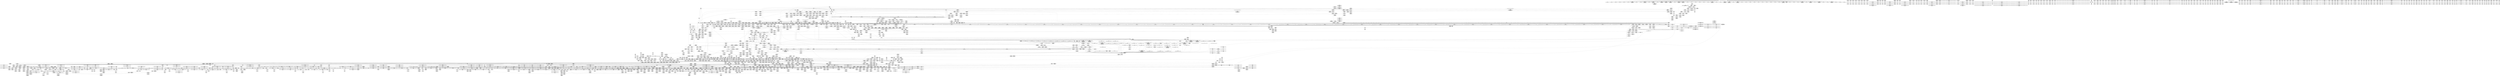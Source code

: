 digraph {
	CE0x63590c0 [shape=record,shape=Mrecord,label="{CE0x63590c0|tomoyo_const_part_length:conv14|security/tomoyo/util.c,641}"]
	CE0x64aefc0 [shape=record,shape=Mrecord,label="{CE0x64aefc0|tomoyo_const_part_length:tmp12|security/tomoyo/util.c,626|*SummSource*}"]
	CE0x7d2cca0 [shape=record,shape=Mrecord,label="{CE0x7d2cca0|tomoyo_fill_path_info:tmp4|security/tomoyo/util.c,667|*SummSource*}"]
	CE0x669eab0 [shape=record,shape=Mrecord,label="{CE0x669eab0|i8*_getelementptr_inbounds_(_21_x_i8_,_21_x_i8_*_.str9,_i32_0,_i32_0)|*Constant*|*SummSource*}"]
	CE0x67c3d50 [shape=record,shape=Mrecord,label="{CE0x67c3d50|tomoyo_unix_entry:tmp51|security/tomoyo/network.c,577|*SummSink*}"]
	CE0x63f0210 [shape=record,shape=Mrecord,label="{CE0x63f0210|rcu_lock_acquire18:indirectgoto|*SummSource*}"]
	CE0x7cf82a0 [shape=record,shape=Mrecord,label="{CE0x7cf82a0|tomoyo_fill_path_info:cmp|security/tomoyo/util.c,667|*SummSink*}"]
	CE0x484c090 [shape=record,shape=Mrecord,label="{CE0x484c090|tomoyo_audit_unix_log:address|security/tomoyo/network.c,407}"]
	CE0x55003a0 [shape=record,shape=Mrecord,label="{CE0x55003a0|tomoyo_unix_entry:tmp30|*SummSink*}"]
	CE0x47e2b40 [shape=record,shape=Mrecord,label="{CE0x47e2b40|rcu_lock_release21:tmp}"]
	CE0x63a2f60 [shape=record,shape=Mrecord,label="{CE0x63a2f60|tomoyo_audit_unix_log:tmp3|*SummSink*}"]
	CE0x62b9c50 [shape=record,shape=Mrecord,label="{CE0x62b9c50|tomoyo_read_lock16:call|security/tomoyo/common.h,1097}"]
	CE0x67343b0 [shape=record,shape=Mrecord,label="{CE0x67343b0|tomoyo_get_mode:tmp4|security/tomoyo/util.c,978|*SummSink*}"]
	CE0x5471ea0 [shape=record,shape=Mrecord,label="{CE0x5471ea0|_call_void_mcount()_#3|*SummSource*}"]
	CE0x7c4af40 [shape=record,shape=Mrecord,label="{CE0x7c4af40|i64*_getelementptr_inbounds_(_2_x_i64_,_2_x_i64_*___llvm_gcov_ctr4632,_i64_0,_i64_0)|*Constant*}"]
	CE0x6518540 [shape=record,shape=Mrecord,label="{CE0x6518540|24:_%struct.tomoyo_path_info*,_32:_i8,_33:_i8,_72:_i8,_:_SCMRE_8,16_|*MultipleSource*|security/tomoyo/network.c,544|security/tomoyo/network.c, 544|Function::tomoyo_init_request_info&Arg::r::|security/tomoyo/network.c,565}"]
	CE0x65dbc30 [shape=record,shape=Mrecord,label="{CE0x65dbc30|tomoyo_unix_entry:tmp37|*LoadInst*|security/tomoyo/network.c,566|*SummSource*}"]
	CE0x489b1c0 [shape=record,shape=Mrecord,label="{CE0x489b1c0|0:_i8*,_array:_GCRE_tomoyo_proto_keyword_constant_6_x_i8*_i8*_getelementptr_inbounds_(_2_x_i8_,_2_x_i8_*_.str22,_i32_0,_i32_0),_i8*_getelementptr_inbounds_(_7_x_i8_,_7_x_i8_*_.str123,_i32_0,_i32_0),_i8*_getelementptr_inbounds_(_6_x_i8_,_6_x_i8_*_.str224,_i32_0,_i32_0),_i8*_getelementptr_inbounds_(_4_x_i8_,_4_x_i8_*_.str325,_i32_0,_i32_0),_i8*_getelementptr_inbounds_(_2_x_i8_,_2_x_i8_*_.str22,_i32_0,_i32_0),_i8*_getelementptr_inbounds_(_10_x_i8_,_10_x_i8_*_.str426,_i32_0,_i32_0)_,_align_16:_elem_0::|security/tomoyo/network.c,367}"]
	CE0x7dba2b0 [shape=record,shape=Mrecord,label="{CE0x7dba2b0|tomoyo_fill_path_info:cmp8|security/tomoyo/util.c,668}"]
	CE0x7f0dca0 [shape=record,shape=Mrecord,label="{CE0x7f0dca0|0:_i8,_array:_GCRE_tomoyo_index2category_constant_39_x_i8_c_00_00_00_00_00_00_00_00_00_00_00_00_00_00_00_00_00_00_00_00_00_00_00_01_01_01_01_01_01_01_01_01_01_01_01_01_01_01_02_,_align_16:_elem_26::|security/tomoyo/util.c,983}"]
	CE0x7eeda30 [shape=record,shape=Mrecord,label="{CE0x7eeda30|tomoyo_get_mode:tmp9|security/tomoyo/util.c,981|*SummSink*}"]
	CE0x48d6080 [shape=record,shape=Mrecord,label="{CE0x48d6080|i64*_getelementptr_inbounds_(_31_x_i64_,_31_x_i64_*___llvm_gcov_ctr43150,_i64_0,_i64_4)|*Constant*|*SummSink*}"]
	CE0x6623e50 [shape=record,shape=Mrecord,label="{CE0x6623e50|tomoyo_unix_entry:operation27|security/tomoyo/network.c,567}"]
	CE0x5374660 [shape=record,shape=Mrecord,label="{CE0x5374660|tomoyo_get_mode:if.then13}"]
	CE0x46f6b40 [shape=record,shape=Mrecord,label="{CE0x46f6b40|tomoyo_const_part_length:incdec.ptr|security/tomoyo/util.c,626}"]
	CE0x487d7d0 [shape=record,shape=Mrecord,label="{CE0x487d7d0|tomoyo_get_mode:conv|security/tomoyo/util.c,982}"]
	CE0x6226910 [shape=record,shape=Mrecord,label="{CE0x6226910|i64*_getelementptr_inbounds_(_5_x_i64_,_5_x_i64_*___llvm_gcov_ctr32134,_i64_0,_i64_0)|*Constant*|*SummSource*}"]
	CE0x7d01470 [shape=record,shape=Mrecord,label="{CE0x7d01470|tomoyo_const_part_length:tobool|security/tomoyo/util.c,624}"]
	CE0x56ddc80 [shape=record,shape=Mrecord,label="{CE0x56ddc80|tomoyo_init_request_info:call|security/tomoyo/util.c,1005|*SummSink*}"]
	CE0x5484be0 [shape=record,shape=Mrecord,label="{CE0x5484be0|tomoyo_const_part_length:tmp41|security/tomoyo/util.c,644}"]
	CE0x7cf7b90 [shape=record,shape=Mrecord,label="{CE0x7cf7b90|tomoyo_audit_unix_log:param|security/tomoyo/network.c,405}"]
	CE0x7c5b4d0 [shape=record,shape=Mrecord,label="{CE0x7c5b4d0|tomoyo_check_unix_address:tmp6|security/tomoyo/network.c,596}"]
	CE0x4805dc0 [shape=record,shape=Mrecord,label="{CE0x4805dc0|tomoyo_domain:security|security/tomoyo/common.h,1205|*SummSource*}"]
	CE0x56fb400 [shape=record,shape=Mrecord,label="{CE0x56fb400|tomoyo_unix_entry:land.lhs.true|*SummSink*}"]
	CE0x4a579e0 [shape=record,shape=Mrecord,label="{CE0x4a579e0|tomoyo_read_lock16:tmp2|*SummSource*}"]
	CE0x5481420 [shape=record,shape=Mrecord,label="{CE0x5481420|tomoyo_get_mode:tmp23|security/tomoyo/util.c,986|*SummSource*}"]
	CE0x4894e10 [shape=record,shape=Mrecord,label="{CE0x4894e10|tomoyo_const_part_length:if.end6|*SummSource*}"]
	CE0x4a58250 [shape=record,shape=Mrecord,label="{CE0x4a58250|_call_void_mcount()_#3|*SummSource*}"]
	CE0x4a432d0 [shape=record,shape=Mrecord,label="{CE0x4a432d0|tomoyo_init_request_info:tmp1|*SummSink*}"]
	CE0x49de510 [shape=record,shape=Mrecord,label="{CE0x49de510|i64_8|*Constant*|*SummSink*}"]
	CE0x7d4b580 [shape=record,shape=Mrecord,label="{CE0x7d4b580|tomoyo_fill_path_info:tmp12|security/tomoyo/util.c,667|*SummSource*}"]
	CE0x65f0180 [shape=record,shape=Mrecord,label="{CE0x65f0180|tomoyo_const_part_length:tmp36|security/tomoyo/util.c,644|*SummSink*}"]
	CE0x68285d0 [shape=record,shape=Mrecord,label="{CE0x68285d0|i64*_null|*Constant*|*SummSink*}"]
	CE0x53fbd40 [shape=record,shape=Mrecord,label="{CE0x53fbd40|tomoyo_domain:land.lhs.true}"]
	CE0x55fe160 [shape=record,shape=Mrecord,label="{CE0x55fe160|128:_i8*,_1208:_%struct.file*,_:_CMRE_39,40_}"]
	CE0x5723f60 [shape=record,shape=Mrecord,label="{CE0x5723f60|GLOBAL:__llvm_gcov_ctr31133|Global_var:__llvm_gcov_ctr31133}"]
	CE0x7c8f230 [shape=record,shape=Mrecord,label="{CE0x7c8f230|tomoyo_unix_entry:arrayidx2|security/tomoyo/network.c,546|*SummSink*}"]
	CE0x484c6b0 [shape=record,shape=Mrecord,label="{CE0x484c6b0|tomoyo_audit_unix_log:tmp6|security/tomoyo/network.c,407|*SummSource*}"]
	CE0x7d29910 [shape=record,shape=Mrecord,label="{CE0x7d29910|tomoyo_check_unix_address:tmp8|security/tomoyo/network.c,597|*SummSource*}"]
	CE0x634d910 [shape=record,shape=Mrecord,label="{CE0x634d910|tomoyo_get_mode:conv10|security/tomoyo/util.c,985}"]
	CE0x55447e0 [shape=record,shape=Mrecord,label="{CE0x55447e0|tomoyo_const_part_length:sw.bb9}"]
	CE0x67dd5f0 [shape=record,shape=Mrecord,label="{CE0x67dd5f0|i64_1|*Constant*}"]
	CE0x64d8520 [shape=record,shape=Mrecord,label="{CE0x64d8520|_ret_void,_!dbg_!38929|security/tomoyo/util.c,670|*SummSource*}"]
	CE0x55441e0 [shape=record,shape=Mrecord,label="{CE0x55441e0|i64*_getelementptr_inbounds_(_31_x_i64_,_31_x_i64_*___llvm_gcov_ctr43150,_i64_0,_i64_3)|*Constant*|*SummSink*}"]
	CE0x7f59a30 [shape=record,shape=Mrecord,label="{CE0x7f59a30|tomoyo_unix_entry:tmp19|security/tomoyo/network.c,553|*SummSource*}"]
	CE0x542eb80 [shape=record,shape=Mrecord,label="{CE0x542eb80|_call_void_mcount()_#3|*SummSource*}"]
	CE0x624acb0 [shape=record,shape=Mrecord,label="{CE0x624acb0|tomoyo_init_request_info:domain1|security/tomoyo/util.c,1006|*SummSink*}"]
	CE0x7c1f410 [shape=record,shape=Mrecord,label="{CE0x7c1f410|i64*_getelementptr_inbounds_(_6_x_i64_,_6_x_i64_*___llvm_gcov_ctr3747,_i64_0,_i64_0)|*Constant*}"]
	CE0x54fe0d0 [shape=record,shape=Mrecord,label="{CE0x54fe0d0|tomoyo_get_mode:tmp21|security/tomoyo/util.c,985}"]
	CE0x47b8de0 [shape=record,shape=Mrecord,label="{CE0x47b8de0|tomoyo_get_mode:tmp28|security/tomoyo/util.c,988|*SummSource*}"]
	CE0x5724af0 [shape=record,shape=Mrecord,label="{CE0x5724af0|tomoyo_const_part_length:add29|security/tomoyo/util.c,646}"]
	CE0x6456550 [shape=record,shape=Mrecord,label="{CE0x6456550|tomoyo_unix_entry:arrayidx|security/tomoyo/network.c,546|*SummSource*}"]
	CE0x573f300 [shape=record,shape=Mrecord,label="{CE0x573f300|tomoyo_get_mode:ns|Function::tomoyo_get_mode&Arg::ns::|*SummSink*}"]
	CE0x7c907e0 [shape=record,shape=Mrecord,label="{CE0x7c907e0|tomoyo_domain:tmp6|security/tomoyo/common.h,1205|*SummSink*}"]
	CE0x6745a10 [shape=record,shape=Mrecord,label="{CE0x6745a10|tomoyo_domain:tmp15|security/tomoyo/common.h,1205}"]
	CE0x5724290 [shape=record,shape=Mrecord,label="{CE0x5724290|GLOBAL:__llvm_gcov_ctr31133|Global_var:__llvm_gcov_ctr31133|*SummSource*}"]
	CE0x63f0a50 [shape=record,shape=Mrecord,label="{CE0x63f0a50|_call_void_mcount()_#3|*SummSource*}"]
	CE0x546feb0 [shape=record,shape=Mrecord,label="{CE0x546feb0|GLOBAL:tomoyo_encode2|*Constant*|*SummSink*}"]
	CE0x62409c0 [shape=record,shape=Mrecord,label="{CE0x62409c0|tomoyo_fill_path_info:conv3|security/tomoyo/util.c,666|*SummSource*}"]
	CE0x549a2c0 [shape=record,shape=Mrecord,label="{CE0x549a2c0|i64_8|*Constant*}"]
	CE0x643c9b0 [shape=record,shape=Mrecord,label="{CE0x643c9b0|tomoyo_fill_path_info:tmp2|*LoadInst*|security/tomoyo/util.c,663|*SummSink*}"]
	CE0x53fc4f0 [shape=record,shape=Mrecord,label="{CE0x53fc4f0|_ret_void,_!dbg_!38908|include/linux/rcupdate.h,419|*SummSource*}"]
	CE0x55825e0 [shape=record,shape=Mrecord,label="{CE0x55825e0|tomoyo_const_part_length:conv14|security/tomoyo/util.c,641|*SummSink*}"]
	CE0x4a21820 [shape=record,shape=Mrecord,label="{CE0x4a21820|128:_i8*,_1208:_%struct.file*,_:_CMRE_21,22_}"]
	CE0x54d7610 [shape=record,shape=Mrecord,label="{CE0x54d7610|tomoyo_get_mode:tmp13|security/tomoyo/util.c,982}"]
	CE0x570f2d0 [shape=record,shape=Mrecord,label="{CE0x570f2d0|tomoyo_domain:tmp5|security/tomoyo/common.h,1205|*SummSource*}"]
	CE0x492ac40 [shape=record,shape=Mrecord,label="{CE0x492ac40|srcu_read_unlock20:entry|*SummSink*}"]
	CE0x7eedba0 [shape=record,shape=Mrecord,label="{CE0x7eedba0|tomoyo_domain:if.end|*SummSink*}"]
	CE0x55a1480 [shape=record,shape=Mrecord,label="{CE0x55a1480|tomoyo_const_part_length:tmp32|security/tomoyo/util.c,641|*SummSource*}"]
	CE0x6241080 [shape=record,shape=Mrecord,label="{CE0x6241080|tomoyo_domain:tobool1|security/tomoyo/common.h,1205|*SummSink*}"]
	CE0x4a58070 [shape=record,shape=Mrecord,label="{CE0x4a58070|_call_void_mcount()_#3}"]
	CE0x54b54b0 [shape=record,shape=Mrecord,label="{CE0x54b54b0|tomoyo_get_mode:tmp16|security/tomoyo/util.c,983|*SummSink*}"]
	CE0x53fde30 [shape=record,shape=Mrecord,label="{CE0x53fde30|_call_void_srcu_read_unlock20(%struct.srcu_struct*_tomoyo_ss,_i32_%idx)_#9,_!dbg_!38903|security/tomoyo/common.h,1109|*SummSource*}"]
	CE0x7ce54f0 [shape=record,shape=Mrecord,label="{CE0x7ce54f0|tomoyo_fill_path_info:tmp7|security/tomoyo/util.c,667}"]
	CE0x7f43fc0 [shape=record,shape=Mrecord,label="{CE0x7f43fc0|tomoyo_const_part_length:tmp1|*SummSource*}"]
	CE0x7231c20 [shape=record,shape=Mrecord,label="{CE0x7231c20|tomoyo_unix_entry:tobool|security/tomoyo/network.c,548}"]
	CE0x7c6c080 [shape=record,shape=Mrecord,label="{CE0x7c6c080|GLOBAL:tomoyo_domain.__warned|Global_var:tomoyo_domain.__warned|*SummSource*}"]
	CE0x5544390 [shape=record,shape=Mrecord,label="{CE0x5544390|GLOBAL:tomoyo_socket_keyword|Global_var:tomoyo_socket_keyword|*SummSource*}"]
	CE0x4894b90 [shape=record,shape=Mrecord,label="{CE0x4894b90|__llvm_gcov_indirect_counter_increment114:bb|*SummSink*}"]
	CE0x7d52d80 [shape=record,shape=Mrecord,label="{CE0x7d52d80|tomoyo_fill_path_info:const_len6|security/tomoyo/util.c,668|*SummSource*}"]
	CE0x6428f30 [shape=record,shape=Mrecord,label="{CE0x6428f30|_call_void_mcount()_#3|*SummSource*}"]
	CE0x47443c0 [shape=record,shape=Mrecord,label="{CE0x47443c0|_ret_i32_%call,_!dbg_!38910|security/tomoyo/network.c,366}"]
	CE0x6530140 [shape=record,shape=Mrecord,label="{CE0x6530140|tomoyo_domain:tmp13|security/tomoyo/common.h,1205}"]
	CE0x486df30 [shape=record,shape=Mrecord,label="{CE0x486df30|srcu_read_unlock20:tmp|*SummSource*}"]
	CE0x7c0a010 [shape=record,shape=Mrecord,label="{CE0x7c0a010|tomoyo_init_request_info:mode|security/tomoyo/util.c,1010|*SummSink*}"]
	CE0x56a68e0 [shape=record,shape=Mrecord,label="{CE0x56a68e0|__llvm_gcov_indirect_counter_increment114:tmp1|*SummSink*}"]
	CE0x6624560 [shape=record,shape=Mrecord,label="{CE0x6624560|i64*_getelementptr_inbounds_(_22_x_i64_,_22_x_i64_*___llvm_gcov_ctr3840,_i64_0,_i64_15)|*Constant*|*SummSource*}"]
	CE0x570fb70 [shape=record,shape=Mrecord,label="{CE0x570fb70|tomoyo_domain:bb}"]
	CE0x5510240 [shape=record,shape=Mrecord,label="{CE0x5510240|__llvm_gcov_indirect_counter_increment114:predecessor|Function::__llvm_gcov_indirect_counter_increment114&Arg::predecessor::}"]
	CE0x62b4180 [shape=record,shape=Mrecord,label="{CE0x62b4180|tomoyo_get_mode:default_config|security/tomoyo/util.c,986}"]
	CE0x66055d0 [shape=record,shape=Mrecord,label="{CE0x66055d0|tomoyo_unix_entry:tmp14|security/tomoyo/network.c,550|*SummSource*}"]
	CE0x54b5200 [shape=record,shape=Mrecord,label="{CE0x54b5200|tomoyo_get_mode:tmp16|security/tomoyo/util.c,983|*SummSource*}"]
	CE0x68231f0 [shape=record,shape=Mrecord,label="{CE0x68231f0|tomoyo_domain:tmp5|security/tomoyo/common.h,1205}"]
	CE0x49d47f0 [shape=record,shape=Mrecord,label="{CE0x49d47f0|i64*_getelementptr_inbounds_(_12_x_i64_,_12_x_i64_*___llvm_gcov_ctr31133,_i64_0,_i64_0)|*Constant*}"]
	CE0x7d04ae0 [shape=record,shape=Mrecord,label="{CE0x7d04ae0|tomoyo_check_unix_address:tmp|*SummSink*}"]
	CE0x5545f40 [shape=record,shape=Mrecord,label="{CE0x5545f40|i64*_getelementptr_inbounds_(_2_x_i64_,_2_x_i64_*___llvm_gcov_ctr4434,_i64_0,_i64_1)|*Constant*|*SummSink*}"]
	CE0x48d1730 [shape=record,shape=Mrecord,label="{CE0x48d1730|tomoyo_const_part_length:if.end6|*SummSink*}"]
	CE0x4819070 [shape=record,shape=Mrecord,label="{CE0x4819070|tomoyo_audit_unix_log:operation|security/tomoyo/network.c,406|*SummSink*}"]
	CE0x67347b0 [shape=record,shape=Mrecord,label="{CE0x67347b0|__llvm_gcov_indirect_counter_increment114:counter}"]
	CE0x55461d0 [shape=record,shape=Mrecord,label="{CE0x55461d0|GLOBAL:tomoyo_index2category|Global_var:tomoyo_index2category|*SummSink*}"]
	CE0x65ed6a0 [shape=record,shape=Mrecord,label="{CE0x65ed6a0|tomoyo_get_mode:conv15|security/tomoyo/util.c,987}"]
	CE0x55a9cb0 [shape=record,shape=Mrecord,label="{CE0x55a9cb0|i64*_getelementptr_inbounds_(_31_x_i64_,_31_x_i64_*___llvm_gcov_ctr43150,_i64_0,_i64_26)|*Constant*}"]
	CE0x7da1440 [shape=record,shape=Mrecord,label="{CE0x7da1440|__llvm_gcov_indirect_counter_increment114:tmp|*SummSink*}"]
	CE0x54ed7b0 [shape=record,shape=Mrecord,label="{CE0x54ed7b0|i64*_getelementptr_inbounds_(_22_x_i64_,_22_x_i64_*___llvm_gcov_ctr3840,_i64_0,_i64_10)|*Constant*|*SummSink*}"]
	CE0x487dc50 [shape=record,shape=Mrecord,label="{CE0x487dc50|tomoyo_unix_entry:tmp|*SummSource*}"]
	CE0x6605a50 [shape=record,shape=Mrecord,label="{CE0x6605a50|tomoyo_unix_entry:unix05|security/tomoyo/network.c,551}"]
	CE0x627ab30 [shape=record,shape=Mrecord,label="{CE0x627ab30|tomoyo_unix_entry:if.then20}"]
	CE0x7ef6f20 [shape=record,shape=Mrecord,label="{CE0x7ef6f20|tomoyo_const_part_length:cmp12|security/tomoyo/util.c,641|*SummSource*}"]
	CE0x476e480 [shape=record,shape=Mrecord,label="{CE0x476e480|tomoyo_unix_entry:conv7|security/tomoyo/network.c,551}"]
	CE0x7d01e50 [shape=record,shape=Mrecord,label="{CE0x7d01e50|tomoyo_const_part_length:conv11|security/tomoyo/util.c,641}"]
	CE0x54f8ac0 [shape=record,shape=Mrecord,label="{CE0x54f8ac0|128:_i8*,_1208:_%struct.file*,_:_CMRE_51,52_}"]
	CE0x7d826c0 [shape=record,shape=Mrecord,label="{CE0x7d826c0|tomoyo_const_part_length:lor.lhs.false}"]
	CE0x64ff7c0 [shape=record,shape=Mrecord,label="{CE0x64ff7c0|tomoyo_audit_net_log:call|security/tomoyo/network.c,366}"]
	CE0x5520170 [shape=record,shape=Mrecord,label="{CE0x5520170|tomoyo_const_part_length:tmp41|security/tomoyo/util.c,644|*SummSink*}"]
	CE0x7d42a00 [shape=record,shape=Mrecord,label="{CE0x7d42a00|GLOBAL:lock_acquire|*Constant*}"]
	CE0x7c43710 [shape=record,shape=Mrecord,label="{CE0x7c43710|tomoyo_init_request_info:conv6|security/tomoyo/util.c,1011|*SummSink*}"]
	CE0x4906480 [shape=record,shape=Mrecord,label="{CE0x4906480|i32_78|*Constant*}"]
	CE0x5486b40 [shape=record,shape=Mrecord,label="{CE0x5486b40|__llvm_gcov_indirect_counter_increment114:tmp}"]
	CE0x7d3bea0 [shape=record,shape=Mrecord,label="{CE0x7d3bea0|_ret_void,_!dbg_!38908|include/linux/rcupdate.h,424|*SummSink*}"]
	CE0x6799d60 [shape=record,shape=Mrecord,label="{CE0x6799d60|tomoyo_unix_entry:tmp49|security/tomoyo/network.c,576|*SummSink*}"]
	CE0x543c8a0 [shape=record,shape=Mrecord,label="{CE0x543c8a0|tomoyo_get_mode:tmp25|security/tomoyo/util.c,987|*SummSink*}"]
	CE0x7c6bb40 [shape=record,shape=Mrecord,label="{CE0x7c6bb40|GLOBAL:tomoyo_const_part_length|*Constant*|*SummSink*}"]
	CE0x48d1320 [shape=record,shape=Mrecord,label="{CE0x48d1320|0:_i8*,_array:_GCRE_tomoyo_proto_keyword_constant_6_x_i8*_i8*_getelementptr_inbounds_(_2_x_i8_,_2_x_i8_*_.str22,_i32_0,_i32_0),_i8*_getelementptr_inbounds_(_7_x_i8_,_7_x_i8_*_.str123,_i32_0,_i32_0),_i8*_getelementptr_inbounds_(_6_x_i8_,_6_x_i8_*_.str224,_i32_0,_i32_0),_i8*_getelementptr_inbounds_(_4_x_i8_,_4_x_i8_*_.str325,_i32_0,_i32_0),_i8*_getelementptr_inbounds_(_2_x_i8_,_2_x_i8_*_.str22,_i32_0,_i32_0),_i8*_getelementptr_inbounds_(_10_x_i8_,_10_x_i8_*_.str426,_i32_0,_i32_0)_,_align_16:_elem_4::|security/tomoyo/network.c,367}"]
	CE0x6671770 [shape=record,shape=Mrecord,label="{CE0x6671770|i32_(%struct.tomoyo_request_info.524*,_i8*,_...)*_bitcast_(i32_(%struct.tomoyo_request_info*,_i8*,_...)*_tomoyo_supervisor_to_i32_(%struct.tomoyo_request_info.524*,_i8*,_...)*)|*Constant*|*SummSink*}"]
	CE0x6667bb0 [shape=record,shape=Mrecord,label="{CE0x6667bb0|tomoyo_domain:tmp9|security/tomoyo/common.h,1205|*SummSource*}"]
	CE0x55a1d90 [shape=record,shape=Mrecord,label="{CE0x55a1d90|tomoyo_const_part_length:while.cond|*SummSink*}"]
	CE0x7cb45d0 [shape=record,shape=Mrecord,label="{CE0x7cb45d0|i64*_getelementptr_inbounds_(_2_x_i64_,_2_x_i64_*___llvm_gcov_ctr4533,_i64_0,_i64_1)|*Constant*}"]
	CE0x54088c0 [shape=record,shape=Mrecord,label="{CE0x54088c0|tomoyo_unix_entry:conv14|security/tomoyo/network.c,557|*SummSink*}"]
	CE0x47781e0 [shape=record,shape=Mrecord,label="{CE0x47781e0|tomoyo_get_mode:call|security/tomoyo/util.c,980}"]
	CE0x7e98160 [shape=record,shape=Mrecord,label="{CE0x7e98160|0:_i8,_array:_GCRE_tomoyo_index2category_constant_39_x_i8_c_00_00_00_00_00_00_00_00_00_00_00_00_00_00_00_00_00_00_00_00_00_00_00_01_01_01_01_01_01_01_01_01_01_01_01_01_01_01_02_,_align_16:_elem_9::|security/tomoyo/util.c,983}"]
	CE0x7cb4310 [shape=record,shape=Mrecord,label="{CE0x7cb4310|tomoyo_read_unlock19:tmp1|*SummSource*}"]
	CE0x64866f0 [shape=record,shape=Mrecord,label="{CE0x64866f0|_call_void_tomoyo_fill_path_info(%struct.tomoyo_path_info*_%addr21)_#9,_!dbg_!38945|security/tomoyo/network.c,564|*SummSource*}"]
	CE0x6836940 [shape=record,shape=Mrecord,label="{CE0x6836940|_ret_void,_!dbg_!38904|security/tomoyo/common.h,1110}"]
	CE0x6384070 [shape=record,shape=Mrecord,label="{CE0x6384070|tomoyo_fill_path_info:name1|security/tomoyo/util.c,663|*SummSource*}"]
	CE0x65a9240 [shape=record,shape=Mrecord,label="{CE0x65a9240|i32_0|*Constant*}"]
	CE0x6422610 [shape=record,shape=Mrecord,label="{CE0x6422610|tomoyo_init_request_info:tmp6|security/tomoyo/util.c,1004}"]
	CE0x7eb1810 [shape=record,shape=Mrecord,label="{CE0x7eb1810|__llvm_gcov_indirect_counter_increment114:pred}"]
	CE0x484bdc0 [shape=record,shape=Mrecord,label="{CE0x484bdc0|tomoyo_audit_unix_log:unix_network4|security/tomoyo/network.c,407|*SummSource*}"]
	CE0x7c6bcc0 [shape=record,shape=Mrecord,label="{CE0x7c6bcc0|tomoyo_const_part_length:entry|*SummSource*}"]
	CE0x56223d0 [shape=record,shape=Mrecord,label="{CE0x56223d0|128:_i8*,_1208:_%struct.file*,_:_CMRE_32,33_}"]
	CE0x4a57ea0 [shape=record,shape=Mrecord,label="{CE0x4a57ea0|tomoyo_read_lock16:tmp3|*SummSource*}"]
	CE0x5546480 [shape=record,shape=Mrecord,label="{CE0x5546480|tomoyo_get_mode:arrayidx4|security/tomoyo/util.c,983}"]
	CE0x64865a0 [shape=record,shape=Mrecord,label="{CE0x64865a0|_call_void_tomoyo_fill_path_info(%struct.tomoyo_path_info*_%addr21)_#9,_!dbg_!38945|security/tomoyo/network.c,564}"]
	CE0x67c3c70 [shape=record,shape=Mrecord,label="{CE0x67c3c70|i64*_getelementptr_inbounds_(_22_x_i64_,_22_x_i64_*___llvm_gcov_ctr3840,_i64_0,_i64_21)|*Constant*|*SummSink*}"]
	CE0x6577fc0 [shape=record,shape=Mrecord,label="{CE0x6577fc0|24:_%struct.tomoyo_path_info*,_32:_i8,_33:_i8,_72:_i8,_:_SCMRE_52,53_}"]
	CE0x484c550 [shape=record,shape=Mrecord,label="{CE0x484c550|tomoyo_audit_unix_log:tmp6|security/tomoyo/network.c,407}"]
	CE0x63d0f60 [shape=record,shape=Mrecord,label="{CE0x63d0f60|tomoyo_const_part_length:tmp7|security/tomoyo/util.c,625|*SummSink*}"]
	CE0x68360f0 [shape=record,shape=Mrecord,label="{CE0x68360f0|tomoyo_read_unlock19:entry}"]
	CE0x5724620 [shape=record,shape=Mrecord,label="{CE0x5724620|GLOBAL:__llvm_gcov_ctr54147|Global_var:__llvm_gcov_ctr54147|*SummSource*}"]
	CE0x7cc2410 [shape=record,shape=Mrecord,label="{CE0x7cc2410|tomoyo_fill_path_info:tmp8|security/tomoyo/util.c,667|*SummSource*}"]
	CE0x645b9e0 [shape=record,shape=Mrecord,label="{CE0x645b9e0|tomoyo_unix_entry:tmp36|security/tomoyo/network.c,561}"]
	CE0x6600d40 [shape=record,shape=Mrecord,label="{CE0x6600d40|tomoyo_unix_entry:operation27|security/tomoyo/network.c,567|*SummSource*}"]
	CE0x5510070 [shape=record,shape=Mrecord,label="{CE0x5510070|_call_void___llvm_gcov_indirect_counter_increment114(i32*___llvm_gcov_global_state_pred45,_i64**_getelementptr_inbounds_(_3_x_i64*_,_3_x_i64*_*___llvm_gcda_edge_table44,_i64_0,_i64_1)),_!dbg_!38927|security/tomoyo/util.c,634|*SummSource*}"]
	CE0x6422840 [shape=record,shape=Mrecord,label="{CE0x6422840|tomoyo_init_request_info:tmp6|security/tomoyo/util.c,1004|*SummSource*}"]
	CE0x63f8b70 [shape=record,shape=Mrecord,label="{CE0x63f8b70|_call_void___llvm_gcov_indirect_counter_increment114(i32*___llvm_gcov_global_state_pred45,_i64**_getelementptr_inbounds_(_3_x_i64*_,_3_x_i64*_*___llvm_gcda_edge_table44,_i64_0,_i64_0)),_!dbg_!38954|security/tomoyo/util.c,649|*SummSource*}"]
	CE0x7db9980 [shape=record,shape=Mrecord,label="{CE0x7db9980|tomoyo_fill_path_info:tmp13|*LoadInst*|security/tomoyo/util.c,668|*SummSource*}"]
	CE0x55352a0 [shape=record,shape=Mrecord,label="{CE0x55352a0|tomoyo_unix_entry:tmp34|security/tomoyo/network.c,560}"]
	CE0x7ef6810 [shape=record,shape=Mrecord,label="{CE0x7ef6810|i32_49|*Constant*|*SummSink*}"]
	"CONST[source:1(input),value:2(dynamic)][purpose:{object}][SrcIdx:2]"
	CE0x7ce5560 [shape=record,shape=Mrecord,label="{CE0x7ce5560|tomoyo_fill_path_info:tmp7|security/tomoyo/util.c,667|*SummSource*}"]
	CE0x680b120 [shape=record,shape=Mrecord,label="{CE0x680b120|rcu_lock_acquire18:tmp6}"]
	CE0x65efca0 [shape=record,shape=Mrecord,label="{CE0x65efca0|tomoyo_const_part_length:tmp37|security/tomoyo/util.c,644}"]
	CE0x63023e0 [shape=record,shape=Mrecord,label="{CE0x63023e0|tomoyo_unix_entry:tmp24|security/tomoyo/network.c,556|*SummSource*}"]
	CE0x65452d0 [shape=record,shape=Mrecord,label="{CE0x65452d0|24:_%struct.tomoyo_path_info*,_32:_i8,_33:_i8,_72:_i8,_:_SCMRE_27,28_}"]
	CE0x6301f60 [shape=record,shape=Mrecord,label="{CE0x6301f60|tomoyo_unix_entry:tmp23|security/tomoyo/network.c,556}"]
	CE0x5779b30 [shape=record,shape=Mrecord,label="{CE0x5779b30|i64*_getelementptr_inbounds_(_2_x_i64_,_2_x_i64_*___llvm_gcov_ctr4038,_i64_0,_i64_0)|*Constant*}"]
	CE0x7f47230 [shape=record,shape=Mrecord,label="{CE0x7f47230|0:_i8,_array:_GCRE_tomoyo_index2category_constant_39_x_i8_c_00_00_00_00_00_00_00_00_00_00_00_00_00_00_00_00_00_00_00_00_00_00_00_01_01_01_01_01_01_01_01_01_01_01_01_01_01_01_02_,_align_16:_elem_29::|security/tomoyo/util.c,983}"]
	CE0x4715170 [shape=record,shape=Mrecord,label="{CE0x4715170|tomoyo_audit_net_log:protocol|Function::tomoyo_audit_net_log&Arg::protocol::}"]
	CE0x62c84a0 [shape=record,shape=Mrecord,label="{CE0x62c84a0|tomoyo_unix_entry:if.end36|*SummSink*}"]
	CE0x62fe490 [shape=record,shape=Mrecord,label="{CE0x62fe490|GLOBAL:__llvm_gcov_ctr31133|Global_var:__llvm_gcov_ctr31133|*SummSink*}"]
	CE0x5609320 [shape=record,shape=Mrecord,label="{CE0x5609320|i64_5|*Constant*|*SummSink*}"]
	CE0x55107c0 [shape=record,shape=Mrecord,label="{CE0x55107c0|tomoyo_const_part_length:while.end|*SummSink*}"]
	CE0x460c760 [shape=record,shape=Mrecord,label="{CE0x460c760|tomoyo_const_part_length:tmp16|security/tomoyo/util.c,627|*SummSink*}"]
	CE0x724cef0 [shape=record,shape=Mrecord,label="{CE0x724cef0|i64*_getelementptr_inbounds_(_4_x_i64_,_4_x_i64_*___llvm_gcov_ctr4137,_i64_0,_i64_3)|*Constant*}"]
	CE0x7d13530 [shape=record,shape=Mrecord,label="{CE0x7d13530|i32_2|*Constant*}"]
	CE0x48accd0 [shape=record,shape=Mrecord,label="{CE0x48accd0|get_current:entry}"]
	CE0x7c5fdd0 [shape=record,shape=Mrecord,label="{CE0x7c5fdd0|tomoyo_check_unix_address:tmp10|security/tomoyo/network.c,598|*SummSink*}"]
	CE0x7f663b0 [shape=record,shape=Mrecord,label="{CE0x7f663b0|GLOBAL:__llvm_gcov_ctr3747|Global_var:__llvm_gcov_ctr3747|*SummSource*}"]
	CE0x6417ea0 [shape=record,shape=Mrecord,label="{CE0x6417ea0|tomoyo_unix_entry:if.end|*SummSource*}"]
	CE0x489b5d0 [shape=record,shape=Mrecord,label="{CE0x489b5d0|tomoyo_const_part_length:tmp5|security/tomoyo/util.c,624}"]
	CE0x46c6a40 [shape=record,shape=Mrecord,label="{CE0x46c6a40|i64*_getelementptr_inbounds_(_2_x_i64_,_2_x_i64_*___llvm_gcov_ctr4038,_i64_0,_i64_1)|*Constant*|*SummSink*}"]
	CE0x7cc2010 [shape=record,shape=Mrecord,label="{CE0x7cc2010|tomoyo_audit_unix_log:unix_network|security/tomoyo/network.c,405|*SummSource*}"]
	CE0x66548c0 [shape=record,shape=Mrecord,label="{CE0x66548c0|tomoyo_audit_unix_log:entry|*SummSource*}"]
	CE0x62266d0 [shape=record,shape=Mrecord,label="{CE0x62266d0|tomoyo_init_request_info:if.end|*SummSource*}"]
	CE0x573f090 [shape=record,shape=Mrecord,label="{CE0x573f090|tomoyo_get_mode:ns|Function::tomoyo_get_mode&Arg::ns::}"]
	CE0x5532ef0 [shape=record,shape=Mrecord,label="{CE0x5532ef0|rcu_lock_release21:tmp1|*SummSource*}"]
	CE0x6382580 [shape=record,shape=Mrecord,label="{CE0x6382580|srcu_read_unlock20:tmp1|*SummSink*}"]
	CE0x47545c0 [shape=record,shape=Mrecord,label="{CE0x47545c0|tomoyo_const_part_length:return|*SummSource*}"]
	CE0x7c5ad40 [shape=record,shape=Mrecord,label="{CE0x7c5ad40|GLOBAL:tomoyo_unix_entry|*Constant*|*SummSink*}"]
	CE0x54ed3a0 [shape=record,shape=Mrecord,label="{CE0x54ed3a0|tomoyo_unix_entry:tmp27|security/tomoyo/network.c,557}"]
	CE0x6399da0 [shape=record,shape=Mrecord,label="{CE0x6399da0|rcu_lock_acquire18:tmp1|*SummSink*}"]
	CE0x62e89c0 [shape=record,shape=Mrecord,label="{CE0x62e89c0|rcu_lock_acquire18:tmp2}"]
	CE0x646fd20 [shape=record,shape=Mrecord,label="{CE0x646fd20|0:_i8*,_:_SCMRE_12,14_|*MultipleSource*|security/tomoyo/network.c, 561|security/tomoyo/network.c,563}"]
	CE0x6772c70 [shape=record,shape=Mrecord,label="{CE0x6772c70|tomoyo_unix_entry:sub|security/tomoyo/network.c,551}"]
	CE0x5545970 [shape=record,shape=Mrecord,label="{CE0x5545970|tomoyo_get_mode:tmp5|security/tomoyo/util.c,978|*SummSink*}"]
	CE0x7d00120 [shape=record,shape=Mrecord,label="{CE0x7d00120|i32_1|*Constant*|*SummSource*}"]
	CE0x7cf8040 [shape=record,shape=Mrecord,label="{CE0x7cf8040|i32_47|*Constant*|*SummSource*}"]
	CE0x6733fc0 [shape=record,shape=Mrecord,label="{CE0x6733fc0|i64_1|*Constant*}"]
	CE0x55fede0 [shape=record,shape=Mrecord,label="{CE0x55fede0|128:_i8*,_1208:_%struct.file*,_:_CMRE_49,50_}"]
	CE0x7d4f120 [shape=record,shape=Mrecord,label="{CE0x7d4f120|tomoyo_check_unix_address:addr2|security/tomoyo/network.c,598}"]
	CE0x6847d50 [shape=record,shape=Mrecord,label="{CE0x6847d50|tomoyo_read_lock16:bb}"]
	CE0x48d1010 [shape=record,shape=Mrecord,label="{CE0x48d1010|i64_5|*Constant*}"]
	CE0x7d81ea0 [shape=record,shape=Mrecord,label="{CE0x7d81ea0|i64*_getelementptr_inbounds_(_4_x_i64_,_4_x_i64_*___llvm_gcov_ctr4137,_i64_0,_i64_0)|*Constant*|*SummSource*}"]
	CE0x6828db0 [shape=record,shape=Mrecord,label="{CE0x6828db0|__llvm_gcov_indirect_counter_increment114:tmp6|*SummSource*}"]
	CE0x6455fb0 [shape=record,shape=Mrecord,label="{CE0x6455fb0|tomoyo_unix_entry:arrayidx|security/tomoyo/network.c,546}"]
	CE0x56f29f0 [shape=record,shape=Mrecord,label="{CE0x56f29f0|tomoyo_const_part_length:cmp3|security/tomoyo/util.c,627|*SummSource*}"]
	CE0x7f3fc00 [shape=record,shape=Mrecord,label="{CE0x7f3fc00|rcu_lock_acquire18:tmp1|*SummSource*}"]
	CE0x67262e0 [shape=record,shape=Mrecord,label="{CE0x67262e0|tomoyo_unix_entry:tmp47|security/tomoyo/network.c,575}"]
	CE0x6428d50 [shape=record,shape=Mrecord,label="{CE0x6428d50|_call_void_mcount()_#3}"]
	CE0x6399990 [shape=record,shape=Mrecord,label="{CE0x6399990|GLOBAL:__llvm_gcov_global_state_pred45|Global_var:__llvm_gcov_global_state_pred45|*SummSink*}"]
	CE0x4854150 [shape=record,shape=Mrecord,label="{CE0x4854150|i32_48|*Constant*}"]
	CE0x7d01540 [shape=record,shape=Mrecord,label="{CE0x7d01540|tomoyo_const_part_length:tobool|security/tomoyo/util.c,624|*SummSource*}"]
	CE0x624ea50 [shape=record,shape=Mrecord,label="{CE0x624ea50|tomoyo_unix_entry:if.else34|*SummSource*}"]
	CE0x7e775e0 [shape=record,shape=Mrecord,label="{CE0x7e775e0|tomoyo_domain:tobool1|security/tomoyo/common.h,1205}"]
	CE0x724f2c0 [shape=record,shape=Mrecord,label="{CE0x724f2c0|tomoyo_unix_entry:tmp16|security/tomoyo/network.c,553|*SummSource*}"]
	CE0x7c42100 [shape=record,shape=Mrecord,label="{CE0x7c42100|tomoyo_check_unix_address:tmp5|security/tomoyo/network.c,596}"]
	CE0x7c82fe0 [shape=record,shape=Mrecord,label="{CE0x7c82fe0|tomoyo_init_request_info:call4|security/tomoyo/util.c,1010}"]
	CE0x4805a00 [shape=record,shape=Mrecord,label="{CE0x4805a00|i32_22|*Constant*|*SummSink*}"]
	CE0x7e77420 [shape=record,shape=Mrecord,label="{CE0x7e77420|tomoyo_domain:tmp8|security/tomoyo/common.h,1205|*SummSource*}"]
	CE0x47a87a0 [shape=record,shape=Mrecord,label="{CE0x47a87a0|tomoyo_get_mode:tmp15|security/tomoyo/util.c,983|*SummSink*}"]
	CE0x48ad150 [shape=record,shape=Mrecord,label="{CE0x48ad150|_ret_%struct.task_struct*_%tmp4,_!dbg_!38905|./arch/x86/include/asm/current.h,14}"]
	CE0x54b4ca0 [shape=record,shape=Mrecord,label="{CE0x54b4ca0|0:_i8,_array:_GCRE_tomoyo_index2category_constant_39_x_i8_c_00_00_00_00_00_00_00_00_00_00_00_00_00_00_00_00_00_00_00_00_00_00_00_01_01_01_01_01_01_01_01_01_01_01_01_01_01_01_02_,_align_16:_elem_38::|security/tomoyo/util.c,983}"]
	CE0x7ef7320 [shape=record,shape=Mrecord,label="{CE0x7ef7320|i64_18|*Constant*|*SummSource*}"]
	CE0x56f2950 [shape=record,shape=Mrecord,label="{CE0x56f2950|tomoyo_const_part_length:cmp3|security/tomoyo/util.c,627}"]
	CE0x7da1590 [shape=record,shape=Mrecord,label="{CE0x7da1590|0:_i64*,_array:_GCR___llvm_gcda_edge_table44_internal_unnamed_addr_constant_3_x_i64*_i64*_getelementptr_inbounds_(_31_x_i64_,_31_x_i64_*___llvm_gcov_ctr43150,_i64_0,_i64_10),_i64*_getelementptr_inbounds_(_31_x_i64_,_31_x_i64_*___llvm_gcov_ctr43150,_i64_0,_i64_11),_i64*_getelementptr_inbounds_(_31_x_i64_,_31_x_i64_*___llvm_gcov_ctr43150,_i64_0,_i64_15)_:_elem_0::}"]
	CE0x54b49f0 [shape=record,shape=Mrecord,label="{CE0x54b49f0|0:_i8,_array:_GCRE_tomoyo_index2category_constant_39_x_i8_c_00_00_00_00_00_00_00_00_00_00_00_00_00_00_00_00_00_00_00_00_00_00_00_01_01_01_01_01_01_01_01_01_01_01_01_01_01_01_02_,_align_16:_elem_37::|security/tomoyo/util.c,983}"]
	CE0x7cf1140 [shape=record,shape=Mrecord,label="{CE0x7cf1140|i64*_getelementptr_inbounds_(_2_x_i64_,_2_x_i64_*___llvm_gcov_ctr4533,_i64_0,_i64_0)|*Constant*|*SummSource*}"]
	CE0x7ee5910 [shape=record,shape=Mrecord,label="{CE0x7ee5910|_ret_i32_%conv6,_!dbg_!38926|security/tomoyo/util.c,1011|*SummSink*}"]
	CE0x47f4a20 [shape=record,shape=Mrecord,label="{CE0x47f4a20|0:_i8,_array:_GCRE_tomoyo_index2category_constant_39_x_i8_c_00_00_00_00_00_00_00_00_00_00_00_00_00_00_00_00_00_00_00_00_00_00_00_01_01_01_01_01_01_01_01_01_01_01_01_01_01_01_02_,_align_16:_elem_27::|security/tomoyo/util.c,983}"]
	CE0x66246e0 [shape=record,shape=Mrecord,label="{CE0x66246e0|_call_void_bitcast_(void_(%struct.tomoyo_request_info*,_i1_(%struct.tomoyo_request_info*,_%struct.tomoyo_acl_info*)*)*_tomoyo_check_acl_to_void_(%struct.tomoyo_request_info.524*,_i1_(%struct.tomoyo_request_info.524*,_%struct.tomoyo_acl_info*)*)*)(%struct.tomoyo_request_info.524*_%r,_i1_(%struct.tomoyo_request_info.524*,_%struct.tomoyo_acl_info*)*_tomoyo_check_unix_acl)_#9,_!dbg_!38963|security/tomoyo/network.c,570}"]
	CE0x6606060 [shape=record,shape=Mrecord,label="{CE0x6606060|tomoyo_unix_entry:addr_len|security/tomoyo/network.c,551|*SummSink*}"]
	CE0x5500980 [shape=record,shape=Mrecord,label="{CE0x5500980|i8*_getelementptr_inbounds_(_10_x_i8_,_10_x_i8_*_.str7,_i32_0,_i32_0)|*Constant*|*SummSink*}"]
	CE0x63a9e30 [shape=record,shape=Mrecord,label="{CE0x63a9e30|tomoyo_fill_path_info:conv|security/tomoyo/util.c,664}"]
	CE0x62045a0 [shape=record,shape=Mrecord,label="{CE0x62045a0|i8*_undef|*Constant*}"]
	CE0x5533ab0 [shape=record,shape=Mrecord,label="{CE0x5533ab0|tomoyo_const_part_length:if.then|*SummSink*}"]
	CE0x6643200 [shape=record,shape=Mrecord,label="{CE0x6643200|GLOBAL:tomoyo_audit_unix_log|*Constant*|*SummSink*}"]
	CE0x65b3040 [shape=record,shape=Mrecord,label="{CE0x65b3040|tomoyo_unix_entry:operation27|security/tomoyo/network.c,567|*SummSink*}"]
	CE0x7c141d0 [shape=record,shape=Mrecord,label="{CE0x7c141d0|tomoyo_fill_path_info:idxprom|security/tomoyo/util.c,667|*SummSink*}"]
	CE0x4811fd0 [shape=record,shape=Mrecord,label="{CE0x4811fd0|tomoyo_domain:tmp17|security/tomoyo/common.h,1205}"]
	CE0x4a43260 [shape=record,shape=Mrecord,label="{CE0x4a43260|tomoyo_init_request_info:tmp1|*SummSource*}"]
	CE0x7c662f0 [shape=record,shape=Mrecord,label="{CE0x7c662f0|COLLAPSED:_GCMRE___llvm_gcov_ctr3747_internal_global_6_x_i64_zeroinitializer:_elem_0:default:}"]
	CE0x6417580 [shape=record,shape=Mrecord,label="{CE0x6417580|tomoyo_fill_path_info:call|security/tomoyo/util.c,664|*SummSource*}"]
	CE0x486d510 [shape=record,shape=Mrecord,label="{CE0x486d510|srcu_read_unlock20:bb|*SummSource*}"]
	CE0x61f7540 [shape=record,shape=Mrecord,label="{CE0x61f7540|tomoyo_const_part_length:if.end18|*SummSource*}"]
	CE0x46f6590 [shape=record,shape=Mrecord,label="{CE0x46f6590|i64*_getelementptr_inbounds_(_12_x_i64_,_12_x_i64_*___llvm_gcov_ctr31133,_i64_0,_i64_0)|*Constant*|*SummSource*}"]
	CE0x55ca960 [shape=record,shape=Mrecord,label="{CE0x55ca960|tomoyo_unix_entry:tmp29|*SummSink*}"]
	CE0x573efb0 [shape=record,shape=Mrecord,label="{CE0x573efb0|tomoyo_get_mode:entry|*SummSource*}"]
	CE0x5659bf0 [shape=record,shape=Mrecord,label="{CE0x5659bf0|_call_void_rcu_lock_acquire18(%struct.lockdep_map*_%dep_map)_#9,_!dbg_!38906|include/linux/srcu.h,222}"]
	CE0x62e8420 [shape=record,shape=Mrecord,label="{CE0x62e8420|i8_1|*Constant*|*SummSource*}"]
	CE0x7d52760 [shape=record,shape=Mrecord,label="{CE0x7d52760|tomoyo_fill_path_info:frombool|security/tomoyo/util.c,667|*SummSource*}"]
	CE0x7c7d250 [shape=record,shape=Mrecord,label="{CE0x7c7d250|tomoyo_get_mode:retval.0}"]
	CE0x7c8f440 [shape=record,shape=Mrecord,label="{CE0x7c8f440|COLLAPSED:_GCMRE___llvm_gcov_ctr3939_internal_global_2_x_i64_zeroinitializer:_elem_0:default:}"]
	CE0x670d1e0 [shape=record,shape=Mrecord,label="{CE0x670d1e0|tomoyo_const_part_length:tobool|security/tomoyo/util.c,624|*SummSink*}"]
	CE0x4a21e50 [shape=record,shape=Mrecord,label="{CE0x4a21e50|128:_i8*,_1208:_%struct.file*,_:_CMRE_25,26_}"]
	CE0x7c80160 [shape=record,shape=Mrecord,label="{CE0x7c80160|tomoyo_const_part_length:tmp39|security/tomoyo/util.c,644}"]
	CE0x7c7daa0 [shape=record,shape=Mrecord,label="{CE0x7c7daa0|i64*_getelementptr_inbounds_(_12_x_i64_,_12_x_i64_*___llvm_gcov_ctr31133,_i64_0,_i64_11)|*Constant*}"]
	CE0x56f2df0 [shape=record,shape=Mrecord,label="{CE0x56f2df0|0:_i8*,_array:_GCRE_tomoyo_socket_keyword_external_constant_4_x_i8*_:_elem_0::|security/tomoyo/network.c,368}"]
	CE0x4991c20 [shape=record,shape=Mrecord,label="{CE0x4991c20|srcu_read_lock17:tmp}"]
	CE0x46c6d40 [shape=record,shape=Mrecord,label="{CE0x46c6d40|srcu_read_lock17:tmp2}"]
	CE0x7d3dce0 [shape=record,shape=Mrecord,label="{CE0x7d3dce0|tomoyo_fill_path_info:arrayidx|security/tomoyo/util.c,667|*SummSink*}"]
	CE0x65a9c70 [shape=record,shape=Mrecord,label="{CE0x65a9c70|i32_1|*Constant*}"]
	CE0x7e6dad0 [shape=record,shape=Mrecord,label="{CE0x7e6dad0|tomoyo_check_unix_address:tmp6|security/tomoyo/network.c,596|*SummSink*}"]
	CE0x46f61a0 [shape=record,shape=Mrecord,label="{CE0x46f61a0|tomoyo_const_part_length:incdec.ptr19|security/tomoyo/util.c,643}"]
	CE0x7d42530 [shape=record,shape=Mrecord,label="{CE0x7d42530|0:_i32,_:_GCMR___llvm_gcov_global_state_pred45_internal_unnamed_addr_global_i32_-1:_elem_0:default:}"]
	CE0x4778ba0 [shape=record,shape=Mrecord,label="{CE0x4778ba0|tomoyo_get_mode:tmp13|security/tomoyo/util.c,982|*SummSink*}"]
	CE0x49d7440 [shape=record,shape=Mrecord,label="{CE0x49d7440|tomoyo_const_part_length:len.0|*SummSink*}"]
	CE0x6671880 [shape=record,shape=Mrecord,label="{CE0x6671880|i8*_getelementptr_inbounds_(_21_x_i8_,_21_x_i8_*_.str9,_i32_0,_i32_0)|*Constant*}"]
	CE0x6382b50 [shape=record,shape=Mrecord,label="{CE0x6382b50|tomoyo_const_part_length:tmp23|security/tomoyo/util.c,634|*SummSource*}"]
	CE0x655ef60 [shape=record,shape=Mrecord,label="{CE0x655ef60|24:_%struct.tomoyo_path_info*,_32:_i8,_33:_i8,_72:_i8,_:_SCMRE_37,38_}"]
	CE0x574da20 [shape=record,shape=Mrecord,label="{CE0x574da20|tomoyo_const_part_length:tmp21|security/tomoyo/util.c,631|*SummSource*}"]
	CE0x673eab0 [shape=record,shape=Mrecord,label="{CE0x673eab0|tomoyo_domain:tobool|security/tomoyo/common.h,1205|*SummSink*}"]
	CE0x7d42f50 [shape=record,shape=Mrecord,label="{CE0x7d42f50|tomoyo_const_part_length:if.then17|*SummSink*}"]
	CE0x62fe260 [shape=record,shape=Mrecord,label="{CE0x62fe260|tomoyo_const_part_length:cmp|security/tomoyo/util.c,626}"]
	CE0x484ca20 [shape=record,shape=Mrecord,label="{CE0x484ca20|tomoyo_audit_unix_log:name|security/tomoyo/network.c,407|*SummSource*}"]
	CE0x476ea30 [shape=record,shape=Mrecord,label="{CE0x476ea30|tomoyo_unix_entry:cmp8|security/tomoyo/network.c,553}"]
	CE0x49e3210 [shape=record,shape=Mrecord,label="{CE0x49e3210|tomoyo_domain:tmp23|security/tomoyo/common.h,1205}"]
	CE0x4796ba0 [shape=record,shape=Mrecord,label="{CE0x4796ba0|i32_50|*Constant*|*SummSink*}"]
	CE0x65efda0 [shape=record,shape=Mrecord,label="{CE0x65efda0|i64_23|*Constant*}"]
	CE0x61fd430 [shape=record,shape=Mrecord,label="{CE0x61fd430|tomoyo_read_lock16:tmp}"]
	CE0x62351b0 [shape=record,shape=Mrecord,label="{CE0x62351b0|tomoyo_const_part_length:tmp45|security/tomoyo/util.c,645}"]
	CE0x54703f0 [shape=record,shape=Mrecord,label="{CE0x54703f0|i8*_null|*Constant*|*SummSource*}"]
	CE0x53c93f0 [shape=record,shape=Mrecord,label="{CE0x53c93f0|GLOBAL:strnlen|*Constant*|*SummSource*}"]
	CE0x55a9650 [shape=record,shape=Mrecord,label="{CE0x55a9650|tomoyo_const_part_length:tmp43|security/tomoyo/util.c,644|*SummSource*}"]
	CE0x7beeb30 [shape=record,shape=Mrecord,label="{CE0x7beeb30|GLOBAL:lock_release|*Constant*|*SummSink*}"]
	CE0x6620990 [shape=record,shape=Mrecord,label="{CE0x6620990|tomoyo_unix_entry:address30|security/tomoyo/network.c,568}"]
	CE0x7cc4ad0 [shape=record,shape=Mrecord,label="{CE0x7cc4ad0|tomoyo_check_unix_address:entry|*SummSource*}"]
	CE0x7c7d0f0 [shape=record,shape=Mrecord,label="{CE0x7c7d0f0|tomoyo_get_mode:and|security/tomoyo/util.c,987|*SummSource*}"]
	CE0x670d8e0 [shape=record,shape=Mrecord,label="{CE0x670d8e0|tomoyo_const_part_length:while.body}"]
	CE0x7bef9f0 [shape=record,shape=Mrecord,label="{CE0x7bef9f0|i64*_getelementptr_inbounds_(_4_x_i64_,_4_x_i64_*___llvm_gcov_ctr4731,_i64_0,_i64_2)|*Constant*|*SummSource*}"]
	CE0x496eb00 [shape=record,shape=Mrecord,label="{CE0x496eb00|tomoyo_const_part_length:tmp8|security/tomoyo/util.c,626|*SummSource*}"]
	CE0x487cfb0 [shape=record,shape=Mrecord,label="{CE0x487cfb0|tomoyo_unix_entry:idxprom|security/tomoyo/network.c,546|*SummSource*}"]
	CE0x7cf83a0 [shape=record,shape=Mrecord,label="{CE0x7cf83a0|i1_false|*Constant*}"]
	CE0x63a2e40 [shape=record,shape=Mrecord,label="{CE0x63a2e40|tomoyo_audit_unix_log:tmp3|*SummSource*}"]
	CE0x46c6620 [shape=record,shape=Mrecord,label="{CE0x46c6620|i64*_getelementptr_inbounds_(_2_x_i64_,_2_x_i64_*___llvm_gcov_ctr4038,_i64_0,_i64_1)|*Constant*}"]
	CE0x6777d20 [shape=record,shape=Mrecord,label="{CE0x6777d20|tomoyo_audit_net_log:idxprom|security/tomoyo/network.c,367}"]
	CE0x678c630 [shape=record,shape=Mrecord,label="{CE0x678c630|tomoyo_unix_entry:tmp48|security/tomoyo/network.c,575|*SummSink*}"]
	CE0x7f557d0 [shape=record,shape=Mrecord,label="{CE0x7f557d0|i64_0|*Constant*}"]
	CE0x47e2a80 [shape=record,shape=Mrecord,label="{CE0x47e2a80|i64*_getelementptr_inbounds_(_4_x_i64_,_4_x_i64_*___llvm_gcov_ctr4731,_i64_0,_i64_0)|*Constant*|*SummSink*}"]
	CE0x46c6db0 [shape=record,shape=Mrecord,label="{CE0x46c6db0|srcu_read_lock17:tmp2|*SummSource*}"]
	CE0x62b49c0 [shape=record,shape=Mrecord,label="{CE0x62b49c0|tomoyo_get_mode:tmp24|security/tomoyo/util.c,986|*SummSink*}"]
	CE0x65b3300 [shape=record,shape=Mrecord,label="{CE0x65b3300|tomoyo_unix_entry:protocol22|security/tomoyo/network.c,566|*SummSource*}"]
	CE0x65fe8b0 [shape=record,shape=Mrecord,label="{CE0x65fe8b0|tomoyo_unix_entry:operation24|security/tomoyo/network.c,567}"]
	CE0x4908fd0 [shape=record,shape=Mrecord,label="{CE0x4908fd0|i64*_getelementptr_inbounds_(_2_x_i64_,_2_x_i64_*___llvm_gcov_ctr4434,_i64_0,_i64_0)|*Constant*|*SummSink*}"]
	CE0x4743d60 [shape=record,shape=Mrecord,label="{CE0x4743d60|tomoyo_audit_net_log:family|Function::tomoyo_audit_net_log&Arg::family::}"]
	CE0x7d2afa0 [shape=record,shape=Mrecord,label="{CE0x7d2afa0|__llvm_gcov_indirect_counter_increment114:entry}"]
	CE0x63f8a40 [shape=record,shape=Mrecord,label="{CE0x63f8a40|i32_4|*Constant*}"]
	CE0x46f7c90 [shape=record,shape=Mrecord,label="{CE0x46f7c90|get_current:tmp1|*SummSink*}"]
	CE0x7f46cd0 [shape=record,shape=Mrecord,label="{CE0x7f46cd0|tomoyo_get_mode:conv5|security/tomoyo/util.c,983}"]
	CE0x66b1df0 [shape=record,shape=Mrecord,label="{CE0x66b1df0|tomoyo_unix_entry:tmp44|security/tomoyo/network.c,572|*SummSource*}"]
	CE0x63a2ce0 [shape=record,shape=Mrecord,label="{CE0x63a2ce0|tomoyo_audit_unix_log:tmp3}"]
	CE0x64ac3d0 [shape=record,shape=Mrecord,label="{CE0x64ac3d0|tomoyo_check_unix_address:tmp13|security/tomoyo/network.c,601|*SummSink*}"]
	CE0x53c9800 [shape=record,shape=Mrecord,label="{CE0x53c9800|tomoyo_unix_entry:conv16|security/tomoyo/network.c,557}"]
	CE0x6654a10 [shape=record,shape=Mrecord,label="{CE0x6654a10|tomoyo_audit_unix_log:entry|*SummSink*}"]
	CE0x49410f0 [shape=record,shape=Mrecord,label="{CE0x49410f0|GLOBAL:lock_acquire|*Constant*|*SummSource*}"]
	CE0x6768260 [shape=record,shape=Mrecord,label="{CE0x6768260|i8*_getelementptr_inbounds_(_25_x_i8_,_25_x_i8_*_.str12,_i32_0,_i32_0)|*Constant*}"]
	CE0x6399860 [shape=record,shape=Mrecord,label="{CE0x6399860|get_current:tmp3|*SummSource*}"]
	CE0x54b8b20 [shape=record,shape=Mrecord,label="{CE0x54b8b20|tomoyo_const_part_length:incdec.ptr7|security/tomoyo/util.c,631}"]
	CE0x62cd280 [shape=record,shape=Mrecord,label="{CE0x62cd280|tomoyo_unix_entry:addr|security/tomoyo/network.c,550}"]
	CE0x7d44f40 [shape=record,shape=Mrecord,label="{CE0x7d44f40|tomoyo_fill_path_info:tmp11|security/tomoyo/util.c,667|*SummSource*}"]
	CE0x7cc0520 [shape=record,shape=Mrecord,label="{CE0x7cc0520|tomoyo_check_unix_address:entry}"]
	CE0x7d4bd00 [shape=record,shape=Mrecord,label="{CE0x7d4bd00|tomoyo_fill_path_info:frombool|security/tomoyo/util.c,667}"]
	CE0x669ec40 [shape=record,shape=Mrecord,label="{CE0x669ec40|i8*_getelementptr_inbounds_(_21_x_i8_,_21_x_i8_*_.str9,_i32_0,_i32_0)|*Constant*|*SummSink*}"]
	CE0x562f740 [shape=record,shape=Mrecord,label="{CE0x562f740|_call_void_mcount()_#3|*SummSink*}"]
	CE0x7eb9ec0 [shape=record,shape=Mrecord,label="{CE0x7eb9ec0|tomoyo_check_unix_address:tmp7|security/tomoyo/network.c,597}"]
	CE0x546fd10 [shape=record,shape=Mrecord,label="{CE0x546fd10|tomoyo_unix_entry:call18|security/tomoyo/network.c,559|*SummSink*}"]
	CE0x4715a10 [shape=record,shape=Mrecord,label="{CE0x4715a10|tomoyo_read_unlock19:bb}"]
	CE0x639a030 [shape=record,shape=Mrecord,label="{CE0x639a030|i64*_getelementptr_inbounds_(_4_x_i64_,_4_x_i64_*___llvm_gcov_ctr4137,_i64_0,_i64_1)|*Constant*|*SummSink*}"]
	CE0x5609800 [shape=record,shape=Mrecord,label="{CE0x5609800|tomoyo_unix_entry:tmp17|security/tomoyo/network.c,553|*SummSink*}"]
	CE0x55200b0 [shape=record,shape=Mrecord,label="{CE0x55200b0|tomoyo_const_part_length:tmp41|security/tomoyo/util.c,644|*SummSource*}"]
	CE0x4854570 [shape=record,shape=Mrecord,label="{CE0x4854570|rcu_lock_acquire18:tmp4|include/linux/rcupdate.h,418}"]
	CE0x47f44b0 [shape=record,shape=Mrecord,label="{CE0x47f44b0|tomoyo_const_part_length:tmp33|security/tomoyo/util.c,642|*SummSink*}"]
	CE0x57247e0 [shape=record,shape=Mrecord,label="{CE0x57247e0|tomoyo_const_part_length:inc|security/tomoyo/util.c,628|*SummSink*}"]
	CE0x46d4f10 [shape=record,shape=Mrecord,label="{CE0x46d4f10|tomoyo_unix_entry:tmp|*SummSink*}"]
	CE0x54c5af0 [shape=record,shape=Mrecord,label="{CE0x54c5af0|i64_13|*Constant*|*SummSink*}"]
	CE0x7cc2520 [shape=record,shape=Mrecord,label="{CE0x7cc2520|tomoyo_fill_path_info:tmp8|security/tomoyo/util.c,667|*SummSink*}"]
	CE0x634f790 [shape=record,shape=Mrecord,label="{CE0x634f790|i32_8|*Constant*|*SummSink*}"]
	CE0x7d2b280 [shape=record,shape=Mrecord,label="{CE0x7d2b280|_call_void_lock_release(%struct.lockdep_map*_%map,_i32_1,_i64_ptrtoint_(i8*_blockaddress(_rcu_lock_release21,_%__here)_to_i64))_#9,_!dbg_!38907|include/linux/rcupdate.h,423}"]
	CE0x4754290 [shape=record,shape=Mrecord,label="{CE0x4754290|srcu_read_unlock20:bb}"]
	CE0x7dc27c0 [shape=record,shape=Mrecord,label="{CE0x7dc27c0|tomoyo_unix_entry:r|security/tomoyo/network.c, 544}"]
	CE0x62fec60 [shape=record,shape=Mrecord,label="{CE0x62fec60|i8_1|*Constant*|*SummSink*}"]
	CE0x4924e00 [shape=record,shape=Mrecord,label="{CE0x4924e00|_call_void_mcount()_#3|*SummSink*}"]
	CE0x7f46f80 [shape=record,shape=Mrecord,label="{CE0x7f46f80|0:_i8,_array:_GCRE_tomoyo_index2category_constant_39_x_i8_c_00_00_00_00_00_00_00_00_00_00_00_00_00_00_00_00_00_00_00_00_00_00_00_01_01_01_01_01_01_01_01_01_01_01_01_01_01_01_02_,_align_16:_elem_28::|security/tomoyo/util.c,983}"]
	CE0x460c8f0 [shape=record,shape=Mrecord,label="{CE0x460c8f0|tomoyo_const_part_length:tmp17|security/tomoyo/util.c,627}"]
	CE0x54feb80 [shape=record,shape=Mrecord,label="{CE0x54feb80|i64*_getelementptr_inbounds_(_12_x_i64_,_12_x_i64_*___llvm_gcov_ctr31133,_i64_0,_i64_9)|*Constant*|*SummSource*}"]
	CE0x6579ad0 [shape=record,shape=Mrecord,label="{CE0x6579ad0|24:_%struct.tomoyo_path_info*,_32:_i8,_33:_i8,_72:_i8,_:_SCMRE_56,57_}"]
	"CONST[source:0(mediator),value:2(dynamic)][purpose:{object}][SnkIdx:1]"
	CE0x574e0d0 [shape=record,shape=Mrecord,label="{CE0x574e0d0|i64*_getelementptr_inbounds_(_2_x_i64_,_2_x_i64_*___llvm_gcov_ctr53148,_i64_0,_i64_1)|*Constant*|*SummSink*}"]
	CE0x64285a0 [shape=record,shape=Mrecord,label="{CE0x64285a0|tomoyo_init_request_info:tmp}"]
	CE0x4732110 [shape=record,shape=Mrecord,label="{CE0x4732110|_call_void_mcount()_#3|*SummSource*}"]
	CE0x6282760 [shape=record,shape=Mrecord,label="{CE0x6282760|tomoyo_const_part_length:if.end|*SummSource*}"]
	CE0x551fd60 [shape=record,shape=Mrecord,label="{CE0x551fd60|tomoyo_const_part_length:tmp40|security/tomoyo/util.c,644|*SummSink*}"]
	CE0x48542f0 [shape=record,shape=Mrecord,label="{CE0x48542f0|i64*_getelementptr_inbounds_(_4_x_i64_,_4_x_i64_*___llvm_gcov_ctr4137,_i64_0,_i64_2)|*Constant*|*SummSink*}"]
	CE0x53e4060 [shape=record,shape=Mrecord,label="{CE0x53e4060|tomoyo_get_mode:tmp10|security/tomoyo/util.c,982|*SummSource*}"]
	CE0x7c42090 [shape=record,shape=Mrecord,label="{CE0x7c42090|tomoyo_check_unix_address:tmp4|security/tomoyo/network.c,596|*SummSink*}"]
	CE0x7cb4ab0 [shape=record,shape=Mrecord,label="{CE0x7cb4ab0|tomoyo_fill_path_info:sub|security/tomoyo/util.c,667}"]
	CE0x637b2b0 [shape=record,shape=Mrecord,label="{CE0x637b2b0|i64*_getelementptr_inbounds_(_2_x_i64_,_2_x_i64_*___llvm_gcov_ctr4632,_i64_0,_i64_1)|*Constant*|*SummSource*}"]
	CE0x62c69f0 [shape=record,shape=Mrecord,label="{CE0x62c69f0|tomoyo_unix_entry:if.end36}"]
	CE0x65b3520 [shape=record,shape=Mrecord,label="{CE0x65b3520|tomoyo_unix_entry:tmp38|*LoadInst*|security/tomoyo/network.c,567}"]
	CE0x62cd550 [shape=record,shape=Mrecord,label="{CE0x62cd550|tomoyo_unix_entry:tmp14|security/tomoyo/network.c,550}"]
	CE0x646f4d0 [shape=record,shape=Mrecord,label="{CE0x646f4d0|0:_i8*,_:_SCMRE_0,8_|*MultipleSource*|security/tomoyo/network.c, 561|security/tomoyo/network.c,563}"]
	CE0x668dee0 [shape=record,shape=Mrecord,label="{CE0x668dee0|i32_(%struct.tomoyo_request_info.524*,_%struct.tomoyo_domain_info*,_i8)*_bitcast_(i32_(%struct.tomoyo_request_info*,_%struct.tomoyo_domain_info*,_i8)*_tomoyo_init_request_info_to_i32_(%struct.tomoyo_request_info.524*,_%struct.tomoyo_domain_info*,_i8)*)|*Constant*|*SummSink*}"]
	CE0x49d4480 [shape=record,shape=Mrecord,label="{CE0x49d4480|tomoyo_const_part_length:conv|security/tomoyo/util.c,626|*SummSource*}"]
	CE0x4812140 [shape=record,shape=Mrecord,label="{CE0x4812140|i64*_getelementptr_inbounds_(_11_x_i64_,_11_x_i64_*___llvm_gcov_ctr54147,_i64_0,_i64_9)|*Constant*}"]
	CE0x65aa4e0 [shape=record,shape=Mrecord,label="{CE0x65aa4e0|_ret_i32_%call,_!dbg_!38902|security/tomoyo/common.h,1097|*SummSource*}"]
	CE0x66546f0 [shape=record,shape=Mrecord,label="{CE0x66546f0|GLOBAL:tomoyo_audit_unix_log|*Constant*|*SummSource*}"]
	CE0x6799bc0 [shape=record,shape=Mrecord,label="{CE0x6799bc0|i64*_getelementptr_inbounds_(_22_x_i64_,_22_x_i64_*___llvm_gcov_ctr3840,_i64_0,_i64_20)|*Constant*|*SummSource*}"]
	CE0x56dc390 [shape=record,shape=Mrecord,label="{CE0x56dc390|tomoyo_init_request_info:profile3|security/tomoyo/util.c,1008}"]
	CE0x7f550b0 [shape=record,shape=Mrecord,label="{CE0x7f550b0|tomoyo_domain:tmp3|*SummSink*}"]
	CE0x46dcc40 [shape=record,shape=Mrecord,label="{CE0x46dcc40|tomoyo_get_mode:mode.0|*SummSource*}"]
	CE0x551f9f0 [shape=record,shape=Mrecord,label="{CE0x551f9f0|i64_24|*Constant*|*SummSource*}"]
	CE0x6399ea0 [shape=record,shape=Mrecord,label="{CE0x6399ea0|i64*_getelementptr_inbounds_(_4_x_i64_,_4_x_i64_*___llvm_gcov_ctr4137,_i64_0,_i64_1)|*Constant*|*SummSource*}"]
	CE0x6358640 [shape=record,shape=Mrecord,label="{CE0x6358640|tomoyo_const_part_length:tmp3|security/tomoyo/util.c,624}"]
	CE0x56fb4a0 [shape=record,shape=Mrecord,label="{CE0x56fb4a0|tomoyo_unix_entry:if.end35}"]
	CE0x49fd5d0 [shape=record,shape=Mrecord,label="{CE0x49fd5d0|tomoyo_domain:tmp8|security/tomoyo/common.h,1205}"]
	CE0x7d29c30 [shape=record,shape=Mrecord,label="{CE0x7d29c30|i32_0|*Constant*|*SummSink*}"]
	CE0x5544170 [shape=record,shape=Mrecord,label="{CE0x5544170|i64*_getelementptr_inbounds_(_31_x_i64_,_31_x_i64_*___llvm_gcov_ctr43150,_i64_0,_i64_3)|*Constant*|*SummSource*}"]
	CE0x55266c0 [shape=record,shape=Mrecord,label="{CE0x55266c0|i64_3|*Constant*|*SummSource*}"]
	CE0x6204cc0 [shape=record,shape=Mrecord,label="{CE0x6204cc0|get_current:bb|*SummSink*}"]
	CE0x66a05b0 [shape=record,shape=Mrecord,label="{CE0x66a05b0|tomoyo_unix_entry:cmp32|security/tomoyo/network.c,572}"]
	CE0x62f75e0 [shape=record,shape=Mrecord,label="{CE0x62f75e0|0:_i8,_array:_GCRE_tomoyo_index2category_constant_39_x_i8_c_00_00_00_00_00_00_00_00_00_00_00_00_00_00_00_00_00_00_00_00_00_00_00_01_01_01_01_01_01_01_01_01_01_01_01_01_01_01_02_,_align_16:_elem_19::|security/tomoyo/util.c,983}"]
	CE0x6715290 [shape=record,shape=Mrecord,label="{CE0x6715290|tomoyo_const_part_length:tmp49|security/tomoyo/util.c,649|*SummSink*}"]
	CE0x53c96b0 [shape=record,shape=Mrecord,label="{CE0x53c96b0|tomoyo_unix_entry:len.0}"]
	CE0x669f1f0 [shape=record,shape=Mrecord,label="{CE0x669f1f0|i32_55|*Constant*|*SummSource*}"]
	CE0x7c39f70 [shape=record,shape=Mrecord,label="{CE0x7c39f70|tomoyo_const_part_length:entry|*SummSink*}"]
	CE0x55c48b0 [shape=record,shape=Mrecord,label="{CE0x55c48b0|i64*_getelementptr_inbounds_(_11_x_i64_,_11_x_i64_*___llvm_gcov_ctr54147,_i64_0,_i64_10)|*Constant*|*SummSource*}"]
	CE0x631bb80 [shape=record,shape=Mrecord,label="{CE0x631bb80|tomoyo_domain:if.end|*SummSource*}"]
	CE0x7c6ddf0 [shape=record,shape=Mrecord,label="{CE0x7c6ddf0|VOIDTB_TE:_CE_6392,6400_|*MultipleSource*|security/tomoyo/util.c,1010|Function::tomoyo_get_mode&Arg::ns::}"]
	CE0x4776f50 [shape=record,shape=Mrecord,label="{CE0x4776f50|tomoyo_audit_net_log:entry}"]
	CE0x56ddbc0 [shape=record,shape=Mrecord,label="{CE0x56ddbc0|tomoyo_init_request_info:call|security/tomoyo/util.c,1005|*SummSource*}"]
	CE0x67451f0 [shape=record,shape=Mrecord,label="{CE0x67451f0|tomoyo_domain:tmp2|*SummSource*}"]
	CE0x64ac710 [shape=record,shape=Mrecord,label="{CE0x64ac710|_ret_i32_%retval.0,_!dbg_!38923|security/tomoyo/network.c,601|*SummSource*}"]
	CE0x62ba310 [shape=record,shape=Mrecord,label="{CE0x62ba310|srcu_read_lock17:entry|*SummSink*}"]
	CE0x6409710 [shape=record,shape=Mrecord,label="{CE0x6409710|tomoyo_unix_entry:if.end}"]
	CE0x7c82e90 [shape=record,shape=Mrecord,label="{CE0x7c82e90|tomoyo_init_request_info:tmp12|security/tomoyo/util.c,1010|*SummSink*}"]
	CE0x581cdf0 [shape=record,shape=Mrecord,label="{CE0x581cdf0|COLLAPSED:_GCMRE___llvm_gcov_ctr53148_internal_global_2_x_i64_zeroinitializer:_elem_0:default:}"]
	CE0x66b6cc0 [shape=record,shape=Mrecord,label="{CE0x66b6cc0|tomoyo_const_part_length:bb|*SummSource*}"]
	CE0x67598a0 [shape=record,shape=Mrecord,label="{CE0x67598a0|i64*_getelementptr_inbounds_(_11_x_i64_,_11_x_i64_*___llvm_gcov_ctr54147,_i64_0,_i64_1)|*Constant*}"]
	CE0x5672fc0 [shape=record,shape=Mrecord,label="{CE0x5672fc0|tomoyo_const_part_length:tmp53|security/tomoyo/util.c,652|*SummSource*}"]
	CE0x7ee4e50 [shape=record,shape=Mrecord,label="{CE0x7ee4e50|i64*_getelementptr_inbounds_(_4_x_i64_,_4_x_i64_*___llvm_gcov_ctr4731,_i64_0,_i64_0)|*Constant*}"]
	"CONST[source:1(input),value:2(dynamic)][purpose:{object}][SrcIdx:3]"
	CE0x7d2d470 [shape=record,shape=Mrecord,label="{CE0x7d2d470|tomoyo_fill_path_info:land.end|*SummSink*}"]
	CE0x7f474e0 [shape=record,shape=Mrecord,label="{CE0x7f474e0|0:_i8,_array:_GCRE_tomoyo_index2category_constant_39_x_i8_c_00_00_00_00_00_00_00_00_00_00_00_00_00_00_00_00_00_00_00_00_00_00_00_01_01_01_01_01_01_01_01_01_01_01_01_01_01_01_02_,_align_16:_elem_30::|security/tomoyo/util.c,983}"]
	CE0x48d0c90 [shape=record,shape=Mrecord,label="{CE0x48d0c90|0:_i8*,_array:_GCRE_tomoyo_proto_keyword_constant_6_x_i8*_i8*_getelementptr_inbounds_(_2_x_i8_,_2_x_i8_*_.str22,_i32_0,_i32_0),_i8*_getelementptr_inbounds_(_7_x_i8_,_7_x_i8_*_.str123,_i32_0,_i32_0),_i8*_getelementptr_inbounds_(_6_x_i8_,_6_x_i8_*_.str224,_i32_0,_i32_0),_i8*_getelementptr_inbounds_(_4_x_i8_,_4_x_i8_*_.str325,_i32_0,_i32_0),_i8*_getelementptr_inbounds_(_2_x_i8_,_2_x_i8_*_.str22,_i32_0,_i32_0),_i8*_getelementptr_inbounds_(_10_x_i8_,_10_x_i8_*_.str426,_i32_0,_i32_0)_,_align_16:_elem_3::|security/tomoyo/network.c,367}"]
	CE0x6394a30 [shape=record,shape=Mrecord,label="{CE0x6394a30|tomoyo_audit_unix_log:tmp|*SummSource*}"]
	CE0x64aed10 [shape=record,shape=Mrecord,label="{CE0x64aed10|tomoyo_domain:tmp4|security/tomoyo/common.h,1205}"]
	CE0x5544250 [shape=record,shape=Mrecord,label="{CE0x5544250|tomoyo_const_part_length:tmp6|security/tomoyo/util.c,625|*SummSink*}"]
	CE0x53f2c60 [shape=record,shape=Mrecord,label="{CE0x53f2c60|tomoyo_const_part_length:retval.0}"]
	CE0x6408a90 [shape=record,shape=Mrecord,label="{CE0x6408a90|tomoyo_audit_unix_log:unix_network|security/tomoyo/network.c,405|*SummSink*}"]
	CE0x47b9520 [shape=record,shape=Mrecord,label="{CE0x47b9520|tomoyo_const_part_length:sw.bb}"]
	CE0x48d17e0 [shape=record,shape=Mrecord,label="{CE0x48d17e0|tomoyo_const_part_length:if.end28}"]
	CE0x55ca6c0 [shape=record,shape=Mrecord,label="{CE0x55ca6c0|tomoyo_unix_entry:tmp29|*SummSource*}"]
	CE0x63950b0 [shape=record,shape=Mrecord,label="{CE0x63950b0|tomoyo_fill_path_info:conv|security/tomoyo/util.c,664|*SummSource*}"]
	CE0x7d52820 [shape=record,shape=Mrecord,label="{CE0x7d52820|tomoyo_fill_path_info:frombool|security/tomoyo/util.c,667|*SummSink*}"]
	CE0x47772a0 [shape=record,shape=Mrecord,label="{CE0x47772a0|tomoyo_audit_net_log:r|Function::tomoyo_audit_net_log&Arg::r::}"]
	CE0x6823900 [shape=record,shape=Mrecord,label="{CE0x6823900|i64*_getelementptr_inbounds_(_11_x_i64_,_11_x_i64_*___llvm_gcov_ctr54147,_i64_0,_i64_6)|*Constant*}"]
	CE0x5471f40 [shape=record,shape=Mrecord,label="{CE0x5471f40|_call_void_mcount()_#3|*SummSink*}"]
	CE0x7cc4840 [shape=record,shape=Mrecord,label="{CE0x7cc4840|tomoyo_check_unix_address:tmp2|*LoadInst*|security/tomoyo/network.c,596|*SummSource*}"]
	CE0x487aaf0 [shape=record,shape=Mrecord,label="{CE0x487aaf0|i64*_getelementptr_inbounds_(_12_x_i64_,_12_x_i64_*___llvm_gcov_ctr31133,_i64_0,_i64_6)|*Constant*}"]
	CE0x7cf5e20 [shape=record,shape=Mrecord,label="{CE0x7cf5e20|i64_7|*Constant*|*SummSource*}"]
	CE0x68287a0 [shape=record,shape=Mrecord,label="{CE0x68287a0|i64_1|*Constant*}"]
	CE0x635f360 [shape=record,shape=Mrecord,label="{CE0x635f360|get_current:tmp|*SummSource*}"]
	CE0x62b4870 [shape=record,shape=Mrecord,label="{CE0x62b4870|tomoyo_get_mode:tmp24|security/tomoyo/util.c,986|*SummSource*}"]
	CE0x67780c0 [shape=record,shape=Mrecord,label="{CE0x67780c0|_call_void_mcount()_#3}"]
	CE0x562fed0 [shape=record,shape=Mrecord,label="{CE0x562fed0|0:_i32,_8:_%struct.srcu_struct_array*,_16:_i32,_20:_i32,_24:_i32,_32:_i8*,_40:_%struct.lock_class_key*,_48:_2_x_%struct.lock_class*_,_64:_i8*,_72:_i32,_80:_i64,_88:_i8,_96:_%struct.callback_head*,_104:_%struct.callback_head**,_112:_%struct.callback_head*,_120:_%struct.callback_head**,_128:_%struct.callback_head*,_136:_%struct.callback_head**,_144:_%struct.callback_head*,_152:_%struct.callback_head**,_160:_i64,_168:_%struct.list_head*,_176:_%struct.list_head*,_184:_void_(%struct.work_struct*)*,_192:_%struct.lock_class_key*,_200:_2_x_%struct.lock_class*_,_216:_i8*,_224:_i32,_232:_i64,_240:_%struct.list_head*,_248:_%struct.list_head*,_256:_i64,_264:_%struct.tvec_base*,_272:_void_(i64)*,_280:_i64,_288:_i32,_292:_i32,_296:_i8*,_304:_16_x_i8_,_320:_%struct.lock_class_key*,_328:_2_x_%struct.lock_class*_,_344:_i8*,_352:_i32,_360:_i64,_368:_%struct.workqueue_struct*,_376:_i32,_384:_%struct.lock_class_key*,_392:_2_x_%struct.lock_class*_,_408:_i8*,_416:_i32,_424:_i64,_:_GCE_tomoyo_ss_global_%struct.srcu_struct_i32_-300,_%struct.srcu_struct_array*_tomoyo_ss_srcu_array,_%struct.spinlock_%union.anon.14_%struct.raw_spinlock_%struct.arch_spinlock_zeroinitializer,_i32_-559067475,_i32_-1,_i8*_inttoptr_(i64_-1_to_i8*),_%struct.lockdep_map_%struct.lock_class_key*_null,_2_x_%struct.lock_class*_zeroinitializer,_i8*_getelementptr_inbounds_(_21_x_i8_,_21_x_i8_*_.str171,_i32_0,_i32_0),_i32_0,_i64_0_,_i8_0,_%struct.rcu_batch_%struct.callback_head*_null,_%struct.callback_head**_bitcast_(i8*_getelementptr_(i8,_i8*_bitcast_(%struct.srcu_struct*_tomoyo_ss_to_i8*),_i64_96)_to_%struct.callback_head**)_,_%struct.rcu_batch_%struct.callback_head*_null,_%struct.callback_head**_bitcast_(i8*_getelementptr_(i8,_i8*_bitcast_(%struct.srcu_struct*_tomoyo_ss_to_i8*),_i64_112)_to_%struct.callback_head**)_,_%struct.rcu_batch_%struct.callback_head*_null,_%struct.callback_head**_bitcast_(i8*_getelementptr_(i8,_i8*_bitcast_(%struct.srcu_struct*_tomoyo_ss_to_i8*),_i64_128)_to_%struct.callback_head**)_,_%struct.rcu_batch_%struct.callback_head*_null,_%struct.callback_head**_bitcast_(i8*_getelementptr_(i8,_i8*_bitcast_(%struct.srcu_struct*_tomoyo_ss_to_i8*),_i64_144)_to_%struct.callback_head**)_,_%struct.delayed_work_%struct.work_struct_%struct.atomic64_t_i64_137438953424_,_%struct.list_head_%struct.list_head*_bitcast_(i8*_getelementptr_(i8,_i8*_bitcast_(%struct.srcu_struct*_tomoyo_ss_to_i8*),_i64_168)_to_%struct.list_head*),_%struct.list_head*_bitcast_(i8*_getelementptr_(i8,_i8*_bitcast_(%struct.srcu_struct*_tomoyo_ss_to_i8*),_i64_168)_to_%struct.list_head*)_,_void_(%struct.work_struct*)*_process_srcu,_%struct.lockdep_map_%struct.lock_class_key*_bitcast_(i8*_getelementptr_(i8,_i8*_bitcast_(%struct.srcu_struct*_tomoyo_ss_to_i8*),_i64_160)_to_%struct.lock_class_key*),_2_x_%struct.lock_class*_zeroinitializer,_i8*_getelementptr_inbounds_(_22_x_i8_,_22_x_i8_*_.str1172,_i32_0,_i32_0),_i32_0,_i64_0_,_%struct.timer_list_%struct.list_head_%struct.list_head*_null,_%struct.list_head*_inttoptr_(i64_1953723489_to_%struct.list_head*)_,_i64_0,_%struct.tvec_base*_bitcast_(i8*_getelementptr_(i8,_i8*_bitcast_(%struct.tvec_base*_boot_tvec_bases_to_i8*),_i64_2)_to_%struct.tvec_base*),_void_(i64)*_delayed_work_timer_fn,_i64_ptrtoint_(i8*_getelementptr_(i8,_i8*_bitcast_(%struct.srcu_struct*_tomoyo_ss_to_i8*),_i64_160)_to_i64),_i32_-1,_i32_0,_i8*_null,_16_x_i8_zeroinitializer,_%struct.lockdep_map_%struct.lock_class_key*_bitcast_(_29_x_i8_*_.str2173_to_%struct.lock_class_key*),_2_x_%struct.lock_class*_zeroinitializer,_i8*_getelementptr_inbounds_(_29_x_i8_,_29_x_i8_*_.str2173,_i32_0,_i32_0),_i32_0,_i64_0_,_%struct.workqueue_struct*_null,_i32_0_,_%struct.lockdep_map_%struct.lock_class_key*_null,_2_x_%struct.lock_class*_zeroinitializer,_i8*_getelementptr_inbounds_(_10_x_i8_,_10_x_i8_*_.str3174,_i32_0,_i32_0),_i32_0,_i64_0_,_align_8:_elem_0:default:}"]
	CE0x460d0c0 [shape=record,shape=Mrecord,label="{CE0x460d0c0|tomoyo_fill_path_info:tmp6|security/tomoyo/util.c,667|*SummSink*}"]
	CE0x62f7890 [shape=record,shape=Mrecord,label="{CE0x62f7890|0:_i8,_array:_GCRE_tomoyo_index2category_constant_39_x_i8_c_00_00_00_00_00_00_00_00_00_00_00_00_00_00_00_00_00_00_00_00_00_00_00_01_01_01_01_01_01_01_01_01_01_01_01_01_01_01_02_,_align_16:_elem_20::|security/tomoyo/util.c,983}"]
	CE0x6654dc0 [shape=record,shape=Mrecord,label="{CE0x6654dc0|tomoyo_audit_unix_log:r|Function::tomoyo_audit_unix_log&Arg::r::|*SummSource*}"]
	CE0x6778930 [shape=record,shape=Mrecord,label="{CE0x6778930|tomoyo_domain:if.then|*SummSink*}"]
	CE0x54f9290 [shape=record,shape=Mrecord,label="{CE0x54f9290|128:_i8*,_1208:_%struct.file*,_:_CMRE_80,88_|*MultipleSource*|security/tomoyo/common.h,1205|security/tomoyo/common.h,1205}"]
	CE0x66245d0 [shape=record,shape=Mrecord,label="{CE0x66245d0|i64*_getelementptr_inbounds_(_22_x_i64_,_22_x_i64_*___llvm_gcov_ctr3840,_i64_0,_i64_15)|*Constant*|*SummSink*}"]
	CE0x484c230 [shape=record,shape=Mrecord,label="{CE0x484c230|tomoyo_audit_unix_log:address|security/tomoyo/network.c,407|*SummSource*}"]
	CE0x7e95970 [shape=record,shape=Mrecord,label="{CE0x7e95970|tomoyo_unix_entry:tmp3|*LoadInst*|security/tomoyo/network.c,546}"]
	CE0x6671110 [shape=record,shape=Mrecord,label="{CE0x6671110|tomoyo_const_part_length:tmp15|security/tomoyo/util.c,627|*SummSource*}"]
	CE0x67595d0 [shape=record,shape=Mrecord,label="{CE0x67595d0|tomoyo_domain:tmp2}"]
	CE0x6226f40 [shape=record,shape=Mrecord,label="{CE0x6226f40|tomoyo_unix_entry:do.cond}"]
	CE0x4a57970 [shape=record,shape=Mrecord,label="{CE0x4a57970|tomoyo_read_lock16:tmp2}"]
	CE0x5544660 [shape=record,shape=Mrecord,label="{CE0x5544660|GLOBAL:tomoyo_socket_keyword|Global_var:tomoyo_socket_keyword|*SummSink*}"]
	CE0x4894360 [shape=record,shape=Mrecord,label="{CE0x4894360|tomoyo_audit_net_log:arrayidx|security/tomoyo/network.c,367|*SummSource*}"]
	CE0x6631fa0 [shape=record,shape=Mrecord,label="{CE0x6631fa0|_call_void_bitcast_(void_(%struct.tomoyo_request_info*,_i1_(%struct.tomoyo_request_info*,_%struct.tomoyo_acl_info*)*)*_tomoyo_check_acl_to_void_(%struct.tomoyo_request_info.524*,_i1_(%struct.tomoyo_request_info.524*,_%struct.tomoyo_acl_info*)*)*)(%struct.tomoyo_request_info.524*_%r,_i1_(%struct.tomoyo_request_info.524*,_%struct.tomoyo_acl_info*)*_tomoyo_check_unix_acl)_#9,_!dbg_!38963|security/tomoyo/network.c,570|*SummSource*}"]
	CE0x6667ab0 [shape=record,shape=Mrecord,label="{CE0x6667ab0|tomoyo_domain:tmp10|security/tomoyo/common.h,1205}"]
	CE0x65efa30 [shape=record,shape=Mrecord,label="{CE0x65efa30|i64_22|*Constant*}"]
	CE0x62048d0 [shape=record,shape=Mrecord,label="{CE0x62048d0|i64*_getelementptr_inbounds_(_2_x_i64_,_2_x_i64_*___llvm_gcov_ctr53148,_i64_0,_i64_0)|*Constant*}"]
	CE0x7e954e0 [shape=record,shape=Mrecord,label="{CE0x7e954e0|tomoyo_unix_entry:tmp2|security/tomoyo/network.c,544|*SummSource*}"]
	CE0x6204700 [shape=record,shape=Mrecord,label="{CE0x6204700|i8*_undef|*Constant*|*SummSource*}"]
	CE0x6745b30 [shape=record,shape=Mrecord,label="{CE0x6745b30|i64*_getelementptr_inbounds_(_11_x_i64_,_11_x_i64_*___llvm_gcov_ctr54147,_i64_0,_i64_8)|*Constant*}"]
	CE0x7c3aa10 [shape=record,shape=Mrecord,label="{CE0x7c3aa10|tomoyo_fill_path_info:tmp|*SummSource*}"]
	CE0x63a2780 [shape=record,shape=Mrecord,label="{CE0x63a2780|tomoyo_fill_path_info:const_len|security/tomoyo/util.c,666|*SummSource*}"]
	CE0x7c7ff50 [shape=record,shape=Mrecord,label="{CE0x7c7ff50|tomoyo_const_part_length:tmp38|security/tomoyo/util.c,644|*SummSource*}"]
	CE0x68362b0 [shape=record,shape=Mrecord,label="{CE0x68362b0|tomoyo_read_unlock19:entry|*SummSink*}"]
	CE0x66c6e60 [shape=record,shape=Mrecord,label="{CE0x66c6e60|tomoyo_unix_entry:tmp9|security/tomoyo/network.c,548|*SummSource*}"]
	CE0x645b680 [shape=record,shape=Mrecord,label="{CE0x645b680|i64*_getelementptr_inbounds_(_22_x_i64_,_22_x_i64_*___llvm_gcov_ctr3840,_i64_0,_i64_14)|*Constant*|*SummSink*}"]
	CE0x66c68d0 [shape=record,shape=Mrecord,label="{CE0x66c68d0|tomoyo_unix_entry:tmp7|security/tomoyo/network.c,548|*SummSource*}"]
	CE0x6302370 [shape=record,shape=Mrecord,label="{CE0x6302370|tomoyo_unix_entry:tmp24|security/tomoyo/network.c,556}"]
	CE0x655f440 [shape=record,shape=Mrecord,label="{CE0x655f440|24:_%struct.tomoyo_path_info*,_32:_i8,_33:_i8,_72:_i8,_:_SCMRE_40,41_}"]
	CE0x5535440 [shape=record,shape=Mrecord,label="{CE0x5535440|tomoyo_unix_entry:tmp34|security/tomoyo/network.c,560|*SummSource*}"]
	CE0x635efa0 [shape=record,shape=Mrecord,label="{CE0x635efa0|rcu_lock_release21:tmp3}"]
	CE0x54c5f20 [shape=record,shape=Mrecord,label="{CE0x54c5f20|tomoyo_unix_entry:tmp31|security/tomoyo/network.c,560|*SummSink*}"]
	CE0x6505d50 [shape=record,shape=Mrecord,label="{CE0x6505d50|tomoyo_audit_net_log:tmp3|*SummSink*}"]
	CE0x66b8850 [shape=record,shape=Mrecord,label="{CE0x66b8850|tomoyo_unix_entry:tmp45|security/tomoyo/network.c,573|*SummSource*}"]
	CE0x555af90 [shape=record,shape=Mrecord,label="{CE0x555af90|rcu_lock_acquire18:indirectgoto|*SummSink*}"]
	CE0x6409320 [shape=record,shape=Mrecord,label="{CE0x6409320|tomoyo_fill_path_info:tobool|security/tomoyo/util.c,667}"]
	CE0x66edd40 [shape=record,shape=Mrecord,label="{CE0x66edd40|tomoyo_const_part_length:tmp19|security/tomoyo/util.c,628|*SummSink*}"]
	CE0x623ea20 [shape=record,shape=Mrecord,label="{CE0x623ea20|tomoyo_domain:entry}"]
	CE0x5374090 [shape=record,shape=Mrecord,label="{CE0x5374090|0:_i8,_array:_GCRE_tomoyo_index2category_constant_39_x_i8_c_00_00_00_00_00_00_00_00_00_00_00_00_00_00_00_00_00_00_00_00_00_00_00_01_01_01_01_01_01_01_01_01_01_01_01_01_01_01_02_,_align_16:_elem_13::|security/tomoyo/util.c,983}"]
	CE0x6348440 [shape=record,shape=Mrecord,label="{CE0x6348440|tomoyo_init_request_info:tmp11|security/tomoyo/util.c,1007|*SummSource*}"]
	CE0x47b8c60 [shape=record,shape=Mrecord,label="{CE0x47b8c60|tomoyo_get_mode:tmp28|security/tomoyo/util.c,988}"]
	CE0x65f05f0 [shape=record,shape=Mrecord,label="{CE0x65f05f0|tomoyo_const_part_length:tmp37|security/tomoyo/util.c,644|*SummSink*}"]
	CE0x47f4940 [shape=record,shape=Mrecord,label="{CE0x47f4940|0:_i8,_array:_GCRE_tomoyo_index2category_constant_39_x_i8_c_00_00_00_00_00_00_00_00_00_00_00_00_00_00_00_00_00_00_00_00_00_00_00_01_01_01_01_01_01_01_01_01_01_01_01_01_01_01_02_,_align_16:_elem_1::|security/tomoyo/util.c,983}"]
	CE0x7c4b2a0 [shape=record,shape=Mrecord,label="{CE0x7c4b2a0|tomoyo_const_part_length:incdec.ptr10|security/tomoyo/util.c,640|*SummSink*}"]
	CE0x7dd3530 [shape=record,shape=Mrecord,label="{CE0x7dd3530|tomoyo_fill_path_info:hash|security/tomoyo/util.c,669|*SummSource*}"]
	CE0x56dbd50 [shape=record,shape=Mrecord,label="{CE0x56dbd50|tomoyo_init_request_info:ns|security/tomoyo/util.c,1010}"]
	CE0x65efaa0 [shape=record,shape=Mrecord,label="{CE0x65efaa0|i64_22|*Constant*|*SummSource*}"]
	CE0x4904b50 [shape=record,shape=Mrecord,label="{CE0x4904b50|tomoyo_const_part_length:filename.addr.0|*SummSource*}"]
	CE0x6799cf0 [shape=record,shape=Mrecord,label="{CE0x6799cf0|tomoyo_unix_entry:tmp49|security/tomoyo/network.c,576|*SummSource*}"]
	CE0x5534ab0 [shape=record,shape=Mrecord,label="{CE0x5534ab0|tomoyo_unix_entry:tmp32|security/tomoyo/network.c,560}"]
	CE0x4778820 [shape=record,shape=Mrecord,label="{CE0x4778820|__llvm_gcov_indirect_counter_increment114:predecessor|Function::__llvm_gcov_indirect_counter_increment114&Arg::predecessor::|*SummSink*}"]
	CE0x670d9a0 [shape=record,shape=Mrecord,label="{CE0x670d9a0|tomoyo_const_part_length:while.body|*SummSource*}"]
	CE0x7caf420 [shape=record,shape=Mrecord,label="{CE0x7caf420|i64_1|*Constant*|*SummSink*}"]
	CE0x6829050 [shape=record,shape=Mrecord,label="{CE0x6829050|rcu_lock_release21:bb|*SummSink*}"]
	CE0x541e810 [shape=record,shape=Mrecord,label="{CE0x541e810|0:_i8,_array:_GCRE_tomoyo_index2category_constant_39_x_i8_c_00_00_00_00_00_00_00_00_00_00_00_00_00_00_00_00_00_00_00_00_00_00_00_01_01_01_01_01_01_01_01_01_01_01_01_01_01_01_02_,_align_16:_elem_6::|security/tomoyo/util.c,983}"]
	CE0x62b42e0 [shape=record,shape=Mrecord,label="{CE0x62b42e0|tomoyo_get_mode:default_config|security/tomoyo/util.c,986|*SummSource*}"]
	CE0x65f0530 [shape=record,shape=Mrecord,label="{CE0x65f0530|tomoyo_const_part_length:tmp37|security/tomoyo/util.c,644|*SummSource*}"]
	CE0x7c8ed70 [shape=record,shape=Mrecord,label="{CE0x7c8ed70|tomoyo_unix_entry:arrayidx2|security/tomoyo/network.c,546}"]
	CE0x7c3c0e0 [shape=record,shape=Mrecord,label="{CE0x7c3c0e0|i64*_getelementptr_inbounds_(_6_x_i64_,_6_x_i64_*___llvm_gcov_ctr3747,_i64_0,_i64_4)|*Constant*|*SummSink*}"]
	CE0x64af260 [shape=record,shape=Mrecord,label="{CE0x64af260|tomoyo_const_part_length:tmp13|security/tomoyo/util.c,626}"]
	CE0x7d3c500 [shape=record,shape=Mrecord,label="{CE0x7d3c500|_ret_void|*SummSource*}"]
	CE0x65dbbc0 [shape=record,shape=Mrecord,label="{CE0x65dbbc0|tomoyo_unix_entry:tmp37|*LoadInst*|security/tomoyo/network.c,566}"]
	CE0x62f7b40 [shape=record,shape=Mrecord,label="{CE0x62f7b40|0:_i8,_array:_GCRE_tomoyo_index2category_constant_39_x_i8_c_00_00_00_00_00_00_00_00_00_00_00_00_00_00_00_00_00_00_00_00_00_00_00_01_01_01_01_01_01_01_01_01_01_01_01_01_01_01_02_,_align_16:_elem_21::|security/tomoyo/util.c,983}"]
	CE0x479b190 [shape=record,shape=Mrecord,label="{CE0x479b190|tomoyo_audit_unix_log:tmp7|security/tomoyo/network.c,407|*SummSource*}"]
	CE0x6620ae0 [shape=record,shape=Mrecord,label="{CE0x6620ae0|tomoyo_unix_entry:address30|security/tomoyo/network.c,568|*SummSource*}"]
	CE0x5672980 [shape=record,shape=Mrecord,label="{CE0x5672980|i64*_getelementptr_inbounds_(_31_x_i64_,_31_x_i64_*___llvm_gcov_ctr43150,_i64_0,_i64_30)|*Constant*}"]
	CE0x46f6a00 [shape=record,shape=Mrecord,label="{CE0x46f6a00|tomoyo_const_part_length:incdec.ptr19|security/tomoyo/util.c,643|*SummSink*}"]
	CE0x7f58580 [shape=record,shape=Mrecord,label="{CE0x7f58580|tomoyo_unix_entry:address|Function::tomoyo_unix_entry&Arg::address::|*SummSource*}"]
	CE0x63a2640 [shape=record,shape=Mrecord,label="{CE0x63a2640|tomoyo_fill_path_info:const_len|security/tomoyo/util.c,666}"]
	CE0x4882ce0 [shape=record,shape=Mrecord,label="{CE0x4882ce0|tomoyo_const_part_length:if.end6}"]
	CE0x492acb0 [shape=record,shape=Mrecord,label="{CE0x492acb0|srcu_read_unlock20:entry}"]
	CE0x63930a0 [shape=record,shape=Mrecord,label="{CE0x63930a0|i64_8|*Constant*}"]
	CE0x7d44ed0 [shape=record,shape=Mrecord,label="{CE0x7d44ed0|tomoyo_fill_path_info:tmp11|security/tomoyo/util.c,667}"]
	CE0x62e8d80 [shape=record,shape=Mrecord,label="{CE0x62e8d80|i64*_getelementptr_inbounds_(_11_x_i64_,_11_x_i64_*___llvm_gcov_ctr54147,_i64_0,_i64_0)|*Constant*|*SummSink*}"]
	CE0x7d23c90 [shape=record,shape=Mrecord,label="{CE0x7d23c90|i32_92|*Constant*}"]
	CE0x550a240 [shape=record,shape=Mrecord,label="{CE0x550a240|tomoyo_const_part_length:conv20|security/tomoyo/util.c,644}"]
	CE0x7d56f70 [shape=record,shape=Mrecord,label="{CE0x7d56f70|_call_void_mcount()_#3|*SummSource*}"]
	CE0x7cca9d0 [shape=record,shape=Mrecord,label="{CE0x7cca9d0|tomoyo_check_unix_address:tmp4|security/tomoyo/network.c,596|*SummSource*}"]
	CE0x496e5f0 [shape=record,shape=Mrecord,label="{CE0x496e5f0|_ret_void,_!dbg_!38907|include/linux/srcu.h,238|*SummSource*}"]
	CE0x49d4160 [shape=record,shape=Mrecord,label="{CE0x49d4160|tomoyo_const_part_length:tmp10|security/tomoyo/util.c,626}"]
	CE0x47f9310 [shape=record,shape=Mrecord,label="{CE0x47f9310|GLOBAL:lockdep_rcu_suspicious|*Constant*}"]
	CE0x63935c0 [shape=record,shape=Mrecord,label="{CE0x63935c0|rcu_lock_acquire18:tmp5|include/linux/rcupdate.h,418|*SummSink*}"]
	CE0x66550e0 [shape=record,shape=Mrecord,label="{CE0x66550e0|_ret_i32_%call,_!dbg_!38914|security/tomoyo/network.c,405|*SummSink*}"]
	CE0x7e777d0 [shape=record,shape=Mrecord,label="{CE0x7e777d0|tomoyo_get_mode:tmp2|security/tomoyo/util.c,978|*SummSink*}"]
	CE0x4854000 [shape=record,shape=Mrecord,label="{CE0x4854000|tomoyo_const_part_length:conv8|security/tomoyo/util.c,632|*SummSink*}"]
	CE0x623e8d0 [shape=record,shape=Mrecord,label="{CE0x623e8d0|GLOBAL:tomoyo_domain|*Constant*|*SummSink*}"]
	CE0x7c91010 [shape=record,shape=Mrecord,label="{CE0x7c91010|tomoyo_domain:tmp14|security/tomoyo/common.h,1205}"]
	CE0x7c6daa0 [shape=record,shape=Mrecord,label="{CE0x7c6daa0|tomoyo_audit_net_log:tmp3|*SummSource*}"]
	CE0x540b250 [shape=record,shape=Mrecord,label="{CE0x540b250|0:_i8,_array:_GCRE_tomoyo_index2category_constant_39_x_i8_c_00_00_00_00_00_00_00_00_00_00_00_00_00_00_00_00_00_00_00_00_00_00_00_01_01_01_01_01_01_01_01_01_01_01_01_01_01_01_02_,_align_16:_elem_32::|security/tomoyo/util.c,983}"]
	CE0x64094e0 [shape=record,shape=Mrecord,label="{CE0x64094e0|tomoyo_fill_path_info:tobool|security/tomoyo/util.c,667|*SummSource*}"]
	CE0x5546330 [shape=record,shape=Mrecord,label="{CE0x5546330|0:_i8,_array:_GCRE_tomoyo_index2category_constant_39_x_i8_c_00_00_00_00_00_00_00_00_00_00_00_00_00_00_00_00_00_00_00_00_00_00_00_01_01_01_01_01_01_01_01_01_01_01_01_01_01_01_02_,_align_16:_elem_0::|security/tomoyo/util.c,983}"]
	CE0x486d840 [shape=record,shape=Mrecord,label="{CE0x486d840|VOIDTB_TE_array:_GCE_.str9_private_unnamed_addr_constant_21_x_i8_c_network_%s_%s_%s_%s_0A_00_,_align_1:_elem_0:default:}"]
	CE0x496e580 [shape=record,shape=Mrecord,label="{CE0x496e580|_ret_void,_!dbg_!38907|include/linux/srcu.h,238}"]
	CE0x639be80 [shape=record,shape=Mrecord,label="{CE0x639be80|tomoyo_init_request_info:domain.addr.0}"]
	CE0x7da1210 [shape=record,shape=Mrecord,label="{CE0x7da1210|tomoyo_const_part_length:tmp2|security/tomoyo/util.c,624|*SummSink*}"]
	CE0x7d002a0 [shape=record,shape=Mrecord,label="{CE0x7d002a0|tomoyo_check_unix_address:address|Function::tomoyo_check_unix_address&Arg::address::}"]
	CE0x5657230 [shape=record,shape=Mrecord,label="{CE0x5657230|tomoyo_unix_entry:tmp20|security/tomoyo/network.c,554}"]
	CE0x489b510 [shape=record,shape=Mrecord,label="{CE0x489b510|tomoyo_const_part_length:tmp4|security/tomoyo/util.c,624|*SummSink*}"]
	CE0x7239520 [shape=record,shape=Mrecord,label="{CE0x7239520|tomoyo_const_part_length:tmp35|security/tomoyo/util.c,643|*SummSource*}"]
	CE0x4a43400 [shape=record,shape=Mrecord,label="{CE0x4a43400|tomoyo_unix_entry:if.end35|*SummSource*}"]
	CE0x53fc2d0 [shape=record,shape=Mrecord,label="{CE0x53fc2d0|rcu_lock_acquire18:map|Function::rcu_lock_acquire18&Arg::map::|*SummSink*}"]
	CE0x7ea2f60 [shape=record,shape=Mrecord,label="{CE0x7ea2f60|tomoyo_unix_entry:call|security/tomoyo/network.c,543}"]
	CE0x53c9570 [shape=record,shape=Mrecord,label="{CE0x53c9570|GLOBAL:strnlen|*Constant*|*SummSink*}"]
	CE0x7d44fb0 [shape=record,shape=Mrecord,label="{CE0x7d44fb0|tomoyo_fill_path_info:tmp11|security/tomoyo/util.c,667|*SummSink*}"]
	CE0x5608f50 [shape=record,shape=Mrecord,label="{CE0x5608f50|i64_6|*Constant*|*SummSink*}"]
	CE0x62a2de0 [shape=record,shape=Mrecord,label="{CE0x62a2de0|tomoyo_init_request_info:tmp11|security/tomoyo/util.c,1007|*SummSink*}"]
	CE0x6271510 [shape=record,shape=Mrecord,label="{CE0x6271510|srcu_read_lock17:sp|Function::srcu_read_lock17&Arg::sp::|*SummSink*}"]
	CE0x673ef30 [shape=record,shape=Mrecord,label="{CE0x673ef30|tomoyo_get_mode:tmp3|security/tomoyo/util.c,978}"]
	CE0x54d7360 [shape=record,shape=Mrecord,label="{CE0x54d7360|tomoyo_get_mode:tmp12|security/tomoyo/util.c,982|*SummSource*}"]
	CE0x49e3970 [shape=record,shape=Mrecord,label="{CE0x49e3970|128:_i8*,_1208:_%struct.file*,_:_CMRE_7,8_}"]
	CE0x46d5660 [shape=record,shape=Mrecord,label="{CE0x46d5660|i64*_getelementptr_inbounds_(_6_x_i64_,_6_x_i64_*___llvm_gcov_ctr3747,_i64_0,_i64_5)|*Constant*|*SummSource*}"]
	CE0x7be6170 [shape=record,shape=Mrecord,label="{CE0x7be6170|tomoyo_init_request_info:r|Function::tomoyo_init_request_info&Arg::r::}"]
	CE0x55ef9b0 [shape=record,shape=Mrecord,label="{CE0x55ef9b0|tomoyo_get_mode:return}"]
	CE0x6204e50 [shape=record,shape=Mrecord,label="{CE0x6204e50|get_current:tmp|*SummSink*}"]
	CE0x7e95250 [shape=record,shape=Mrecord,label="{CE0x7e95250|0:_i8,_1:_i8,_32:_i8*,_40:_i32,_:_CMR_16,24_|*MultipleSource*|Function::tomoyo_check_unix_address&Arg::address::|security/tomoyo/network.c,594}"]
	CE0x7f59640 [shape=record,shape=Mrecord,label="{CE0x7f59640|tomoyo_unix_entry:tmp18|security/tomoyo/network.c,553|*SummSource*}"]
	CE0x656e4d0 [shape=record,shape=Mrecord,label="{CE0x656e4d0|tomoyo_const_part_length:tmp48|security/tomoyo/util.c,649}"]
	CE0x7cf84b0 [shape=record,shape=Mrecord,label="{CE0x7cf84b0|tomoyo_fill_path_info:cmp|security/tomoyo/util.c,667|*SummSource*}"]
	CE0x56b0720 [shape=record,shape=Mrecord,label="{CE0x56b0720|rcu_lock_release21:tmp7|*SummSink*}"]
	CE0x54c5e50 [shape=record,shape=Mrecord,label="{CE0x54c5e50|i64_12|*Constant*|*SummSource*}"]
	CE0x624a920 [shape=record,shape=Mrecord,label="{CE0x624a920|tomoyo_init_request_info:domain1|security/tomoyo/util.c,1006}"]
	CE0x67dd580 [shape=record,shape=Mrecord,label="{CE0x67dd580|rcu_lock_release21:tmp|*SummSink*}"]
	CE0x538acb0 [shape=record,shape=Mrecord,label="{CE0x538acb0|tomoyo_domain:tmp18|security/tomoyo/common.h,1205|*SummSource*}"]
	CE0x55d5420 [shape=record,shape=Mrecord,label="{CE0x55d5420|128:_i8*,_1208:_%struct.file*,_:_CMRE_128,136_|*MultipleSource*|security/tomoyo/common.h,1205|security/tomoyo/common.h,1205}"]
	CE0x6759380 [shape=record,shape=Mrecord,label="{CE0x6759380|i64*_getelementptr_inbounds_(_31_x_i64_,_31_x_i64_*___llvm_gcov_ctr43150,_i64_0,_i64_3)|*Constant*}"]
	CE0x4906850 [shape=record,shape=Mrecord,label="{CE0x4906850|tomoyo_domain:cred|security/tomoyo/common.h,1205|*SummSource*}"]
	CE0x48d60f0 [shape=record,shape=Mrecord,label="{CE0x48d60f0|tomoyo_const_part_length:tmp8|security/tomoyo/util.c,626|*SummSink*}"]
	CE0x7c7d780 [shape=record,shape=Mrecord,label="{CE0x7c7d780|tomoyo_get_mode:retval.0|*SummSink*}"]
	CE0x554a7c0 [shape=record,shape=Mrecord,label="{CE0x554a7c0|GLOBAL:__llvm_gcov_global_state_pred45|Global_var:__llvm_gcov_global_state_pred45}"]
	CE0x7dd2c40 [shape=record,shape=Mrecord,label="{CE0x7dd2c40|tomoyo_fill_path_info:call11|security/tomoyo/util.c,669|*SummSource*}"]
	CE0x7c4b490 [shape=record,shape=Mrecord,label="{CE0x7c4b490|tomoyo_const_part_length:tmp24|security/tomoyo/util.c,640|*SummSource*}"]
	CE0x56facf0 [shape=record,shape=Mrecord,label="{CE0x56facf0|_call_void_mcount()_#3}"]
	CE0x4727780 [shape=record,shape=Mrecord,label="{CE0x4727780|tomoyo_const_part_length:sw.bb|*SummSink*}"]
	CE0x56de7f0 [shape=record,shape=Mrecord,label="{CE0x56de7f0|tomoyo_unix_entry:do.end|*SummSink*}"]
	CE0x7e957f0 [shape=record,shape=Mrecord,label="{CE0x7e957f0|tomoyo_unix_entry:operation|security/tomoyo/network.c,546|*SummSource*}"]
	CE0x49e33b0 [shape=record,shape=Mrecord,label="{CE0x49e33b0|128:_i8*,_1208:_%struct.file*,_:_CMRE_3,4_}"]
	CE0x64fbda0 [shape=record,shape=Mrecord,label="{CE0x64fbda0|tomoyo_init_request_info:domain|Function::tomoyo_init_request_info&Arg::domain::}"]
	CE0x46cc980 [shape=record,shape=Mrecord,label="{CE0x46cc980|i64_13|*Constant*|*SummSource*}"]
	CE0x65b2dd0 [shape=record,shape=Mrecord,label="{CE0x65b2dd0|i8_6|*Constant*|*SummSink*}"]
	CE0x7ee5a40 [shape=record,shape=Mrecord,label="{CE0x7ee5a40|tomoyo_unix_entry:cmp|security/tomoyo/network.c,549|*SummSink*}"]
	CE0x6654ec0 [shape=record,shape=Mrecord,label="{CE0x6654ec0|tomoyo_audit_unix_log:r|Function::tomoyo_audit_unix_log&Arg::r::|*SummSink*}"]
	CE0x4880630 [shape=record,shape=Mrecord,label="{CE0x4880630|tomoyo_audit_unix_log:tmp5|security/tomoyo/network.c,406|*SummSink*}"]
	CE0x5672c70 [shape=record,shape=Mrecord,label="{CE0x5672c70|i64*_getelementptr_inbounds_(_31_x_i64_,_31_x_i64_*___llvm_gcov_ctr43150,_i64_0,_i64_30)|*Constant*|*SummSink*}"]
	CE0x53857d0 [shape=record,shape=Mrecord,label="{CE0x53857d0|i32_0|*Constant*}"]
	CE0x62ccd50 [shape=record,shape=Mrecord,label="{CE0x62ccd50|tomoyo_unix_entry:unix0|security/tomoyo/network.c,550|*SummSource*}"]
	CE0x63949c0 [shape=record,shape=Mrecord,label="{CE0x63949c0|COLLAPSED:_GCMRE___llvm_gcov_ctr4335_internal_global_2_x_i64_zeroinitializer:_elem_0:default:}"]
	CE0x5495330 [shape=record,shape=Mrecord,label="{CE0x5495330|tomoyo_const_part_length:tmp10|security/tomoyo/util.c,626|*SummSource*}"]
	CE0x65bb400 [shape=record,shape=Mrecord,label="{CE0x65bb400|tomoyo_const_part_length:tmp30|security/tomoyo/util.c,641}"]
	CE0x6226550 [shape=record,shape=Mrecord,label="{CE0x6226550|VOIDTB_TE:_CE_6376,6384_|*MultipleSource*|security/tomoyo/util.c,1010|Function::tomoyo_get_mode&Arg::ns::}"]
	"CONST[source:1(input),value:2(dynamic)][purpose:{object}][SrcIdx:1]"
	CE0x4991c90 [shape=record,shape=Mrecord,label="{CE0x4991c90|COLLAPSED:_GCMRE___llvm_gcov_ctr4038_internal_global_2_x_i64_zeroinitializer:_elem_0:default:}"]
	CE0x4715470 [shape=record,shape=Mrecord,label="{CE0x4715470|tomoyo_audit_net_log:operation|Function::tomoyo_audit_net_log&Arg::operation::}"]
	CE0x6666300 [shape=record,shape=Mrecord,label="{CE0x6666300|tomoyo_get_mode:cmp11|security/tomoyo/util.c,985|*SummSink*}"]
	CE0x61714f0 [shape=record,shape=Mrecord,label="{CE0x61714f0|tomoyo_init_request_info:if.then|*SummSink*}"]
	CE0x7caff00 [shape=record,shape=Mrecord,label="{CE0x7caff00|tomoyo_check_unix_address:tmp9|security/tomoyo/network.c,598|*SummSource*}"]
	CE0x7f0d490 [shape=record,shape=Mrecord,label="{CE0x7f0d490|0:_i8,_array:_GCRE_tomoyo_index2category_constant_39_x_i8_c_00_00_00_00_00_00_00_00_00_00_00_00_00_00_00_00_00_00_00_00_00_00_00_01_01_01_01_01_01_01_01_01_01_01_01_01_01_01_02_,_align_16:_elem_23::|security/tomoyo/util.c,983}"]
	CE0x635f8b0 [shape=record,shape=Mrecord,label="{CE0x635f8b0|tomoyo_const_part_length:tmp27|security/tomoyo/util.c,641}"]
	CE0x54f9470 [shape=record,shape=Mrecord,label="{CE0x54f9470|128:_i8*,_1208:_%struct.file*,_:_CMRE_88,89_|*MultipleSource*|security/tomoyo/common.h,1205|security/tomoyo/common.h,1205}"]
	CE0x7c94a10 [shape=record,shape=Mrecord,label="{CE0x7c94a10|_ret_i32_%error.1,_!dbg_!38975|security/tomoyo/network.c,579}"]
	CE0x55fe2a0 [shape=record,shape=Mrecord,label="{CE0x55fe2a0|128:_i8*,_1208:_%struct.file*,_:_CMRE_40,41_}"]
	CE0x7cc4250 [shape=record,shape=Mrecord,label="{CE0x7cc4250|tomoyo_check_unix_address:sun_path|security/tomoyo/network.c,598|*SummSink*}"]
	CE0x63f0d80 [shape=record,shape=Mrecord,label="{CE0x63f0d80|tomoyo_const_part_length:if.end|*SummSink*}"]
	CE0x62a34a0 [shape=record,shape=Mrecord,label="{CE0x62a34a0|tomoyo_unix_entry:if.then20|*SummSource*}"]
	CE0x56092b0 [shape=record,shape=Mrecord,label="{CE0x56092b0|i64_5|*Constant*|*SummSource*}"]
	CE0x623e810 [shape=record,shape=Mrecord,label="{CE0x623e810|GLOBAL:tomoyo_domain|*Constant*|*SummSource*}"]
	CE0x646f7a0 [shape=record,shape=Mrecord,label="{CE0x646f7a0|tomoyo_unix_entry:name|security/tomoyo/network.c,563|*SummSink*}"]
	CE0x7cafe20 [shape=record,shape=Mrecord,label="{CE0x7cafe20|tomoyo_check_unix_address:tmp9|security/tomoyo/network.c,598}"]
	CE0x6411950 [shape=record,shape=Mrecord,label="{CE0x6411950|tomoyo_get_mode:if.then2|*SummSink*}"]
	CE0x54f8e80 [shape=record,shape=Mrecord,label="{CE0x54f8e80|128:_i8*,_1208:_%struct.file*,_:_CMRE_64,72_|*MultipleSource*|security/tomoyo/common.h,1205|security/tomoyo/common.h,1205}"]
	CE0x489b800 [shape=record,shape=Mrecord,label="{CE0x489b800|tomoyo_const_part_length:tmp5|security/tomoyo/util.c,624|*SummSource*}"]
	CE0x6847bd0 [shape=record,shape=Mrecord,label="{CE0x6847bd0|tomoyo_unix_entry:tmp53|security/tomoyo/network.c,579|*SummSource*}"]
	CE0x65ed630 [shape=record,shape=Mrecord,label="{CE0x65ed630|i32_3|*Constant*}"]
	CE0x6836080 [shape=record,shape=Mrecord,label="{CE0x6836080|tomoyo_read_unlock19:entry|*SummSource*}"]
	CE0x678bff0 [shape=record,shape=Mrecord,label="{CE0x678bff0|tomoyo_unix_entry:tmp47|security/tomoyo/network.c,575|*SummSink*}"]
	CE0x7d07d00 [shape=record,shape=Mrecord,label="{CE0x7d07d00|_ret_void,_!dbg_!38908|include/linux/rcupdate.h,424|*SummSource*}"]
	CE0x7cc1fa0 [shape=record,shape=Mrecord,label="{CE0x7cc1fa0|tomoyo_audit_unix_log:unix_network|security/tomoyo/network.c,405}"]
	CE0x7c666f0 [shape=record,shape=Mrecord,label="{CE0x7c666f0|i32_1|*Constant*}"]
	CE0x7c170b0 [shape=record,shape=Mrecord,label="{CE0x7c170b0|tomoyo_init_request_info:tmp13|*LoadInst*|security/tomoyo/util.c,1011|*SummSource*}"]
	CE0x636f780 [shape=record,shape=Mrecord,label="{CE0x636f780|tomoyo_const_part_length:tmp47|security/tomoyo/util.c,646|*SummSink*}"]
	CE0x65795f0 [shape=record,shape=Mrecord,label="{CE0x65795f0|24:_%struct.tomoyo_path_info*,_32:_i8,_33:_i8,_72:_i8,_:_SCMRE_53,54_}"]
	CE0x7eed000 [shape=record,shape=Mrecord,label="{CE0x7eed000|_call_void_rcu_lock_release21(%struct.lockdep_map*_%dep_map)_#9,_!dbg_!38905|include/linux/srcu.h,236|*SummSource*}"]
	CE0x7e77a40 [shape=record,shape=Mrecord,label="{CE0x7e77a40|tomoyo_get_mode:tobool|security/tomoyo/util.c,978|*SummSource*}"]
	CE0x6428680 [shape=record,shape=Mrecord,label="{CE0x6428680|tomoyo_init_request_info:tmp|*SummSource*}"]
	CE0x6605b60 [shape=record,shape=Mrecord,label="{CE0x6605b60|tomoyo_unix_entry:unix05|security/tomoyo/network.c,551|*SummSource*}"]
	CE0x4776b40 [shape=record,shape=Mrecord,label="{CE0x4776b40|GLOBAL:tomoyo_audit_net_log|*Constant*}"]
	CE0x634dc80 [shape=record,shape=Mrecord,label="{CE0x634dc80|tomoyo_get_mode:conv5|security/tomoyo/util.c,983|*SummSource*}"]
	CE0x47e2bb0 [shape=record,shape=Mrecord,label="{CE0x47e2bb0|COLLAPSED:_GCMRE___llvm_gcov_ctr4731_internal_global_4_x_i64_zeroinitializer:_elem_0:default:}"]
	CE0x6382980 [shape=record,shape=Mrecord,label="{CE0x6382980|tomoyo_const_part_length:tmp22|security/tomoyo/util.c,634|*SummSink*}"]
	CE0x7ec0d40 [shape=record,shape=Mrecord,label="{CE0x7ec0d40|tomoyo_get_mode:arrayidx|security/tomoyo/util.c,981|*SummSource*}"]
	CE0x657a150 [shape=record,shape=Mrecord,label="{CE0x657a150|24:_%struct.tomoyo_path_info*,_32:_i8,_33:_i8,_72:_i8,_:_SCMRE_60,61_}"]
	CE0x55aa1a0 [shape=record,shape=Mrecord,label="{CE0x55aa1a0|i64*_getelementptr_inbounds_(_31_x_i64_,_31_x_i64_*___llvm_gcov_ctr43150,_i64_0,_i64_26)|*Constant*|*SummSink*}"]
	CE0x624e970 [shape=record,shape=Mrecord,label="{CE0x624e970|tomoyo_init_request_info:profile2|security/tomoyo/util.c,1007}"]
	CE0x54d7110 [shape=record,shape=Mrecord,label="{CE0x54d7110|tomoyo_audit_net_log:arrayidx|security/tomoyo/network.c,367}"]
	CE0x6745e80 [shape=record,shape=Mrecord,label="{CE0x6745e80|tomoyo_domain:tmp16|security/tomoyo/common.h,1205}"]
	CE0x6271220 [shape=record,shape=Mrecord,label="{CE0x6271220|GLOBAL:tomoyo_ss|Global_var:tomoyo_ss|*SummSink*}"]
	CE0x65f22d0 [shape=record,shape=Mrecord,label="{CE0x65f22d0|24:_%struct.tomoyo_path_info*,_32:_i8,_33:_i8,_72:_i8,_:_SCMRE_28,29_}"]
	CE0x5639810 [shape=record,shape=Mrecord,label="{CE0x5639810|tomoyo_unix_entry:buf.0}"]
	CE0x64d8300 [shape=record,shape=Mrecord,label="{CE0x64d8300|tomoyo_fill_path_info:ptr|Function::tomoyo_fill_path_info&Arg::ptr::|*SummSink*}"]
	CE0x4941810 [shape=record,shape=Mrecord,label="{CE0x4941810|tomoyo_const_part_length:if.end28|*SummSink*}"]
	CE0x7d7d090 [shape=record,shape=Mrecord,label="{CE0x7d7d090|tomoyo_check_unix_address:unix0|security/tomoyo/network.c,594|*SummSource*}"]
	CE0x7d4baa0 [shape=record,shape=Mrecord,label="{CE0x7d4baa0|tomoyo_fill_path_info:is_dir|security/tomoyo/util.c,667|*SummSource*}"]
	CE0x66b1b00 [shape=record,shape=Mrecord,label="{CE0x66b1b00|tomoyo_unix_entry:tmp43|security/tomoyo/network.c,572|*SummSink*}"]
	CE0x62e8760 [shape=record,shape=Mrecord,label="{CE0x62e8760|_call_void_lockdep_rcu_suspicious(i8*_getelementptr_inbounds_(_25_x_i8_,_25_x_i8_*_.str12,_i32_0,_i32_0),_i32_1205,_i8*_getelementptr_inbounds_(_45_x_i8_,_45_x_i8_*_.str13,_i32_0,_i32_0))_#9,_!dbg_!38917|security/tomoyo/common.h,1205}"]
	CE0x65bb270 [shape=record,shape=Mrecord,label="{CE0x65bb270|i64_19|*Constant*|*SummSink*}"]
	CE0x66edfa0 [shape=record,shape=Mrecord,label="{CE0x66edfa0|tomoyo_const_part_length:tmp20|security/tomoyo/util.c,628|*SummSource*}"]
	CE0x5639d40 [shape=record,shape=Mrecord,label="{CE0x5639d40|i32_9|*Constant*|*SummSink*}"]
	CE0x7eed220 [shape=record,shape=Mrecord,label="{CE0x7eed220|GLOBAL:rcu_lock_release21|*Constant*}"]
	CE0x7d26db0 [shape=record,shape=Mrecord,label="{CE0x7d26db0|COLLAPSED:_SGCRE_.str7_private_unnamed_addr_constant_10_x_i8_c_anonymous_00_,_align_1:_elem_0::|security/tomoyo/network.c,596}"]
	CE0x6382320 [shape=record,shape=Mrecord,label="{CE0x6382320|srcu_read_unlock20:tmp1}"]
	CE0x7ce4f60 [shape=record,shape=Mrecord,label="{CE0x7ce4f60|COLLAPSED:_GCMRE___llvm_gcov_ctr4533_internal_global_2_x_i64_zeroinitializer:_elem_0:default:}"]
	CE0x543c600 [shape=record,shape=Mrecord,label="{CE0x543c600|tomoyo_get_mode:tmp25|security/tomoyo/util.c,987|*SummSource*}"]
	CE0x49e3d30 [shape=record,shape=Mrecord,label="{CE0x49e3d30|128:_i8*,_1208:_%struct.file*,_:_CMRE_20,21_}"]
	CE0x7d442e0 [shape=record,shape=Mrecord,label="{CE0x7d442e0|i1_false|*Constant*|*SummSource*}"]
	CE0x6687980 [shape=record,shape=Mrecord,label="{CE0x6687980|tomoyo_const_part_length:tmp48|security/tomoyo/util.c,649|*SummSource*}"]
	CE0x549a5d0 [shape=record,shape=Mrecord,label="{CE0x549a5d0|tomoyo_unix_entry:tobool12|security/tomoyo/network.c,556|*SummSource*}"]
	CE0x49d6e80 [shape=record,shape=Mrecord,label="{CE0x49d6e80|VOIDTB_TE:_CE_0,2048_|*MultipleSource*|security/tomoyo/util.c,1010|Function::tomoyo_get_mode&Arg::ns::}"]
	CE0x55269d0 [shape=record,shape=Mrecord,label="{CE0x55269d0|tomoyo_unix_entry:tmp10|security/tomoyo/network.c,548|*SummSource*}"]
	CE0x66bf1e0 [shape=record,shape=Mrecord,label="{CE0x66bf1e0|tomoyo_unix_entry:idxprom1|security/tomoyo/network.c,546}"]
	CE0x6473e00 [shape=record,shape=Mrecord,label="{CE0x6473e00|i64*_getelementptr_inbounds_(_4_x_i64_,_4_x_i64_*___llvm_gcov_ctr4731,_i64_0,_i64_2)|*Constant*|*SummSink*}"]
	CE0x631ba60 [shape=record,shape=Mrecord,label="{CE0x631ba60|tomoyo_const_part_length:if.then27}"]
	CE0x66061a0 [shape=record,shape=Mrecord,label="{CE0x66061a0|tomoyo_check_unix_address:bb|*SummSource*}"]
	CE0x555aea0 [shape=record,shape=Mrecord,label="{CE0x555aea0|tomoyo_get_mode:tmp8|security/tomoyo/util.c,979}"]
	CE0x63828a0 [shape=record,shape=Mrecord,label="{CE0x63828a0|i64*_getelementptr_inbounds_(_31_x_i64_,_31_x_i64_*___llvm_gcov_ctr43150,_i64_0,_i64_16)|*Constant*|*SummSource*}"]
	CE0x7f66420 [shape=record,shape=Mrecord,label="{CE0x7f66420|GLOBAL:__llvm_gcov_ctr3747|Global_var:__llvm_gcov_ctr3747|*SummSink*}"]
	CE0x48948b0 [shape=record,shape=Mrecord,label="{CE0x48948b0|i32_0|*Constant*}"]
	CE0x634dae0 [shape=record,shape=Mrecord,label="{CE0x634dae0|tomoyo_get_mode:conv10|security/tomoyo/util.c,985|*SummSink*}"]
	CE0x7c82d80 [shape=record,shape=Mrecord,label="{CE0x7c82d80|tomoyo_init_request_info:tmp12|security/tomoyo/util.c,1010|*SummSource*}"]
	CE0x487d110 [shape=record,shape=Mrecord,label="{CE0x487d110|tomoyo_unix_entry:idxprom|security/tomoyo/network.c,546|*SummSink*}"]
	CE0x6583610 [shape=record,shape=Mrecord,label="{CE0x6583610|24:_%struct.tomoyo_path_info*,_32:_i8,_33:_i8,_72:_i8,_:_SCMRE_61,62_}"]
	CE0x6577460 [shape=record,shape=Mrecord,label="{CE0x6577460|24:_%struct.tomoyo_path_info*,_32:_i8,_33:_i8,_72:_i8,_:_SCMRE_45,46_}"]
	CE0x46f6650 [shape=record,shape=Mrecord,label="{CE0x46f6650|i64*_getelementptr_inbounds_(_12_x_i64_,_12_x_i64_*___llvm_gcov_ctr31133,_i64_0,_i64_0)|*Constant*|*SummSink*}"]
	CE0x53e3ff0 [shape=record,shape=Mrecord,label="{CE0x53e3ff0|tomoyo_get_mode:tmp10|security/tomoyo/util.c,982}"]
	CE0x53e36a0 [shape=record,shape=Mrecord,label="{CE0x53e36a0|tomoyo_get_mode:tmp6|security/tomoyo/util.c,978|*SummSink*}"]
	CE0x47f4a90 [shape=record,shape=Mrecord,label="{CE0x47f4a90|0:_i8,_array:_GCRE_tomoyo_index2category_constant_39_x_i8_c_00_00_00_00_00_00_00_00_00_00_00_00_00_00_00_00_00_00_00_00_00_00_00_01_01_01_01_01_01_01_01_01_01_01_01_01_01_01_02_,_align_16:_elem_3::|security/tomoyo/util.c,983}"]
	CE0x7c5fb70 [shape=record,shape=Mrecord,label="{CE0x7c5fb70|tomoyo_check_unix_address:tmp10|security/tomoyo/network.c,598}"]
	CE0x65dbee0 [shape=record,shape=Mrecord,label="{CE0x65dbee0|tomoyo_unix_entry:param|security/tomoyo/network.c,566}"]
	CE0x623f210 [shape=record,shape=Mrecord,label="{CE0x623f210|tomoyo_init_request_info:tmp9|security/tomoyo/util.c,1006}"]
	CE0x55dbb30 [shape=record,shape=Mrecord,label="{CE0x55dbb30|GLOBAL:rcu_lock_acquire18|*Constant*|*SummSink*}"]
	CE0x47e23b0 [shape=record,shape=Mrecord,label="{CE0x47e23b0|_call_void_mcount()_#3|*SummSink*}"]
	CE0x53b4950 [shape=record,shape=Mrecord,label="{CE0x53b4950|tomoyo_get_mode:arrayidx4|security/tomoyo/util.c,983|*SummSource*}"]
	CE0x487a130 [shape=record,shape=Mrecord,label="{CE0x487a130|GLOBAL:tomoyo_proto_keyword|Global_var:tomoyo_proto_keyword}"]
	CE0x65dd400 [shape=record,shape=Mrecord,label="{CE0x65dd400|tomoyo_unix_entry:protocol23|security/tomoyo/network.c,566}"]
	CE0x6847ef0 [shape=record,shape=Mrecord,label="{CE0x6847ef0|tomoyo_read_lock16:bb|*SummSource*}"]
	CE0x631b9c0 [shape=record,shape=Mrecord,label="{CE0x631b9c0|rcu_lock_acquire18:__here}"]
	CE0x486de50 [shape=record,shape=Mrecord,label="{CE0x486de50|srcu_read_unlock20:tmp}"]
	CE0x639bcb0 [shape=record,shape=Mrecord,label="{CE0x639bcb0|srcu_read_lock17:tmp1|*SummSource*}"]
	CE0x62ccea0 [shape=record,shape=Mrecord,label="{CE0x62ccea0|tomoyo_unix_entry:unix0|security/tomoyo/network.c,550}"]
	CE0x492b290 [shape=record,shape=Mrecord,label="{CE0x492b290|srcu_read_unlock20:sp|Function::srcu_read_unlock20&Arg::sp::|*SummSource*}"]
	CE0x67c3bb0 [shape=record,shape=Mrecord,label="{CE0x67c3bb0|i64*_getelementptr_inbounds_(_22_x_i64_,_22_x_i64_*___llvm_gcov_ctr3840,_i64_0,_i64_21)|*Constant*|*SummSource*}"]
	CE0x552bb20 [shape=record,shape=Mrecord,label="{CE0x552bb20|128:_i8*,_1208:_%struct.file*,_:_CMRE_160,168_|*MultipleSource*|security/tomoyo/common.h,1205|security/tomoyo/common.h,1205}"]
	CE0x7d3c330 [shape=record,shape=Mrecord,label="{CE0x7d3c330|i64**_getelementptr_inbounds_(_3_x_i64*_,_3_x_i64*_*___llvm_gcda_edge_table44,_i64_0,_i64_1)|*Constant*|*SummSink*}"]
	CE0x6505bc0 [shape=record,shape=Mrecord,label="{CE0x6505bc0|tomoyo_domain:tmp10|security/tomoyo/common.h,1205|*SummSink*}"]
	CE0x7ef4a40 [shape=record,shape=Mrecord,label="{CE0x7ef4a40|i64_2|*Constant*|*SummSource*}"]
	CE0x7c664b0 [shape=record,shape=Mrecord,label="{CE0x7c664b0|tomoyo_check_unix_address:tmp3|security/tomoyo/network.c,596|*SummSource*}"]
	CE0x4874910 [shape=record,shape=Mrecord,label="{CE0x4874910|tomoyo_unix_entry:tmp22|security/tomoyo/network.c,556}"]
	CE0x46cc220 [shape=record,shape=Mrecord,label="{CE0x46cc220|tomoyo_unix_entry:tobool19|security/tomoyo/network.c,560|*SummSource*}"]
	CE0x7d04a30 [shape=record,shape=Mrecord,label="{CE0x7d04a30|tomoyo_check_unix_address:if.end|*SummSource*}"]
	CE0x7d07fc0 [shape=record,shape=Mrecord,label="{CE0x7d07fc0|tomoyo_const_part_length:tmp18|security/tomoyo/util.c,627|*SummSink*}"]
	CE0x542f2e0 [shape=record,shape=Mrecord,label="{CE0x542f2e0|tomoyo_init_request_info:if.end}"]
	CE0x7c80010 [shape=record,shape=Mrecord,label="{CE0x7c80010|tomoyo_const_part_length:tmp38|security/tomoyo/util.c,644|*SummSink*}"]
	CE0x62716a0 [shape=record,shape=Mrecord,label="{CE0x62716a0|_ret_i32_%call,_!dbg_!38907|include/linux/srcu.h,223}"]
	CE0x55d5600 [shape=record,shape=Mrecord,label="{CE0x55d5600|128:_i8*,_1208:_%struct.file*,_:_CMRE_136,144_|*MultipleSource*|security/tomoyo/common.h,1205|security/tomoyo/common.h,1205}"]
	CE0x7c3be10 [shape=record,shape=Mrecord,label="{CE0x7c3be10|i64*_getelementptr_inbounds_(_6_x_i64_,_6_x_i64_*___llvm_gcov_ctr3747,_i64_0,_i64_4)|*Constant*}"]
	CE0x7d4bbb0 [shape=record,shape=Mrecord,label="{CE0x7d4bbb0|tomoyo_fill_path_info:is_dir|security/tomoyo/util.c,667|*SummSink*}"]
	CE0x552b940 [shape=record,shape=Mrecord,label="{CE0x552b940|128:_i8*,_1208:_%struct.file*,_:_CMRE_152,160_|*MultipleSource*|security/tomoyo/common.h,1205|security/tomoyo/common.h,1205}"]
	CE0x55ef5c0 [shape=record,shape=Mrecord,label="{CE0x55ef5c0|tomoyo_domain:tmp23|security/tomoyo/common.h,1205|*SummSink*}"]
	CE0x62b9cf0 [shape=record,shape=Mrecord,label="{CE0x62b9cf0|tomoyo_read_lock16:call|security/tomoyo/common.h,1097|*SummSource*}"]
	CE0x6632150 [shape=record,shape=Mrecord,label="{CE0x6632150|tomoyo_unix_entry:call31|security/tomoyo/network.c,571|*SummSink*}"]
	CE0x673ed60 [shape=record,shape=Mrecord,label="{CE0x673ed60|i64_2|*Constant*}"]
	CE0x7c07fb0 [shape=record,shape=Mrecord,label="{CE0x7c07fb0|tomoyo_init_request_info:conv|security/tomoyo/util.c,1010|*SummSource*}"]
	CE0x57243e0 [shape=record,shape=Mrecord,label="{CE0x57243e0|tomoyo_domain:tmp4|security/tomoyo/common.h,1205|*SummSink*}"]
	"CONST[source:2(external),value:2(dynamic)][purpose:{subject}][SrcIdx:7]"
	CE0x6666170 [shape=record,shape=Mrecord,label="{CE0x6666170|tomoyo_get_mode:cmp11|security/tomoyo/util.c,985|*SummSource*}"]
	CE0x55cac20 [shape=record,shape=Mrecord,label="{CE0x55cac20|tomoyo_unix_entry:call3|security/tomoyo/network.c,548}"]
	CE0x6579790 [shape=record,shape=Mrecord,label="{CE0x6579790|24:_%struct.tomoyo_path_info*,_32:_i8,_33:_i8,_72:_i8,_:_SCMRE_54,55_}"]
	CE0x66005c0 [shape=record,shape=Mrecord,label="{CE0x66005c0|i32_2|*Constant*|*SummSource*}"]
	CE0x6583e30 [shape=record,shape=Mrecord,label="{CE0x6583e30|24:_%struct.tomoyo_path_info*,_32:_i8,_33:_i8,_72:_i8,_:_SCMRE_73,74_|*MultipleSource*|security/tomoyo/network.c,544|security/tomoyo/network.c, 544|Function::tomoyo_init_request_info&Arg::r::|security/tomoyo/network.c,565}"]
	CE0x4894a00 [shape=record,shape=Mrecord,label="{CE0x4894a00|__llvm_gcov_indirect_counter_increment114:bb|*SummSource*}"]
	CE0x55fe660 [shape=record,shape=Mrecord,label="{CE0x55fe660|128:_i8*,_1208:_%struct.file*,_:_CMRE_43,44_}"]
	CE0x7c94900 [shape=record,shape=Mrecord,label="{CE0x7c94900|tomoyo_unix_entry:entry}"]
	CE0x7c7d080 [shape=record,shape=Mrecord,label="{CE0x7c7d080|tomoyo_get_mode:and|security/tomoyo/util.c,987}"]
	CE0x668dff0 [shape=record,shape=Mrecord,label="{CE0x668dff0|tomoyo_init_request_info:entry}"]
	CE0x5520680 [shape=record,shape=Mrecord,label="{CE0x5520680|tomoyo_const_part_length:tmp43|security/tomoyo/util.c,644}"]
	CE0x5470040 [shape=record,shape=Mrecord,label="{CE0x5470040|COLLAPSED:_CRE:_elem_0:default:}"]
	CE0x55c5120 [shape=record,shape=Mrecord,label="{CE0x55c5120|tomoyo_domain:call3|security/tomoyo/common.h,1205}"]
	CE0x7e77cf0 [shape=record,shape=Mrecord,label="{CE0x7e77cf0|tomoyo_domain:tmp16|security/tomoyo/common.h,1205|*SummSource*}"]
	CE0x54fe340 [shape=record,shape=Mrecord,label="{CE0x54fe340|tomoyo_get_mode:tmp21|security/tomoyo/util.c,985|*SummSink*}"]
	CE0x4805d50 [shape=record,shape=Mrecord,label="{CE0x4805d50|tomoyo_domain:security|security/tomoyo/common.h,1205}"]
	CE0x65450d0 [shape=record,shape=Mrecord,label="{CE0x65450d0|24:_%struct.tomoyo_path_info*,_32:_i8,_33:_i8,_72:_i8,_:_SCMRE_26,27_}"]
	CE0x54b88f0 [shape=record,shape=Mrecord,label="{CE0x54b88f0|tomoyo_const_part_length:incdec.ptr|security/tomoyo/util.c,626|*SummSource*}"]
	CE0x673f510 [shape=record,shape=Mrecord,label="{CE0x673f510|tomoyo_domain:tmp15|security/tomoyo/common.h,1205|*SummSource*}"]
	CE0x562f350 [shape=record,shape=Mrecord,label="{CE0x562f350|srcu_read_lock17:tmp3|*SummSource*}"]
	CE0x7d24130 [shape=record,shape=Mrecord,label="{CE0x7d24130|tomoyo_get_mode:tmp2|security/tomoyo/util.c,978}"]
	CE0x7d3c5f0 [shape=record,shape=Mrecord,label="{CE0x7d3c5f0|_ret_void|*SummSink*}"]
	CE0x46dc3a0 [shape=record,shape=Mrecord,label="{CE0x46dc3a0|tomoyo_get_mode:add|security/tomoyo/util.c,984|*SummSource*}"]
	CE0x6358740 [shape=record,shape=Mrecord,label="{CE0x6358740|GLOBAL:__llvm_gcov_ctr43150|Global_var:__llvm_gcov_ctr43150|*SummSink*}"]
	CE0x67c4050 [shape=record,shape=Mrecord,label="{CE0x67c4050|tomoyo_unix_entry:tmp52|security/tomoyo/network.c,577}"]
	CE0x4743e60 [shape=record,shape=Mrecord,label="{CE0x4743e60|tomoyo_audit_net_log:address|Function::tomoyo_audit_net_log&Arg::address::}"]
	CE0x54f8c00 [shape=record,shape=Mrecord,label="{CE0x54f8c00|128:_i8*,_1208:_%struct.file*,_:_CMRE_52,56_|*MultipleSource*|security/tomoyo/common.h,1205|security/tomoyo/common.h,1205}"]
	CE0x4909270 [shape=record,shape=Mrecord,label="{CE0x4909270|tomoyo_audit_net_log:tmp|*SummSource*}"]
	CE0x7e95670 [shape=record,shape=Mrecord,label="{CE0x7e95670|i32_0|*Constant*}"]
	CE0x6205340 [shape=record,shape=Mrecord,label="{CE0x6205340|__llvm_gcov_indirect_counter_increment114:pred|*SummSink*}"]
	CE0x65aa6d0 [shape=record,shape=Mrecord,label="{CE0x65aa6d0|tomoyo_unix_entry:tmp2|security/tomoyo/network.c,544|*SummSink*}"]
	CE0x4796e00 [shape=record,shape=Mrecord,label="{CE0x4796e00|_call_void___srcu_read_unlock(%struct.srcu_struct*_%sp,_i32_%idx)_#9,_!dbg_!38906|include/linux/srcu.h,237}"]
	CE0x672ebd0 [shape=record,shape=Mrecord,label="{CE0x672ebd0|_call_void_kfree(i8*_%call18)_#9,_!dbg_!38969|security/tomoyo/network.c,573|*SummSink*}"]
	CE0x6745da0 [shape=record,shape=Mrecord,label="{CE0x6745da0|i64*_getelementptr_inbounds_(_11_x_i64_,_11_x_i64_*___llvm_gcov_ctr54147,_i64_0,_i64_8)|*Constant*|*SummSink*}"]
	CE0x53f28e0 [shape=record,shape=Mrecord,label="{CE0x53f28e0|tomoyo_const_part_length:tmp51|security/tomoyo/util.c,651|*SummSink*}"]
	CE0x48a4ea0 [shape=record,shape=Mrecord,label="{CE0x48a4ea0|tomoyo_unix_entry:tmp3|*LoadInst*|security/tomoyo/network.c,546|*SummSink*}"]
	CE0x672ed20 [shape=record,shape=Mrecord,label="{CE0x672ed20|GLOBAL:kfree|*Constant*|*SummSource*}"]
	CE0x7cb49a0 [shape=record,shape=Mrecord,label="{CE0x7cb49a0|tomoyo_fill_path_info:idxprom|security/tomoyo/util.c,667}"]
	CE0x487a8a0 [shape=record,shape=Mrecord,label="{CE0x487a8a0|tomoyo_const_part_length:tmp9|security/tomoyo/util.c,626|*SummSink*}"]
	CE0x7ef49d0 [shape=record,shape=Mrecord,label="{CE0x7ef49d0|i64_2|*Constant*}"]
	CE0x7dd96f0 [shape=record,shape=Mrecord,label="{CE0x7dd96f0|tomoyo_audit_unix_log:bb}"]
	CE0x7ef45a0 [shape=record,shape=Mrecord,label="{CE0x7ef45a0|0:_i8,_array:_GCRE_tomoyo_index2category_constant_39_x_i8_c_00_00_00_00_00_00_00_00_00_00_00_00_00_00_00_00_00_00_00_00_00_00_00_01_01_01_01_01_01_01_01_01_01_01_01_01_01_01_02_,_align_16:_elem_16::|security/tomoyo/util.c,983}"]
	CE0x6506010 [shape=record,shape=Mrecord,label="{CE0x6506010|_call_void_mcount()_#3|*SummSource*}"]
	CE0x7dc8ac0 [shape=record,shape=Mrecord,label="{CE0x7dc8ac0|tomoyo_fill_path_info:frombool10|security/tomoyo/util.c,668|*SummSink*}"]
	CE0x646f540 [shape=record,shape=Mrecord,label="{CE0x646f540|tomoyo_unix_entry:name|security/tomoyo/network.c,563}"]
	CE0x66b68b0 [shape=record,shape=Mrecord,label="{CE0x66b68b0|%struct.task_struct*_(%struct.task_struct**)*_asm_movq_%gs:$_1:P_,$0_,_r,im,_dirflag_,_fpsr_,_flags_|*SummSink*}"]
	CE0x7d3da90 [shape=record,shape=Mrecord,label="{CE0x7d3da90|tomoyo_fill_path_info:arrayidx|security/tomoyo/util.c,667|*SummSource*}"]
	CE0x7d42680 [shape=record,shape=Mrecord,label="{CE0x7d42680|tomoyo_const_part_length:tmp21|security/tomoyo/util.c,631}"]
	CE0x5532e80 [shape=record,shape=Mrecord,label="{CE0x5532e80|rcu_lock_release21:tmp1}"]
	CE0x7d04260 [shape=record,shape=Mrecord,label="{CE0x7d04260|tomoyo_check_unix_address:addr_len3|security/tomoyo/network.c,599|*SummSink*}"]
	CE0x53e42d0 [shape=record,shape=Mrecord,label="{CE0x53e42d0|tomoyo_get_mode:tmp11|security/tomoyo/util.c,982}"]
	CE0x7d42dc0 [shape=record,shape=Mrecord,label="{CE0x7d42dc0|i64*_getelementptr_inbounds_(_4_x_i64_,_4_x_i64_*___llvm_gcov_ctr4731,_i64_0,_i64_1)|*Constant*|*SummSink*}"]
	CE0x680aae0 [shape=record,shape=Mrecord,label="{CE0x680aae0|i64_ptrtoint_(i8*_blockaddress(_rcu_lock_acquire18,_%__here)_to_i64)|*Constant*|*SummSink*}"]
	CE0x49d4660 [shape=record,shape=Mrecord,label="{CE0x49d4660|tomoyo_get_mode:tmp}"]
	CE0x7f556c0 [shape=record,shape=Mrecord,label="{CE0x7f556c0|GLOBAL:__llvm_gcov_ctr3840|Global_var:__llvm_gcov_ctr3840|*SummSink*}"]
	CE0x46c7110 [shape=record,shape=Mrecord,label="{CE0x46c7110|srcu_read_lock17:tmp3}"]
	CE0x7d42b40 [shape=record,shape=Mrecord,label="{CE0x7d42b40|rcu_lock_release21:tmp1|*SummSink*}"]
	CE0x6715d70 [shape=record,shape=Mrecord,label="{CE0x6715d70|tomoyo_const_part_length:tmp51|security/tomoyo/util.c,651}"]
	CE0x6810a40 [shape=record,shape=Mrecord,label="{CE0x6810a40|tomoyo_unix_entry:tmp29}"]
	CE0x65dd550 [shape=record,shape=Mrecord,label="{CE0x65dd550|tomoyo_unix_entry:protocol23|security/tomoyo/network.c,566|*SummSource*}"]
	CE0x6620ec0 [shape=record,shape=Mrecord,label="{CE0x6620ec0|tomoyo_unix_entry:address30|security/tomoyo/network.c,568|*SummSink*}"]
	CE0x6584160 [shape=record,shape=Mrecord,label="{CE0x6584160|24:_%struct.tomoyo_path_info*,_32:_i8,_33:_i8,_72:_i8,_:_SCMRE_74,75_|*MultipleSource*|security/tomoyo/network.c,544|security/tomoyo/network.c, 544|Function::tomoyo_init_request_info&Arg::r::|security/tomoyo/network.c,565}"]
	"CONST[source:1(input),value:2(dynamic)][purpose:{object}][SrcIdx:4]"
	CE0x56fb0b0 [shape=record,shape=Mrecord,label="{CE0x56fb0b0|tomoyo_const_part_length:filename|Function::tomoyo_const_part_length&Arg::filename::|*SummSink*}"]
	CE0x67c0e80 [shape=record,shape=Mrecord,label="{CE0x67c0e80|tomoyo_init_request_info:index|Function::tomoyo_init_request_info&Arg::index::}"]
	CE0x7dd9d30 [shape=record,shape=Mrecord,label="{CE0x7dd9d30|tomoyo_audit_net_log:operation|Function::tomoyo_audit_net_log&Arg::operation::|*SummSink*}"]
	CE0x63d1510 [shape=record,shape=Mrecord,label="{CE0x63d1510|i64_20|*Constant*}"]
	CE0x5472030 [shape=record,shape=Mrecord,label="{CE0x5472030|i32_0|*Constant*}"]
	CE0x63f0af0 [shape=record,shape=Mrecord,label="{CE0x63f0af0|_call_void_mcount()_#3|*SummSink*}"]
	CE0x64ff9d0 [shape=record,shape=Mrecord,label="{CE0x64ff9d0|tomoyo_const_part_length:sw.epilog|*SummSink*}"]
	CE0x68208b0 [shape=record,shape=Mrecord,label="{CE0x68208b0|i64*_getelementptr_inbounds_(_2_x_i64_,_2_x_i64_*___llvm_gcov_ctr4335,_i64_0,_i64_1)|*Constant*}"]
	CE0x7c7d670 [shape=record,shape=Mrecord,label="{CE0x7c7d670|tomoyo_get_mode:retval.0|*SummSource*}"]
	CE0x47770c0 [shape=record,shape=Mrecord,label="{CE0x47770c0|tomoyo_audit_net_log:entry|*SummSink*}"]
	CE0x62b6dd0 [shape=record,shape=Mrecord,label="{CE0x62b6dd0|tomoyo_const_part_length:conv20|security/tomoyo/util.c,644|*SummSink*}"]
	CE0x476e8c0 [shape=record,shape=Mrecord,label="{CE0x476e8c0|tomoyo_unix_entry:conv7|security/tomoyo/network.c,551|*SummSink*}"]
	CE0x7d23820 [shape=record,shape=Mrecord,label="{CE0x7d23820|srcu_read_unlock20:dep_map|include/linux/srcu.h,236}"]
	CE0x6836700 [shape=record,shape=Mrecord,label="{CE0x6836700|tomoyo_read_unlock19:idx|Function::tomoyo_read_unlock19&Arg::idx::|*SummSink*}"]
	CE0x49e3ab0 [shape=record,shape=Mrecord,label="{CE0x49e3ab0|128:_i8*,_1208:_%struct.file*,_:_CMRE_8,16_|*MultipleSource*|security/tomoyo/common.h,1205|security/tomoyo/common.h,1205}"]
	CE0x7dc2e80 [shape=record,shape=Mrecord,label="{CE0x7dc2e80|GLOBAL:tomoyo_read_lock16|*Constant*|*SummSource*}"]
	CE0x723a500 [shape=record,shape=Mrecord,label="{CE0x723a500|i64*_getelementptr_inbounds_(_5_x_i64_,_5_x_i64_*___llvm_gcov_ctr28130,_i64_0,_i64_3)|*Constant*|*SummSource*}"]
	CE0x573e970 [shape=record,shape=Mrecord,label="{CE0x573e970|GLOBAL:tomoyo_get_mode|*Constant*}"]
	CE0x7e77930 [shape=record,shape=Mrecord,label="{CE0x7e77930|tomoyo_get_mode:tobool|security/tomoyo/util.c,978}"]
	CE0x7c600b0 [shape=record,shape=Mrecord,label="{CE0x7c600b0|tomoyo_check_unix_address:sa_family|security/tomoyo/network.c,596|*SummSink*}"]
	CE0x550a2b0 [shape=record,shape=Mrecord,label="{CE0x550a2b0|tomoyo_const_part_length:conv20|security/tomoyo/util.c,644|*SummSource*}"]
	CE0x66a0f40 [shape=record,shape=Mrecord,label="{CE0x66a0f40|tomoyo_unix_entry:tmp41|security/tomoyo/network.c,572}"]
	CE0x66a0a20 [shape=record,shape=Mrecord,label="{CE0x66a0a20|tomoyo_unix_entry:tmp41|security/tomoyo/network.c,572|*SummSink*}"]
	CE0x4906750 [shape=record,shape=Mrecord,label="{CE0x4906750|COLLAPSED:_GCRE_current_task_external_global_%struct.task_struct*:_elem_0::|security/tomoyo/common.h,1205}"]
	CE0x655f5e0 [shape=record,shape=Mrecord,label="{CE0x655f5e0|24:_%struct.tomoyo_path_info*,_32:_i8,_33:_i8,_72:_i8,_:_SCMRE_41,42_}"]
	CE0x6624460 [shape=record,shape=Mrecord,label="{CE0x6624460|tomoyo_unix_entry:tmp39|security/tomoyo/network.c,570|*SummSink*}"]
	CE0x7c17270 [shape=record,shape=Mrecord,label="{CE0x7c17270|tomoyo_init_request_info:tmp13|*LoadInst*|security/tomoyo/util.c,1011|*SummSink*}"]
	CE0x66207a0 [shape=record,shape=Mrecord,label="{CE0x66207a0|tomoyo_unix_entry:param28|security/tomoyo/network.c,568|*SummSink*}"]
	CE0x562fad0 [shape=record,shape=Mrecord,label="{CE0x562fad0|GLOBAL:__srcu_read_lock|*Constant*}"]
	CE0x7d3bc50 [shape=record,shape=Mrecord,label="{CE0x7d3bc50|GLOBAL:__llvm_gcov_ctr43150|Global_var:__llvm_gcov_ctr43150|*SummSource*}"]
	CE0x55a16d0 [shape=record,shape=Mrecord,label="{CE0x55a16d0|tomoyo_const_part_length:tmp33|security/tomoyo/util.c,642}"]
	CE0x7beedf0 [shape=record,shape=Mrecord,label="{CE0x7beedf0|i64_ptrtoint_(i8*_blockaddress(_rcu_lock_release21,_%__here)_to_i64)|*Constant*|*SummSource*}"]
	CE0x643cf80 [shape=record,shape=Mrecord,label="{CE0x643cf80|i64*_getelementptr_inbounds_(_5_x_i64_,_5_x_i64_*___llvm_gcov_ctr32134,_i64_0,_i64_3)|*Constant*|*SummSink*}"]
	CE0x7ec0e50 [shape=record,shape=Mrecord,label="{CE0x7ec0e50|tomoyo_get_mode:arrayidx|security/tomoyo/util.c,981|*SummSink*}"]
	CE0x624e560 [shape=record,shape=Mrecord,label="{CE0x624e560|tomoyo_init_request_info:profile2|security/tomoyo/util.c,1007|*SummSink*}"]
	CE0x56aeea0 [shape=record,shape=Mrecord,label="{CE0x56aeea0|tomoyo_unix_entry:do.end|*SummSource*}"]
	CE0x6583c90 [shape=record,shape=Mrecord,label="{CE0x6583c90|24:_%struct.tomoyo_path_info*,_32:_i8,_33:_i8,_72:_i8,_:_SCMRE_72,73_|*MultipleSource*|security/tomoyo/network.c,544|security/tomoyo/network.c, 544|Function::tomoyo_init_request_info&Arg::r::|security/tomoyo/network.c,565}"]
	CE0x67a3610 [shape=record,shape=Mrecord,label="{CE0x67a3610|tomoyo_unix_entry:tmp50|security/tomoyo/network.c,576|*SummSource*}"]
	CE0x5608ee0 [shape=record,shape=Mrecord,label="{CE0x5608ee0|i64_6|*Constant*|*SummSource*}"]
	CE0x49d7900 [shape=record,shape=Mrecord,label="{CE0x49d7900|tomoyo_get_mode:tmp11|security/tomoyo/util.c,982|*SummSink*}"]
	CE0x55205c0 [shape=record,shape=Mrecord,label="{CE0x55205c0|tomoyo_const_part_length:tmp42|security/tomoyo/util.c,644|*SummSource*}"]
	CE0x62c7ff0 [shape=record,shape=Mrecord,label="{CE0x62c7ff0|_ret_i32_%retval.0,_!dbg_!38935|security/tomoyo/util.c,988|*SummSink*}"]
	CE0x48a4d60 [shape=record,shape=Mrecord,label="{CE0x48a4d60|tomoyo_unix_entry:tmp3|*LoadInst*|security/tomoyo/network.c,546|*SummSource*}"]
	CE0x48ac740 [shape=record,shape=Mrecord,label="{CE0x48ac740|GLOBAL:get_current|*Constant*}"]
	CE0x6307ab0 [shape=record,shape=Mrecord,label="{CE0x6307ab0|tomoyo_const_part_length:lor.lhs.false|*SummSink*}"]
	CE0x7c66360 [shape=record,shape=Mrecord,label="{CE0x7c66360|tomoyo_check_unix_address:tmp|*SummSource*}"]
	CE0x7d444b0 [shape=record,shape=Mrecord,label="{CE0x7d444b0|i64*_getelementptr_inbounds_(_5_x_i64_,_5_x_i64_*___llvm_gcov_ctr28130,_i64_0,_i64_4)|*Constant*}"]
	CE0x6667960 [shape=record,shape=Mrecord,label="{CE0x6667960|tomoyo_domain:tmp9|security/tomoyo/common.h,1205}"]
	CE0x5639fb0 [shape=record,shape=Mrecord,label="{CE0x5639fb0|tomoyo_unix_entry:len.1|*SummSource*}"]
	CE0x7f18810 [shape=record,shape=Mrecord,label="{CE0x7f18810|tomoyo_domain:land.lhs.true2|*SummSource*}"]
	CE0x4a58640 [shape=record,shape=Mrecord,label="{CE0x4a58640|tomoyo_unix_entry:if.end17|*SummSource*}"]
	CE0x65dbca0 [shape=record,shape=Mrecord,label="{CE0x65dbca0|tomoyo_unix_entry:tmp37|*LoadInst*|security/tomoyo/network.c,566|*SummSink*}"]
	CE0x486dc90 [shape=record,shape=Mrecord,label="{CE0x486dc90|GLOBAL:__llvm_gcov_indirect_counter_increment114|*Constant*|*SummSink*}"]
	CE0x55eff20 [shape=record,shape=Mrecord,label="{CE0x55eff20|0:_i8,_array:_GCRE_tomoyo_index2category_constant_39_x_i8_c_00_00_00_00_00_00_00_00_00_00_00_00_00_00_00_00_00_00_00_00_00_00_00_01_01_01_01_01_01_01_01_01_01_01_01_01_01_01_02_,_align_16:_elem_22::|security/tomoyo/util.c,983}"]
	"CONST[source:0(mediator),value:0(static)][purpose:{operation}][SnkIdx:2]"
	CE0x543c770 [shape=record,shape=Mrecord,label="{CE0x543c770|i64*_getelementptr_inbounds_(_12_x_i64_,_12_x_i64_*___llvm_gcov_ctr31133,_i64_0,_i64_10)|*Constant*|*SummSource*}"]
	CE0x7cb1310 [shape=record,shape=Mrecord,label="{CE0x7cb1310|tomoyo_fill_path_info:land.rhs}"]
	CE0x6671180 [shape=record,shape=Mrecord,label="{CE0x6671180|tomoyo_const_part_length:tmp15|security/tomoyo/util.c,627|*SummSink*}"]
	CE0x6168cc0 [shape=record,shape=Mrecord,label="{CE0x6168cc0|i64*_getelementptr_inbounds_(_2_x_i64_,_2_x_i64_*___llvm_gcov_ctr4335,_i64_0,_i64_0)|*Constant*}"]
	CE0x639c170 [shape=record,shape=Mrecord,label="{CE0x639c170|tomoyo_unix_entry:if.else|*SummSource*}"]
	CE0x54c60b0 [shape=record,shape=Mrecord,label="{CE0x54c60b0|tomoyo_unix_entry:tmp31|security/tomoyo/network.c,560}"]
	CE0x7eed7e0 [shape=record,shape=Mrecord,label="{CE0x7eed7e0|tomoyo_get_mode:tmp9|security/tomoyo/util.c,981|*SummSource*}"]
	CE0x46cc160 [shape=record,shape=Mrecord,label="{CE0x46cc160|tomoyo_unix_entry:tobool19|security/tomoyo/network.c,560}"]
	CE0x47786e0 [shape=record,shape=Mrecord,label="{CE0x47786e0|__llvm_gcov_indirect_counter_increment114:predecessor|Function::__llvm_gcov_indirect_counter_increment114&Arg::predecessor::|*SummSource*}"]
	CE0x4731c40 [shape=record,shape=Mrecord,label="{CE0x4731c40|tomoyo_read_unlock19:tmp3}"]
	CE0x6517c30 [shape=record,shape=Mrecord,label="{CE0x6517c30|i32_5|*Constant*|*SummSource*}"]
	CE0x6226b10 [shape=record,shape=Mrecord,label="{CE0x6226b10|tomoyo_fill_path_info:name1|security/tomoyo/util.c,663|*SummSink*}"]
	CE0x65b2b60 [shape=record,shape=Mrecord,label="{CE0x65b2b60|tomoyo_unix_entry:protocol22|security/tomoyo/network.c,566|*SummSink*}"]
	CE0x48ad1f0 [shape=record,shape=Mrecord,label="{CE0x48ad1f0|_ret_%struct.task_struct*_%tmp4,_!dbg_!38905|./arch/x86/include/asm/current.h,14|*SummSink*}"]
	CE0x6772dc0 [shape=record,shape=Mrecord,label="{CE0x6772dc0|tomoyo_unix_entry:tmp15|security/tomoyo/network.c,551}"]
	CE0x487ac40 [shape=record,shape=Mrecord,label="{CE0x487ac40|tomoyo_get_mode:tmp14|security/tomoyo/util.c,983|*SummSource*}"]
	CE0x7d04850 [shape=record,shape=Mrecord,label="{CE0x7d04850|i32_0|*Constant*|*SummSource*}"]
	CE0x54b8d00 [shape=record,shape=Mrecord,label="{CE0x54b8d00|tomoyo_get_mode:if.end|*SummSource*}"]
	CE0x7ef72b0 [shape=record,shape=Mrecord,label="{CE0x7ef72b0|i64_18|*Constant*}"]
	CE0x4882100 [shape=record,shape=Mrecord,label="{CE0x4882100|tomoyo_const_part_length:tmp34|security/tomoyo/util.c,642|*SummSource*}"]
	CE0x63f8d00 [shape=record,shape=Mrecord,label="{CE0x63f8d00|i64**_getelementptr_inbounds_(_3_x_i64*_,_3_x_i64*_*___llvm_gcda_edge_table44,_i64_0,_i64_0)|*Constant*}"]
	CE0x7c805e0 [shape=record,shape=Mrecord,label="{CE0x7c805e0|tomoyo_const_part_length:conv24|security/tomoyo/util.c,644}"]
	CE0x668e5e0 [shape=record,shape=Mrecord,label="{CE0x668e5e0|tomoyo_init_request_info:r|Function::tomoyo_init_request_info&Arg::r::|*SummSource*}"]
	CE0x54d74c0 [shape=record,shape=Mrecord,label="{CE0x54d74c0|tomoyo_get_mode:tmp12|security/tomoyo/util.c,982|*SummSink*}"]
	CE0x5483ff0 [shape=record,shape=Mrecord,label="{CE0x5483ff0|tomoyo_const_part_length:cmp25|security/tomoyo/util.c,644}"]
	CE0x678c960 [shape=record,shape=Mrecord,label="{CE0x678c960|i32_-12|*Constant*|*SummSink*}"]
	CE0x544f230 [shape=record,shape=Mrecord,label="{CE0x544f230|tomoyo_const_part_length:tmp8|security/tomoyo/util.c,626}"]
	CE0x65837b0 [shape=record,shape=Mrecord,label="{CE0x65837b0|24:_%struct.tomoyo_path_info*,_32:_i8,_33:_i8,_72:_i8,_:_SCMRE_62,63_}"]
	CE0x479ae30 [shape=record,shape=Mrecord,label="{CE0x479ae30|tomoyo_audit_unix_log:name|security/tomoyo/network.c,407|*SummSink*}"]
	CE0x49e3830 [shape=record,shape=Mrecord,label="{CE0x49e3830|128:_i8*,_1208:_%struct.file*,_:_CMRE_6,7_}"]
	CE0x484c7e0 [shape=record,shape=Mrecord,label="{CE0x484c7e0|tomoyo_audit_unix_log:tmp6|security/tomoyo/network.c,407|*SummSink*}"]
	CE0x5639f10 [shape=record,shape=Mrecord,label="{CE0x5639f10|tomoyo_unix_entry:len.1}"]
	CE0x6226da0 [shape=record,shape=Mrecord,label="{CE0x6226da0|tomoyo_fill_path_info:tmp2|*LoadInst*|security/tomoyo/util.c,663}"]
	CE0x5408740 [shape=record,shape=Mrecord,label="{CE0x5408740|tomoyo_unix_entry:conv14|security/tomoyo/network.c,557}"]
	CE0x49048a0 [shape=record,shape=Mrecord,label="{CE0x49048a0|GLOBAL:tomoyo_profile|*Constant*|*SummSource*}"]
	CE0x67c1310 [shape=record,shape=Mrecord,label="{CE0x67c1310|_ret_i32_%conv6,_!dbg_!38926|security/tomoyo/util.c,1011}"]
	CE0x55c4a00 [shape=record,shape=Mrecord,label="{CE0x55c4a00|tomoyo_domain:tmp20|security/tomoyo/common.h,1205}"]
	CE0x48d6b60 [shape=record,shape=Mrecord,label="{CE0x48d6b60|_call_void___llvm_gcov_indirect_counter_increment114(i32*___llvm_gcov_global_state_pred45,_i64**_getelementptr_inbounds_(_3_x_i64*_,_3_x_i64*_*___llvm_gcda_edge_table44,_i64_0,_i64_2)),_!dbg_!38930|security/tomoyo/util.c,640|*SummSource*}"]
	CE0x639bb60 [shape=record,shape=Mrecord,label="{CE0x639bb60|srcu_read_lock17:tmp|*SummSink*}"]
	CE0x7d081e0 [shape=record,shape=Mrecord,label="{CE0x7d081e0|rcu_lock_release21:entry}"]
	CE0x6799a50 [shape=record,shape=Mrecord,label="{CE0x6799a50|tomoyo_unix_entry:tmp49|security/tomoyo/network.c,576}"]
	CE0x7d24260 [shape=record,shape=Mrecord,label="{CE0x7d24260|tomoyo_get_mode:tmp2|security/tomoyo/util.c,978|*SummSource*}"]
	CE0x560e770 [shape=record,shape=Mrecord,label="{CE0x560e770|tomoyo_get_mode:arrayidx8|security/tomoyo/util.c,983|*SummSource*}"]
	CE0x65db850 [shape=record,shape=Mrecord,label="{CE0x65db850|tomoyo_unix_entry:tmp38|*LoadInst*|security/tomoyo/network.c,567|*SummSink*}"]
	CE0x623f030 [shape=record,shape=Mrecord,label="{CE0x623f030|i64*_getelementptr_inbounds_(_5_x_i64_,_5_x_i64_*___llvm_gcov_ctr32134,_i64_0,_i64_4)|*Constant*|*SummSink*}"]
	CE0x5493640 [shape=record,shape=Mrecord,label="{CE0x5493640|GLOBAL:__srcu_read_unlock|*Constant*|*SummSink*}"]
	CE0x55a9e40 [shape=record,shape=Mrecord,label="{CE0x55a9e40|tomoyo_const_part_length:tmp44|security/tomoyo/util.c,645|*SummSource*}"]
	CE0x6204b40 [shape=record,shape=Mrecord,label="{CE0x6204b40|get_current:bb}"]
	CE0x64179b0 [shape=record,shape=Mrecord,label="{CE0x64179b0|tomoyo_init_request_info:tmp5|security/tomoyo/util.c,1004|*SummSource*}"]
	CE0x5373de0 [shape=record,shape=Mrecord,label="{CE0x5373de0|0:_i8,_array:_GCRE_tomoyo_index2category_constant_39_x_i8_c_00_00_00_00_00_00_00_00_00_00_00_00_00_00_00_00_00_00_00_00_00_00_00_01_01_01_01_01_01_01_01_01_01_01_01_01_01_01_02_,_align_16:_elem_12::|security/tomoyo/util.c,983}"]
	CE0x4a43180 [shape=record,shape=Mrecord,label="{CE0x4a43180|tomoyo_init_request_info:tmp|*SummSink*}"]
	CE0x7e95b90 [shape=record,shape=Mrecord,label="{CE0x7e95b90|tomoyo_check_unix_address:if.then|*SummSink*}"]
	CE0x5486fc0 [shape=record,shape=Mrecord,label="{CE0x5486fc0|tomoyo_get_mode:tmp14|security/tomoyo/util.c,983|*SummSink*}"]
	CE0x6577c80 [shape=record,shape=Mrecord,label="{CE0x6577c80|24:_%struct.tomoyo_path_info*,_32:_i8,_33:_i8,_72:_i8,_:_SCMRE_50,51_}"]
	CE0x49065a0 [shape=record,shape=Mrecord,label="{CE0x49065a0|i32_78|*Constant*|*SummSource*}"]
	CE0x6394e90 [shape=record,shape=Mrecord,label="{CE0x6394e90|tomoyo_init_request_info:domain.addr.0|*SummSource*}"]
	CE0x6820f80 [shape=record,shape=Mrecord,label="{CE0x6820f80|GLOBAL:tomoyo_read_unlock19|*Constant*|*SummSource*}"]
	CE0x7c5fc70 [shape=record,shape=Mrecord,label="{CE0x7c5fc70|tomoyo_check_unix_address:tmp10|security/tomoyo/network.c,598|*SummSource*}"]
	CE0x4731f30 [shape=record,shape=Mrecord,label="{CE0x4731f30|_call_void_mcount()_#3}"]
	CE0x6836010 [shape=record,shape=Mrecord,label="{CE0x6836010|GLOBAL:tomoyo_read_unlock19|*Constant*|*SummSink*}"]
	CE0x54b5520 [shape=record,shape=Mrecord,label="{CE0x54b5520|tomoyo_get_mode:tmp17|security/tomoyo/util.c,983}"]
	CE0x5534dd0 [shape=record,shape=Mrecord,label="{CE0x5534dd0|tomoyo_unix_entry:tmp33|security/tomoyo/network.c,560}"]
	CE0x7d082b0 [shape=record,shape=Mrecord,label="{CE0x7d082b0|GLOBAL:rcu_lock_release21|*Constant*|*SummSource*}"]
	CE0x62b9900 [shape=record,shape=Mrecord,label="{CE0x62b9900|GLOBAL:srcu_read_lock17|*Constant*}"]
	CE0x5471c00 [shape=record,shape=Mrecord,label="{CE0x5471c00|i32_255|*Constant*|*SummSource*}"]
	CE0x67ecf90 [shape=record,shape=Mrecord,label="{CE0x67ecf90|GLOBAL:tomoyo_read_unlock19|*Constant*}"]
	CE0x54ecb90 [shape=record,shape=Mrecord,label="{CE0x54ecb90|tomoyo_unix_entry:tmp26|security/tomoyo/network.c,556}"]
	CE0x489b360 [shape=record,shape=Mrecord,label="{CE0x489b360|0:_i8*,_array:_GCRE_tomoyo_proto_keyword_constant_6_x_i8*_i8*_getelementptr_inbounds_(_2_x_i8_,_2_x_i8_*_.str22,_i32_0,_i32_0),_i8*_getelementptr_inbounds_(_7_x_i8_,_7_x_i8_*_.str123,_i32_0,_i32_0),_i8*_getelementptr_inbounds_(_6_x_i8_,_6_x_i8_*_.str224,_i32_0,_i32_0),_i8*_getelementptr_inbounds_(_4_x_i8_,_4_x_i8_*_.str325,_i32_0,_i32_0),_i8*_getelementptr_inbounds_(_2_x_i8_,_2_x_i8_*_.str22,_i32_0,_i32_0),_i8*_getelementptr_inbounds_(_10_x_i8_,_10_x_i8_*_.str426,_i32_0,_i32_0)_,_align_16:_elem_2::|security/tomoyo/network.c,367}"]
	CE0x62cd210 [shape=record,shape=Mrecord,label="{CE0x62cd210|tomoyo_unix_entry:unix0|security/tomoyo/network.c,550|*SummSink*}"]
	CE0x46f64b0 [shape=record,shape=Mrecord,label="{CE0x46f64b0|tomoyo_const_part_length:incdec.ptr19|security/tomoyo/util.c,643|*SummSource*}"]
	CE0x570ef70 [shape=record,shape=Mrecord,label="{CE0x570ef70|tomoyo_get_mode:config|security/tomoyo/util.c,981|*SummSource*}"]
	CE0x6375180 [shape=record,shape=Mrecord,label="{CE0x6375180|tomoyo_check_unix_address:tmp12|security/tomoyo/network.c,601|*SummSource*}"]
	CE0x668db70 [shape=record,shape=Mrecord,label="{CE0x668db70|tomoyo_unix_entry:call3|security/tomoyo/network.c,548|*SummSink*}"]
	CE0x542e890 [shape=record,shape=Mrecord,label="{CE0x542e890|i64_80|*Constant*|*SummSource*}"]
	CE0x62ba190 [shape=record,shape=Mrecord,label="{CE0x62ba190|srcu_read_lock17:entry|*SummSource*}"]
	CE0x66c63f0 [shape=record,shape=Mrecord,label="{CE0x66c63f0|tomoyo_init_request_info:tmp4|security/tomoyo/util.c,1004}"]
	CE0x7cbfb60 [shape=record,shape=Mrecord,label="{CE0x7cbfb60|tomoyo_check_unix_address:tmp6|security/tomoyo/network.c,596|*SummSource*}"]
	CE0x56091b0 [shape=record,shape=Mrecord,label="{CE0x56091b0|i64_5|*Constant*}"]
	CE0x581d400 [shape=record,shape=Mrecord,label="{CE0x581d400|__llvm_gcov_indirect_counter_increment114:tmp5|*SummSink*}"]
	CE0x540baa0 [shape=record,shape=Mrecord,label="{CE0x540baa0|0:_i8,_array:_GCRE_tomoyo_index2category_constant_39_x_i8_c_00_00_00_00_00_00_00_00_00_00_00_00_00_00_00_00_00_00_00_00_00_00_00_01_01_01_01_01_01_01_01_01_01_01_01_01_01_01_02_,_align_16:_elem_35::|security/tomoyo/util.c,983}"]
	CE0x6820b20 [shape=record,shape=Mrecord,label="{CE0x6820b20|tomoyo_init_request_info:tmp6|security/tomoyo/util.c,1004|*SummSink*}"]
	CE0x5609680 [shape=record,shape=Mrecord,label="{CE0x5609680|tomoyo_unix_entry:tmp17|security/tomoyo/network.c,553}"]
	CE0x7cb0d60 [shape=record,shape=Mrecord,label="{CE0x7cb0d60|_ret_i32_%retval.0,_!dbg_!38957|security/tomoyo/util.c,652|*SummSink*}"]
	CE0x7d427a0 [shape=record,shape=Mrecord,label="{CE0x7d427a0|_call_void_lock_acquire(%struct.lockdep_map*_%map,_i32_0,_i32_0,_i32_2,_i32_0,_%struct.lockdep_map*_null,_i64_ptrtoint_(i8*_blockaddress(_rcu_lock_acquire18,_%__here)_to_i64))_#9,_!dbg_!38907|include/linux/rcupdate.h,418|*SummSource*}"]
	CE0x489bce0 [shape=record,shape=Mrecord,label="{CE0x489bce0|tomoyo_const_part_length:if.then5|*SummSource*}"]
	CE0x46eb1e0 [shape=record,shape=Mrecord,label="{CE0x46eb1e0|tomoyo_audit_unix_log:tmp4|security/tomoyo/network.c,405|*SummSource*}"]
	CE0x7ef4850 [shape=record,shape=Mrecord,label="{CE0x7ef4850|0:_i8,_array:_GCRE_tomoyo_index2category_constant_39_x_i8_c_00_00_00_00_00_00_00_00_00_00_00_00_00_00_00_00_00_00_00_00_00_00_00_01_01_01_01_01_01_01_01_01_01_01_01_01_01_01_02_,_align_16:_elem_17::|security/tomoyo/util.c,983}"]
	CE0x486e240 [shape=record,shape=Mrecord,label="{CE0x486e240|tomoyo_const_part_length:if.end}"]
	CE0x7c4ab10 [shape=record,shape=Mrecord,label="{CE0x7c4ab10|tomoyo_const_part_length:tmp17|security/tomoyo/util.c,627|*SummSource*}"]
	CE0x6411a40 [shape=record,shape=Mrecord,label="{CE0x6411a40|tomoyo_get_mode:if.end9}"]
	CE0x66af9c0 [shape=record,shape=Mrecord,label="{CE0x66af9c0|_call_void_mcount()_#3|*SummSink*}"]
	CE0x4777310 [shape=record,shape=Mrecord,label="{CE0x4777310|tomoyo_audit_net_log:r|Function::tomoyo_audit_net_log&Arg::r::|*SummSource*}"]
	CE0x48801a0 [shape=record,shape=Mrecord,label="{CE0x48801a0|tomoyo_audit_unix_log:tmp5|security/tomoyo/network.c,406}"]
	CE0x6687890 [shape=record,shape=Mrecord,label="{CE0x6687890|i64*_getelementptr_inbounds_(_31_x_i64_,_31_x_i64_*___llvm_gcov_ctr43150,_i64_0,_i64_28)|*Constant*}"]
	CE0x55262f0 [shape=record,shape=Mrecord,label="{CE0x55262f0|i64_4|*Constant*|*SummSource*}"]
	CE0x63d15f0 [shape=record,shape=Mrecord,label="{CE0x63d15f0|i64_20|*Constant*|*SummSink*}"]
	CE0x56a6090 [shape=record,shape=Mrecord,label="{CE0x56a6090|tomoyo_audit_net_log:bb|*SummSink*}"]
	CE0x47e24e0 [shape=record,shape=Mrecord,label="{CE0x47e24e0|i64*_getelementptr_inbounds_(_4_x_i64_,_4_x_i64_*___llvm_gcov_ctr4731,_i64_0,_i64_2)|*Constant*}"]
	CE0x6605860 [shape=record,shape=Mrecord,label="{CE0x6605860|tomoyo_unix_entry:addr_len|security/tomoyo/network.c,551}"]
	CE0x643ca70 [shape=record,shape=Mrecord,label="{CE0x643ca70|tomoyo_fill_path_info:call|security/tomoyo/util.c,664}"]
	CE0x62c7c50 [shape=record,shape=Mrecord,label="{CE0x62c7c50|tomoyo_init_request_info:type|security/tomoyo/util.c,1009|*SummSink*}"]
	CE0x62ba3d0 [shape=record,shape=Mrecord,label="{CE0x62ba3d0|tomoyo_unix_entry:if.end17|*SummSink*}"]
	CE0x63f0670 [shape=record,shape=Mrecord,label="{CE0x63f0670|_call_void_mcount()_#3|*SummSink*}"]
	CE0x546fb40 [shape=record,shape=Mrecord,label="{CE0x546fb40|tomoyo_unix_entry:call18|security/tomoyo/network.c,559}"]
	CE0x5639a40 [shape=record,shape=Mrecord,label="{CE0x5639a40|tomoyo_unix_entry:buf.0|*SummSink*}"]
	CE0x62718c0 [shape=record,shape=Mrecord,label="{CE0x62718c0|_ret_i32_%call,_!dbg_!38907|include/linux/srcu.h,223|*SummSource*}"]
	CE0x7f59b40 [shape=record,shape=Mrecord,label="{CE0x7f59b40|tomoyo_unix_entry:tmp19|security/tomoyo/network.c,553|*SummSink*}"]
	CE0x55ef4b0 [shape=record,shape=Mrecord,label="{CE0x55ef4b0|tomoyo_domain:tmp23|security/tomoyo/common.h,1205|*SummSource*}"]
	CE0x6393830 [shape=record,shape=Mrecord,label="{CE0x6393830|tomoyo_const_part_length:sw.epilog}"]
	CE0x62b4110 [shape=record,shape=Mrecord,label="{CE0x62b4110|i32_5|*Constant*}"]
	CE0x49de9d0 [shape=record,shape=Mrecord,label="{CE0x49de9d0|tomoyo_check_unix_address:unix0|security/tomoyo/network.c,594|*SummSink*}"]
	CE0x7cb4770 [shape=record,shape=Mrecord,label="{CE0x7cb4770|i32_1|*Constant*}"]
	CE0x49d77a0 [shape=record,shape=Mrecord,label="{CE0x49d77a0|tomoyo_get_mode:tmp11|security/tomoyo/util.c,982|*SummSource*}"]
	CE0x6358bb0 [shape=record,shape=Mrecord,label="{CE0x6358bb0|i32_(%struct.tomoyo_request_info.524*,_i8*,_...)*_bitcast_(i32_(%struct.tomoyo_request_info*,_i8*,_...)*_tomoyo_supervisor_to_i32_(%struct.tomoyo_request_info.524*,_i8*,_...)*)|*Constant*}"]
	CE0x65f2c00 [shape=record,shape=Mrecord,label="{CE0x65f2c00|24:_%struct.tomoyo_path_info*,_32:_i8,_33:_i8,_72:_i8,_:_SCMRE_34,35_}"]
	CE0x54fe860 [shape=record,shape=Mrecord,label="{CE0x54fe860|i64*_getelementptr_inbounds_(_12_x_i64_,_12_x_i64_*___llvm_gcov_ctr31133,_i64_0,_i64_9)|*Constant*}"]
	CE0x574d760 [shape=record,shape=Mrecord,label="{CE0x574d760|_call_void_lock_acquire(%struct.lockdep_map*_%map,_i32_0,_i32_0,_i32_2,_i32_0,_%struct.lockdep_map*_null,_i64_ptrtoint_(i8*_blockaddress(_rcu_lock_acquire18,_%__here)_to_i64))_#9,_!dbg_!38907|include/linux/rcupdate.h,418}"]
	CE0x5408410 [shape=record,shape=Mrecord,label="{CE0x5408410|tomoyo_unix_entry:tmp28|security/tomoyo/network.c,557|*SummSink*}"]
	CE0x5543ea0 [shape=record,shape=Mrecord,label="{CE0x5543ea0|GLOBAL:tomoyo_socket_keyword|Global_var:tomoyo_socket_keyword}"]
	CE0x7c6b800 [shape=record,shape=Mrecord,label="{CE0x7c6b800|tomoyo_fill_path_info:bb|*SummSource*}"]
	CE0x7db9910 [shape=record,shape=Mrecord,label="{CE0x7db9910|tomoyo_fill_path_info:tmp13|*LoadInst*|security/tomoyo/util.c,668}"]
	CE0x4731da0 [shape=record,shape=Mrecord,label="{CE0x4731da0|tomoyo_read_unlock19:tmp3|*SummSource*}"]
	CE0x541e1e0 [shape=record,shape=Mrecord,label="{CE0x541e1e0|srcu_read_unlock20:tmp2|*SummSource*}"]
	CE0x55006e0 [shape=record,shape=Mrecord,label="{CE0x55006e0|i8*_getelementptr_inbounds_(_10_x_i8_,_10_x_i8_*_.str7,_i32_0,_i32_0)|*Constant*}"]
	CE0x7ef4b20 [shape=record,shape=Mrecord,label="{CE0x7ef4b20|_call_void_mcount()_#3|*SummSink*}"]
	CE0x49d4250 [shape=record,shape=Mrecord,label="{CE0x49d4250|tomoyo_const_part_length:conv|security/tomoyo/util.c,626}"]
	CE0x5659f20 [shape=record,shape=Mrecord,label="{CE0x5659f20|_call_void_rcu_lock_acquire18(%struct.lockdep_map*_%dep_map)_#9,_!dbg_!38906|include/linux/srcu.h,222|*SummSource*}"]
	CE0x5500130 [shape=record,shape=Mrecord,label="{CE0x5500130|tomoyo_unix_entry:len.0|*SummSource*}"]
	CE0x7c13b70 [shape=record,shape=Mrecord,label="{CE0x7c13b70|tomoyo_audit_unix_log:tmp|*SummSink*}"]
	CE0x6773040 [shape=record,shape=Mrecord,label="{CE0x6773040|tomoyo_unix_entry:tmp15|security/tomoyo/network.c,551|*SummSource*}"]
	CE0x46dc510 [shape=record,shape=Mrecord,label="{CE0x46dc510|tomoyo_get_mode:config7|security/tomoyo/util.c,983|*SummSink*}"]
	CE0x56dbe10 [shape=record,shape=Mrecord,label="{CE0x56dbe10|tomoyo_init_request_info:ns|security/tomoyo/util.c,1010|*SummSink*}"]
	CE0x4a21f90 [shape=record,shape=Mrecord,label="{CE0x4a21f90|128:_i8*,_1208:_%struct.file*,_:_CMRE_26,27_}"]
	CE0x538aaf0 [shape=record,shape=Mrecord,label="{CE0x538aaf0|i64*_getelementptr_inbounds_(_11_x_i64_,_11_x_i64_*___llvm_gcov_ctr54147,_i64_0,_i64_9)|*Constant*|*SummSource*}"]
	CE0x64d7be0 [shape=record,shape=Mrecord,label="{CE0x64d7be0|GLOBAL:tomoyo_fill_path_info|*Constant*|*SummSink*}"]
	CE0x5486bb0 [shape=record,shape=Mrecord,label="{CE0x5486bb0|__llvm_gcov_indirect_counter_increment114:tmp|*SummSource*}"]
	CE0x7dda050 [shape=record,shape=Mrecord,label="{CE0x7dda050|tomoyo_audit_net_log:family|Function::tomoyo_audit_net_log&Arg::family::|*SummSource*}"]
	CE0x581cf50 [shape=record,shape=Mrecord,label="{CE0x581cf50|__llvm_gcov_indirect_counter_increment114:tmp3|*SummSource*}"]
	CE0x62047a0 [shape=record,shape=Mrecord,label="{CE0x62047a0|i8*_undef|*Constant*|*SummSink*}"]
	CE0x7c908a0 [shape=record,shape=Mrecord,label="{CE0x7c908a0|tomoyo_domain:tmp7|security/tomoyo/common.h,1205}"]
	CE0x7c078b0 [shape=record,shape=Mrecord,label="{CE0x7c078b0|tomoyo_get_mode:profile|Function::tomoyo_get_mode&Arg::profile::|*SummSource*}"]
	CE0x65db600 [shape=record,shape=Mrecord,label="{CE0x65db600|tomoyo_unix_entry:param25|security/tomoyo/network.c,567}"]
	CE0x7d482b0 [shape=record,shape=Mrecord,label="{CE0x7d482b0|0:_i8,_1:_i8,_32:_i8*,_40:_i32,_:_CMR_32,40_|*MultipleSource*|Function::tomoyo_check_unix_address&Arg::address::|security/tomoyo/network.c,594}"]
	CE0x65f2580 [shape=record,shape=Mrecord,label="{CE0x65f2580|24:_%struct.tomoyo_path_info*,_32:_i8,_33:_i8,_72:_i8,_:_SCMRE_30,31_}"]
	CE0x54277b0 [shape=record,shape=Mrecord,label="{CE0x54277b0|tomoyo_const_part_length:tmp7|security/tomoyo/util.c,625}"]
	CE0x65eff50 [shape=record,shape=Mrecord,label="{CE0x65eff50|tomoyo_const_part_length:tmp36|security/tomoyo/util.c,644}"]
	CE0x5493330 [shape=record,shape=Mrecord,label="{CE0x5493330|tomoyo_get_mode:idxprom|security/tomoyo/util.c,981|*SummSource*}"]
	CE0x7c07f40 [shape=record,shape=Mrecord,label="{CE0x7c07f40|tomoyo_init_request_info:conv|security/tomoyo/util.c,1010}"]
	CE0x4796ad0 [shape=record,shape=Mrecord,label="{CE0x4796ad0|i32_50|*Constant*|*SummSource*}"]
	CE0x53c9190 [shape=record,shape=Mrecord,label="{CE0x53c9190|tomoyo_unix_entry:call15|security/tomoyo/network.c,557|*SummSource*}"]
	CE0x7f54f30 [shape=record,shape=Mrecord,label="{CE0x7f54f30|tomoyo_domain:tmp3|*SummSource*}"]
	CE0x7cb1050 [shape=record,shape=Mrecord,label="{CE0x7cb1050|tomoyo_read_unlock19:tmp1}"]
	CE0x66b1c50 [shape=record,shape=Mrecord,label="{CE0x66b1c50|tomoyo_unix_entry:tmp44|security/tomoyo/network.c,572}"]
	CE0x7d2b010 [shape=record,shape=Mrecord,label="{CE0x7d2b010|__llvm_gcov_indirect_counter_increment114:entry|*SummSource*}"]
	CE0x48acfa0 [shape=record,shape=Mrecord,label="{CE0x48acfa0|_ret_%struct.task_struct*_%tmp4,_!dbg_!38905|./arch/x86/include/asm/current.h,14|*SummSource*}"]
	CE0x639bbd0 [shape=record,shape=Mrecord,label="{CE0x639bbd0|i64_1|*Constant*}"]
	CE0x7d82060 [shape=record,shape=Mrecord,label="{CE0x7d82060|i64*_getelementptr_inbounds_(_4_x_i64_,_4_x_i64_*___llvm_gcov_ctr4137,_i64_0,_i64_0)|*Constant*|*SummSink*}"]
	CE0x6671620 [shape=record,shape=Mrecord,label="{CE0x6671620|i32_(%struct.tomoyo_request_info.524*,_i8*,_...)*_bitcast_(i32_(%struct.tomoyo_request_info*,_i8*,_...)*_tomoyo_supervisor_to_i32_(%struct.tomoyo_request_info.524*,_i8*,_...)*)|*Constant*|*SummSource*}"]
	CE0x53f2d90 [shape=record,shape=Mrecord,label="{CE0x53f2d90|tomoyo_const_part_length:retval.0|*SummSink*}"]
	CE0x7c17920 [shape=record,shape=Mrecord,label="{CE0x7c17920|i64*_getelementptr_inbounds_(_5_x_i64_,_5_x_i64_*___llvm_gcov_ctr28130,_i64_0,_i64_0)|*Constant*|*SummSource*}"]
	CE0x6281cf0 [shape=record,shape=Mrecord,label="{CE0x6281cf0|_call_void_mcount()_#3}"]
	CE0x639b7b0 [shape=record,shape=Mrecord,label="{CE0x639b7b0|i64_2|*Constant*}"]
	CE0x65ba950 [shape=record,shape=Mrecord,label="{CE0x65ba950|tomoyo_const_part_length:tmp|*SummSink*}"]
	CE0x6665e30 [shape=record,shape=Mrecord,label="{CE0x6665e30|i32_39|*Constant*|*SummSink*}"]
	CE0x63aa430 [shape=record,shape=Mrecord,label="{CE0x63aa430|tomoyo_unix_entry:bb}"]
	CE0x6358f70 [shape=record,shape=Mrecord,label="{CE0x6358f70|tomoyo_const_part_length:tmp28|security/tomoyo/util.c,641|*SummSink*}"]
	CE0x485c010 [shape=record,shape=Mrecord,label="{CE0x485c010|%struct.task_struct*_(%struct.task_struct**)*_asm_movq_%gs:$_1:P_,$0_,_r,im,_dirflag_,_fpsr_,_flags_|*SummSource*}"]
	CE0x6358ae0 [shape=record,shape=Mrecord,label="{CE0x6358ae0|0:_i8*,_array:_GCRE_tomoyo_socket_keyword_external_constant_4_x_i8*_:_elem_2::|security/tomoyo/network.c,368}"]
	CE0x6631790 [shape=record,shape=Mrecord,label="{CE0x6631790|i64*_getelementptr_inbounds_(_22_x_i64_,_22_x_i64_*___llvm_gcov_ctr3840,_i64_0,_i64_15)|*Constant*}"]
	CE0x7c96470 [shape=record,shape=Mrecord,label="{CE0x7c96470|tomoyo_check_unix_address:bb|*SummSink*}"]
	CE0x5495430 [shape=record,shape=Mrecord,label="{CE0x5495430|tomoyo_get_mode:return|*SummSource*}"]
	CE0x7c07600 [shape=record,shape=Mrecord,label="{CE0x7c07600|tomoyo_get_mode:index|Function::tomoyo_get_mode&Arg::index::}"]
	CE0x4818d10 [shape=record,shape=Mrecord,label="{CE0x4818d10|tomoyo_audit_unix_log:operation|security/tomoyo/network.c,406}"]
	CE0x4778cf0 [shape=record,shape=Mrecord,label="{CE0x4778cf0|tomoyo_get_mode:tmp14|security/tomoyo/util.c,983}"]
	CE0x5493980 [shape=record,shape=Mrecord,label="{CE0x5493980|tomoyo_get_mode:if.end14}"]
	CE0x7eb0f50 [shape=record,shape=Mrecord,label="{CE0x7eb0f50|i32_1|*Constant*}"]
	CE0x639b5b0 [shape=record,shape=Mrecord,label="{CE0x639b5b0|tomoyo_init_request_info:tmp7|security/tomoyo/util.c,1005|*SummSource*}"]
	CE0x669f470 [shape=record,shape=Mrecord,label="{CE0x669f470|i64_19|*Constant*}"]
	CE0x56b0800 [shape=record,shape=Mrecord,label="{CE0x56b0800|i8*_undef|*Constant*}"]
	CE0x54d69d0 [shape=record,shape=Mrecord,label="{CE0x54d69d0|tomoyo_const_part_length:conv2|security/tomoyo/util.c,627}"]
	CE0x7c3a930 [shape=record,shape=Mrecord,label="{CE0x7c3a930|tomoyo_fill_path_info:tmp}"]
	CE0x6600c20 [shape=record,shape=Mrecord,label="{CE0x6600c20|tomoyo_unix_entry:param28|security/tomoyo/network.c,568}"]
	CE0x63932d0 [shape=record,shape=Mrecord,label="{CE0x63932d0|tomoyo_const_part_length:tmp16|security/tomoyo/util.c,627}"]
	CE0x6358c20 [shape=record,shape=Mrecord,label="{CE0x6358c20|tomoyo_audit_net_log:tmp5|security/tomoyo/network.c,368}"]
	CE0x4805ce0 [shape=record,shape=Mrecord,label="{CE0x4805ce0|128:_i8*,_1208:_%struct.file*,_:_CMRE_0,1_}"]
	CE0x6828ac0 [shape=record,shape=Mrecord,label="{CE0x6828ac0|__llvm_gcov_indirect_counter_increment114:tmp6}"]
	CE0x4715940 [shape=record,shape=Mrecord,label="{CE0x4715940|tomoyo_read_unlock19:bb|*SummSink*}"]
	CE0x4778500 [shape=record,shape=Mrecord,label="{CE0x4778500|GLOBAL:tomoyo_profile|*Constant*}"]
	CE0x7c07a30 [shape=record,shape=Mrecord,label="{CE0x7c07a30|tomoyo_get_mode:profile|Function::tomoyo_get_mode&Arg::profile::|*SummSink*}"]
	CE0x6577600 [shape=record,shape=Mrecord,label="{CE0x6577600|24:_%struct.tomoyo_path_info*,_32:_i8,_33:_i8,_72:_i8,_:_SCMRE_46,47_}"]
	CE0x7cb4380 [shape=record,shape=Mrecord,label="{CE0x7cb4380|tomoyo_read_unlock19:tmp1|*SummSink*}"]
	CE0x64fbf50 [shape=record,shape=Mrecord,label="{CE0x64fbf50|tomoyo_init_request_info:domain|Function::tomoyo_init_request_info&Arg::domain::|*SummSink*}"]
	CE0x55feca0 [shape=record,shape=Mrecord,label="{CE0x55feca0|128:_i8*,_1208:_%struct.file*,_:_CMRE_48,49_}"]
	CE0x54c65d0 [shape=record,shape=Mrecord,label="{CE0x54c65d0|tomoyo_unix_entry:tmp31|security/tomoyo/network.c,560|*SummSource*}"]
	CE0x6382a60 [shape=record,shape=Mrecord,label="{CE0x6382a60|tomoyo_const_part_length:tmp23|security/tomoyo/util.c,634}"]
	CE0x637adf0 [shape=record,shape=Mrecord,label="{CE0x637adf0|tomoyo_init_request_info:tmp8|security/tomoyo/util.c,1005|*SummSink*}"]
	CE0x63a28b0 [shape=record,shape=Mrecord,label="{CE0x63a28b0|tomoyo_init_request_info:tmp3|security/tomoyo/util.c,1004}"]
	CE0x5471a30 [shape=record,shape=Mrecord,label="{CE0x5471a30|i32_255|*Constant*}"]
	CE0x57248a0 [shape=record,shape=Mrecord,label="{CE0x57248a0|tomoyo_const_part_length:add|security/tomoyo/util.c,634|*SummSource*}"]
	CE0x7c43a50 [shape=record,shape=Mrecord,label="{CE0x7c43a50|tomoyo_fill_path_info:bb}"]
	CE0x7c6dfd0 [shape=record,shape=Mrecord,label="{CE0x7c6dfd0|tomoyo_domain:bb|*SummSink*}"]
	CE0x63aa360 [shape=record,shape=Mrecord,label="{CE0x63aa360|i64_0|*Constant*}"]
	CE0x66c6550 [shape=record,shape=Mrecord,label="{CE0x66c6550|tomoyo_init_request_info:tmp4|security/tomoyo/util.c,1004|*SummSource*}"]
	CE0x7c66760 [shape=record,shape=Mrecord,label="{CE0x7c66760|tomoyo_check_unix_address:conv|security/tomoyo/network.c,596|*SummSink*}"]
	CE0x64aebb0 [shape=record,shape=Mrecord,label="{CE0x64aebb0|i64_3|*Constant*}"]
	CE0x631b130 [shape=record,shape=Mrecord,label="{CE0x631b130|i32_6|*Constant*}"]
	CE0x7c959c0 [shape=record,shape=Mrecord,label="{CE0x7c959c0|tomoyo_unix_entry:tmp11|security/tomoyo/network.c,548|*SummSink*}"]
	CE0x7dc3110 [shape=record,shape=Mrecord,label="{CE0x7dc3110|tomoyo_read_lock16:entry|*SummSource*}"]
	CE0x47f40e0 [shape=record,shape=Mrecord,label="{CE0x47f40e0|tomoyo_const_part_length:tmp33|security/tomoyo/util.c,642|*SummSource*}"]
	CE0x5543d90 [shape=record,shape=Mrecord,label="{CE0x5543d90|tomoyo_audit_net_log:idxprom1|security/tomoyo/network.c,368|*SummSink*}"]
	CE0x7f18360 [shape=record,shape=Mrecord,label="{CE0x7f18360|tomoyo_const_part_length:tmp31|security/tomoyo/util.c,641}"]
	CE0x550ffa0 [shape=record,shape=Mrecord,label="{CE0x550ffa0|_call_void___llvm_gcov_indirect_counter_increment114(i32*___llvm_gcov_global_state_pred45,_i64**_getelementptr_inbounds_(_3_x_i64*_,_3_x_i64*_*___llvm_gcda_edge_table44,_i64_0,_i64_1)),_!dbg_!38927|security/tomoyo/util.c,634}"]
	CE0x64af610 [shape=record,shape=Mrecord,label="{CE0x64af610|tomoyo_domain:tmp12|security/tomoyo/common.h,1205}"]
	CE0x496e9b0 [shape=record,shape=Mrecord,label="{CE0x496e9b0|srcu_read_lock17:bb|*SummSource*}"]
	CE0x7cc1be0 [shape=record,shape=Mrecord,label="{CE0x7cc1be0|tomoyo_fill_path_info:tmp4|security/tomoyo/util.c,667}"]
	CE0x7eed5f0 [shape=record,shape=Mrecord,label="{CE0x7eed5f0|i64*_getelementptr_inbounds_(_31_x_i64_,_31_x_i64_*___llvm_gcov_ctr43150,_i64_0,_i64_0)|*Constant*}"]
	CE0x7232050 [shape=record,shape=Mrecord,label="{CE0x7232050|tomoyo_unix_entry:tmp6|security/tomoyo/network.c,548}"]
	CE0x54febf0 [shape=record,shape=Mrecord,label="{CE0x54febf0|i64*_getelementptr_inbounds_(_12_x_i64_,_12_x_i64_*___llvm_gcov_ctr31133,_i64_0,_i64_9)|*Constant*|*SummSink*}"]
	CE0x65ba7b0 [shape=record,shape=Mrecord,label="{CE0x65ba7b0|i64*_getelementptr_inbounds_(_31_x_i64_,_31_x_i64_*___llvm_gcov_ctr43150,_i64_0,_i64_0)|*Constant*|*SummSource*}"]
	CE0x63f02d0 [shape=record,shape=Mrecord,label="{CE0x63f02d0|GLOBAL:__srcu_read_unlock|*Constant*}"]
	CE0x7d4ef90 [shape=record,shape=Mrecord,label="{CE0x7d4ef90|tomoyo_check_unix_address:arraydecay|security/tomoyo/network.c,598|*SummSink*}"]
	CE0x7dda0c0 [shape=record,shape=Mrecord,label="{CE0x7dda0c0|tomoyo_audit_net_log:family|Function::tomoyo_audit_net_log&Arg::family::|*SummSink*}"]
	CE0x66c6d00 [shape=record,shape=Mrecord,label="{CE0x66c6d00|tomoyo_unix_entry:tmp9|security/tomoyo/network.c,548}"]
	CE0x4940ae0 [shape=record,shape=Mrecord,label="{CE0x4940ae0|tomoyo_const_part_length:tmp5|security/tomoyo/util.c,624|*SummSink*}"]
	CE0x53859c0 [shape=record,shape=Mrecord,label="{CE0x53859c0|tomoyo_domain:tobool|security/tomoyo/common.h,1205}"]
	CE0x541e560 [shape=record,shape=Mrecord,label="{CE0x541e560|0:_i8,_array:_GCRE_tomoyo_index2category_constant_39_x_i8_c_00_00_00_00_00_00_00_00_00_00_00_00_00_00_00_00_00_00_00_00_00_00_00_01_01_01_01_01_01_01_01_01_01_01_01_01_01_01_02_,_align_16:_elem_5::|security/tomoyo/util.c,983}"]
	CE0x7dd9850 [shape=record,shape=Mrecord,label="{CE0x7dd9850|tomoyo_audit_unix_log:bb|*SummSource*}"]
	CE0x669f320 [shape=record,shape=Mrecord,label="{CE0x669f320|i32_55|*Constant*|*SummSink*}"]
	CE0x5622b50 [shape=record,shape=Mrecord,label="{CE0x5622b50|128:_i8*,_1208:_%struct.file*,_:_CMRE_38,39_}"]
	CE0x487d920 [shape=record,shape=Mrecord,label="{CE0x487d920|tomoyo_get_mode:conv|security/tomoyo/util.c,982|*SummSource*}"]
	CE0x7c5a9f0 [shape=record,shape=Mrecord,label="{CE0x7c5a9f0|tomoyo_check_unix_address:call|security/tomoyo/network.c,600}"]
	CE0x66a0d80 [shape=record,shape=Mrecord,label="{CE0x66a0d80|i64_17|*Constant*|*SummSink*}"]
	CE0x7cc6390 [shape=record,shape=Mrecord,label="{CE0x7cc6390|i32_1|*Constant*|*SummSink*}"]
	CE0x6518810 [shape=record,shape=Mrecord,label="{CE0x6518810|i8_6|*Constant*|*SummSource*}"]
	CE0x6241390 [shape=record,shape=Mrecord,label="{CE0x6241390|i64_4|*Constant*}"]
	CE0x47e2310 [shape=record,shape=Mrecord,label="{CE0x47e2310|_call_void_mcount()_#3|*SummSource*}"]
	CE0x644b480 [shape=record,shape=Mrecord,label="{CE0x644b480|tomoyo_read_lock16:tmp1}"]
	CE0x7c09e50 [shape=record,shape=Mrecord,label="{CE0x7c09e50|tomoyo_init_request_info:mode|security/tomoyo/util.c,1010|*SummSource*}"]
	CE0x7cf8150 [shape=record,shape=Mrecord,label="{CE0x7cf8150|i32_47|*Constant*|*SummSink*}"]
	CE0x7beea80 [shape=record,shape=Mrecord,label="{CE0x7beea80|GLOBAL:lock_release|*Constant*|*SummSource*}"]
	CE0x6399790 [shape=record,shape=Mrecord,label="{CE0x6399790|get_current:tmp3}"]
	CE0x4991a60 [shape=record,shape=Mrecord,label="{CE0x4991a60|i64*_getelementptr_inbounds_(_2_x_i64_,_2_x_i64_*___llvm_gcov_ctr4038,_i64_0,_i64_0)|*Constant*|*SummSink*}"]
	CE0x64d80e0 [shape=record,shape=Mrecord,label="{CE0x64d80e0|tomoyo_fill_path_info:ptr|Function::tomoyo_fill_path_info&Arg::ptr::}"]
	CE0x538ac40 [shape=record,shape=Mrecord,label="{CE0x538ac40|tomoyo_domain:tmp18|security/tomoyo/common.h,1205}"]
	CE0x7cc4090 [shape=record,shape=Mrecord,label="{CE0x7cc4090|tomoyo_check_unix_address:sun_path|security/tomoyo/network.c,598|*SummSource*}"]
	CE0x7c6dc30 [shape=record,shape=Mrecord,label="{CE0x7c6dc30|VOIDTB_TE:_CE_6384,6388_|*MultipleSource*|security/tomoyo/util.c,1010|Function::tomoyo_get_mode&Arg::ns::}"]
	CE0x7dc3210 [shape=record,shape=Mrecord,label="{CE0x7dc3210|_ret_i32_%call,_!dbg_!38902|security/tomoyo/common.h,1097}"]
	CE0x7c6d400 [shape=record,shape=Mrecord,label="{CE0x7c6d400|tomoyo_domain:tmp10|security/tomoyo/common.h,1205|*SummSource*}"]
	CE0x47200b0 [shape=record,shape=Mrecord,label="{CE0x47200b0|tomoyo_const_part_length:bb|*SummSink*}"]
	CE0x6715740 [shape=record,shape=Mrecord,label="{CE0x6715740|i64*_getelementptr_inbounds_(_31_x_i64_,_31_x_i64_*___llvm_gcov_ctr43150,_i64_0,_i64_29)|*Constant*}"]
	CE0x669f6b0 [shape=record,shape=Mrecord,label="{CE0x669f6b0|tomoyo_const_part_length:cmp15|security/tomoyo/util.c,641|*SummSink*}"]
	CE0x6577e20 [shape=record,shape=Mrecord,label="{CE0x6577e20|24:_%struct.tomoyo_path_info*,_32:_i8,_33:_i8,_72:_i8,_:_SCMRE_51,52_}"]
	CE0x53f2f20 [shape=record,shape=Mrecord,label="{CE0x53f2f20|tomoyo_const_part_length:tmp52|security/tomoyo/util.c,652}"]
	CE0x48121b0 [shape=record,shape=Mrecord,label="{CE0x48121b0|tomoyo_domain:tmp17|security/tomoyo/common.h,1205|*SummSource*}"]
	CE0x4991e50 [shape=record,shape=Mrecord,label="{CE0x4991e50|srcu_read_lock17:bb|*SummSink*}"]
	CE0x67c39a0 [shape=record,shape=Mrecord,label="{CE0x67c39a0|i64*_getelementptr_inbounds_(_22_x_i64_,_22_x_i64_*___llvm_gcov_ctr3840,_i64_0,_i64_21)|*Constant*}"]
	CE0x55823a0 [shape=record,shape=Mrecord,label="{CE0x55823a0|tomoyo_audit_net_log:arrayidx2|security/tomoyo/network.c,368}"]
	CE0x5682be0 [shape=record,shape=Mrecord,label="{CE0x5682be0|0:_i8,_array:_GCR_tomoyo_unix2mac_internal_constant_6_x_4_x_i8_4_x_i8_zeroinitializer,_4_x_i8_c_1E_1F_00_,_4_x_i8_c_!_00_00_22_,_4_x_i8_zeroinitializer,_4_x_i8_zeroinitializer,_4_x_i8_c_#$%_00_,_align_16:_elem_4::|security/tomoyo/network.c,546}"]
	CE0x541eac0 [shape=record,shape=Mrecord,label="{CE0x541eac0|0:_i8,_array:_GCRE_tomoyo_index2category_constant_39_x_i8_c_00_00_00_00_00_00_00_00_00_00_00_00_00_00_00_00_00_00_00_00_00_00_00_01_01_01_01_01_01_01_01_01_01_01_01_01_01_01_02_,_align_16:_elem_7::|security/tomoyo/util.c,983}"]
	CE0x5486f50 [shape=record,shape=Mrecord,label="{CE0x5486f50|i64*_getelementptr_inbounds_(_12_x_i64_,_12_x_i64_*___llvm_gcov_ctr31133,_i64_0,_i64_6)|*Constant*|*SummSink*}"]
	CE0x7cafe90 [shape=record,shape=Mrecord,label="{CE0x7cafe90|tomoyo_check_unix_address:tmp9|security/tomoyo/network.c,598|*SummSink*}"]
	CE0x646f050 [shape=record,shape=Mrecord,label="{CE0x646f050|tomoyo_unix_entry:tmp36|security/tomoyo/network.c,561|*SummSource*}"]
	CE0x55a1540 [shape=record,shape=Mrecord,label="{CE0x55a1540|tomoyo_const_part_length:tmp32|security/tomoyo/util.c,641|*SummSink*}"]
	CE0x724d4b0 [shape=record,shape=Mrecord,label="{CE0x724d4b0|i64_ptrtoint_(i8*_blockaddress(_rcu_lock_acquire18,_%__here)_to_i64)|*Constant*}"]
	CE0x57bd280 [shape=record,shape=Mrecord,label="{CE0x57bd280|tomoyo_get_mode:if.then2}"]
	CE0x670d400 [shape=record,shape=Mrecord,label="{CE0x670d400|i64_2|*Constant*}"]
	CE0x6745680 [shape=record,shape=Mrecord,label="{CE0x6745680|__llvm_gcov_indirect_counter_increment114:tmp2|*SummSink*}"]
	CE0x4883c20 [shape=record,shape=Mrecord,label="{CE0x4883c20|tomoyo_get_mode:tmp1|*SummSource*}"]
	CE0x6383d10 [shape=record,shape=Mrecord,label="{CE0x6383d10|i32_8|*Constant*}"]
	CE0x56575d0 [shape=record,shape=Mrecord,label="{CE0x56575d0|i64*_getelementptr_inbounds_(_22_x_i64_,_22_x_i64_*___llvm_gcov_ctr3840,_i64_0,_i64_7)|*Constant*|*SummSource*}"]
	CE0x6271180 [shape=record,shape=Mrecord,label="{CE0x6271180|GLOBAL:tomoyo_ss|Global_var:tomoyo_ss|*SummSource*}"]
	CE0x6715c10 [shape=record,shape=Mrecord,label="{CE0x6715c10|tomoyo_const_part_length:tmp50|security/tomoyo/util.c,651|*SummSink*}"]
	CE0x7cc1a90 [shape=record,shape=Mrecord,label="{CE0x7cc1a90|GLOBAL:__llvm_gcov_ctr28130|Global_var:__llvm_gcov_ctr28130|*SummSink*}"]
	CE0x5659ae0 [shape=record,shape=Mrecord,label="{CE0x5659ae0|srcu_read_lock17:dep_map|include/linux/srcu.h,222}"]
	CE0x4906dd0 [shape=record,shape=Mrecord,label="{CE0x4906dd0|tomoyo_domain:tmp21|security/tomoyo/common.h,1205|*SummSource*}"]
	CE0x48d0b00 [shape=record,shape=Mrecord,label="{CE0x48d0b00|tomoyo_audit_net_log:tmp4|security/tomoyo/network.c,367|*SummSink*}"]
	CE0x64229b0 [shape=record,shape=Mrecord,label="{CE0x64229b0|tomoyo_unix_entry:tmp}"]
	CE0x5622510 [shape=record,shape=Mrecord,label="{CE0x5622510|128:_i8*,_1208:_%struct.file*,_:_CMRE_33,34_}"]
	CE0x65dd9a0 [shape=record,shape=Mrecord,label="{CE0x65dd9a0|tomoyo_unix_entry:protocol23|security/tomoyo/network.c,566|*SummSink*}"]
	CE0x63f0e80 [shape=record,shape=Mrecord,label="{CE0x63f0e80|tomoyo_const_part_length:if.then17}"]
	CE0x581c820 [shape=record,shape=Mrecord,label="{CE0x581c820|__llvm_gcov_indirect_counter_increment114:exit|*SummSource*}"]
	CE0x7d26d10 [shape=record,shape=Mrecord,label="{CE0x7d26d10|tomoyo_check_unix_address:sa_family|security/tomoyo/network.c,596|*SummSource*}"]
	CE0x4727e10 [shape=record,shape=Mrecord,label="{CE0x4727e10|tomoyo_const_part_length:lor.lhs.false23|*SummSource*}"]
	CE0x645b610 [shape=record,shape=Mrecord,label="{CE0x645b610|i64*_getelementptr_inbounds_(_22_x_i64_,_22_x_i64_*___llvm_gcov_ctr3840,_i64_0,_i64_14)|*Constant*|*SummSource*}"]
	CE0x6579e10 [shape=record,shape=Mrecord,label="{CE0x6579e10|24:_%struct.tomoyo_path_info*,_32:_i8,_33:_i8,_72:_i8,_:_SCMRE_58,59_}"]
	CE0x636efd0 [shape=record,shape=Mrecord,label="{CE0x636efd0|i64*_getelementptr_inbounds_(_31_x_i64_,_31_x_i64_*___llvm_gcov_ctr43150,_i64_0,_i64_27)|*Constant*|*SummSink*}"]
	CE0x7d23730 [shape=record,shape=Mrecord,label="{CE0x7d23730|i32_9|*Constant*}"]
	CE0x7d44350 [shape=record,shape=Mrecord,label="{CE0x7d44350|i1_false|*Constant*|*SummSink*}"]
	CE0x62b74c0 [shape=record,shape=Mrecord,label="{CE0x62b74c0|tomoyo_const_part_length:cmp21|security/tomoyo/util.c,644|*SummSink*}"]
	CE0x5672ce0 [shape=record,shape=Mrecord,label="{CE0x5672ce0|tomoyo_const_part_length:tmp52|security/tomoyo/util.c,652|*SummSink*}"]
	CE0x636f040 [shape=record,shape=Mrecord,label="{CE0x636f040|tomoyo_const_part_length:tmp46|security/tomoyo/util.c,646|*SummSink*}"]
	"CONST[source:0(mediator),value:2(dynamic)][purpose:{subject}][SnkIdx:0]"
	CE0x54ed290 [shape=record,shape=Mrecord,label="{CE0x54ed290|i64*_getelementptr_inbounds_(_22_x_i64_,_22_x_i64_*___llvm_gcov_ctr3840,_i64_0,_i64_10)|*Constant*}"]
	CE0x7c95ff0 [shape=record,shape=Mrecord,label="{CE0x7c95ff0|tomoyo_unix_entry:tmp13|security/tomoyo/network.c,548}"]
	CE0x6773810 [shape=record,shape=Mrecord,label="{CE0x6773810|tomoyo_unix_entry:sub|security/tomoyo/network.c,551|*SummSink*}"]
	CE0x680b420 [shape=record,shape=Mrecord,label="{CE0x680b420|rcu_lock_acquire18:tmp6|*SummSink*}"]
	CE0x678bea0 [shape=record,shape=Mrecord,label="{CE0x678bea0|i64*_getelementptr_inbounds_(_22_x_i64_,_22_x_i64_*___llvm_gcov_ctr3840,_i64_0,_i64_19)|*Constant*|*SummSource*}"]
	CE0x6666450 [shape=record,shape=Mrecord,label="{CE0x6666450|i64_8|*Constant*}"]
	CE0x4778930 [shape=record,shape=Mrecord,label="{CE0x4778930|__llvm_gcov_indirect_counter_increment114:counters|Function::__llvm_gcov_indirect_counter_increment114&Arg::counters::}"]
	CE0x67689c0 [shape=record,shape=Mrecord,label="{CE0x67689c0|tomoyo_const_part_length:cmp3|security/tomoyo/util.c,627|*SummSink*}"]
	CE0x7231e80 [shape=record,shape=Mrecord,label="{CE0x7231e80|tomoyo_unix_entry:tobool|security/tomoyo/network.c,548|*SummSink*}"]
	CE0x7c95d90 [shape=record,shape=Mrecord,label="{CE0x7c95d90|tomoyo_unix_entry:tmp12|security/tomoyo/network.c,548|*SummSource*}"]
	CE0x54d6d20 [shape=record,shape=Mrecord,label="{CE0x54d6d20|tomoyo_const_part_length:conv2|security/tomoyo/util.c,627|*SummSource*}"]
	CE0x49068f0 [shape=record,shape=Mrecord,label="{CE0x49068f0|tomoyo_domain:cred|security/tomoyo/common.h,1205|*SummSink*}"]
	CE0x66a0cd0 [shape=record,shape=Mrecord,label="{CE0x66a0cd0|i64_17|*Constant*|*SummSource*}"]
	CE0x7f43d20 [shape=record,shape=Mrecord,label="{CE0x7f43d20|_call_void_mcount()_#3}"]
	CE0x53c9900 [shape=record,shape=Mrecord,label="{CE0x53c9900|tomoyo_unix_entry:conv16|security/tomoyo/network.c,557|*SummSource*}"]
	CE0x7d7fc70 [shape=record,shape=Mrecord,label="{CE0x7d7fc70|0:_i8,_1:_i8,_32:_i8*,_40:_i32,_:_CMR_1,2_|*MultipleSource*|Function::tomoyo_check_unix_address&Arg::address::|security/tomoyo/network.c,594}"]
	CE0x7c3a010 [shape=record,shape=Mrecord,label="{CE0x7c3a010|tomoyo_const_part_length:filename|Function::tomoyo_const_part_length&Arg::filename::}"]
	CE0x573e7f0 [shape=record,shape=Mrecord,label="{CE0x573e7f0|tomoyo_init_request_info:call4|security/tomoyo/util.c,1010|*SummSink*}"]
	CE0x6726120 [shape=record,shape=Mrecord,label="{CE0x6726120|i64*_getelementptr_inbounds_(_22_x_i64_,_22_x_i64_*___llvm_gcov_ctr3840,_i64_0,_i64_19)|*Constant*}"]
	CE0x7dc8900 [shape=record,shape=Mrecord,label="{CE0x7dc8900|tomoyo_fill_path_info:frombool10|security/tomoyo/util.c,668|*SummSource*}"]
	CE0x6671d80 [shape=record,shape=Mrecord,label="{CE0x6671d80|i64**_getelementptr_inbounds_(_3_x_i64*_,_3_x_i64*_*___llvm_gcda_edge_table44,_i64_0,_i64_2)|*Constant*|*SummSource*}"]
	CE0x546f970 [shape=record,shape=Mrecord,label="{CE0x546f970|tomoyo_unix_entry:len.1|*SummSink*}"]
	CE0x6768870 [shape=record,shape=Mrecord,label="{CE0x6768870|i32_92|*Constant*|*SummSink*}"]
	CE0x62b97d0 [shape=record,shape=Mrecord,label="{CE0x62b97d0|_call_void_mcount()_#3|*SummSink*}"]
	CE0x7f442c0 [shape=record,shape=Mrecord,label="{CE0x7f442c0|get_current:tmp2|*SummSource*}"]
	CE0x6226800 [shape=record,shape=Mrecord,label="{CE0x6226800|i64*_getelementptr_inbounds_(_5_x_i64_,_5_x_i64_*___llvm_gcov_ctr32134,_i64_0,_i64_0)|*Constant*}"]
	CE0x723a050 [shape=record,shape=Mrecord,label="{CE0x723a050|i64*_getelementptr_inbounds_(_2_x_i64_,_2_x_i64_*___llvm_gcov_ctr4533,_i64_0,_i64_1)|*Constant*|*SummSink*}"]
	CE0x678bf10 [shape=record,shape=Mrecord,label="{CE0x678bf10|i64*_getelementptr_inbounds_(_22_x_i64_,_22_x_i64_*___llvm_gcov_ctr3840,_i64_0,_i64_19)|*Constant*|*SummSink*}"]
	CE0x669f5e0 [shape=record,shape=Mrecord,label="{CE0x669f5e0|tomoyo_const_part_length:cmp15|security/tomoyo/util.c,641|*SummSource*}"]
	CE0x5533bb0 [shape=record,shape=Mrecord,label="{CE0x5533bb0|tomoyo_const_part_length:while.cond}"]
	CE0x66b69e0 [shape=record,shape=Mrecord,label="{CE0x66b69e0|__llvm_gcov_indirect_counter_increment114:bb}"]
	CE0x633c850 [shape=record,shape=Mrecord,label="{CE0x633c850|tomoyo_unix_entry:do.body}"]
	CE0x7d2b0c0 [shape=record,shape=Mrecord,label="{CE0x7d2b0c0|rcu_lock_release21:tmp4|include/linux/rcupdate.h,423|*SummSink*}"]
	CE0x7d07ab0 [shape=record,shape=Mrecord,label="{CE0x7d07ab0|rcu_lock_release21:map|Function::rcu_lock_release21&Arg::map::|*SummSink*}"]
	CE0x54f8d40 [shape=record,shape=Mrecord,label="{CE0x54f8d40|128:_i8*,_1208:_%struct.file*,_:_CMRE_56,64_|*MultipleSource*|security/tomoyo/common.h,1205|security/tomoyo/common.h,1205}"]
	CE0x643d130 [shape=record,shape=Mrecord,label="{CE0x643d130|i64*_getelementptr_inbounds_(_22_x_i64_,_22_x_i64_*___llvm_gcov_ctr3840,_i64_0,_i64_0)|*Constant*}"]
	CE0x7f55650 [shape=record,shape=Mrecord,label="{CE0x7f55650|GLOBAL:__llvm_gcov_ctr3840|Global_var:__llvm_gcov_ctr3840|*SummSource*}"]
	CE0x7cf8410 [shape=record,shape=Mrecord,label="{CE0x7cf8410|tomoyo_fill_path_info:cmp|security/tomoyo/util.c,667}"]
	CE0x6586f70 [shape=record,shape=Mrecord,label="{CE0x6586f70|24:_%struct.tomoyo_path_info*,_32:_i8,_33:_i8,_72:_i8,_:_SCMRE_76,77_|*MultipleSource*|security/tomoyo/network.c,544|security/tomoyo/network.c, 544|Function::tomoyo_init_request_info&Arg::r::|security/tomoyo/network.c,565}"]
	CE0x7f598a0 [shape=record,shape=Mrecord,label="{CE0x7f598a0|tomoyo_unix_entry:tmp19|security/tomoyo/network.c,553}"]
	CE0x6847a40 [shape=record,shape=Mrecord,label="{CE0x6847a40|tomoyo_unix_entry:tmp53|security/tomoyo/network.c,579}"]
	CE0x5385350 [shape=record,shape=Mrecord,label="{CE0x5385350|tomoyo_domain:land.lhs.true|*SummSink*}"]
	CE0x6422550 [shape=record,shape=Mrecord,label="{CE0x6422550|tomoyo_init_request_info:tmp5|security/tomoyo/util.c,1004|*SummSink*}"]
	CE0x6392e20 [shape=record,shape=Mrecord,label="{CE0x6392e20|rcu_lock_acquire18:__here|*SummSink*}"]
	CE0x669f570 [shape=record,shape=Mrecord,label="{CE0x669f570|tomoyo_const_part_length:cmp15|security/tomoyo/util.c,641}"]
	CE0x65f28c0 [shape=record,shape=Mrecord,label="{CE0x65f28c0|24:_%struct.tomoyo_path_info*,_32:_i8,_33:_i8,_72:_i8,_:_SCMRE_32,33_}"]
	CE0x5427930 [shape=record,shape=Mrecord,label="{CE0x5427930|tomoyo_const_part_length:tmp7|security/tomoyo/util.c,625|*SummSource*}"]
	CE0x6642fa0 [shape=record,shape=Mrecord,label="{CE0x6642fa0|tomoyo_unix_entry:call31|security/tomoyo/network.c,571|*SummSource*}"]
	CE0x631b2d0 [shape=record,shape=Mrecord,label="{CE0x631b2d0|tomoyo_get_mode:tmp9|security/tomoyo/util.c,981}"]
	CE0x6271450 [shape=record,shape=Mrecord,label="{CE0x6271450|srcu_read_lock17:sp|Function::srcu_read_lock17&Arg::sp::|*SummSource*}"]
	CE0x7c8f2a0 [shape=record,shape=Mrecord,label="{CE0x7c8f2a0|tomoyo_unix_entry:conv|security/tomoyo/network.c,548}"]
	CE0x546fe40 [shape=record,shape=Mrecord,label="{CE0x546fe40|GLOBAL:tomoyo_encode2|*Constant*|*SummSource*}"]
	CE0x56734f0 [shape=record,shape=Mrecord,label="{CE0x56734f0|tomoyo_const_part_length:tmp53|security/tomoyo/util.c,652|*SummSink*}"]
	CE0x5494800 [shape=record,shape=Mrecord,label="{CE0x5494800|tomoyo_audit_net_log:tmp1}"]
	CE0x67c10d0 [shape=record,shape=Mrecord,label="{CE0x67c10d0|tomoyo_init_request_info:index|Function::tomoyo_init_request_info&Arg::index::|*SummSource*}"]
	CE0x6605cb0 [shape=record,shape=Mrecord,label="{CE0x6605cb0|tomoyo_unix_entry:unix05|security/tomoyo/network.c,551|*SummSink*}"]
	CE0x67a31c0 [shape=record,shape=Mrecord,label="{CE0x67a31c0|tomoyo_unix_entry:error.1}"]
	CE0x542ed90 [shape=record,shape=Mrecord,label="{CE0x542ed90|tomoyo_fill_path_info:name1|security/tomoyo/util.c,663}"]
	CE0x53fc6b0 [shape=record,shape=Mrecord,label="{CE0x53fc6b0|_ret_void,_!dbg_!38908|include/linux/rcupdate.h,419|*SummSink*}"]
	CE0x7da1ae0 [shape=record,shape=Mrecord,label="{CE0x7da1ae0|tomoyo_const_part_length:tmp28|security/tomoyo/util.c,641}"]
	CE0x7f553a0 [shape=record,shape=Mrecord,label="{CE0x7f553a0|tomoyo_unix_entry:tmp6|security/tomoyo/network.c,548|*SummSource*}"]
	CE0x7c4b0f0 [shape=record,shape=Mrecord,label="{CE0x7c4b0f0|i64*_getelementptr_inbounds_(_2_x_i64_,_2_x_i64_*___llvm_gcov_ctr4632,_i64_0,_i64_0)|*Constant*|*SummSink*}"]
	CE0x570f840 [shape=record,shape=Mrecord,label="{CE0x570f840|tomoyo_const_part_length:tmp13|security/tomoyo/util.c,626|*SummSource*}"]
	CE0x5582520 [shape=record,shape=Mrecord,label="{CE0x5582520|tomoyo_const_part_length:conv14|security/tomoyo/util.c,641|*SummSource*}"]
	CE0x65bb1b0 [shape=record,shape=Mrecord,label="{CE0x65bb1b0|i64_19|*Constant*|*SummSource*}"]
	CE0x62c79e0 [shape=record,shape=Mrecord,label="{CE0x62c79e0|i32_10|*Constant*|*SummSource*}"]
	CE0x65efeb0 [shape=record,shape=Mrecord,label="{CE0x65efeb0|i64_23|*Constant*|*SummSink*}"]
	CE0x6235ed0 [shape=record,shape=Mrecord,label="{CE0x6235ed0|tomoyo_const_part_length:tmp46|security/tomoyo/util.c,646}"]
	CE0x49094e0 [shape=record,shape=Mrecord,label="{CE0x49094e0|tomoyo_get_mode:idxprom3|security/tomoyo/util.c,983}"]
	CE0x6847c90 [shape=record,shape=Mrecord,label="{CE0x6847c90|tomoyo_unix_entry:tmp53|security/tomoyo/network.c,579|*SummSink*}"]
	CE0x6745e10 [shape=record,shape=Mrecord,label="{CE0x6745e10|tomoyo_domain:tmp15|security/tomoyo/common.h,1205|*SummSink*}"]
	CE0x7c097b0 [shape=record,shape=Mrecord,label="{CE0x7c097b0|tomoyo_audit_unix_log:tmp2}"]
	CE0x7ccdc40 [shape=record,shape=Mrecord,label="{CE0x7ccdc40|tomoyo_check_unix_address:tmp11|security/tomoyo/network.c,598|*SummSource*}"]
	CE0x5373b30 [shape=record,shape=Mrecord,label="{CE0x5373b30|0:_i8,_array:_GCRE_tomoyo_index2category_constant_39_x_i8_c_00_00_00_00_00_00_00_00_00_00_00_00_00_00_00_00_00_00_00_00_00_00_00_01_01_01_01_01_01_01_01_01_01_01_01_01_01_01_02_,_align_16:_elem_11::|security/tomoyo/util.c,983}"]
	CE0x7cc1980 [shape=record,shape=Mrecord,label="{CE0x7cc1980|GLOBAL:__llvm_gcov_ctr28130|Global_var:__llvm_gcov_ctr28130|*SummSource*}"]
	CE0x7d7cfc0 [shape=record,shape=Mrecord,label="{CE0x7d7cfc0|tomoyo_check_unix_address:tmp7|security/tomoyo/network.c,597|*SummSink*}"]
	CE0x7d47f80 [shape=record,shape=Mrecord,label="{CE0x7d47f80|tomoyo_check_unix_address:addr_len|Function::tomoyo_check_unix_address&Arg::addr_len::|*SummSink*}"]
	CE0x65bab50 [shape=record,shape=Mrecord,label="{CE0x65bab50|COLLAPSED:_GCMRE___llvm_gcov_ctr4137_internal_global_4_x_i64_zeroinitializer:_elem_0:default:}"]
	CE0x63d17e0 [shape=record,shape=Mrecord,label="{CE0x63d17e0|tomoyo_const_part_length:tmp29|security/tomoyo/util.c,641|*SummSource*}"]
	CE0x54716a0 [shape=record,shape=Mrecord,label="{CE0x54716a0|tomoyo_const_part_length:incdec.ptr7|security/tomoyo/util.c,631|*SummSink*}"]
	CE0x5484950 [shape=record,shape=Mrecord,label="{CE0x5484950|i64_25|*Constant*|*SummSink*}"]
	CE0x6768b20 [shape=record,shape=Mrecord,label="{CE0x6768b20|tomoyo_domain:do.body|*SummSink*}"]
	CE0x6848000 [shape=record,shape=Mrecord,label="{CE0x6848000|tomoyo_read_lock16:bb|*SummSink*}"]
	CE0x7dd35f0 [shape=record,shape=Mrecord,label="{CE0x7dd35f0|tomoyo_fill_path_info:hash|security/tomoyo/util.c,669|*SummSink*}"]
	CE0x5545860 [shape=record,shape=Mrecord,label="{CE0x5545860|tomoyo_get_mode:tmp5|security/tomoyo/util.c,978|*SummSource*}"]
	CE0x7c3be80 [shape=record,shape=Mrecord,label="{CE0x7c3be80|i64*_getelementptr_inbounds_(_6_x_i64_,_6_x_i64_*___llvm_gcov_ctr3747,_i64_0,_i64_4)|*Constant*|*SummSource*}"]
	CE0x6408b50 [shape=record,shape=Mrecord,label="{CE0x6408b50|tomoyo_audit_unix_log:protocol|security/tomoyo/network.c,405}"]
	CE0x6577940 [shape=record,shape=Mrecord,label="{CE0x6577940|24:_%struct.tomoyo_path_info*,_32:_i8,_33:_i8,_72:_i8,_:_SCMRE_48,49_}"]
	CE0x65aa5e0 [shape=record,shape=Mrecord,label="{CE0x65aa5e0|_ret_i32_%call,_!dbg_!38902|security/tomoyo/common.h,1097|*SummSink*}"]
	CE0x46cbee0 [shape=record,shape=Mrecord,label="{CE0x46cbee0|i8*_null|*Constant*|*SummSink*}"]
	CE0x7c945a0 [shape=record,shape=Mrecord,label="{CE0x7c945a0|0:_i8,_array:_GCR_tomoyo_unix2mac_internal_constant_6_x_4_x_i8_4_x_i8_zeroinitializer,_4_x_i8_c_1E_1F_00_,_4_x_i8_c_!_00_00_22_,_4_x_i8_zeroinitializer,_4_x_i8_zeroinitializer,_4_x_i8_c_#$%_00_,_align_16:_elem_2::|security/tomoyo/network.c,546}"]
	CE0x486dec0 [shape=record,shape=Mrecord,label="{CE0x486dec0|COLLAPSED:_GCMRE___llvm_gcov_ctr4632_internal_global_2_x_i64_zeroinitializer:_elem_0:default:}"]
	CE0x7c6d6d0 [shape=record,shape=Mrecord,label="{CE0x7c6d6d0|tomoyo_domain:tmp11|security/tomoyo/common.h,1205|*SummSource*}"]
	CE0x5659cd0 [shape=record,shape=Mrecord,label="{CE0x5659cd0|srcu_read_lock17:dep_map|include/linux/srcu.h,222|*SummSource*}"]
	CE0x5622a10 [shape=record,shape=Mrecord,label="{CE0x5622a10|128:_i8*,_1208:_%struct.file*,_:_CMRE_37,38_}"]
	CE0x46eb3a0 [shape=record,shape=Mrecord,label="{CE0x46eb3a0|tomoyo_audit_unix_log:tmp4|security/tomoyo/network.c,405|*SummSink*}"]
	CE0x64d7ae0 [shape=record,shape=Mrecord,label="{CE0x64d7ae0|GLOBAL:tomoyo_fill_path_info|*Constant*|*SummSource*}"]
	CE0x68290c0 [shape=record,shape=Mrecord,label="{CE0x68290c0|rcu_lock_release21:indirectgoto}"]
	CE0x6487230 [shape=record,shape=Mrecord,label="{CE0x6487230|tomoyo_fill_path_info:entry}"]
	CE0x619f400 [shape=record,shape=Mrecord,label="{CE0x619f400|rcu_lock_release21:tmp4|include/linux/rcupdate.h,423}"]
	CE0x7ce55d0 [shape=record,shape=Mrecord,label="{CE0x7ce55d0|tomoyo_fill_path_info:tmp7|security/tomoyo/util.c,667|*SummSink*}"]
	CE0x5526760 [shape=record,shape=Mrecord,label="{CE0x5526760|i64_3|*Constant*|*SummSink*}"]
	CE0x7c906d0 [shape=record,shape=Mrecord,label="{CE0x7c906d0|tomoyo_domain:tmp6|security/tomoyo/common.h,1205|*SummSource*}"]
	CE0x56dba90 [shape=record,shape=Mrecord,label="{CE0x56dba90|tomoyo_init_request_info:type|security/tomoyo/util.c,1009}"]
	CE0x7dd2f50 [shape=record,shape=Mrecord,label="{CE0x7dd2f50|GLOBAL:full_name_hash|*Constant*}"]
	CE0x4818a40 [shape=record,shape=Mrecord,label="{CE0x4818a40|tomoyo_audit_unix_log:unix_network2|security/tomoyo/network.c,406|*SummSource*}"]
	CE0x55c4990 [shape=record,shape=Mrecord,label="{CE0x55c4990|tomoyo_domain:tmp19|security/tomoyo/common.h,1205|*SummSink*}"]
	CE0x49de660 [shape=record,shape=Mrecord,label="{CE0x49de660|tomoyo_unix_entry:tmp23|security/tomoyo/network.c,556|*SummSink*}"]
	CE0x5639b40 [shape=record,shape=Mrecord,label="{CE0x5639b40|i32_9|*Constant*}"]
	CE0x4744250 [shape=record,shape=Mrecord,label="{CE0x4744250|tomoyo_audit_net_log:address|Function::tomoyo_audit_net_log&Arg::address::|*SummSink*}"]
	CE0x4805710 [shape=record,shape=Mrecord,label="{CE0x4805710|tomoyo_domain:tmp21|security/tomoyo/common.h,1205|*SummSink*}"]
	CE0x62c6a90 [shape=record,shape=Mrecord,label="{CE0x62c6a90|tomoyo_unix_entry:if.end36|*SummSource*}"]
	CE0x573ed60 [shape=record,shape=Mrecord,label="{CE0x573ed60|GLOBAL:tomoyo_get_mode|*Constant*|*SummSource*}"]
	CE0x485beb0 [shape=record,shape=Mrecord,label="{CE0x485beb0|%struct.task_struct*_(%struct.task_struct**)*_asm_movq_%gs:$_1:P_,$0_,_r,im,_dirflag_,_fpsr_,_flags_}"]
	CE0x7dba150 [shape=record,shape=Mrecord,label="{CE0x7dba150|tomoyo_fill_path_info:conv7|security/tomoyo/util.c,668|*SummSink*}"]
	CE0x5534c80 [shape=record,shape=Mrecord,label="{CE0x5534c80|tomoyo_unix_entry:tmp32|security/tomoyo/network.c,560|*SummSink*}"]
	CE0x68364f0 [shape=record,shape=Mrecord,label="{CE0x68364f0|tomoyo_read_unlock19:idx|Function::tomoyo_read_unlock19&Arg::idx::}"]
	CE0x652f730 [shape=record,shape=Mrecord,label="{CE0x652f730|tomoyo_domain:call|security/tomoyo/common.h,1205|*SummSource*}"]
	CE0x54fe490 [shape=record,shape=Mrecord,label="{CE0x54fe490|tomoyo_get_mode:tmp22|security/tomoyo/util.c,986}"]
	CE0x6828c20 [shape=record,shape=Mrecord,label="{CE0x6828c20|__llvm_gcov_indirect_counter_increment114:tmp6|*SummSink*}"]
	CE0x62b7200 [shape=record,shape=Mrecord,label="{CE0x62b7200|tomoyo_const_part_length:cmp21|security/tomoyo/util.c,644}"]
	CE0x7ef4ab0 [shape=record,shape=Mrecord,label="{CE0x7ef4ab0|i64_2|*Constant*|*SummSink*}"]
	CE0x7cc4950 [shape=record,shape=Mrecord,label="{CE0x7cc4950|tomoyo_check_unix_address:conv|security/tomoyo/network.c,596}"]
	CE0x53c92a0 [shape=record,shape=Mrecord,label="{CE0x53c92a0|tomoyo_unix_entry:call15|security/tomoyo/network.c,557|*SummSink*}"]
	CE0x7c13860 [shape=record,shape=Mrecord,label="{CE0x7c13860|tomoyo_init_request_info:mode5|security/tomoyo/util.c,1011|*SummSink*}"]
	CE0x54c5c30 [shape=record,shape=Mrecord,label="{CE0x54c5c30|i64_12|*Constant*|*SummSink*}"]
	CE0x6665ba0 [shape=record,shape=Mrecord,label="{CE0x6665ba0|i32_39|*Constant*}"]
	CE0x4a57a50 [shape=record,shape=Mrecord,label="{CE0x4a57a50|tomoyo_read_lock16:tmp2|*SummSink*}"]
	CE0x56dddd0 [shape=record,shape=Mrecord,label="{CE0x56dddd0|GLOBAL:tomoyo_domain|*Constant*}"]
	CE0x48803e0 [shape=record,shape=Mrecord,label="{CE0x48803e0|tomoyo_audit_unix_log:tmp5|security/tomoyo/network.c,406|*SummSource*}"]
	CE0x6408ea0 [shape=record,shape=Mrecord,label="{CE0x6408ea0|tomoyo_init_request_info:tmp2|security/tomoyo/util.c,1003|*SummSource*}"]
	CE0x7eb0e90 [shape=record,shape=Mrecord,label="{CE0x7eb0e90|_call_void_lock_release(%struct.lockdep_map*_%map,_i32_1,_i64_ptrtoint_(i8*_blockaddress(_rcu_lock_release21,_%__here)_to_i64))_#9,_!dbg_!38907|include/linux/rcupdate.h,423|*SummSink*}"]
	CE0x64d8200 [shape=record,shape=Mrecord,label="{CE0x64d8200|tomoyo_fill_path_info:ptr|Function::tomoyo_fill_path_info&Arg::ptr::|*SummSource*}"]
	CE0x7c958b0 [shape=record,shape=Mrecord,label="{CE0x7c958b0|tomoyo_unix_entry:tmp11|security/tomoyo/network.c,548|*SummSource*}"]
	CE0x5545b40 [shape=record,shape=Mrecord,label="{CE0x5545b40|tomoyo_get_mode:tmp6|security/tomoyo/util.c,978|*SummSource*}"]
	CE0x555a800 [shape=record,shape=Mrecord,label="{CE0x555a800|tomoyo_const_part_length:tmp11|security/tomoyo/util.c,626|*SummSource*}"]
	CE0x7c80930 [shape=record,shape=Mrecord,label="{CE0x7c80930|tomoyo_const_part_length:conv24|security/tomoyo/util.c,644|*SummSource*}"]
	CE0x632a690 [shape=record,shape=Mrecord,label="{CE0x632a690|tomoyo_unix_entry:if.then10|*SummSink*}"]
	CE0x479af80 [shape=record,shape=Mrecord,label="{CE0x479af80|tomoyo_audit_unix_log:tmp7|security/tomoyo/network.c,407}"]
	CE0x7eb0e20 [shape=record,shape=Mrecord,label="{CE0x7eb0e20|_call_void_lock_release(%struct.lockdep_map*_%map,_i32_1,_i64_ptrtoint_(i8*_blockaddress(_rcu_lock_release21,_%__here)_to_i64))_#9,_!dbg_!38907|include/linux/rcupdate.h,423|*SummSource*}"]
	CE0x55330c0 [shape=record,shape=Mrecord,label="{CE0x55330c0|i64*_getelementptr_inbounds_(_4_x_i64_,_4_x_i64_*___llvm_gcov_ctr4731,_i64_0,_i64_1)|*Constant*}"]
	CE0x560e050 [shape=record,shape=Mrecord,label="{CE0x560e050|tomoyo_get_mode:idxprom6|security/tomoyo/util.c,983|*SummSource*}"]
	CE0x66c66d0 [shape=record,shape=Mrecord,label="{CE0x66c66d0|tomoyo_unix_entry:tmp7|security/tomoyo/network.c,548}"]
	CE0x6799310 [shape=record,shape=Mrecord,label="{CE0x6799310|tomoyo_unix_entry:error.0}"]
	CE0x54b8150 [shape=record,shape=Mrecord,label="{CE0x54b8150|srcu_read_unlock20:tmp3}"]
	CE0x5546160 [shape=record,shape=Mrecord,label="{CE0x5546160|GLOBAL:tomoyo_index2category|Global_var:tomoyo_index2category|*SummSource*}"]
	CE0x65ecf80 [shape=record,shape=Mrecord,label="{CE0x65ecf80|tomoyo_get_mode:tmp26|security/tomoyo/util.c,987|*SummSink*}"]
	CE0x55dbda0 [shape=record,shape=Mrecord,label="{CE0x55dbda0|srcu_read_lock17:call|include/linux/srcu.h,220|*SummSource*}"]
	CE0x6823a50 [shape=record,shape=Mrecord,label="{CE0x6823a50|tomoyo_domain:tmp13|security/tomoyo/common.h,1205|*SummSource*}"]
	CE0x65a9b10 [shape=record,shape=Mrecord,label="{CE0x65a9b10|tomoyo_unix_entry:tmp1|*SummSource*}"]
	CE0x48acb20 [shape=record,shape=Mrecord,label="{CE0x48acb20|GLOBAL:get_current|*Constant*|*SummSink*}"]
	CE0x581ce90 [shape=record,shape=Mrecord,label="{CE0x581ce90|__llvm_gcov_indirect_counter_increment114:tmp3}"]
	"CONST[source:0(mediator),value:1(k-static)][purpose:{operation}][SrcIdx:5]"
	CE0x7d47db0 [shape=record,shape=Mrecord,label="{CE0x7d47db0|tomoyo_check_unix_address:addr_len|Function::tomoyo_check_unix_address&Arg::addr_len::}"]
	CE0x5724960 [shape=record,shape=Mrecord,label="{CE0x5724960|tomoyo_const_part_length:add|security/tomoyo/util.c,634|*SummSink*}"]
	CE0x652fc80 [shape=record,shape=Mrecord,label="{CE0x652fc80|tomoyo_get_mode:idxprom|security/tomoyo/util.c,981|*SummSink*}"]
	CE0x4924f40 [shape=record,shape=Mrecord,label="{CE0x4924f40|GLOBAL:tomoyo_read_lock16|*Constant*}"]
	CE0x67a3a90 [shape=record,shape=Mrecord,label="{CE0x67a3a90|tomoyo_unix_entry:error.1|*SummSource*}"]
	CE0x6393110 [shape=record,shape=Mrecord,label="{CE0x6393110|i64_7|*Constant*}"]
	CE0x6395170 [shape=record,shape=Mrecord,label="{CE0x6395170|tomoyo_fill_path_info:conv|security/tomoyo/util.c,664|*SummSink*}"]
	CE0x6687d40 [shape=record,shape=Mrecord,label="{CE0x6687d40|tomoyo_const_part_length:tmp48|security/tomoyo/util.c,649|*SummSink*}"]
	CE0x7dc3050 [shape=record,shape=Mrecord,label="{CE0x7dc3050|tomoyo_read_lock16:entry}"]
	CE0x62352b0 [shape=record,shape=Mrecord,label="{CE0x62352b0|tomoyo_const_part_length:tmp45|security/tomoyo/util.c,645|*SummSource*}"]
	CE0x5535040 [shape=record,shape=Mrecord,label="{CE0x5535040|tomoyo_unix_entry:tmp33|security/tomoyo/network.c,560|*SummSource*}"]
	CE0x4818580 [shape=record,shape=Mrecord,label="{CE0x4818580|tomoyo_audit_unix_log:param1|security/tomoyo/network.c,406|*SummSource*}"]
	CE0x680ba70 [shape=record,shape=Mrecord,label="{CE0x680ba70|i64_1|*Constant*}"]
	CE0x66b88c0 [shape=record,shape=Mrecord,label="{CE0x66b88c0|tomoyo_unix_entry:tmp45|security/tomoyo/network.c,573|*SummSink*}"]
	CE0x48189d0 [shape=record,shape=Mrecord,label="{CE0x48189d0|tomoyo_audit_unix_log:unix_network2|security/tomoyo/network.c,406}"]
	CE0x62c7970 [shape=record,shape=Mrecord,label="{CE0x62c7970|i32_10|*Constant*}"]
	CE0x680ba00 [shape=record,shape=Mrecord,label="{CE0x680ba00|rcu_lock_acquire18:tmp|*SummSink*}"]
	CE0x56833e0 [shape=record,shape=Mrecord,label="{CE0x56833e0|tomoyo_unix_entry:if.then|*SummSource*}"]
	CE0x6687820 [shape=record,shape=Mrecord,label="{CE0x6687820|i64**_getelementptr_inbounds_(_3_x_i64*_,_3_x_i64*_*___llvm_gcda_edge_table44,_i64_0,_i64_0)|*Constant*|*SummSink*}"]
	CE0x7d3e120 [shape=record,shape=Mrecord,label="{CE0x7d3e120|tomoyo_fill_path_info:tmp9|security/tomoyo/util.c,667|*SummSource*}"]
	CE0x6759a70 [shape=record,shape=Mrecord,label="{CE0x6759a70|tomoyo_get_mode:tmp8|security/tomoyo/util.c,979|*SummSource*}"]
	CE0x484bef0 [shape=record,shape=Mrecord,label="{CE0x484bef0|tomoyo_audit_unix_log:unix_network4|security/tomoyo/network.c,407|*SummSink*}"]
	CE0x66afa60 [shape=record,shape=Mrecord,label="{CE0x66afa60|get_current:tmp4|./arch/x86/include/asm/current.h,14|*SummSource*}"]
	CE0x631afd0 [shape=record,shape=Mrecord,label="{CE0x631afd0|i32_6|*Constant*|*SummSink*}"]
	CE0x4a22210 [shape=record,shape=Mrecord,label="{CE0x4a22210|128:_i8*,_1208:_%struct.file*,_:_CMRE_28,29_}"]
	CE0x6168ed0 [shape=record,shape=Mrecord,label="{CE0x6168ed0|i64*_getelementptr_inbounds_(_2_x_i64_,_2_x_i64_*___llvm_gcov_ctr4335,_i64_0,_i64_0)|*Constant*|*SummSink*}"]
	CE0x634fa20 [shape=record,shape=Mrecord,label="{CE0x634fa20|tomoyo_unix_entry:do.body|*SummSink*}"]
	CE0x623f340 [shape=record,shape=Mrecord,label="{CE0x623f340|tomoyo_unix_entry:do.cond|*SummSource*}"]
	CE0x6671b30 [shape=record,shape=Mrecord,label="{CE0x6671b30|i64**_getelementptr_inbounds_(_3_x_i64*_,_3_x_i64*_*___llvm_gcda_edge_table44,_i64_0,_i64_2)|*Constant*}"]
	CE0x62f7330 [shape=record,shape=Mrecord,label="{CE0x62f7330|0:_i8,_array:_GCRE_tomoyo_index2category_constant_39_x_i8_c_00_00_00_00_00_00_00_00_00_00_00_00_00_00_00_00_00_00_00_00_00_00_00_01_01_01_01_01_01_01_01_01_01_01_01_01_01_01_02_,_align_16:_elem_18::|security/tomoyo/util.c,983}"]
	CE0x636ecd0 [shape=record,shape=Mrecord,label="{CE0x636ecd0|tomoyo_const_part_length:tmp46|security/tomoyo/util.c,646|*SummSource*}"]
	CE0x56a6b80 [shape=record,shape=Mrecord,label="{CE0x56a6b80|__llvm_gcov_indirect_counter_increment114:tmp2|*SummSource*}"]
	CE0x6382390 [shape=record,shape=Mrecord,label="{CE0x6382390|srcu_read_unlock20:tmp1|*SummSource*}"]
	CE0x65dc110 [shape=record,shape=Mrecord,label="{CE0x65dc110|tomoyo_unix_entry:param|security/tomoyo/network.c,566|*SummSink*}"]
	CE0x7c95840 [shape=record,shape=Mrecord,label="{CE0x7c95840|tomoyo_unix_entry:tmp11|security/tomoyo/network.c,548}"]
	CE0x635edb0 [shape=record,shape=Mrecord,label="{CE0x635edb0|rcu_lock_release21:tmp2|*SummSink*}"]
	CE0x66ede20 [shape=record,shape=Mrecord,label="{CE0x66ede20|tomoyo_const_part_length:tmp20|security/tomoyo/util.c,628}"]
	CE0x554a4f0 [shape=record,shape=Mrecord,label="{CE0x554a4f0|tomoyo_const_part_length:tmp20|security/tomoyo/util.c,628|*SummSink*}"]
	CE0x7cc0310 [shape=record,shape=Mrecord,label="{CE0x7cc0310|tomoyo_check_unix_address:tmp1|*SummSource*}"]
	CE0x619f470 [shape=record,shape=Mrecord,label="{CE0x619f470|rcu_lock_release21:tmp4|include/linux/rcupdate.h,423|*SummSource*}"]
	CE0x7c82a40 [shape=record,shape=Mrecord,label="{CE0x7c82a40|tomoyo_init_request_info:ns|security/tomoyo/util.c,1010|*SummSource*}"]
	CE0x66a0910 [shape=record,shape=Mrecord,label="{CE0x66a0910|i64_16|*Constant*|*SummSink*}"]
	CE0x6411880 [shape=record,shape=Mrecord,label="{CE0x6411880|tomoyo_get_mode:if.then2|*SummSource*}"]
	CE0x56f2f20 [shape=record,shape=Mrecord,label="{CE0x56f2f20|0:_i8*,_array:_GCRE_tomoyo_socket_keyword_external_constant_4_x_i8*_:_elem_3::|security/tomoyo/network.c,368}"]
	CE0x6408f70 [shape=record,shape=Mrecord,label="{CE0x6408f70|tomoyo_init_request_info:tmp2|security/tomoyo/util.c,1003|*SummSink*}"]
	CE0x7c4afb0 [shape=record,shape=Mrecord,label="{CE0x7c4afb0|i64*_getelementptr_inbounds_(_2_x_i64_,_2_x_i64_*___llvm_gcov_ctr4632,_i64_0,_i64_0)|*Constant*|*SummSource*}"]
	CE0x7c173c0 [shape=record,shape=Mrecord,label="{CE0x7c173c0|tomoyo_init_request_info:conv6|security/tomoyo/util.c,1011}"]
	CE0x634eec0 [shape=record,shape=Mrecord,label="{CE0x634eec0|i64*_getelementptr_inbounds_(_5_x_i64_,_5_x_i64_*___llvm_gcov_ctr32134,_i64_0,_i64_4)|*Constant*|*SummSource*}"]
	CE0x560e990 [shape=record,shape=Mrecord,label="{CE0x560e990|tomoyo_get_mode:idxprom6|security/tomoyo/util.c,983}"]
	CE0x66877b0 [shape=record,shape=Mrecord,label="{CE0x66877b0|i64**_getelementptr_inbounds_(_3_x_i64*_,_3_x_i64*_*___llvm_gcda_edge_table44,_i64_0,_i64_0)|*Constant*|*SummSource*}"]
	CE0x7d82730 [shape=record,shape=Mrecord,label="{CE0x7d82730|tomoyo_const_part_length:lor.lhs.false|*SummSource*}"]
	CE0x62c7b10 [shape=record,shape=Mrecord,label="{CE0x62c7b10|i32_10|*Constant*|*SummSink*}"]
	CE0x6307bb0 [shape=record,shape=Mrecord,label="{CE0x6307bb0|tomoyo_const_part_length:return}"]
	CE0x4909200 [shape=record,shape=Mrecord,label="{CE0x4909200|COLLAPSED:_GCMRE___llvm_gcov_ctr4434_internal_global_2_x_i64_zeroinitializer:_elem_0:default:}"]
	CE0x562fc60 [shape=record,shape=Mrecord,label="{CE0x562fc60|GLOBAL:__srcu_read_lock|*Constant*|*SummSink*}"]
	CE0x46c67a0 [shape=record,shape=Mrecord,label="{CE0x46c67a0|srcu_read_lock17:tmp1|*SummSink*}"]
	CE0x655f2a0 [shape=record,shape=Mrecord,label="{CE0x655f2a0|24:_%struct.tomoyo_path_info*,_32:_i8,_33:_i8,_72:_i8,_:_SCMRE_39,40_}"]
	CE0x540b540 [shape=record,shape=Mrecord,label="{CE0x540b540|0:_i8,_array:_GCRE_tomoyo_index2category_constant_39_x_i8_c_00_00_00_00_00_00_00_00_00_00_00_00_00_00_00_00_00_00_00_00_00_00_00_01_01_01_01_01_01_01_01_01_01_01_01_01_01_01_02_,_align_16:_elem_33::|security/tomoyo/util.c,983}"]
	CE0x645b1f0 [shape=record,shape=Mrecord,label="{CE0x645b1f0|i64*_getelementptr_inbounds_(_22_x_i64_,_22_x_i64_*___llvm_gcov_ctr3840,_i64_0,_i64_14)|*Constant*}"]
	CE0x66b1780 [shape=record,shape=Mrecord,label="{CE0x66b1780|tomoyo_unix_entry:tmp43|security/tomoyo/network.c,572}"]
	CE0x7dc85b0 [shape=record,shape=Mrecord,label="{CE0x7dc85b0|tomoyo_fill_path_info:frombool10|security/tomoyo/util.c,668}"]
	CE0x66edcd0 [shape=record,shape=Mrecord,label="{CE0x66edcd0|i64*_getelementptr_inbounds_(_31_x_i64_,_31_x_i64_*___llvm_gcov_ctr43150,_i64_0,_i64_9)|*Constant*|*SummSink*}"]
	CE0x6605ff0 [shape=record,shape=Mrecord,label="{CE0x6605ff0|tomoyo_unix_entry:addr_len|security/tomoyo/network.c,551|*SummSource*}"]
	CE0x538b070 [shape=record,shape=Mrecord,label="{CE0x538b070|tomoyo_domain:tmp19|security/tomoyo/common.h,1205}"]
	CE0x6667f20 [shape=record,shape=Mrecord,label="{CE0x6667f20|tomoyo_audit_net_log:tmp2|*SummSink*}"]
	CE0x6358eb0 [shape=record,shape=Mrecord,label="{CE0x6358eb0|tomoyo_const_part_length:tmp28|security/tomoyo/util.c,641|*SummSource*}"]
	CE0x7cb0cf0 [shape=record,shape=Mrecord,label="{CE0x7cb0cf0|_ret_i32_%retval.0,_!dbg_!38957|security/tomoyo/util.c,652|*SummSource*}"]
	CE0x7d7cdd0 [shape=record,shape=Mrecord,label="{CE0x7d7cdd0|i64*_getelementptr_inbounds_(_6_x_i64_,_6_x_i64_*___llvm_gcov_ctr3747,_i64_0,_i64_3)|*Constant*|*SummSink*}"]
	CE0x6375660 [shape=record,shape=Mrecord,label="{CE0x6375660|tomoyo_check_unix_address:tmp13|security/tomoyo/network.c,601}"]
	CE0x5526400 [shape=record,shape=Mrecord,label="{CE0x5526400|i64_4|*Constant*|*SummSink*}"]
	CE0x49fd330 [shape=record,shape=Mrecord,label="{CE0x49fd330|GLOBAL:tomoyo_domain.__warned|Global_var:tomoyo_domain.__warned|*SummSink*}"]
	CE0x6600ac0 [shape=record,shape=Mrecord,label="{CE0x6600ac0|tomoyo_unix_entry:unix_network29|security/tomoyo/network.c,568}"]
	CE0x668e140 [shape=record,shape=Mrecord,label="{CE0x668e140|tomoyo_init_request_info:entry|*SummSource*}"]
	CE0x64d84b0 [shape=record,shape=Mrecord,label="{CE0x64d84b0|_ret_void,_!dbg_!38929|security/tomoyo/util.c,670}"]
	CE0x574e190 [shape=record,shape=Mrecord,label="{CE0x574e190|tomoyo_const_part_length:while.cond|*SummSource*}"]
	CE0x55d5240 [shape=record,shape=Mrecord,label="{CE0x55d5240|128:_i8*,_1208:_%struct.file*,_:_CMRE_120,128_|*MultipleSource*|security/tomoyo/common.h,1205|security/tomoyo/common.h,1205}"]
	CE0x53e41c0 [shape=record,shape=Mrecord,label="{CE0x53e41c0|tomoyo_get_mode:tmp10|security/tomoyo/util.c,982|*SummSink*}"]
	CE0x63a29b0 [shape=record,shape=Mrecord,label="{CE0x63a29b0|tomoyo_init_request_info:tmp3|security/tomoyo/util.c,1004|*SummSource*}"]
	CE0x538abd0 [shape=record,shape=Mrecord,label="{CE0x538abd0|tomoyo_domain:tmp17|security/tomoyo/common.h,1205|*SummSink*}"]
	CE0x4874030 [shape=record,shape=Mrecord,label="{CE0x4874030|tomoyo_unix_entry:tmp21|security/tomoyo/network.c,554|*SummSink*}"]
	CE0x47201b0 [shape=record,shape=Mrecord,label="{CE0x47201b0|tomoyo_const_part_length:if.end18}"]
	CE0x7c09820 [shape=record,shape=Mrecord,label="{CE0x7c09820|tomoyo_audit_unix_log:tmp2|*SummSource*}"]
	CE0x7c4b310 [shape=record,shape=Mrecord,label="{CE0x7c4b310|tomoyo_const_part_length:tmp24|security/tomoyo/util.c,640}"]
	CE0x62c7cf0 [shape=record,shape=Mrecord,label="{CE0x62c7cf0|tomoyo_get_mode:index|Function::tomoyo_get_mode&Arg::index::|*SummSink*}"]
	CE0x64af110 [shape=record,shape=Mrecord,label="{CE0x64af110|tomoyo_const_part_length:tmp12|security/tomoyo/util.c,626|*SummSink*}"]
	CE0x5609950 [shape=record,shape=Mrecord,label="{CE0x5609950|tomoyo_unix_entry:tmp18|security/tomoyo/network.c,553}"]
	CE0x542ea00 [shape=record,shape=Mrecord,label="{CE0x542ea00|%struct.tomoyo_domain_info*_null|*Constant*}"]
	CE0x652fff0 [shape=record,shape=Mrecord,label="{CE0x652fff0|tomoyo_domain:tmp12|security/tomoyo/common.h,1205|*SummSink*}"]
	CE0x460cfb0 [shape=record,shape=Mrecord,label="{CE0x460cfb0|tomoyo_fill_path_info:tmp6|security/tomoyo/util.c,667|*SummSource*}"]
	CE0x46dcaf0 [shape=record,shape=Mrecord,label="{CE0x46dcaf0|tomoyo_get_mode:mode.0}"]
	CE0x62263e0 [shape=record,shape=Mrecord,label="{CE0x62263e0|VOIDTB_TE:_CE_2272,6368_|*MultipleSource*|security/tomoyo/util.c,1010|Function::tomoyo_get_mode&Arg::ns::}"]
	CE0x7ef69d0 [shape=record,shape=Mrecord,label="{CE0x7ef69d0|i32_51|*Constant*|*SummSource*}"]
	CE0x54fe1e0 [shape=record,shape=Mrecord,label="{CE0x54fe1e0|tomoyo_get_mode:tmp21|security/tomoyo/util.c,985|*SummSource*}"]
	CE0x46dddc0 [shape=record,shape=Mrecord,label="{CE0x46dddc0|rcu_lock_release21:tmp5|include/linux/rcupdate.h,423|*SummSink*}"]
	CE0x72397c0 [shape=record,shape=Mrecord,label="{CE0x72397c0|tomoyo_domain:land.lhs.true2|*SummSink*}"]
	CE0x63f07b0 [shape=record,shape=Mrecord,label="{CE0x63f07b0|i8*_null|*Constant*}"]
	CE0x6383ad0 [shape=record,shape=Mrecord,label="{CE0x6383ad0|i8_0|*Constant*}"]
	CE0x5534b20 [shape=record,shape=Mrecord,label="{CE0x5534b20|tomoyo_unix_entry:tmp32|security/tomoyo/network.c,560|*SummSource*}"]
	CE0x66b19f0 [shape=record,shape=Mrecord,label="{CE0x66b19f0|tomoyo_unix_entry:tmp43|security/tomoyo/network.c,572|*SummSource*}"]
	CE0x64aee60 [shape=record,shape=Mrecord,label="{CE0x64aee60|GLOBAL:__llvm_gcov_ctr54147|Global_var:__llvm_gcov_ctr54147}"]
	CE0x48aceb0 [shape=record,shape=Mrecord,label="{CE0x48aceb0|get_current:entry|*SummSink*}"]
	CE0x4909470 [shape=record,shape=Mrecord,label="{CE0x4909470|GLOBAL:tomoyo_index2category|Global_var:tomoyo_index2category}"]
	CE0x6392e90 [shape=record,shape=Mrecord,label="{CE0x6392e90|i64*_getelementptr_inbounds_(_4_x_i64_,_4_x_i64_*___llvm_gcov_ctr4137,_i64_0,_i64_0)|*Constant*}"]
	CE0x549a1b0 [shape=record,shape=Mrecord,label="{CE0x549a1b0|i8_0|*Constant*|*SummSink*}"]
	CE0x46c6e20 [shape=record,shape=Mrecord,label="{CE0x46c6e20|srcu_read_lock17:tmp2|*SummSink*}"]
	CE0x54275f0 [shape=record,shape=Mrecord,label="{CE0x54275f0|_call_void_mcount()_#3|*SummSink*}"]
	CE0x7c5c200 [shape=record,shape=Mrecord,label="{CE0x7c5c200|tomoyo_check_unix_address:addr|Function::tomoyo_check_unix_address&Arg::addr::|*SummSource*}"]
	CE0x680b610 [shape=record,shape=Mrecord,label="{CE0x680b610|rcu_lock_acquire18:tmp7}"]
	CE0x4906530 [shape=record,shape=Mrecord,label="{CE0x4906530|i32_78|*Constant*|*SummSink*}"]
	CE0x7cf6030 [shape=record,shape=Mrecord,label="{CE0x7cf6030|i64_7|*Constant*|*SummSink*}"]
	CE0x5520300 [shape=record,shape=Mrecord,label="{CE0x5520300|tomoyo_const_part_length:tmp42|security/tomoyo/util.c,644}"]
	CE0x56096f0 [shape=record,shape=Mrecord,label="{CE0x56096f0|tomoyo_unix_entry:tmp17|security/tomoyo/network.c,553|*SummSource*}"]
	CE0x7da1990 [shape=record,shape=Mrecord,label="{CE0x7da1990|tomoyo_const_part_length:tmp27|security/tomoyo/util.c,641|*SummSink*}"]
	CE0x6778890 [shape=record,shape=Mrecord,label="{CE0x6778890|tomoyo_domain:if.then|*SummSource*}"]
	CE0x554ad70 [shape=record,shape=Mrecord,label="{CE0x554ad70|_call_void___llvm_gcov_indirect_counter_increment114(i32*___llvm_gcov_global_state_pred45,_i64**_getelementptr_inbounds_(_3_x_i64*_,_3_x_i64*_*___llvm_gcda_edge_table44,_i64_0,_i64_2)),_!dbg_!38930|security/tomoyo/util.c,640|*SummSink*}"]
	CE0x7cc05d0 [shape=record,shape=Mrecord,label="{CE0x7cc05d0|tomoyo_check_unix_address:if.then}"]
	CE0x7ef73e0 [shape=record,shape=Mrecord,label="{CE0x7ef73e0|i64_18|*Constant*|*SummSink*}"]
	CE0x492adb0 [shape=record,shape=Mrecord,label="{CE0x492adb0|srcu_read_unlock20:entry|*SummSource*}"]
	CE0x7ef6730 [shape=record,shape=Mrecord,label="{CE0x7ef6730|i32_49|*Constant*}"]
	CE0x65184d0 [shape=record,shape=Mrecord,label="{CE0x65184d0|24:_%struct.tomoyo_path_info*,_32:_i8,_33:_i8,_72:_i8,_:_SCMRE_0,8_|*MultipleSource*|security/tomoyo/network.c,544|security/tomoyo/network.c, 544|Function::tomoyo_init_request_info&Arg::r::|security/tomoyo/network.c,565}"]
	CE0x48842f0 [shape=record,shape=Mrecord,label="{CE0x48842f0|GLOBAL:__srcu_read_unlock|*Constant*|*SummSource*}"]
	CE0x7ccdbd0 [shape=record,shape=Mrecord,label="{CE0x7ccdbd0|tomoyo_check_unix_address:tmp11|security/tomoyo/network.c,598}"]
	CE0x7ef4040 [shape=record,shape=Mrecord,label="{CE0x7ef4040|0:_i8,_array:_GCRE_tomoyo_index2category_constant_39_x_i8_c_00_00_00_00_00_00_00_00_00_00_00_00_00_00_00_00_00_00_00_00_00_00_00_01_01_01_01_01_01_01_01_01_01_01_01_01_01_01_02_,_align_16:_elem_14::|security/tomoyo/util.c,983}"]
	CE0x581d590 [shape=record,shape=Mrecord,label="{CE0x581d590|rcu_lock_release21:bb|*SummSource*}"]
	CE0x7d44700 [shape=record,shape=Mrecord,label="{CE0x7d44700|tomoyo_fill_path_info:tmp10|*SummSource*}"]
	CE0x49d6f80 [shape=record,shape=Mrecord,label="{CE0x49d6f80|VOIDTB_TE:_CE_2048,2096_|*MultipleSource*|security/tomoyo/util.c,1010|Function::tomoyo_get_mode&Arg::ns::}"]
	CE0x7ef42f0 [shape=record,shape=Mrecord,label="{CE0x7ef42f0|0:_i8,_array:_GCRE_tomoyo_index2category_constant_39_x_i8_c_00_00_00_00_00_00_00_00_00_00_00_00_00_00_00_00_00_00_00_00_00_00_00_01_01_01_01_01_01_01_01_01_01_01_01_01_01_01_02_,_align_16:_elem_15::|security/tomoyo/util.c,983}"]
	CE0x7c941d0 [shape=record,shape=Mrecord,label="{CE0x7c941d0|0:_i8,_array:_GCR_tomoyo_unix2mac_internal_constant_6_x_4_x_i8_4_x_i8_zeroinitializer,_4_x_i8_c_1E_1F_00_,_4_x_i8_c_!_00_00_22_,_4_x_i8_zeroinitializer,_4_x_i8_zeroinitializer,_4_x_i8_c_#$%_00_,_align_16:_elem_1::|security/tomoyo/network.c,546}"]
	CE0x4a431f0 [shape=record,shape=Mrecord,label="{CE0x4a431f0|tomoyo_init_request_info:tmp1}"]
	CE0x66ee4d0 [shape=record,shape=Mrecord,label="{CE0x66ee4d0|tomoyo_const_part_length:if.then17|*SummSource*}"]
	CE0x4882590 [shape=record,shape=Mrecord,label="{CE0x4882590|tomoyo_const_part_length:tmp34|security/tomoyo/util.c,642|*SummSink*}"]
	CE0x7d2b520 [shape=record,shape=Mrecord,label="{CE0x7d2b520|tomoyo_const_part_length:conv11|security/tomoyo/util.c,641|*SummSink*}"]
	CE0x5609b80 [shape=record,shape=Mrecord,label="{CE0x5609b80|0:_i8,_1:_i8,_32:_i8*,_40:_i32,_:_CMR_0,1_|*MultipleSource*|Function::tomoyo_check_unix_address&Arg::address::|security/tomoyo/network.c,594}"]
	CE0x7d42730 [shape=record,shape=Mrecord,label="{CE0x7d42730|_call_void_lock_acquire(%struct.lockdep_map*_%map,_i32_0,_i32_0,_i32_2,_i32_0,_%struct.lockdep_map*_null,_i64_ptrtoint_(i8*_blockaddress(_rcu_lock_acquire18,_%__here)_to_i64))_#9,_!dbg_!38907|include/linux/rcupdate.h,418|*SummSink*}"]
	CE0x4940cc0 [shape=record,shape=Mrecord,label="{CE0x4940cc0|tomoyo_const_part_length:tmp6|security/tomoyo/util.c,625}"]
	CE0x66edc60 [shape=record,shape=Mrecord,label="{CE0x66edc60|i64*_getelementptr_inbounds_(_31_x_i64_,_31_x_i64_*___llvm_gcov_ctr43150,_i64_0,_i64_9)|*Constant*|*SummSource*}"]
	CE0x65fe9e0 [shape=record,shape=Mrecord,label="{CE0x65fe9e0|tomoyo_unix_entry:operation24|security/tomoyo/network.c,567|*SummSource*}"]
	CE0x46c68a0 [shape=record,shape=Mrecord,label="{CE0x46c68a0|i64*_getelementptr_inbounds_(_2_x_i64_,_2_x_i64_*___llvm_gcov_ctr4038,_i64_0,_i64_1)|*Constant*|*SummSource*}"]
	CE0x7dba440 [shape=record,shape=Mrecord,label="{CE0x7dba440|tomoyo_fill_path_info:cmp8|security/tomoyo/util.c,668|*SummSource*}"]
	CE0x6734130 [shape=record,shape=Mrecord,label="{CE0x6734130|tomoyo_domain:tmp1|*SummSource*}"]
	CE0x7d3de60 [shape=record,shape=Mrecord,label="{CE0x7d3de60|tomoyo_fill_path_info:tmp9|security/tomoyo/util.c,667}"]
	CE0x6375110 [shape=record,shape=Mrecord,label="{CE0x6375110|tomoyo_check_unix_address:tmp12|security/tomoyo/network.c,601}"]
	CE0x655f100 [shape=record,shape=Mrecord,label="{CE0x655f100|24:_%struct.tomoyo_path_info*,_32:_i8,_33:_i8,_72:_i8,_:_SCMRE_38,39_}"]
	CE0x48742e0 [shape=record,shape=Mrecord,label="{CE0x48742e0|tomoyo_unix_entry:arrayidx11|security/tomoyo/network.c,556}"]
	CE0x7d4b830 [shape=record,shape=Mrecord,label="{CE0x7d4b830|tomoyo_fill_path_info:is_dir|security/tomoyo/util.c,667}"]
	CE0x4906c70 [shape=record,shape=Mrecord,label="{CE0x4906c70|tomoyo_domain:tmp21|security/tomoyo/common.h,1205}"]
	CE0x55aa210 [shape=record,shape=Mrecord,label="{CE0x55aa210|tomoyo_const_part_length:tmp44|security/tomoyo/util.c,645|*SummSink*}"]
	CE0x64120f0 [shape=record,shape=Mrecord,label="{CE0x64120f0|tomoyo_fill_path_info:const_len|security/tomoyo/util.c,666|*SummSink*}"]
	CE0x7ee58a0 [shape=record,shape=Mrecord,label="{CE0x7ee58a0|_ret_i32_%conv6,_!dbg_!38926|security/tomoyo/util.c,1011|*SummSource*}"]
	CE0x7d2cfb0 [shape=record,shape=Mrecord,label="{CE0x7d2cfb0|tomoyo_fill_path_info:tmp5|security/tomoyo/util.c,667}"]
	CE0x5471540 [shape=record,shape=Mrecord,label="{CE0x5471540|tomoyo_const_part_length:incdec.ptr7|security/tomoyo/util.c,631|*SummSource*}"]
	CE0x637b440 [shape=record,shape=Mrecord,label="{CE0x637b440|i64*_getelementptr_inbounds_(_2_x_i64_,_2_x_i64_*___llvm_gcov_ctr4632,_i64_0,_i64_1)|*Constant*|*SummSink*}"]
	CE0x7c90a20 [shape=record,shape=Mrecord,label="{CE0x7c90a20|i32_255|*Constant*|*SummSink*}"]
	CE0x7ea3280 [shape=record,shape=Mrecord,label="{CE0x7ea3280|tomoyo_unix_entry:call|security/tomoyo/network.c,543|*SummSink*}"]
	CE0x4811b50 [shape=record,shape=Mrecord,label="{CE0x4811b50|i8*_getelementptr_inbounds_(_45_x_i8_,_45_x_i8_*_.str13,_i32_0,_i32_0)|*Constant*|*SummSource*}"]
	CE0x7d56e60 [shape=record,shape=Mrecord,label="{CE0x7d56e60|tomoyo_check_unix_address:cmp|security/tomoyo/network.c,596|*SummSource*}"]
	CE0x560e880 [shape=record,shape=Mrecord,label="{CE0x560e880|tomoyo_get_mode:arrayidx8|security/tomoyo/util.c,983|*SummSink*}"]
	CE0x7d56df0 [shape=record,shape=Mrecord,label="{CE0x7d56df0|tomoyo_check_unix_address:cmp|security/tomoyo/network.c,596|*SummSink*}"]
	CE0x4715b20 [shape=record,shape=Mrecord,label="{CE0x4715b20|tomoyo_read_unlock19:bb|*SummSource*}"]
	CE0x7239460 [shape=record,shape=Mrecord,label="{CE0x7239460|tomoyo_const_part_length:tmp35|security/tomoyo/util.c,643}"]
	CE0x4777180 [shape=record,shape=Mrecord,label="{CE0x4777180|i8*_getelementptr_inbounds_(_5_x_i8_,_5_x_i8_*_.str8,_i32_0,_i32_0)|*Constant*}"]
	CE0x6205450 [shape=record,shape=Mrecord,label="{CE0x6205450|i32_-1|*Constant*|*SummSource*}"]
	CE0x7caf4d0 [shape=record,shape=Mrecord,label="{CE0x7caf4d0|i32_3|*Constant*}"]
	CE0x4896080 [shape=record,shape=Mrecord,label="{CE0x4896080|tomoyo_unix_entry:addr21|security/tomoyo/network.c, 561}"]
	CE0x635f200 [shape=record,shape=Mrecord,label="{CE0x635f200|__llvm_gcov_indirect_counter_increment114:bb4|*SummSource*}"]
	CE0x7cf60a0 [shape=record,shape=Mrecord,label="{CE0x7cf60a0|tomoyo_get_mode:tmp18|security/tomoyo/util.c,985}"]
	CE0x574d7d0 [shape=record,shape=Mrecord,label="{CE0x574d7d0|rcu_lock_acquire18:tmp5|include/linux/rcupdate.h,418}"]
	CE0x67c3ed0 [shape=record,shape=Mrecord,label="{CE0x67c3ed0|_call_void_tomoyo_read_unlock19(i32_%call)_#9,_!dbg_!38974|security/tomoyo/network.c,577}"]
	CE0x5526650 [shape=record,shape=Mrecord,label="{CE0x5526650|i64_3|*Constant*}"]
	CE0x7cf6110 [shape=record,shape=Mrecord,label="{CE0x7cf6110|tomoyo_get_mode:tmp18|security/tomoyo/util.c,985|*SummSource*}"]
	CE0x624dfc0 [shape=record,shape=Mrecord,label="{CE0x624dfc0|i32_8|*Constant*}"]
	CE0x4904f60 [shape=record,shape=Mrecord,label="{CE0x4904f60|tomoyo_get_mode:if.end14|*SummSink*}"]
	CE0x7f43a30 [shape=record,shape=Mrecord,label="{CE0x7f43a30|rcu_lock_acquire18:tmp2|*SummSink*}"]
	CE0x6544ec0 [shape=record,shape=Mrecord,label="{CE0x6544ec0|24:_%struct.tomoyo_path_info*,_32:_i8,_33:_i8,_72:_i8,_:_SCMRE_25,26_}"]
	CE0x7f58c10 [shape=record,shape=Mrecord,label="{CE0x7f58c10|tomoyo_check_unix_address:retval.0}"]
	CE0x46dc9e0 [shape=record,shape=Mrecord,label="{CE0x46dc9e0|tomoyo_get_mode:tmp17|security/tomoyo/util.c,983|*SummSink*}"]
	CE0x56dc4c0 [shape=record,shape=Mrecord,label="{CE0x56dc4c0|tomoyo_init_request_info:profile3|security/tomoyo/util.c,1008|*SummSource*}"]
	CE0x47f8f90 [shape=record,shape=Mrecord,label="{CE0x47f8f90|i8*_getelementptr_inbounds_(_25_x_i8_,_25_x_i8_*_.str12,_i32_0,_i32_0)|*Constant*|*SummSink*}"]
	CE0x7f47790 [shape=record,shape=Mrecord,label="{CE0x7f47790|0:_i8,_array:_GCRE_tomoyo_index2category_constant_39_x_i8_c_00_00_00_00_00_00_00_00_00_00_00_00_00_00_00_00_00_00_00_00_00_00_00_01_01_01_01_01_01_01_01_01_01_01_01_01_01_01_02_,_align_16:_elem_31::|security/tomoyo/util.c,983}"]
	CE0x7c82d10 [shape=record,shape=Mrecord,label="{CE0x7c82d10|tomoyo_init_request_info:tmp12|security/tomoyo/util.c,1010}"]
	CE0x460cd70 [shape=record,shape=Mrecord,label="{CE0x460cd70|COLLAPSED:_GCMRE___llvm_gcov_ctr54147_internal_global_11_x_i64_zeroinitializer:_elem_0:default:}"]
	CE0x5659c60 [shape=record,shape=Mrecord,label="{CE0x5659c60|srcu_read_lock17:dep_map|include/linux/srcu.h,222|*SummSink*}"]
	CE0x47b9210 [shape=record,shape=Mrecord,label="{CE0x47b9210|tomoyo_get_mode:tmp28|security/tomoyo/util.c,988|*SummSink*}"]
	CE0x624de20 [shape=record,shape=Mrecord,label="{CE0x624de20|tomoyo_init_request_info:profile2|security/tomoyo/util.c,1007|*SummSource*}"]
	CE0x7c90ec0 [shape=record,shape=Mrecord,label="{CE0x7c90ec0|i64*_getelementptr_inbounds_(_11_x_i64_,_11_x_i64_*___llvm_gcov_ctr54147,_i64_0,_i64_6)|*Constant*|*SummSource*}"]
	CE0x6307560 [shape=record,shape=Mrecord,label="{CE0x6307560|tomoyo_const_part_length:tmp1|*SummSink*}"]
	CE0x5484890 [shape=record,shape=Mrecord,label="{CE0x5484890|i64_25|*Constant*|*SummSource*}"]
	CE0x66b89c0 [shape=record,shape=Mrecord,label="{CE0x66b89c0|GLOBAL:kfree|*Constant*}"]
	CE0x48d6a30 [shape=record,shape=Mrecord,label="{CE0x48d6a30|i32_2|*Constant*}"]
	CE0x6654800 [shape=record,shape=Mrecord,label="{CE0x6654800|tomoyo_audit_unix_log:entry}"]
	CE0x4894920 [shape=record,shape=Mrecord,label="{CE0x4894920|tomoyo_const_part_length:inc|security/tomoyo/util.c,628}"]
	CE0x55efdb0 [shape=record,shape=Mrecord,label="{CE0x55efdb0|0:_i8,_array:_GCRE_tomoyo_index2category_constant_39_x_i8_c_00_00_00_00_00_00_00_00_00_00_00_00_00_00_00_00_00_00_00_00_00_00_00_01_01_01_01_01_01_01_01_01_01_01_01_01_01_01_02_,_align_16:_elem_4::|security/tomoyo/util.c,983}"]
	CE0x64feff0 [shape=record,shape=Mrecord,label="{CE0x64feff0|tomoyo_audit_net_log:tmp5|security/tomoyo/network.c,368|*SummSink*}"]
	CE0x6518670 [shape=record,shape=Mrecord,label="{CE0x6518670|24:_%struct.tomoyo_path_info*,_32:_i8,_33:_i8,_72:_i8,_:_SCMRE_16,24_|*MultipleSource*|security/tomoyo/network.c,544|security/tomoyo/network.c, 544|Function::tomoyo_init_request_info&Arg::r::|security/tomoyo/network.c,565}"]
	CE0x6725fe0 [shape=record,shape=Mrecord,label="{CE0x6725fe0|GLOBAL:kfree|*Constant*|*SummSink*}"]
	CE0x55aa130 [shape=record,shape=Mrecord,label="{CE0x55aa130|i64*_getelementptr_inbounds_(_31_x_i64_,_31_x_i64_*___llvm_gcov_ctr43150,_i64_0,_i64_26)|*Constant*|*SummSource*}"]
	CE0x5553650 [shape=record,shape=Mrecord,label="{CE0x5553650|i32_0|*Constant*}"]
	CE0x5543d20 [shape=record,shape=Mrecord,label="{CE0x5543d20|tomoyo_audit_net_log:idxprom1|security/tomoyo/network.c,368|*SummSource*}"]
	CE0x7c13d70 [shape=record,shape=Mrecord,label="{CE0x7c13d70|tomoyo_fill_path_info:sub|security/tomoyo/util.c,667|*SummSink*}"]
	CE0x636ef60 [shape=record,shape=Mrecord,label="{CE0x636ef60|i64*_getelementptr_inbounds_(_31_x_i64_,_31_x_i64_*___llvm_gcov_ctr43150,_i64_0,_i64_27)|*Constant*|*SummSource*}"]
	CE0x5657120 [shape=record,shape=Mrecord,label="{CE0x5657120|i64*_getelementptr_inbounds_(_22_x_i64_,_22_x_i64_*___llvm_gcov_ctr3840,_i64_0,_i64_7)|*Constant*}"]
	CE0x7eed6f0 [shape=record,shape=Mrecord,label="{CE0x7eed6f0|COLLAPSED:_GCMRE___llvm_gcov_ctr43150_internal_global_31_x_i64_zeroinitializer:_elem_0:default:}"]
	CE0x6660e60 [shape=record,shape=Mrecord,label="{CE0x6660e60|i64_16|*Constant*}"]
	CE0x5682e40 [shape=record,shape=Mrecord,label="{CE0x5682e40|0:_i8,_array:_GCR_tomoyo_unix2mac_internal_constant_6_x_4_x_i8_4_x_i8_zeroinitializer,_4_x_i8_c_1E_1F_00_,_4_x_i8_c_!_00_00_22_,_4_x_i8_zeroinitializer,_4_x_i8_zeroinitializer,_4_x_i8_c_#$%_00_,_align_16:_elem_5::|security/tomoyo/network.c,546}"]
	CE0x7cafad0 [shape=record,shape=Mrecord,label="{CE0x7cafad0|tomoyo_check_unix_address:if.end|*SummSink*}"]
	CE0x4873ee0 [shape=record,shape=Mrecord,label="{CE0x4873ee0|tomoyo_unix_entry:tmp21|security/tomoyo/network.c,554|*SummSource*}"]
	CE0x55ca5e0 [shape=record,shape=Mrecord,label="{CE0x55ca5e0|i64*_getelementptr_inbounds_(_22_x_i64_,_22_x_i64_*___llvm_gcov_ctr3840,_i64_0,_i64_11)|*Constant*}"]
	CE0x63a9900 [shape=record,shape=Mrecord,label="{CE0x63a9900|tomoyo_domain:entry|*SummSink*}"]
	CE0x542b8c0 [shape=record,shape=Mrecord,label="{CE0x542b8c0|tomoyo_init_request_info:tmp10|security/tomoyo/util.c,1006}"]
	CE0x63f0150 [shape=record,shape=Mrecord,label="{CE0x63f0150|_call_void___srcu_read_unlock(%struct.srcu_struct*_%sp,_i32_%idx)_#9,_!dbg_!38906|include/linux/srcu.h,237|*SummSink*}"]
	CE0x485bdc0 [shape=record,shape=Mrecord,label="{CE0x485bdc0|GLOBAL:current_task|Global_var:current_task|*SummSink*}"]
	CE0x46d52b0 [shape=record,shape=Mrecord,label="{CE0x46d52b0|tomoyo_check_unix_address:retval.0|*SummSource*}"]
	CE0x48ac5f0 [shape=record,shape=Mrecord,label="{CE0x48ac5f0|tomoyo_domain:call3|security/tomoyo/common.h,1205|*SummSink*}"]
	CE0x47544e0 [shape=record,shape=Mrecord,label="{CE0x47544e0|srcu_read_unlock20:bb|*SummSink*}"]
	CE0x7d4ebd0 [shape=record,shape=Mrecord,label="{CE0x7d4ebd0|tomoyo_check_unix_address:tmp3|security/tomoyo/network.c,596}"]
	CE0x66b82c0 [shape=record,shape=Mrecord,label="{CE0x66b82c0|i64*_getelementptr_inbounds_(_22_x_i64_,_22_x_i64_*___llvm_gcov_ctr3840,_i64_0,_i64_18)|*Constant*}"]
	CE0x6302070 [shape=record,shape=Mrecord,label="{CE0x6302070|tomoyo_unix_entry:tmp23|security/tomoyo/network.c,556|*SummSource*}"]
	CE0x66af760 [shape=record,shape=Mrecord,label="{CE0x66af760|GLOBAL:current_task|Global_var:current_task}"]
	CE0x5494870 [shape=record,shape=Mrecord,label="{CE0x5494870|tomoyo_audit_net_log:tmp1|*SummSource*}"]
	CE0x635f660 [shape=record,shape=Mrecord,label="{CE0x635f660|tomoyo_const_part_length:tmp26|security/tomoyo/util.c,641|*SummSource*}"]
	CE0x4908db0 [shape=record,shape=Mrecord,label="{CE0x4908db0|tomoyo_get_mode:tmp1}"]
	CE0x7cbfca0 [shape=record,shape=Mrecord,label="{CE0x7cbfca0|i64*_getelementptr_inbounds_(_6_x_i64_,_6_x_i64_*___llvm_gcov_ctr3747,_i64_0,_i64_0)|*Constant*|*SummSource*}"]
	CE0x66b1630 [shape=record,shape=Mrecord,label="{CE0x66b1630|tomoyo_unix_entry:tmp42|security/tomoyo/network.c,572|*SummSink*}"]
	CE0x7d52ed0 [shape=record,shape=Mrecord,label="{CE0x7d52ed0|tomoyo_fill_path_info:const_len6|security/tomoyo/util.c,668|*SummSink*}"]
	CE0x7c6d910 [shape=record,shape=Mrecord,label="{CE0x7c6d910|tomoyo_audit_net_log:tmp3}"]
	CE0x7c421e0 [shape=record,shape=Mrecord,label="{CE0x7c421e0|tomoyo_check_unix_address:tmp5|security/tomoyo/network.c,596|*SummSink*}"]
	CE0x637aaa0 [shape=record,shape=Mrecord,label="{CE0x637aaa0|tomoyo_fill_path_info:call2|security/tomoyo/util.c,666|*SummSink*}"]
	CE0x673f0b0 [shape=record,shape=Mrecord,label="{CE0x673f0b0|tomoyo_get_mode:tmp3|security/tomoyo/util.c,978|*SummSink*}"]
	CE0x56a6a30 [shape=record,shape=Mrecord,label="{CE0x56a6a30|__llvm_gcov_indirect_counter_increment114:tmp2}"]
	CE0x7f588b0 [shape=record,shape=Mrecord,label="{CE0x7f588b0|_ret_i32_%error.1,_!dbg_!38975|security/tomoyo/network.c,579|*SummSource*}"]
	CE0x5672ac0 [shape=record,shape=Mrecord,label="{CE0x5672ac0|tomoyo_const_part_length:tmp52|security/tomoyo/util.c,652|*SummSource*}"]
	CE0x7c077a0 [shape=record,shape=Mrecord,label="{CE0x7c077a0|tomoyo_get_mode:profile|Function::tomoyo_get_mode&Arg::profile::}"]
	CE0x64d7980 [shape=record,shape=Mrecord,label="{CE0x64d7980|GLOBAL:tomoyo_fill_path_info|*Constant*}"]
	CE0x543ca90 [shape=record,shape=Mrecord,label="{CE0x543ca90|tomoyo_get_mode:tmp26|security/tomoyo/util.c,987}"]
	CE0x7d44a30 [shape=record,shape=Mrecord,label="{CE0x7d44a30|i64*_getelementptr_inbounds_(_5_x_i64_,_5_x_i64_*___llvm_gcov_ctr28130,_i64_0,_i64_4)|*Constant*|*SummSource*}"]
	CE0x67783d0 [shape=record,shape=Mrecord,label="{CE0x67783d0|_call_void_mcount()_#3|*SummSink*}"]
	CE0x6666780 [shape=record,shape=Mrecord,label="{CE0x6666780|i64_7|*Constant*}"]
	CE0x637ac20 [shape=record,shape=Mrecord,label="{CE0x637ac20|GLOBAL:tomoyo_const_part_length|*Constant*|*SummSource*}"]
	CE0x48d6aa0 [shape=record,shape=Mrecord,label="{CE0x48d6aa0|_call_void___llvm_gcov_indirect_counter_increment114(i32*___llvm_gcov_global_state_pred45,_i64**_getelementptr_inbounds_(_3_x_i64*_,_3_x_i64*_*___llvm_gcda_edge_table44,_i64_0,_i64_2)),_!dbg_!38930|security/tomoyo/util.c,640}"]
	CE0x6655070 [shape=record,shape=Mrecord,label="{CE0x6655070|_ret_i32_%call,_!dbg_!38914|security/tomoyo/network.c,405|*SummSource*}"]
	CE0x48a4a90 [shape=record,shape=Mrecord,label="{CE0x48a4a90|_call_void_mcount()_#3}"]
	CE0x67990b0 [shape=record,shape=Mrecord,label="{CE0x67990b0|i32_-12|*Constant*|*SummSource*}"]
	CE0x542f1b0 [shape=record,shape=Mrecord,label="{CE0x542f1b0|tomoyo_init_request_info:bb|*SummSource*}"]
	CE0x643cd70 [shape=record,shape=Mrecord,label="{CE0x643cd70|i64*_getelementptr_inbounds_(_5_x_i64_,_5_x_i64_*___llvm_gcov_ctr32134,_i64_0,_i64_3)|*Constant*|*SummSource*}"]
	CE0x633bf30 [shape=record,shape=Mrecord,label="{CE0x633bf30|40:_%struct.tomoyo_policy_namespace*,_48:_i8,_:_GCRE_tomoyo_kernel_domain_external_global_%struct.tomoyo_domain_info_48,49_|*MultipleSource*|security/tomoyo/util.c,1005|Function::tomoyo_init_request_info&Arg::domain::|security/tomoyo/util.c,1007}"]
	CE0x65777a0 [shape=record,shape=Mrecord,label="{CE0x65777a0|24:_%struct.tomoyo_path_info*,_32:_i8,_33:_i8,_72:_i8,_:_SCMRE_47,48_}"]
	CE0x538ad20 [shape=record,shape=Mrecord,label="{CE0x538ad20|tomoyo_domain:tmp18|security/tomoyo/common.h,1205|*SummSink*}"]
	CE0x7ce49c0 [shape=record,shape=Mrecord,label="{CE0x7ce49c0|tomoyo_fill_path_info:tmp3|security/tomoyo/util.c,667|*SummSource*}"]
	CE0x54c5da0 [shape=record,shape=Mrecord,label="{CE0x54c5da0|i64_12|*Constant*}"]
	CE0x616e390 [shape=record,shape=Mrecord,label="{CE0x616e390|%struct.tomoyo_domain_info*_null|*Constant*}"]
	CE0x65f2a60 [shape=record,shape=Mrecord,label="{CE0x65f2a60|24:_%struct.tomoyo_path_info*,_32:_i8,_33:_i8,_72:_i8,_:_SCMRE_33,34_}"]
	CE0x65feaf0 [shape=record,shape=Mrecord,label="{CE0x65feaf0|tomoyo_unix_entry:operation24|security/tomoyo/network.c,567|*SummSink*}"]
	CE0x673eb20 [shape=record,shape=Mrecord,label="{CE0x673eb20|tomoyo_domain:tobool|security/tomoyo/common.h,1205|*SummSource*}"]
	CE0x7d135a0 [shape=record,shape=Mrecord,label="{CE0x7d135a0|i32_0|*Constant*}"]
	CE0x5525fa0 [shape=record,shape=Mrecord,label="{CE0x5525fa0|tomoyo_unix_entry:cmp|security/tomoyo/network.c,549|*SummSource*}"]
	"CONST[source:0(mediator),value:0(static)][purpose:{operation}][SnkIdx:3]"
	CE0x655f920 [shape=record,shape=Mrecord,label="{CE0x655f920|24:_%struct.tomoyo_path_info*,_32:_i8,_33:_i8,_72:_i8,_:_SCMRE_43,44_}"]
	CE0x7f58670 [shape=record,shape=Mrecord,label="{CE0x7f58670|tomoyo_unix_entry:address|Function::tomoyo_unix_entry&Arg::address::|*SummSink*}"]
	CE0x55d4ca0 [shape=record,shape=Mrecord,label="{CE0x55d4ca0|128:_i8*,_1208:_%struct.file*,_:_CMRE_96,104_|*MultipleSource*|security/tomoyo/common.h,1205|security/tomoyo/common.h,1205}"]
	CE0x476e9c0 [shape=record,shape=Mrecord,label="{CE0x476e9c0|i64_6|*Constant*}"]
	CE0x6587220 [shape=record,shape=Mrecord,label="{CE0x6587220|24:_%struct.tomoyo_path_info*,_32:_i8,_33:_i8,_72:_i8,_:_SCMRE_77,78_|*MultipleSource*|security/tomoyo/network.c,544|security/tomoyo/network.c, 544|Function::tomoyo_init_request_info&Arg::r::|security/tomoyo/network.c,565}"]
	CE0x7d821c0 [shape=record,shape=Mrecord,label="{CE0x7d821c0|rcu_lock_acquire18:tmp|*SummSource*}"]
	CE0x7f44250 [shape=record,shape=Mrecord,label="{CE0x7f44250|get_current:tmp2}"]
	CE0x4a57f40 [shape=record,shape=Mrecord,label="{CE0x4a57f40|tomoyo_read_lock16:tmp3|*SummSink*}"]
	CE0x6417680 [shape=record,shape=Mrecord,label="{CE0x6417680|tomoyo_init_request_info:tmp5|security/tomoyo/util.c,1004}"]
	CE0x53fdc90 [shape=record,shape=Mrecord,label="{CE0x53fdc90|GLOBAL:srcu_read_unlock20|*Constant*|*SummSource*}"]
	CE0x62ba0d0 [shape=record,shape=Mrecord,label="{CE0x62ba0d0|srcu_read_lock17:entry}"]
	CE0x4874a70 [shape=record,shape=Mrecord,label="{CE0x4874a70|tomoyo_unix_entry:tmp22|security/tomoyo/network.c,556|*SummSource*}"]
	CE0x5385410 [shape=record,shape=Mrecord,label="{CE0x5385410|tomoyo_domain:do.end}"]
	CE0x544f360 [shape=record,shape=Mrecord,label="{CE0x544f360|i64*_getelementptr_inbounds_(_31_x_i64_,_31_x_i64_*___llvm_gcov_ctr43150,_i64_0,_i64_4)|*Constant*}"]
	CE0x7d81dd0 [shape=record,shape=Mrecord,label="{CE0x7d81dd0|i64*_getelementptr_inbounds_(_31_x_i64_,_31_x_i64_*___llvm_gcov_ctr43150,_i64_0,_i64_9)|*Constant*}"]
	CE0x542e960 [shape=record,shape=Mrecord,label="{CE0x542e960|i64_80|*Constant*|*SummSink*}"]
	CE0x55fe7a0 [shape=record,shape=Mrecord,label="{CE0x55fe7a0|128:_i8*,_1208:_%struct.file*,_:_CMRE_44,45_}"]
	CE0x62e84e0 [shape=record,shape=Mrecord,label="{CE0x62e84e0|_call_void_lockdep_rcu_suspicious(i8*_getelementptr_inbounds_(_25_x_i8_,_25_x_i8_*_.str12,_i32_0,_i32_0),_i32_1205,_i8*_getelementptr_inbounds_(_45_x_i8_,_45_x_i8_*_.str13,_i32_0,_i32_0))_#9,_!dbg_!38917|security/tomoyo/common.h,1205|*SummSink*}"]
	CE0x5533490 [shape=record,shape=Mrecord,label="{CE0x5533490|GLOBAL:__llvm_gcov_indirect_counter_increment114|*Constant*}"]
	CE0x678c1f0 [shape=record,shape=Mrecord,label="{CE0x678c1f0|tomoyo_unix_entry:tmp48|security/tomoyo/network.c,575}"]
	CE0x5427580 [shape=record,shape=Mrecord,label="{CE0x5427580|_call_void_mcount()_#3|*SummSource*}"]
	CE0x4a42e80 [shape=record,shape=Mrecord,label="{CE0x4a42e80|tomoyo_fill_path_info:tmp5|security/tomoyo/util.c,667|*SummSink*}"]
	CE0x54954a0 [shape=record,shape=Mrecord,label="{CE0x54954a0|tomoyo_get_mode:bb}"]
	CE0x49d72c0 [shape=record,shape=Mrecord,label="{CE0x49d72c0|tomoyo_const_part_length:len.0|*SummSource*}"]
	CE0x6820c70 [shape=record,shape=Mrecord,label="{CE0x6820c70|i64*_getelementptr_inbounds_(_5_x_i64_,_5_x_i64_*___llvm_gcov_ctr32134,_i64_0,_i64_3)|*Constant*}"]
	CE0x7d001f0 [shape=record,shape=Mrecord,label="{CE0x7d001f0|tomoyo_check_unix_address:cmp|security/tomoyo/network.c,596}"]
	CE0x7c90f30 [shape=record,shape=Mrecord,label="{CE0x7c90f30|i64*_getelementptr_inbounds_(_11_x_i64_,_11_x_i64_*___llvm_gcov_ctr54147,_i64_0,_i64_6)|*Constant*|*SummSink*}"]
	CE0x55d5060 [shape=record,shape=Mrecord,label="{CE0x55d5060|128:_i8*,_1208:_%struct.file*,_:_CMRE_112,120_|*MultipleSource*|security/tomoyo/common.h,1205|security/tomoyo/common.h,1205}"]
	CE0x7cf6980 [shape=record,shape=Mrecord,label="{CE0x7cf6980|tomoyo_get_mode:tmp20|security/tomoyo/util.c,985|*SummSource*}"]
	CE0x6579930 [shape=record,shape=Mrecord,label="{CE0x6579930|24:_%struct.tomoyo_path_info*,_32:_i8,_33:_i8,_72:_i8,_:_SCMRE_55,56_}"]
	CE0x67684b0 [shape=record,shape=Mrecord,label="{CE0x67684b0|i8*_getelementptr_inbounds_(_25_x_i8_,_25_x_i8_*_.str12,_i32_0,_i32_0)|*Constant*|*SummSource*}"]
	CE0x53b4420 [shape=record,shape=Mrecord,label="{CE0x53b4420|tomoyo_const_part_length:add29|security/tomoyo/util.c,646|*SummSink*}"]
	CE0x6399900 [shape=record,shape=Mrecord,label="{CE0x6399900|get_current:tmp3|*SummSink*}"]
	CE0x4909640 [shape=record,shape=Mrecord,label="{CE0x4909640|tomoyo_get_mode:idxprom3|security/tomoyo/util.c,983|*SummSource*}"]
	CE0x4a42d70 [shape=record,shape=Mrecord,label="{CE0x4a42d70|tomoyo_fill_path_info:tmp5|security/tomoyo/util.c,667|*SummSource*}"]
	CE0x7d2d4e0 [shape=record,shape=Mrecord,label="{CE0x7d2d4e0|i64*_getelementptr_inbounds_(_5_x_i64_,_5_x_i64_*___llvm_gcov_ctr28130,_i64_0,_i64_0)|*Constant*}"]
	CE0x54fec60 [shape=record,shape=Mrecord,label="{CE0x54fec60|tomoyo_get_mode:tmp22|security/tomoyo/util.c,986|*SummSink*}"]
	CE0x7c93ff0 [shape=record,shape=Mrecord,label="{CE0x7c93ff0|tomoyo_unix_entry:entry|*SummSource*}"]
	CE0x62fe780 [shape=record,shape=Mrecord,label="{CE0x62fe780|tomoyo_get_mode:tmp4|security/tomoyo/util.c,978|*SummSource*}"]
	CE0x62e8d10 [shape=record,shape=Mrecord,label="{CE0x62e8d10|i64*_getelementptr_inbounds_(_11_x_i64_,_11_x_i64_*___llvm_gcov_ctr54147,_i64_0,_i64_0)|*Constant*|*SummSource*}"]
	CE0x555a870 [shape=record,shape=Mrecord,label="{CE0x555a870|tomoyo_const_part_length:tmp11|security/tomoyo/util.c,626|*SummSink*}"]
	CE0x484c9b0 [shape=record,shape=Mrecord,label="{CE0x484c9b0|tomoyo_audit_unix_log:name|security/tomoyo/network.c,407}"]
	CE0x644b410 [shape=record,shape=Mrecord,label="{CE0x644b410|i64_1|*Constant*}"]
	CE0x637b1b0 [shape=record,shape=Mrecord,label="{CE0x637b1b0|i64*_getelementptr_inbounds_(_2_x_i64_,_2_x_i64_*___llvm_gcov_ctr4632,_i64_0,_i64_1)|*Constant*}"]
	CE0x581cd80 [shape=record,shape=Mrecord,label="{CE0x581cd80|get_current:tmp}"]
	CE0x48a5020 [shape=record,shape=Mrecord,label="{CE0x48a5020|tomoyo_unix_entry:protocol|security/tomoyo/network.c,546}"]
	CE0x64ac270 [shape=record,shape=Mrecord,label="{CE0x64ac270|tomoyo_check_unix_address:tmp13|security/tomoyo/network.c,601|*SummSource*}"]
	CE0x4a220d0 [shape=record,shape=Mrecord,label="{CE0x4a220d0|128:_i8*,_1208:_%struct.file*,_:_CMRE_27,28_}"]
	CE0x62cd2f0 [shape=record,shape=Mrecord,label="{CE0x62cd2f0|tomoyo_unix_entry:addr|security/tomoyo/network.c,550|*SummSource*}"]
	CE0x5487230 [shape=record,shape=Mrecord,label="{CE0x5487230|tomoyo_get_mode:tmp15|security/tomoyo/util.c,983}"]
	CE0x64733b0 [shape=record,shape=Mrecord,label="{CE0x64733b0|get_current:tmp1}"]
	CE0x5622790 [shape=record,shape=Mrecord,label="{CE0x5622790|128:_i8*,_1208:_%struct.file*,_:_CMRE_35,36_}"]
	CE0x63952c0 [shape=record,shape=Mrecord,label="{CE0x63952c0|tomoyo_fill_path_info:call2|security/tomoyo/util.c,666}"]
	CE0x7f18770 [shape=record,shape=Mrecord,label="{CE0x7f18770|tomoyo_domain:land.lhs.true2}"]
	CE0x7e956e0 [shape=record,shape=Mrecord,label="{CE0x7e956e0|tomoyo_unix_entry:operation|security/tomoyo/network.c,546}"]
	CE0x637b5c0 [shape=record,shape=Mrecord,label="{CE0x637b5c0|tomoyo_unix_entry:if.then13}"]
	CE0x7c95b10 [shape=record,shape=Mrecord,label="{CE0x7c95b10|tomoyo_unix_entry:tmp12|security/tomoyo/network.c,548}"]
	CE0x6271a10 [shape=record,shape=Mrecord,label="{CE0x6271a10|_ret_i32_%call,_!dbg_!38907|include/linux/srcu.h,223|*SummSink*}"]
	CE0x64d7fa0 [shape=record,shape=Mrecord,label="{CE0x64d7fa0|i32_5|*Constant*}"]
	CE0x565a0a0 [shape=record,shape=Mrecord,label="{CE0x565a0a0|rcu_lock_acquire18:entry}"]
	CE0x634d9b0 [shape=record,shape=Mrecord,label="{CE0x634d9b0|tomoyo_get_mode:conv10|security/tomoyo/util.c,985|*SummSource*}"]
	CE0x6517dc0 [shape=record,shape=Mrecord,label="{CE0x6517dc0|i32_5|*Constant*|*SummSink*}"]
	CE0x7e6c440 [shape=record,shape=Mrecord,label="{CE0x7e6c440|tomoyo_check_unix_address:tmp2|*LoadInst*|security/tomoyo/network.c,596|*SummSink*}"]
	CE0x64ac8d0 [shape=record,shape=Mrecord,label="{CE0x64ac8d0|_ret_i32_%retval.0,_!dbg_!38923|security/tomoyo/network.c,601|*SummSink*}"]
	CE0x6654ca0 [shape=record,shape=Mrecord,label="{CE0x6654ca0|tomoyo_audit_unix_log:r|Function::tomoyo_audit_unix_log&Arg::r::}"]
	CE0x538b480 [shape=record,shape=Mrecord,label="{CE0x538b480|i64*_getelementptr_inbounds_(_11_x_i64_,_11_x_i64_*___llvm_gcov_ctr54147,_i64_0,_i64_10)|*Constant*}"]
	CE0x7c8f310 [shape=record,shape=Mrecord,label="{CE0x7c8f310|tomoyo_unix_entry:conv|security/tomoyo/network.c,548|*SummSink*}"]
	CE0x55a1e90 [shape=record,shape=Mrecord,label="{CE0x55a1e90|tomoyo_const_part_length:while.end}"]
	CE0x5526550 [shape=record,shape=Mrecord,label="{CE0x5526550|tomoyo_unix_entry:tmp10|security/tomoyo/network.c,548|*SummSink*}"]
	CE0x47155b0 [shape=record,shape=Mrecord,label="{CE0x47155b0|_ret_i32_%call,_!dbg_!38910|security/tomoyo/network.c,366|*SummSource*}"]
	CE0x63a9cd0 [shape=record,shape=Mrecord,label="{CE0x63a9cd0|tomoyo_fill_path_info:call|security/tomoyo/util.c,664|*SummSink*}"]
	CE0x6241490 [shape=record,shape=Mrecord,label="{CE0x6241490|tomoyo_unix_entry:do.cond|*SummSink*}"]
	CE0x5484440 [shape=record,shape=Mrecord,label="{CE0x5484440|tomoyo_const_part_length:cmp25|security/tomoyo/util.c,644|*SummSink*}"]
	CE0x56f2cf0 [shape=record,shape=Mrecord,label="{CE0x56f2cf0|0:_i8*,_array:_GCRE_tomoyo_socket_keyword_external_constant_4_x_i8*_:_elem_1::|security/tomoyo/network.c,368}"]
	CE0x66b0260 [shape=record,shape=Mrecord,label="{CE0x66b0260|tomoyo_const_part_length:tmp23|security/tomoyo/util.c,634|*SummSink*}"]
	CE0x7239ec0 [shape=record,shape=Mrecord,label="{CE0x7239ec0|i64*_getelementptr_inbounds_(_2_x_i64_,_2_x_i64_*___llvm_gcov_ctr4533,_i64_0,_i64_1)|*Constant*|*SummSource*}"]
	CE0x56f25c0 [shape=record,shape=Mrecord,label="{CE0x56f25c0|tomoyo_audit_net_log:arrayidx2|security/tomoyo/network.c,368|*SummSource*}"]
	CE0x7cc43b0 [shape=record,shape=Mrecord,label="{CE0x7cc43b0|tomoyo_check_unix_address:arraydecay|security/tomoyo/network.c,598}"]
	CE0x62fe5e0 [shape=record,shape=Mrecord,label="{CE0x62fe5e0|tomoyo_get_mode:tmp4|security/tomoyo/util.c,978}"]
	CE0x634ef30 [shape=record,shape=Mrecord,label="{CE0x634ef30|i64*_getelementptr_inbounds_(_5_x_i64_,_5_x_i64_*___llvm_gcov_ctr32134,_i64_0,_i64_4)|*Constant*}"]
	CE0x7c6bf30 [shape=record,shape=Mrecord,label="{CE0x7c6bf30|GLOBAL:tomoyo_domain.__warned|Global_var:tomoyo_domain.__warned}"]
	CE0x67a32c0 [shape=record,shape=Mrecord,label="{CE0x67a32c0|tomoyo_unix_entry:tmp50|security/tomoyo/network.c,576}"]
	CE0x6240860 [shape=record,shape=Mrecord,label="{CE0x6240860|tomoyo_fill_path_info:conv3|security/tomoyo/util.c,666}"]
	CE0x4727f00 [shape=record,shape=Mrecord,label="{CE0x4727f00|tomoyo_const_part_length:lor.lhs.false23|*SummSink*}"]
	CE0x53e3ac0 [shape=record,shape=Mrecord,label="{CE0x53e3ac0|tomoyo_const_part_length:cmp|security/tomoyo/util.c,626|*SummSource*}"]
	CE0x7c17040 [shape=record,shape=Mrecord,label="{CE0x7c17040|tomoyo_init_request_info:tmp13|*LoadInst*|security/tomoyo/util.c,1011}"]
	CE0x484bd50 [shape=record,shape=Mrecord,label="{CE0x484bd50|tomoyo_audit_unix_log:unix_network4|security/tomoyo/network.c,407}"]
	CE0x55ca8f0 [shape=record,shape=Mrecord,label="{CE0x55ca8f0|i64*_getelementptr_inbounds_(_22_x_i64_,_22_x_i64_*___llvm_gcov_ctr3840,_i64_0,_i64_11)|*Constant*|*SummSink*}"]
	CE0x53e3840 [shape=record,shape=Mrecord,label="{CE0x53e3840|tomoyo_get_mode:tmp7|security/tomoyo/util.c,979}"]
	CE0x65ba870 [shape=record,shape=Mrecord,label="{CE0x65ba870|i64*_getelementptr_inbounds_(_31_x_i64_,_31_x_i64_*___llvm_gcov_ctr43150,_i64_0,_i64_0)|*Constant*|*SummSink*}"]
	CE0x63a2b20 [shape=record,shape=Mrecord,label="{CE0x63a2b20|tomoyo_init_request_info:tmp3|security/tomoyo/util.c,1004|*SummSink*}"]
	CE0x55feb60 [shape=record,shape=Mrecord,label="{CE0x55feb60|128:_i8*,_1208:_%struct.file*,_:_CMRE_47,48_}"]
	CE0x6823360 [shape=record,shape=Mrecord,label="{CE0x6823360|tomoyo_audit_net_log:idxprom|security/tomoyo/network.c,367|*SummSource*}"]
	CE0x486e000 [shape=record,shape=Mrecord,label="{CE0x486e000|srcu_read_unlock20:tmp|*SummSink*}"]
	CE0x7cf7cd0 [shape=record,shape=Mrecord,label="{CE0x7cf7cd0|tomoyo_audit_unix_log:param|security/tomoyo/network.c,405|*SummSink*}"]
	CE0x6394950 [shape=record,shape=Mrecord,label="{CE0x6394950|tomoyo_audit_unix_log:tmp}"]
	CE0x62cd6b0 [shape=record,shape=Mrecord,label="{CE0x62cd6b0|tomoyo_check_unix_address:bb}"]
	CE0x49de7d0 [shape=record,shape=Mrecord,label="{CE0x49de7d0|i64_9|*Constant*|*SummSource*}"]
	CE0x54b8350 [shape=record,shape=Mrecord,label="{CE0x54b8350|srcu_read_unlock20:tmp3|*SummSink*}"]
	CE0x7d48160 [shape=record,shape=Mrecord,label="{CE0x7d48160|tomoyo_check_unix_address:tmp1|*SummSink*}"]
	CE0x65f2720 [shape=record,shape=Mrecord,label="{CE0x65f2720|24:_%struct.tomoyo_path_info*,_32:_i8,_33:_i8,_72:_i8,_:_SCMRE_31,32_}"]
	CE0x62e8fe0 [shape=record,shape=Mrecord,label="{CE0x62e8fe0|tomoyo_domain:tmp|*SummSink*}"]
	CE0x5682fd0 [shape=record,shape=Mrecord,label="{CE0x5682fd0|tomoyo_init_request_info:tobool|security/tomoyo/util.c,1004}"]
	CE0x65ba8e0 [shape=record,shape=Mrecord,label="{CE0x65ba8e0|tomoyo_const_part_length:tmp|*SummSource*}"]
	CE0x5672e40 [shape=record,shape=Mrecord,label="{CE0x5672e40|tomoyo_const_part_length:tmp53|security/tomoyo/util.c,652}"]
	CE0x7ef7020 [shape=record,shape=Mrecord,label="{CE0x7ef7020|tomoyo_const_part_length:cmp12|security/tomoyo/util.c,641|*SummSink*}"]
	CE0x63a3070 [shape=record,shape=Mrecord,label="{CE0x63a3070|tomoyo_unix_entry:if.else|*SummSink*}"]
	CE0x7f59750 [shape=record,shape=Mrecord,label="{CE0x7f59750|tomoyo_unix_entry:tmp18|security/tomoyo/network.c,553|*SummSink*}"]
	CE0x6828560 [shape=record,shape=Mrecord,label="{CE0x6828560|i64*_null|*Constant*|*SummSource*}"]
	CE0x54b89c0 [shape=record,shape=Mrecord,label="{CE0x54b89c0|tomoyo_const_part_length:incdec.ptr|security/tomoyo/util.c,626|*SummSink*}"]
	CE0x5407ff0 [shape=record,shape=Mrecord,label="{CE0x5407ff0|tomoyo_unix_entry:tmp28|security/tomoyo/network.c,557}"]
	CE0x54d7180 [shape=record,shape=Mrecord,label="{CE0x54d7180|tomoyo_audit_net_log:arrayidx|security/tomoyo/network.c,367|*SummSink*}"]
	CE0x6734a60 [shape=record,shape=Mrecord,label="{CE0x6734a60|__llvm_gcov_indirect_counter_increment114:counter|*SummSink*}"]
	CE0x7f43f50 [shape=record,shape=Mrecord,label="{CE0x7f43f50|tomoyo_const_part_length:tmp1}"]
	CE0x7c4abd0 [shape=record,shape=Mrecord,label="{CE0x7c4abd0|tomoyo_const_part_length:tmp17|security/tomoyo/util.c,627|*SummSink*}"]
	CE0x5673870 [shape=record,shape=Mrecord,label="{CE0x5673870|tomoyo_audit_net_log:bb}"]
	CE0x555b0b0 [shape=record,shape=Mrecord,label="{CE0x555b0b0|rcu_lock_acquire18:bb|*SummSource*}"]
	CE0x4904cb0 [shape=record,shape=Mrecord,label="{CE0x4904cb0|tomoyo_const_part_length:filename.addr.0|*SummSink*}"]
	CE0x5526900 [shape=record,shape=Mrecord,label="{CE0x5526900|tomoyo_unix_entry:tmp10|security/tomoyo/network.c,548}"]
	CE0x55fe520 [shape=record,shape=Mrecord,label="{CE0x55fe520|128:_i8*,_1208:_%struct.file*,_:_CMRE_42,43_}"]
	CE0x631b260 [shape=record,shape=Mrecord,label="{CE0x631b260|tomoyo_get_mode:config|security/tomoyo/util.c,981|*SummSink*}"]
	CE0x7dd32a0 [shape=record,shape=Mrecord,label="{CE0x7dd32a0|GLOBAL:full_name_hash|*Constant*|*SummSink*}"]
	CE0x7eb9f30 [shape=record,shape=Mrecord,label="{CE0x7eb9f30|tomoyo_check_unix_address:tmp7|security/tomoyo/network.c,597|*SummSource*}"]
	CE0x6624360 [shape=record,shape=Mrecord,label="{CE0x6624360|tomoyo_unix_entry:tmp39|security/tomoyo/network.c,570|*SummSource*}"]
	CE0x63a9ba0 [shape=record,shape=Mrecord,label="{CE0x63a9ba0|_ret_%struct.tomoyo_domain_info*_%tmp23,_!dbg_!38929|security/tomoyo/common.h,1205|*SummSource*}"]
	CE0x555ad30 [shape=record,shape=Mrecord,label="{CE0x555ad30|tomoyo_get_mode:tmp7|security/tomoyo/util.c,979|*SummSink*}"]
	CE0x65ff500 [shape=record,shape=Mrecord,label="{CE0x65ff500|tomoyo_unix_entry:unix_network26|security/tomoyo/network.c,567|*SummSink*}"]
	CE0x680b810 [shape=record,shape=Mrecord,label="{CE0x680b810|rcu_lock_acquire18:tmp7|*SummSink*}"]
	CE0x496e8b0 [shape=record,shape=Mrecord,label="{CE0x496e8b0|srcu_read_lock17:bb}"]
	CE0x66552a0 [shape=record,shape=Mrecord,label="{CE0x66552a0|tomoyo_unix_entry:cmp32|security/tomoyo/network.c,572|*SummSource*}"]
	CE0x65f2f40 [shape=record,shape=Mrecord,label="{CE0x65f2f40|24:_%struct.tomoyo_path_info*,_32:_i8,_33:_i8,_72:_i8,_:_SCMRE_36,37_}"]
	CE0x644b4f0 [shape=record,shape=Mrecord,label="{CE0x644b4f0|tomoyo_read_lock16:tmp1|*SummSource*}"]
	CE0x48058f0 [shape=record,shape=Mrecord,label="{CE0x48058f0|i32_22|*Constant*|*SummSource*}"]
	CE0x54b4f50 [shape=record,shape=Mrecord,label="{CE0x54b4f50|tomoyo_get_mode:tmp16|security/tomoyo/util.c,983}"]
	CE0x7d079c0 [shape=record,shape=Mrecord,label="{CE0x7d079c0|rcu_lock_release21:map|Function::rcu_lock_release21&Arg::map::|*SummSource*}"]
	CE0x7c13cc0 [shape=record,shape=Mrecord,label="{CE0x7c13cc0|tomoyo_audit_unix_log:tmp1|*SummSink*}"]
	CE0x6600a30 [shape=record,shape=Mrecord,label="{CE0x6600a30|tomoyo_unix_entry:tmp40|security/tomoyo/network.c,570|*SummSink*}"]
	CE0x7d23900 [shape=record,shape=Mrecord,label="{CE0x7d23900|srcu_read_unlock20:dep_map|include/linux/srcu.h,236|*SummSink*}"]
	CE0x6505e30 [shape=record,shape=Mrecord,label="{CE0x6505e30|_call_void_mcount()_#3}"]
	CE0x65ed950 [shape=record,shape=Mrecord,label="{CE0x65ed950|tomoyo_get_mode:conv15|security/tomoyo/util.c,987|*SummSink*}"]
	CE0x4a42f40 [shape=record,shape=Mrecord,label="{CE0x4a42f40|tomoyo_fill_path_info:tmp6|security/tomoyo/util.c,667}"]
	CE0x4a57d40 [shape=record,shape=Mrecord,label="{CE0x4a57d40|tomoyo_read_lock16:tmp3}"]
	CE0x7c5aff0 [shape=record,shape=Mrecord,label="{CE0x7c5aff0|GLOBAL:tomoyo_unix_entry|*Constant*|*SummSource*}"]
	CE0x4882bb0 [shape=record,shape=Mrecord,label="{CE0x4882bb0|tomoyo_const_part_length:if.then27|*SummSource*}"]
	CE0x7c96150 [shape=record,shape=Mrecord,label="{CE0x7c96150|tomoyo_unix_entry:tmp13|security/tomoyo/network.c,548|*SummSource*}"]
	CE0x7c14160 [shape=record,shape=Mrecord,label="{CE0x7c14160|tomoyo_fill_path_info:idxprom|security/tomoyo/util.c,667|*SummSource*}"]
	CE0x6671450 [shape=record,shape=Mrecord,label="{CE0x6671450|tomoyo_const_part_length:tmp16|security/tomoyo/util.c,627|*SummSource*}"]
	CE0x49d4c40 [shape=record,shape=Mrecord,label="{CE0x49d4c40|_call_void_mcount()_#3}"]
	CE0x49de760 [shape=record,shape=Mrecord,label="{CE0x49de760|i64_9|*Constant*}"]
	CE0x48545e0 [shape=record,shape=Mrecord,label="{CE0x48545e0|rcu_lock_acquire18:tmp4|include/linux/rcupdate.h,418|*SummSource*}"]
	CE0x6687f30 [shape=record,shape=Mrecord,label="{CE0x6687f30|tomoyo_const_part_length:tmp49|security/tomoyo/util.c,649}"]
	CE0x7c09bf0 [shape=record,shape=Mrecord,label="{CE0x7c09bf0|tomoyo_init_request_info:conv|security/tomoyo/util.c,1010|*SummSink*}"]
	CE0x487a540 [shape=record,shape=Mrecord,label="{CE0x487a540|tomoyo_const_part_length:tmp9|security/tomoyo/util.c,626|*SummSource*}"]
	CE0x48060f0 [shape=record,shape=Mrecord,label="{CE0x48060f0|128:_i8*,_1208:_%struct.file*,_:_CMRE_1,2_}"]
	CE0x7c809f0 [shape=record,shape=Mrecord,label="{CE0x7c809f0|tomoyo_const_part_length:conv24|security/tomoyo/util.c,644|*SummSink*}"]
	CE0x4991780 [shape=record,shape=Mrecord,label="{CE0x4991780|0:_i8,_:_GCMR_tomoyo_domain.__warned_internal_global_i8_0,_section_.data.unlikely_,_align_1:_elem_0:default:}"]
	CE0x5486e00 [shape=record,shape=Mrecord,label="{CE0x5486e00|__llvm_gcov_indirect_counter_increment114:tmp1}"]
	CE0x4874350 [shape=record,shape=Mrecord,label="{CE0x4874350|tomoyo_unix_entry:arrayidx11|security/tomoyo/network.c,556|*SummSource*}"]
	CE0x6168d30 [shape=record,shape=Mrecord,label="{CE0x6168d30|i64*_getelementptr_inbounds_(_2_x_i64_,_2_x_i64_*___llvm_gcov_ctr4335,_i64_0,_i64_0)|*Constant*|*SummSource*}"]
	CE0x62b4b10 [shape=record,shape=Mrecord,label="{CE0x62b4b10|tomoyo_get_mode:mode.1}"]
	CE0x66b1f00 [shape=record,shape=Mrecord,label="{CE0x66b1f00|tomoyo_unix_entry:tmp44|security/tomoyo/network.c,572|*SummSink*}"]
	CE0x7f18110 [shape=record,shape=Mrecord,label="{CE0x7f18110|tomoyo_const_part_length:tmp30|security/tomoyo/util.c,641|*SummSource*}"]
	CE0x6778330 [shape=record,shape=Mrecord,label="{CE0x6778330|_call_void_mcount()_#3|*SummSource*}"]
	CE0x55ca830 [shape=record,shape=Mrecord,label="{CE0x55ca830|i64*_getelementptr_inbounds_(_22_x_i64_,_22_x_i64_*___llvm_gcov_ctr3840,_i64_0,_i64_11)|*Constant*|*SummSource*}"]
	CE0x573f150 [shape=record,shape=Mrecord,label="{CE0x573f150|tomoyo_get_mode:ns|Function::tomoyo_get_mode&Arg::ns::|*SummSource*}"]
	CE0x4731e40 [shape=record,shape=Mrecord,label="{CE0x4731e40|tomoyo_read_unlock19:tmp3|*SummSink*}"]
	CE0x47b8a00 [shape=record,shape=Mrecord,label="{CE0x47b8a00|i64*_getelementptr_inbounds_(_12_x_i64_,_12_x_i64_*___llvm_gcov_ctr31133,_i64_0,_i64_11)|*Constant*|*SummSink*}"]
	CE0x49d4a70 [shape=record,shape=Mrecord,label="{CE0x49d4a70|rcu_lock_release21:tmp3|*SummSource*}"]
	CE0x570fa50 [shape=record,shape=Mrecord,label="{CE0x570fa50|tomoyo_const_part_length:tmp14|security/tomoyo/util.c,626}"]
	CE0x4909190 [shape=record,shape=Mrecord,label="{CE0x4909190|tomoyo_audit_net_log:tmp}"]
	CE0x62b4d80 [shape=record,shape=Mrecord,label="{CE0x62b4d80|tomoyo_get_mode:mode.1|*SummSource*}"]
	CE0x550fb90 [shape=record,shape=Mrecord,label="{CE0x550fb90|tomoyo_audit_net_log:tmp4|security/tomoyo/network.c,367|*SummSource*}"]
	CE0x55001a0 [shape=record,shape=Mrecord,label="{CE0x55001a0|tomoyo_unix_entry:len.0|*SummSink*}"]
	CE0x6302640 [shape=record,shape=Mrecord,label="{CE0x6302640|tomoyo_unix_entry:tmp25|security/tomoyo/network.c,556}"]
	CE0x63589b0 [shape=record,shape=Mrecord,label="{CE0x63589b0|tomoyo_const_part_length:tmp3|security/tomoyo/util.c,624|*SummSink*}"]
	CE0x488da20 [shape=record,shape=Mrecord,label="{CE0x488da20|i32_1205|*Constant*|*SummSink*}"]
	CE0x55ef750 [shape=record,shape=Mrecord,label="{CE0x55ef750|tomoyo_get_mode:if.then|*SummSource*}"]
	CE0x673ee00 [shape=record,shape=Mrecord,label="{CE0x673ee00|tomoyo_get_mode:tobool|security/tomoyo/util.c,978|*SummSink*}"]
	CE0x724d1f0 [shape=record,shape=Mrecord,label="{CE0x724d1f0|%struct.lockdep_map*_null|*Constant*|*SummSource*}"]
	CE0x7be5df0 [shape=record,shape=Mrecord,label="{CE0x7be5df0|tomoyo_init_request_info:entry|*SummSink*}"]
	CE0x62051f0 [shape=record,shape=Mrecord,label="{CE0x62051f0|__llvm_gcov_indirect_counter_increment114:pred|*SummSource*}"]
	CE0x555acc0 [shape=record,shape=Mrecord,label="{CE0x555acc0|i64*_getelementptr_inbounds_(_12_x_i64_,_12_x_i64_*___llvm_gcov_ctr31133,_i64_0,_i64_3)|*Constant*|*SummSink*}"]
	CE0x487ade0 [shape=record,shape=Mrecord,label="{CE0x487ade0|i64*_getelementptr_inbounds_(_12_x_i64_,_12_x_i64_*___llvm_gcov_ctr31133,_i64_0,_i64_6)|*Constant*|*SummSource*}"]
	CE0x62a5070 [shape=record,shape=Mrecord,label="{CE0x62a5070|tomoyo_unix_entry:if.then20|*SummSink*}"]
	CE0x460d210 [shape=record,shape=Mrecord,label="{CE0x460d210|i64*_getelementptr_inbounds_(_5_x_i64_,_5_x_i64_*___llvm_gcov_ctr28130,_i64_0,_i64_3)|*Constant*}"]
	CE0x4924d90 [shape=record,shape=Mrecord,label="{CE0x4924d90|_call_void_mcount()_#3|*SummSource*}"]
	CE0x54087b0 [shape=record,shape=Mrecord,label="{CE0x54087b0|tomoyo_unix_entry:conv14|security/tomoyo/network.c,557|*SummSource*}"]
	CE0x56b0270 [shape=record,shape=Mrecord,label="{CE0x56b0270|rcu_lock_release21:tmp6|*SummSink*}"]
	CE0x4a21c20 [shape=record,shape=Mrecord,label="{CE0x4a21c20|128:_i8*,_1208:_%struct.file*,_:_CMRE_23,24_}"]
	CE0x46dc660 [shape=record,shape=Mrecord,label="{CE0x46dc660|tomoyo_get_mode:arrayidx8|security/tomoyo/util.c,983}"]
	CE0x496ed80 [shape=record,shape=Mrecord,label="{CE0x496ed80|i64*_getelementptr_inbounds_(_31_x_i64_,_31_x_i64_*___llvm_gcov_ctr43150,_i64_0,_i64_4)|*Constant*|*SummSource*}"]
	CE0x7c6d4c0 [shape=record,shape=Mrecord,label="{CE0x7c6d4c0|tomoyo_domain:tmp11|security/tomoyo/common.h,1205}"]
	CE0x46eabe0 [shape=record,shape=Mrecord,label="{CE0x46eabe0|tomoyo_audit_unix_log:protocol|security/tomoyo/network.c,405|*SummSource*}"]
	CE0x668dcc0 [shape=record,shape=Mrecord,label="{CE0x668dcc0|i32_(%struct.tomoyo_request_info.524*,_%struct.tomoyo_domain_info*,_i8)*_bitcast_(i32_(%struct.tomoyo_request_info*,_%struct.tomoyo_domain_info*,_i8)*_tomoyo_init_request_info_to_i32_(%struct.tomoyo_request_info.524*,_%struct.tomoyo_domain_info*,_i8)*)|*Constant*|*SummSource*}"]
	CE0x6759df0 [shape=record,shape=Mrecord,label="{CE0x6759df0|tomoyo_domain:do.body}"]
	CE0x7c39de0 [shape=record,shape=Mrecord,label="{CE0x7c39de0|tomoyo_const_part_length:entry}"]
	CE0x7ec0cd0 [shape=record,shape=Mrecord,label="{CE0x7ec0cd0|tomoyo_get_mode:arrayidx|security/tomoyo/util.c,981}"]
	CE0x581d230 [shape=record,shape=Mrecord,label="{CE0x581d230|__llvm_gcov_indirect_counter_increment114:tmp5}"]
	CE0x56228d0 [shape=record,shape=Mrecord,label="{CE0x56228d0|128:_i8*,_1208:_%struct.file*,_:_CMRE_36,37_}"]
	CE0x63f05b0 [shape=record,shape=Mrecord,label="{CE0x63f05b0|_call_void_mcount()_#3|*SummSource*}"]
	CE0x634dd40 [shape=record,shape=Mrecord,label="{CE0x634dd40|tomoyo_get_mode:conv5|security/tomoyo/util.c,983|*SummSink*}"]
	CE0x47f49b0 [shape=record,shape=Mrecord,label="{CE0x47f49b0|0:_i8,_array:_GCRE_tomoyo_index2category_constant_39_x_i8_c_00_00_00_00_00_00_00_00_00_00_00_00_00_00_00_00_00_00_00_00_00_00_00_01_01_01_01_01_01_01_01_01_01_01_01_01_01_01_02_,_align_16:_elem_2::|security/tomoyo/util.c,983}"]
	CE0x673efa0 [shape=record,shape=Mrecord,label="{CE0x673efa0|tomoyo_get_mode:tmp3|security/tomoyo/util.c,978|*SummSource*}"]
	CE0x63d1580 [shape=record,shape=Mrecord,label="{CE0x63d1580|i64_20|*Constant*|*SummSource*}"]
	CE0x5484ae0 [shape=record,shape=Mrecord,label="{CE0x5484ae0|i64_24|*Constant*}"]
	CE0x6734b60 [shape=record,shape=Mrecord,label="{CE0x6734b60|tomoyo_domain:do.end|*SummSink*}"]
	CE0x6329e70 [shape=record,shape=Mrecord,label="{CE0x6329e70|tomoyo_fill_path_info:conv4|security/tomoyo/util.c,667|*SummSource*}"]
	CE0x55ef680 [shape=record,shape=Mrecord,label="{CE0x55ef680|tomoyo_get_mode:if.then}"]
	CE0x6745440 [shape=record,shape=Mrecord,label="{CE0x6745440|tomoyo_domain:tmp2|*SummSink*}"]
	CE0x65efb10 [shape=record,shape=Mrecord,label="{CE0x65efb10|i64_22|*Constant*|*SummSink*}"]
	CE0x645b760 [shape=record,shape=Mrecord,label="{CE0x645b760|tomoyo_unix_entry:tmp35|security/tomoyo/network.c,561|*SummSink*}"]
	CE0x7d08110 [shape=record,shape=Mrecord,label="{CE0x7d08110|tomoyo_const_part_length:tmp19|security/tomoyo/util.c,628}"]
	CE0x64124b0 [shape=record,shape=Mrecord,label="{CE0x64124b0|tomoyo_unix_entry:bb|*SummSink*}"]
	CE0x46cc6f0 [shape=record,shape=Mrecord,label="{CE0x46cc6f0|tomoyo_unix_entry:tobool19|security/tomoyo/network.c,560|*SummSink*}"]
	CE0x6226740 [shape=record,shape=Mrecord,label="{CE0x6226740|tomoyo_init_request_info:if.end|*SummSink*}"]
	CE0x7c80450 [shape=record,shape=Mrecord,label="{CE0x7c80450|tomoyo_const_part_length:tmp39|security/tomoyo/util.c,644|*SummSink*}"]
	CE0x64ff510 [shape=record,shape=Mrecord,label="{CE0x64ff510|tomoyo_const_part_length:tmp4|security/tomoyo/util.c,624|*SummSource*}"]
	CE0x6307430 [shape=record,shape=Mrecord,label="{CE0x6307430|_call_void_mcount()_#3}"]
	CE0x7f446b0 [shape=record,shape=Mrecord,label="{CE0x7f446b0|tomoyo_const_part_length:if.then|*SummSource*}"]
	CE0x6777c60 [shape=record,shape=Mrecord,label="{CE0x6777c60|_call_void_mcount()_#3|*SummSink*}"]
	CE0x7ce4fd0 [shape=record,shape=Mrecord,label="{CE0x7ce4fd0|tomoyo_read_unlock19:tmp|*SummSource*}"]
	CE0x66bf450 [shape=record,shape=Mrecord,label="{CE0x66bf450|tomoyo_unix_entry:idxprom1|security/tomoyo/network.c,546|*SummSource*}"]
	CE0x53c9a60 [shape=record,shape=Mrecord,label="{CE0x53c9a60|tomoyo_unix_entry:conv16|security/tomoyo/network.c,557|*SummSink*}"]
	CE0x6583af0 [shape=record,shape=Mrecord,label="{CE0x6583af0|24:_%struct.tomoyo_path_info*,_32:_i8,_33:_i8,_72:_i8,_:_SCMRE_64,72_|*MultipleSource*|security/tomoyo/network.c,544|security/tomoyo/network.c, 544|Function::tomoyo_init_request_info&Arg::r::|security/tomoyo/network.c,565}"]
	CE0x47322a0 [shape=record,shape=Mrecord,label="{CE0x47322a0|GLOBAL:srcu_read_unlock20|*Constant*}"]
	CE0x639bc40 [shape=record,shape=Mrecord,label="{CE0x639bc40|srcu_read_lock17:tmp1}"]
	CE0x631b1a0 [shape=record,shape=Mrecord,label="{CE0x631b1a0|i32_6|*Constant*|*SummSource*}"]
	CE0x53c8e60 [shape=record,shape=Mrecord,label="{CE0x53c8e60|tomoyo_unix_entry:call15|security/tomoyo/network.c,557}"]
	CE0x7f401c0 [shape=record,shape=Mrecord,label="{CE0x7f401c0|i64_17|*Constant*}"]
	CE0x54b8440 [shape=record,shape=Mrecord,label="{CE0x54b8440|_call_void_mcount()_#3}"]
	CE0x639b540 [shape=record,shape=Mrecord,label="{CE0x639b540|tomoyo_init_request_info:tmp7|security/tomoyo/util.c,1005}"]
	CE0x4776e00 [shape=record,shape=Mrecord,label="{CE0x4776e00|GLOBAL:tomoyo_audit_net_log|*Constant*|*SummSink*}"]
	CE0x7d2b960 [shape=record,shape=Mrecord,label="{CE0x7d2b960|tomoyo_const_part_length:cmp12|security/tomoyo/util.c,641}"]
	CE0x5471800 [shape=record,shape=Mrecord,label="{CE0x5471800|tomoyo_const_part_length:filename.addr.0}"]
	CE0x67a3b00 [shape=record,shape=Mrecord,label="{CE0x67a3b00|tomoyo_unix_entry:error.1|*SummSink*}"]
	CE0x7c13ff0 [shape=record,shape=Mrecord,label="{CE0x7c13ff0|tomoyo_fill_path_info:sub|security/tomoyo/util.c,667|*SummSource*}"]
	CE0x63aa4d0 [shape=record,shape=Mrecord,label="{CE0x63aa4d0|tomoyo_unix_entry:bb|*SummSource*}"]
	CE0x541ed00 [shape=record,shape=Mrecord,label="{CE0x541ed00|tomoyo_get_mode:tmp1|*SummSink*}"]
	CE0x562f3c0 [shape=record,shape=Mrecord,label="{CE0x562f3c0|srcu_read_lock17:tmp3|*SummSink*}"]
	CE0x66b1460 [shape=record,shape=Mrecord,label="{CE0x66b1460|tomoyo_unix_entry:tmp42|security/tomoyo/network.c,572}"]
	CE0x724cdb0 [shape=record,shape=Mrecord,label="{CE0x724cdb0|%struct.lockdep_map*_null|*Constant*}"]
	CE0x62b9f00 [shape=record,shape=Mrecord,label="{CE0x62b9f00|GLOBAL:srcu_read_lock17|*Constant*|*SummSink*}"]
	CE0x63751f0 [shape=record,shape=Mrecord,label="{CE0x63751f0|tomoyo_check_unix_address:tmp12|security/tomoyo/network.c,601|*SummSink*}"]
	CE0x542f220 [shape=record,shape=Mrecord,label="{CE0x542f220|tomoyo_init_request_info:bb|*SummSink*}"]
	CE0x7f66490 [shape=record,shape=Mrecord,label="{CE0x7f66490|i64_0|*Constant*}"]
	CE0x476e770 [shape=record,shape=Mrecord,label="{CE0x476e770|tomoyo_unix_entry:conv7|security/tomoyo/network.c,551|*SummSource*}"]
	CE0x56a5fd0 [shape=record,shape=Mrecord,label="{CE0x56a5fd0|tomoyo_audit_net_log:bb|*SummSource*}"]
	CE0x7c5c190 [shape=record,shape=Mrecord,label="{CE0x7c5c190|tomoyo_check_unix_address:addr|Function::tomoyo_check_unix_address&Arg::addr::|*SummSink*}"]
	CE0x549a140 [shape=record,shape=Mrecord,label="{CE0x549a140|i8_0|*Constant*|*SummSource*}"]
	CE0x492aab0 [shape=record,shape=Mrecord,label="{CE0x492aab0|_call_void_srcu_read_unlock20(%struct.srcu_struct*_tomoyo_ss,_i32_%idx)_#9,_!dbg_!38903|security/tomoyo/common.h,1109|*SummSink*}"]
	CE0x4715620 [shape=record,shape=Mrecord,label="{CE0x4715620|_ret_i32_%call,_!dbg_!38910|security/tomoyo/network.c,366|*SummSink*}"]
	CE0x56de890 [shape=record,shape=Mrecord,label="{CE0x56de890|tomoyo_unix_entry:land.lhs.true}"]
	CE0x7d56c50 [shape=record,shape=Mrecord,label="{CE0x7d56c50|i64*_getelementptr_inbounds_(_2_x_i64_,_2_x_i64_*___llvm_gcov_ctr53148,_i64_0,_i64_1)|*Constant*}"]
	CE0x6505820 [shape=record,shape=Mrecord,label="{CE0x6505820|tomoyo_get_mode:tmp7|security/tomoyo/util.c,979|*SummSource*}"]
	CE0x540b7f0 [shape=record,shape=Mrecord,label="{CE0x540b7f0|0:_i8,_array:_GCRE_tomoyo_index2category_constant_39_x_i8_c_00_00_00_00_00_00_00_00_00_00_00_00_00_00_00_00_00_00_00_00_00_00_00_01_01_01_01_01_01_01_01_01_01_01_01_01_01_01_02_,_align_16:_elem_34::|security/tomoyo/util.c,983}"]
	CE0x48a49f0 [shape=record,shape=Mrecord,label="{CE0x48a49f0|tomoyo_fill_path_info:tmp1|*SummSink*}"]
	CE0x619f1b0 [shape=record,shape=Mrecord,label="{CE0x619f1b0|rcu_lock_release21:indirectgoto|*SummSink*}"]
	CE0x47a8180 [shape=record,shape=Mrecord,label="{CE0x47a8180|i64_1|*Constant*}"]
	CE0x65dbfb0 [shape=record,shape=Mrecord,label="{CE0x65dbfb0|tomoyo_unix_entry:param|security/tomoyo/network.c,566|*SummSource*}"]
	CE0x5472170 [shape=record,shape=Mrecord,label="{CE0x5472170|tomoyo_get_mode:if.end|*SummSink*}"]
	CE0x53fc480 [shape=record,shape=Mrecord,label="{CE0x53fc480|_ret_void,_!dbg_!38908|include/linux/rcupdate.h,419}"]
	CE0x554c4e0 [shape=record,shape=Mrecord,label="{CE0x554c4e0|GLOBAL:tomoyo_policy_loaded|Global_var:tomoyo_policy_loaded|*SummSink*}"]
	CE0x7c42fd0 [shape=record,shape=Mrecord,label="{CE0x7c42fd0|i64*_getelementptr_inbounds_(_2_x_i64_,_2_x_i64_*___llvm_gcov_ctr4335,_i64_0,_i64_1)|*Constant*|*SummSink*}"]
	CE0x64741c0 [shape=record,shape=Mrecord,label="{CE0x64741c0|rcu_lock_release21:__here|*SummSink*}"]
	CE0x7dd2e00 [shape=record,shape=Mrecord,label="{CE0x7dd2e00|tomoyo_fill_path_info:call11|security/tomoyo/util.c,669|*SummSink*}"]
	CE0x53e3b80 [shape=record,shape=Mrecord,label="{CE0x53e3b80|tomoyo_const_part_length:cmp|security/tomoyo/util.c,626|*SummSink*}"]
	CE0x7cf12b0 [shape=record,shape=Mrecord,label="{CE0x7cf12b0|i64*_getelementptr_inbounds_(_2_x_i64_,_2_x_i64_*___llvm_gcov_ctr4533,_i64_0,_i64_0)|*Constant*|*SummSink*}"]
	CE0x4811c10 [shape=record,shape=Mrecord,label="{CE0x4811c10|i8*_getelementptr_inbounds_(_45_x_i8_,_45_x_i8_*_.str13,_i32_0,_i32_0)|*Constant*|*SummSink*}"]
	CE0x7f44560 [shape=record,shape=Mrecord,label="{CE0x7f44560|get_current:tmp1|*SummSource*}"]
	CE0x7cce070 [shape=record,shape=Mrecord,label="{CE0x7cce070|i32_3|*Constant*|*SummSink*}"]
	CE0x49d4570 [shape=record,shape=Mrecord,label="{CE0x49d4570|tomoyo_get_mode:if.end9|*SummSink*}"]
	CE0x67594d0 [shape=record,shape=Mrecord,label="{CE0x67594d0|tomoyo_const_part_length:tmp6|security/tomoyo/util.c,625|*SummSource*}"]
	CE0x46d5010 [shape=record,shape=Mrecord,label="{CE0x46d5010|i64_1|*Constant*}"]
	CE0x6799610 [shape=record,shape=Mrecord,label="{CE0x6799610|tomoyo_unix_entry:error.0|*SummSink*}"]
	CE0x636f1a0 [shape=record,shape=Mrecord,label="{CE0x636f1a0|tomoyo_const_part_length:tmp47|security/tomoyo/util.c,646}"]
	CE0x65874d0 [shape=record,shape=Mrecord,label="{CE0x65874d0|i8_6|*Constant*}"]
	CE0x4904e40 [shape=record,shape=Mrecord,label="{CE0x4904e40|i32_1|*Constant*}"]
	CE0x7d2b2f0 [shape=record,shape=Mrecord,label="{CE0x7d2b2f0|rcu_lock_release21:tmp5|include/linux/rcupdate.h,423|*SummSource*}"]
	CE0x55fea20 [shape=record,shape=Mrecord,label="{CE0x55fea20|128:_i8*,_1208:_%struct.file*,_:_CMRE_46,47_}"]
	CE0x5622150 [shape=record,shape=Mrecord,label="{CE0x5622150|128:_i8*,_1208:_%struct.file*,_:_CMRE_30,31_}"]
	CE0x67453d0 [shape=record,shape=Mrecord,label="{CE0x67453d0|i64*_getelementptr_inbounds_(_11_x_i64_,_11_x_i64_*___llvm_gcov_ctr54147,_i64_0,_i64_1)|*Constant*|*SummSink*}"]
	CE0x7c1fad0 [shape=record,shape=Mrecord,label="{CE0x7c1fad0|i64_1|*Constant*}"]
	CE0x64fee70 [shape=record,shape=Mrecord,label="{CE0x64fee70|tomoyo_audit_net_log:tmp5|security/tomoyo/network.c,368|*SummSource*}"]
	CE0x7d26b50 [shape=record,shape=Mrecord,label="{CE0x7d26b50|tomoyo_check_unix_address:address|Function::tomoyo_check_unix_address&Arg::address::|*SummSink*}"]
	CE0x487d4d0 [shape=record,shape=Mrecord,label="{CE0x487d4d0|tomoyo_unix_entry:tmp4|*LoadInst*|security/tomoyo/network.c,546}"]
	CE0x46decb0 [shape=record,shape=Mrecord,label="{CE0x46decb0|rcu_lock_release21:__here|*SummSource*}"]
	CE0x67c3ce0 [shape=record,shape=Mrecord,label="{CE0x67c3ce0|tomoyo_unix_entry:tmp51|security/tomoyo/network.c,577|*SummSource*}"]
	CE0x7cb0b50 [shape=record,shape=Mrecord,label="{CE0x7cb0b50|_ret_i32_%retval.0,_!dbg_!38957|security/tomoyo/util.c,652}"]
	CE0x48808c0 [shape=record,shape=Mrecord,label="{CE0x48808c0|tomoyo_audit_unix_log:param3|security/tomoyo/network.c,407}"]
	CE0x64d7de0 [shape=record,shape=Mrecord,label="{CE0x64d7de0|tomoyo_fill_path_info:entry|*SummSource*}"]
	CE0x565a160 [shape=record,shape=Mrecord,label="{CE0x565a160|GLOBAL:rcu_lock_acquire18|*Constant*}"]
	CE0x7dc2ef0 [shape=record,shape=Mrecord,label="{CE0x7dc2ef0|GLOBAL:tomoyo_read_lock16|*Constant*|*SummSink*}"]
	CE0x7d29810 [shape=record,shape=Mrecord,label="{CE0x7d29810|tomoyo_check_unix_address:tmp8|security/tomoyo/network.c,597}"]
	CE0x64565c0 [shape=record,shape=Mrecord,label="{CE0x64565c0|tomoyo_unix_entry:arrayidx|security/tomoyo/network.c,546|*SummSink*}"]
	CE0x562f6d0 [shape=record,shape=Mrecord,label="{CE0x562f6d0|_call_void_mcount()_#3|*SummSource*}"]
	CE0x67eccc0 [shape=record,shape=Mrecord,label="{CE0x67eccc0|_call_void_tomoyo_read_unlock19(i32_%call)_#9,_!dbg_!38974|security/tomoyo/network.c,577|*SummSource*}"]
	CE0x6456300 [shape=record,shape=Mrecord,label="{CE0x6456300|GLOBAL:tomoyo_unix2mac|Global_var:tomoyo_unix2mac|*SummSource*}"]
	CE0x724da10 [shape=record,shape=Mrecord,label="{CE0x724da10|rcu_lock_acquire18:indirectgoto}"]
	CE0x56de320 [shape=record,shape=Mrecord,label="{CE0x56de320|i64*_getelementptr_inbounds_(_2_x_i64_,_2_x_i64_*___llvm_gcov_ctr3939,_i64_0,_i64_1)|*Constant*|*SummSource*}"]
	CE0x624ac40 [shape=record,shape=Mrecord,label="{CE0x624ac40|tomoyo_init_request_info:domain1|security/tomoyo/util.c,1006|*SummSource*}"]
	CE0x6518170 [shape=record,shape=Mrecord,label="{CE0x6518170|tomoyo_unix_entry:param_type|security/tomoyo/network.c,565|*SummSource*}"]
	CE0x65ff120 [shape=record,shape=Mrecord,label="{CE0x65ff120|tomoyo_unix_entry:param25|security/tomoyo/network.c,567|*SummSource*}"]
	CE0x5639bb0 [shape=record,shape=Mrecord,label="{CE0x5639bb0|i32_9|*Constant*|*SummSource*}"]
	CE0x7cc59c0 [shape=record,shape=Mrecord,label="{CE0x7cc59c0|tomoyo_check_unix_address:return|*SummSource*}"]
	CE0x56de4f0 [shape=record,shape=Mrecord,label="{CE0x56de4f0|i64*_getelementptr_inbounds_(_2_x_i64_,_2_x_i64_*___llvm_gcov_ctr3939,_i64_0,_i64_1)|*Constant*|*SummSink*}"]
	CE0x7d4ea60 [shape=record,shape=Mrecord,label="{CE0x7d4ea60|tomoyo_check_unix_address:return|*SummSink*}"]
	CE0x476ec90 [shape=record,shape=Mrecord,label="{CE0x476ec90|tomoyo_unix_entry:cmp8|security/tomoyo/network.c,553|*SummSink*}"]
	CE0x7cf6220 [shape=record,shape=Mrecord,label="{CE0x7cf6220|tomoyo_get_mode:tmp18|security/tomoyo/util.c,985|*SummSink*}"]
	CE0x56094c0 [shape=record,shape=Mrecord,label="{CE0x56094c0|tomoyo_unix_entry:tmp16|security/tomoyo/network.c,553}"]
	CE0x632a040 [shape=record,shape=Mrecord,label="{CE0x632a040|i32_47|*Constant*}"]
	CE0x46030b0 [shape=record,shape=Mrecord,label="{CE0x46030b0|tomoyo_check_unix_address:conv|security/tomoyo/network.c,596|*SummSource*}"]
	CE0x55c4d00 [shape=record,shape=Mrecord,label="{CE0x55c4d00|tomoyo_domain:tmp20|security/tomoyo/common.h,1205|*SummSink*}"]
	CE0x570f900 [shape=record,shape=Mrecord,label="{CE0x570f900|tomoyo_const_part_length:tmp13|security/tomoyo/util.c,626|*SummSink*}"]
	CE0x7d2adb0 [shape=record,shape=Mrecord,label="{CE0x7d2adb0|GLOBAL:__llvm_gcov_indirect_counter_increment114|*Constant*|*SummSource*}"]
	CE0x7c66520 [shape=record,shape=Mrecord,label="{CE0x7c66520|GLOBAL:__llvm_gcov_ctr3747|Global_var:__llvm_gcov_ctr3747}"]
	CE0x64ff830 [shape=record,shape=Mrecord,label="{CE0x64ff830|tomoyo_audit_net_log:call|security/tomoyo/network.c,366|*SummSource*}"]
	CE0x47441e0 [shape=record,shape=Mrecord,label="{CE0x47441e0|tomoyo_audit_net_log:address|Function::tomoyo_audit_net_log&Arg::address::|*SummSource*}"]
	CE0x65056d0 [shape=record,shape=Mrecord,label="{CE0x65056d0|i64*_getelementptr_inbounds_(_12_x_i64_,_12_x_i64_*___llvm_gcov_ctr31133,_i64_0,_i64_3)|*Constant*}"]
	CE0x551fa90 [shape=record,shape=Mrecord,label="{CE0x551fa90|i64_24|*Constant*|*SummSink*}"]
	CE0x7bef7c0 [shape=record,shape=Mrecord,label="{CE0x7bef7c0|rcu_lock_release21:tmp6}"]
	CE0x7dd31e0 [shape=record,shape=Mrecord,label="{CE0x7dd31e0|GLOBAL:full_name_hash|*Constant*|*SummSource*}"]
	CE0x4727d00 [shape=record,shape=Mrecord,label="{CE0x4727d00|tomoyo_const_part_length:lor.lhs.false23}"]
	CE0x496e360 [shape=record,shape=Mrecord,label="{CE0x496e360|srcu_read_unlock20:idx|Function::srcu_read_unlock20&Arg::idx::|*SummSource*}"]
	CE0x6382910 [shape=record,shape=Mrecord,label="{CE0x6382910|i64*_getelementptr_inbounds_(_31_x_i64_,_31_x_i64_*___llvm_gcov_ctr43150,_i64_0,_i64_16)|*Constant*|*SummSink*}"]
	CE0x47f43d0 [shape=record,shape=Mrecord,label="{CE0x47f43d0|i64*_getelementptr_inbounds_(_31_x_i64_,_31_x_i64_*___llvm_gcov_ctr43150,_i64_0,_i64_21)|*Constant*|*SummSource*}"]
	CE0x7c5ab60 [shape=record,shape=Mrecord,label="{CE0x7c5ab60|tomoyo_check_unix_address:call|security/tomoyo/network.c,600|*SummSource*}"]
	CE0x7ef68b0 [shape=record,shape=Mrecord,label="{CE0x7ef68b0|i32_51|*Constant*}"]
	CE0x48d1390 [shape=record,shape=Mrecord,label="{CE0x48d1390|0:_i8*,_array:_GCRE_tomoyo_proto_keyword_constant_6_x_i8*_i8*_getelementptr_inbounds_(_2_x_i8_,_2_x_i8_*_.str22,_i32_0,_i32_0),_i8*_getelementptr_inbounds_(_7_x_i8_,_7_x_i8_*_.str123,_i32_0,_i32_0),_i8*_getelementptr_inbounds_(_6_x_i8_,_6_x_i8_*_.str224,_i32_0,_i32_0),_i8*_getelementptr_inbounds_(_4_x_i8_,_4_x_i8_*_.str325,_i32_0,_i32_0),_i8*_getelementptr_inbounds_(_2_x_i8_,_2_x_i8_*_.str22,_i32_0,_i32_0),_i8*_getelementptr_inbounds_(_10_x_i8_,_10_x_i8_*_.str426,_i32_0,_i32_0)_,_align_16:_elem_5::|security/tomoyo/network.c,367}"]
	CE0x635f190 [shape=record,shape=Mrecord,label="{CE0x635f190|__llvm_gcov_indirect_counter_increment114:bb4}"]
	CE0x7c5f690 [shape=record,shape=Mrecord,label="{CE0x7c5f690|i64_1|*Constant*|*SummSource*}"]
	CE0x639b680 [shape=record,shape=Mrecord,label="{CE0x639b680|tomoyo_init_request_info:tobool|security/tomoyo/util.c,1004|*SummSink*}"]
	CE0x7c42170 [shape=record,shape=Mrecord,label="{CE0x7c42170|tomoyo_check_unix_address:tmp5|security/tomoyo/network.c,596|*SummSource*}"]
	CE0x5672c00 [shape=record,shape=Mrecord,label="{CE0x5672c00|i64*_getelementptr_inbounds_(_31_x_i64_,_31_x_i64_*___llvm_gcov_ctr43150,_i64_0,_i64_30)|*Constant*|*SummSource*}"]
	CE0x7d13270 [shape=record,shape=Mrecord,label="{CE0x7d13270|tomoyo_init_request_info:tmp10|security/tomoyo/util.c,1006|*SummSink*}"]
	CE0x4909790 [shape=record,shape=Mrecord,label="{CE0x4909790|tomoyo_get_mode:idxprom3|security/tomoyo/util.c,983|*SummSink*}"]
	CE0x47e2c20 [shape=record,shape=Mrecord,label="{CE0x47e2c20|rcu_lock_release21:tmp|*SummSource*}"]
	CE0x5407cf0 [shape=record,shape=Mrecord,label="{CE0x5407cf0|tomoyo_unix_entry:tmp27|security/tomoyo/network.c,557|*SummSink*}"]
	CE0x6473340 [shape=record,shape=Mrecord,label="{CE0x6473340|i64_1|*Constant*}"]
	CE0x62e8df0 [shape=record,shape=Mrecord,label="{CE0x62e8df0|tomoyo_domain:tmp|*SummSource*}"]
	CE0x555ac50 [shape=record,shape=Mrecord,label="{CE0x555ac50|i64*_getelementptr_inbounds_(_12_x_i64_,_12_x_i64_*___llvm_gcov_ctr31133,_i64_0,_i64_3)|*Constant*|*SummSource*}"]
	CE0x7d1e420 [shape=record,shape=Mrecord,label="{CE0x7d1e420|tomoyo_unix_entry:conv|security/tomoyo/network.c,548|*SummSource*}"]
	CE0x47f4670 [shape=record,shape=Mrecord,label="{CE0x47f4670|tomoyo_get_mode:arrayidx4|security/tomoyo/util.c,983|*SummSink*}"]
	CE0x7cfffe0 [shape=record,shape=Mrecord,label="{CE0x7cfffe0|tomoyo_check_unix_address:entry|*SummSink*}"]
	CE0x49d70c0 [shape=record,shape=Mrecord,label="{CE0x49d70c0|VOIDTB_TE:_CE_2096,2272_|*MultipleSource*|security/tomoyo/util.c,1010|Function::tomoyo_get_mode&Arg::ns::}"]
	CE0x6600760 [shape=record,shape=Mrecord,label="{CE0x6600760|tomoyo_unix_entry:param28|security/tomoyo/network.c,568|*SummSource*}"]
	CE0x53e3c40 [shape=record,shape=Mrecord,label="{CE0x53e3c40|i64_6|*Constant*}"]
	CE0x66b6920 [shape=record,shape=Mrecord,label="{CE0x66b6920|i32_-1|*Constant*}"]
	CE0x7d04b90 [shape=record,shape=Mrecord,label="{CE0x7d04b90|tomoyo_check_unix_address:unix0|security/tomoyo/network.c,594}"]
	CE0x63d16c0 [shape=record,shape=Mrecord,label="{CE0x63d16c0|tomoyo_const_part_length:tmp29|security/tomoyo/util.c,641}"]
	CE0x538ab60 [shape=record,shape=Mrecord,label="{CE0x538ab60|i64*_getelementptr_inbounds_(_11_x_i64_,_11_x_i64_*___llvm_gcov_ctr54147,_i64_0,_i64_9)|*Constant*|*SummSink*}"]
	CE0x7f43b90 [shape=record,shape=Mrecord,label="{CE0x7f43b90|rcu_lock_acquire18:tmp3|*SummSource*}"]
	CE0x66bf5b0 [shape=record,shape=Mrecord,label="{CE0x66bf5b0|tomoyo_unix_entry:idxprom1|security/tomoyo/network.c,546|*SummSink*}"]
	CE0x7bb7f80 [shape=record,shape=Mrecord,label="{CE0x7bb7f80|i64*_getelementptr_inbounds_(_2_x_i64_,_2_x_i64_*___llvm_gcov_ctr4434,_i64_0,_i64_0)|*Constant*|*SummSource*}"]
	CE0x7d085f0 [shape=record,shape=Mrecord,label="{CE0x7d085f0|tomoyo_const_part_length:while.body|*SummSink*}"]
	CE0x484c3f0 [shape=record,shape=Mrecord,label="{CE0x484c3f0|tomoyo_audit_unix_log:address|security/tomoyo/network.c,407|*SummSink*}"]
	CE0x7db9ab0 [shape=record,shape=Mrecord,label="{CE0x7db9ab0|tomoyo_fill_path_info:tmp13|*LoadInst*|security/tomoyo/util.c,668|*SummSink*}"]
	CE0x62b9dd0 [shape=record,shape=Mrecord,label="{CE0x62b9dd0|tomoyo_read_lock16:call|security/tomoyo/common.h,1097|*SummSink*}"]
	CE0x49e35b0 [shape=record,shape=Mrecord,label="{CE0x49e35b0|128:_i8*,_1208:_%struct.file*,_:_CMRE_4,5_}"]
	CE0x63931d0 [shape=record,shape=Mrecord,label="{CE0x63931d0|tomoyo_const_part_length:tmp15|security/tomoyo/util.c,627}"]
	CE0x7eb10a0 [shape=record,shape=Mrecord,label="{CE0x7eb10a0|GLOBAL:lock_release|*Constant*}"]
	CE0x7c7d3a0 [shape=record,shape=Mrecord,label="{CE0x7c7d3a0|tomoyo_get_mode:and|security/tomoyo/util.c,987|*SummSink*}"]
	CE0x486e140 [shape=record,shape=Mrecord,label="{CE0x486e140|tomoyo_const_part_length:return|*SummSink*}"]
	CE0x4776cf0 [shape=record,shape=Mrecord,label="{CE0x4776cf0|GLOBAL:tomoyo_audit_net_log|*Constant*|*SummSource*}"]
	CE0x6240a30 [shape=record,shape=Mrecord,label="{CE0x6240a30|tomoyo_fill_path_info:conv3|security/tomoyo/util.c,666|*SummSink*}"]
	CE0x4778a40 [shape=record,shape=Mrecord,label="{CE0x4778a40|tomoyo_get_mode:tmp13|security/tomoyo/util.c,982|*SummSource*}"]
	CE0x624b4f0 [shape=record,shape=Mrecord,label="{CE0x624b4f0|tomoyo_unix_entry:if.else34}"]
	CE0x560eb10 [shape=record,shape=Mrecord,label="{CE0x560eb10|tomoyo_get_mode:add|security/tomoyo/util.c,984}"]
	CE0x48745b0 [shape=record,shape=Mrecord,label="{CE0x48745b0|i8_0|*Constant*}"]
	CE0x555b3a0 [shape=record,shape=Mrecord,label="{CE0x555b3a0|tomoyo_get_mode:bb|*SummSource*}"]
	CE0x7d01cf0 [shape=record,shape=Mrecord,label="{CE0x7d01cf0|tomoyo_const_part_length:tmp24|security/tomoyo/util.c,640|*SummSink*}"]
	CE0x66c67d0 [shape=record,shape=Mrecord,label="{CE0x66c67d0|tomoyo_unix_entry:tmp7|security/tomoyo/network.c,548|*SummSink*}"]
	CE0x7f400c0 [shape=record,shape=Mrecord,label="{CE0x7f400c0|tomoyo_const_part_length:tmp26|security/tomoyo/util.c,641}"]
	CE0x635ed40 [shape=record,shape=Mrecord,label="{CE0x635ed40|rcu_lock_release21:tmp2|*SummSource*}"]
	CE0x63f8ab0 [shape=record,shape=Mrecord,label="{CE0x63f8ab0|_call_void___llvm_gcov_indirect_counter_increment114(i32*___llvm_gcov_global_state_pred45,_i64**_getelementptr_inbounds_(_3_x_i64*_,_3_x_i64*_*___llvm_gcda_edge_table44,_i64_0,_i64_0)),_!dbg_!38954|security/tomoyo/util.c,649}"]
	CE0x56a61e0 [shape=record,shape=Mrecord,label="{CE0x56a61e0|i64*_getelementptr_inbounds_(_2_x_i64_,_2_x_i64_*___llvm_gcov_ctr4434,_i64_0,_i64_0)|*Constant*}"]
	CE0x6428530 [shape=record,shape=Mrecord,label="{CE0x6428530|i64*_getelementptr_inbounds_(_5_x_i64_,_5_x_i64_*___llvm_gcov_ctr32134,_i64_0,_i64_0)|*Constant*|*SummSink*}"]
	CE0x7f43c30 [shape=record,shape=Mrecord,label="{CE0x7f43c30|rcu_lock_acquire18:tmp3|*SummSink*}"]
	CE0x7f18650 [shape=record,shape=Mrecord,label="{CE0x7f18650|tomoyo_const_part_length:tmp31|security/tomoyo/util.c,641|*SummSource*}"]
	CE0x5581ec0 [shape=record,shape=Mrecord,label="{CE0x5581ec0|tomoyo_const_part_length:tmp14|security/tomoyo/util.c,626|*SummSource*}"]
	CE0x6517e80 [shape=record,shape=Mrecord,label="{CE0x6517e80|tomoyo_unix_entry:param_type|security/tomoyo/network.c,565|*SummSink*}"]
	CE0x62e87d0 [shape=record,shape=Mrecord,label="{CE0x62e87d0|_call_void_lockdep_rcu_suspicious(i8*_getelementptr_inbounds_(_25_x_i8_,_25_x_i8_*_.str12,_i32_0,_i32_0),_i32_1205,_i8*_getelementptr_inbounds_(_45_x_i8_,_45_x_i8_*_.str13,_i32_0,_i32_0))_#9,_!dbg_!38917|security/tomoyo/common.h,1205|*SummSource*}"]
	CE0x54f9060 [shape=record,shape=Mrecord,label="{CE0x54f9060|128:_i8*,_1208:_%struct.file*,_:_CMRE_72,80_|*MultipleSource*|security/tomoyo/common.h,1205|security/tomoyo/common.h,1205}"]
	CE0x47a8110 [shape=record,shape=Mrecord,label="{CE0x47a8110|tomoyo_audit_net_log:tmp|*SummSink*}"]
	CE0x678c4e0 [shape=record,shape=Mrecord,label="{CE0x678c4e0|tomoyo_unix_entry:tmp48|security/tomoyo/network.c,575|*SummSource*}"]
	CE0x7c6ba30 [shape=record,shape=Mrecord,label="{CE0x7c6ba30|GLOBAL:tomoyo_const_part_length|*Constant*}"]
	CE0x65dbd60 [shape=record,shape=Mrecord,label="{CE0x65dbd60|tomoyo_unix_entry:unix_network|security/tomoyo/network.c,566}"]
	CE0x6665f80 [shape=record,shape=Mrecord,label="{CE0x6665f80|tomoyo_get_mode:add|security/tomoyo/util.c,984|*SummSink*}"]
	CE0x55c4b80 [shape=record,shape=Mrecord,label="{CE0x55c4b80|tomoyo_domain:tmp20|security/tomoyo/common.h,1205|*SummSource*}"]
	CE0x4941710 [shape=record,shape=Mrecord,label="{CE0x4941710|tomoyo_const_part_length:if.end28|*SummSource*}"]
	CE0x485bc50 [shape=record,shape=Mrecord,label="{CE0x485bc50|tomoyo_const_part_length:conv8|security/tomoyo/util.c,632}"]
	CE0x5639e10 [shape=record,shape=Mrecord,label="{CE0x5639e10|GLOBAL:tomoyo_encode2|*Constant*}"]
	CE0x7d3c3a0 [shape=record,shape=Mrecord,label="{CE0x7d3c3a0|__llvm_gcov_indirect_counter_increment114:counters|Function::__llvm_gcov_indirect_counter_increment114&Arg::counters::|*SummSink*}"]
	CE0x487d620 [shape=record,shape=Mrecord,label="{CE0x487d620|tomoyo_unix_entry:tmp4|*LoadInst*|security/tomoyo/network.c,546|*SummSource*}"]
	CE0x46ddd00 [shape=record,shape=Mrecord,label="{CE0x46ddd00|rcu_lock_release21:tmp5|include/linux/rcupdate.h,423}"]
	CE0x6382730 [shape=record,shape=Mrecord,label="{CE0x6382730|tomoyo_const_part_length:tmp22|security/tomoyo/util.c,634|*SummSource*}"]
	CE0x49d6de0 [shape=record,shape=Mrecord,label="{CE0x49d6de0|COLLAPSED:_CRE:_elem_0:default:}"]
	CE0x54873b0 [shape=record,shape=Mrecord,label="{CE0x54873b0|tomoyo_get_mode:tmp15|security/tomoyo/util.c,983|*SummSource*}"]
	CE0x7f3fa90 [shape=record,shape=Mrecord,label="{CE0x7f3fa90|i64_1|*Constant*}"]
	CE0x62b4430 [shape=record,shape=Mrecord,label="{CE0x62b4430|tomoyo_get_mode:tmp24|security/tomoyo/util.c,986}"]
	CE0x7dc8130 [shape=record,shape=Mrecord,label="{CE0x7dc8130|tomoyo_fill_path_info:is_patterned|security/tomoyo/util.c,668}"]
	CE0x7e97eb0 [shape=record,shape=Mrecord,label="{CE0x7e97eb0|0:_i8,_array:_GCRE_tomoyo_index2category_constant_39_x_i8_c_00_00_00_00_00_00_00_00_00_00_00_00_00_00_00_00_00_00_00_00_00_00_00_01_01_01_01_01_01_01_01_01_01_01_01_01_01_01_02_,_align_16:_elem_8::|security/tomoyo/util.c,983}"]
	CE0x64d8620 [shape=record,shape=Mrecord,label="{CE0x64d8620|_ret_void,_!dbg_!38929|security/tomoyo/util.c,670|*SummSink*}"]
	CE0x7c90d80 [shape=record,shape=Mrecord,label="{CE0x7c90d80|tomoyo_get_mode:cmp|security/tomoyo/util.c,982|*SummSource*}"]
	CE0x53fbb90 [shape=record,shape=Mrecord,label="{CE0x53fbb90|rcu_lock_acquire18:entry|*SummSource*}"]
	CE0x678bf80 [shape=record,shape=Mrecord,label="{CE0x678bf80|tomoyo_unix_entry:tmp47|security/tomoyo/network.c,575|*SummSource*}"]
	CE0x62e8a30 [shape=record,shape=Mrecord,label="{CE0x62e8a30|rcu_lock_acquire18:tmp2|*SummSource*}"]
	CE0x7c7d890 [shape=record,shape=Mrecord,label="{CE0x7c7d890|tomoyo_get_mode:tmp27|security/tomoyo/util.c,988}"]
	CE0x65b34b0 [shape=record,shape=Mrecord,label="{CE0x65b34b0|tomoyo_unix_entry:protocol22|security/tomoyo/network.c,566}"]
	CE0x552c2a0 [shape=record,shape=Mrecord,label="{CE0x552c2a0|tomoyo_domain:tmp22|security/tomoyo/common.h,1205|*SummSink*}"]
	CE0x7d42c40 [shape=record,shape=Mrecord,label="{CE0x7d42c40|i64*_getelementptr_inbounds_(_4_x_i64_,_4_x_i64_*___llvm_gcov_ctr4731,_i64_0,_i64_1)|*Constant*|*SummSource*}"]
	CE0x6668160 [shape=record,shape=Mrecord,label="{CE0x6668160|GLOBAL:tomoyo_policy_loaded|Global_var:tomoyo_policy_loaded}"]
	CE0x53b45b0 [shape=record,shape=Mrecord,label="{CE0x53b45b0|tomoyo_const_part_length:len.0}"]
	CE0x486da80 [shape=record,shape=Mrecord,label="{CE0x486da80|i32_48|*Constant*|*SummSource*}"]
	CE0x573f020 [shape=record,shape=Mrecord,label="{CE0x573f020|tomoyo_get_mode:entry|*SummSink*}"]
	CE0x6665cd0 [shape=record,shape=Mrecord,label="{CE0x6665cd0|i32_39|*Constant*|*SummSource*}"]
	CE0x53fbec0 [shape=record,shape=Mrecord,label="{CE0x53fbec0|rcu_lock_acquire18:map|Function::rcu_lock_acquire18&Arg::map::}"]
	CE0x5407e70 [shape=record,shape=Mrecord,label="{CE0x5407e70|GLOBAL:strnlen|*Constant*}"]
	CE0x49d42c0 [shape=record,shape=Mrecord,label="{CE0x49d42c0|tomoyo_const_part_length:tmp10|security/tomoyo/util.c,626|*SummSink*}"]
	CE0x7cc0220 [shape=record,shape=Mrecord,label="{CE0x7cc0220|tomoyo_check_unix_address:return}"]
	CE0x7d1e1d0 [shape=record,shape=Mrecord,label="{CE0x7d1e1d0|tomoyo_unix_entry:tmp5|security/tomoyo/network.c,546|*SummSource*}"]
	CE0x67c43a0 [shape=record,shape=Mrecord,label="{CE0x67c43a0|tomoyo_unix_entry:tmp52|security/tomoyo/network.c,577|*SummSource*}"]
	CE0x7d4b6e0 [shape=record,shape=Mrecord,label="{CE0x7d4b6e0|tomoyo_fill_path_info:tmp12|security/tomoyo/util.c,667|*SummSink*}"]
	CE0x5724c10 [shape=record,shape=Mrecord,label="{CE0x5724c10|tomoyo_domain:bb|*SummSource*}"]
	CE0x67454b0 [shape=record,shape=Mrecord,label="{CE0x67454b0|tomoyo_domain:tmp3}"]
	CE0x7dc2900 [shape=record,shape=Mrecord,label="{CE0x7dc2900|_call_void_mcount()_#3}"]
	CE0x573eeb0 [shape=record,shape=Mrecord,label="{CE0x573eeb0|GLOBAL:tomoyo_get_mode|*Constant*|*SummSink*}"]
	CE0x6623cf0 [shape=record,shape=Mrecord,label="{CE0x6623cf0|i32_2|*Constant*|*SummSink*}"]
	CE0x7dd99a0 [shape=record,shape=Mrecord,label="{CE0x7dd99a0|tomoyo_audit_unix_log:bb|*SummSink*}"]
	CE0x63a99c0 [shape=record,shape=Mrecord,label="{CE0x63a99c0|_ret_%struct.tomoyo_domain_info*_%tmp23,_!dbg_!38929|security/tomoyo/common.h,1205}"]
	CE0x724cb70 [shape=record,shape=Mrecord,label="{CE0x724cb70|GLOBAL:lock_acquire|*Constant*|*SummSink*}"]
	CE0x4818b70 [shape=record,shape=Mrecord,label="{CE0x4818b70|tomoyo_audit_unix_log:unix_network2|security/tomoyo/network.c,406|*SummSink*}"]
	CE0x6668460 [shape=record,shape=Mrecord,label="{CE0x6668460|GLOBAL:tomoyo_policy_loaded|Global_var:tomoyo_policy_loaded|*SummSource*}"]
	CE0x64561c0 [shape=record,shape=Mrecord,label="{CE0x64561c0|GLOBAL:tomoyo_unix2mac|Global_var:tomoyo_unix2mac}"]
	CE0x6632010 [shape=record,shape=Mrecord,label="{CE0x6632010|_call_void_bitcast_(void_(%struct.tomoyo_request_info*,_i1_(%struct.tomoyo_request_info*,_%struct.tomoyo_acl_info*)*)*_tomoyo_check_acl_to_void_(%struct.tomoyo_request_info.524*,_i1_(%struct.tomoyo_request_info.524*,_%struct.tomoyo_acl_info*)*)*)(%struct.tomoyo_request_info.524*_%r,_i1_(%struct.tomoyo_request_info.524*,_%struct.tomoyo_acl_info*)*_tomoyo_check_unix_acl)_#9,_!dbg_!38963|security/tomoyo/network.c,570|*SummSink*}"]
	CE0x66322a0 [shape=record,shape=Mrecord,label="{CE0x66322a0|GLOBAL:tomoyo_audit_unix_log|*Constant*}"]
	CE0x6417c60 [shape=record,shape=Mrecord,label="{CE0x6417c60|tomoyo_read_unlock19:tmp2|*SummSink*}"]
	CE0x6196b40 [shape=record,shape=Mrecord,label="{CE0x6196b40|i8_1|*Constant*}"]
	CE0x62c8430 [shape=record,shape=Mrecord,label="{CE0x62c8430|tomoyo_get_mode:index|Function::tomoyo_get_mode&Arg::index::|*SummSource*}"]
	CE0x6583950 [shape=record,shape=Mrecord,label="{CE0x6583950|24:_%struct.tomoyo_path_info*,_32:_i8,_33:_i8,_72:_i8,_:_SCMRE_63,64_}"]
	CE0x7f44330 [shape=record,shape=Mrecord,label="{CE0x7f44330|get_current:tmp2|*SummSink*}"]
	CE0x65efe10 [shape=record,shape=Mrecord,label="{CE0x65efe10|i64_23|*Constant*|*SummSource*}"]
	CE0x7c43550 [shape=record,shape=Mrecord,label="{CE0x7c43550|tomoyo_init_request_info:conv6|security/tomoyo/util.c,1011|*SummSource*}"]
	CE0x7c90ca0 [shape=record,shape=Mrecord,label="{CE0x7c90ca0|tomoyo_get_mode:cmp|security/tomoyo/util.c,982}"]
	CE0x48d6cb0 [shape=record,shape=Mrecord,label="{CE0x48d6cb0|tomoyo_const_part_length:incdec.ptr10|security/tomoyo/util.c,640}"]
	CE0x724cce0 [shape=record,shape=Mrecord,label="{CE0x724cce0|i32_2|*Constant*}"]
	CE0x673f3c0 [shape=record,shape=Mrecord,label="{CE0x673f3c0|i1_true|*Constant*|*SummSink*}"]
	CE0x655f780 [shape=record,shape=Mrecord,label="{CE0x655f780|24:_%struct.tomoyo_path_info*,_32:_i8,_33:_i8,_72:_i8,_:_SCMRE_42,43_}"]
	CE0x6329f80 [shape=record,shape=Mrecord,label="{CE0x6329f80|tomoyo_fill_path_info:conv4|security/tomoyo/util.c,667|*SummSink*}"]
	CE0x560e3e0 [shape=record,shape=Mrecord,label="{CE0x560e3e0|tomoyo_get_mode:idxprom6|security/tomoyo/util.c,983|*SummSink*}"]
	CE0x7d2ce60 [shape=record,shape=Mrecord,label="{CE0x7d2ce60|tomoyo_fill_path_info:tmp4|security/tomoyo/util.c,667|*SummSink*}"]
	CE0x6408cb0 [shape=record,shape=Mrecord,label="{CE0x6408cb0|tomoyo_audit_net_log:protocol|Function::tomoyo_audit_net_log&Arg::protocol::|*SummSink*}"]
	CE0x47f94c0 [shape=record,shape=Mrecord,label="{CE0x47f94c0|GLOBAL:lockdep_rcu_suspicious|*Constant*|*SummSink*}"]
	CE0x6577ae0 [shape=record,shape=Mrecord,label="{CE0x6577ae0|24:_%struct.tomoyo_path_info*,_32:_i8,_33:_i8,_72:_i8,_:_SCMRE_49,50_}"]
	CE0x47f3f50 [shape=record,shape=Mrecord,label="{CE0x47f3f50|i64*_getelementptr_inbounds_(_31_x_i64_,_31_x_i64_*___llvm_gcov_ctr43150,_i64_0,_i64_21)|*Constant*}"]
	CE0x49066e0 [shape=record,shape=Mrecord,label="{CE0x49066e0|tomoyo_domain:cred|security/tomoyo/common.h,1205}"]
	CE0x7da10a0 [shape=record,shape=Mrecord,label="{CE0x7da10a0|tomoyo_const_part_length:tmp2|security/tomoyo/util.c,624|*SummSource*}"]
	CE0x554a830 [shape=record,shape=Mrecord,label="{CE0x554a830|GLOBAL:__llvm_gcov_global_state_pred45|Global_var:__llvm_gcov_global_state_pred45|*SummSource*}"]
	CE0x4776730 [shape=record,shape=Mrecord,label="{CE0x4776730|tomoyo_audit_unix_log:call|security/tomoyo/network.c,405}"]
	CE0x53fbfc0 [shape=record,shape=Mrecord,label="{CE0x53fbfc0|rcu_lock_acquire18:map|Function::rcu_lock_acquire18&Arg::map::|*SummSource*}"]
	CE0x6768b90 [shape=record,shape=Mrecord,label="{CE0x6768b90|tomoyo_domain:if.then}"]
	CE0x633c790 [shape=record,shape=Mrecord,label="{CE0x633c790|tomoyo_init_request_info:tmp11|security/tomoyo/util.c,1007}"]
	CE0x487a420 [shape=record,shape=Mrecord,label="{CE0x487a420|GLOBAL:tomoyo_proto_keyword|Global_var:tomoyo_proto_keyword|*SummSink*}"]
	CE0x7dc8350 [shape=record,shape=Mrecord,label="{CE0x7dc8350|tomoyo_fill_path_info:is_patterned|security/tomoyo/util.c,668|*SummSource*}"]
	CE0x48d62e0 [shape=record,shape=Mrecord,label="{CE0x48d62e0|tomoyo_const_part_length:tmp9|security/tomoyo/util.c,626}"]
	CE0x54b82b0 [shape=record,shape=Mrecord,label="{CE0x54b82b0|srcu_read_unlock20:tmp3|*SummSource*}"]
	CE0x48d1400 [shape=record,shape=Mrecord,label="{CE0x48d1400|tomoyo_audit_net_log:idxprom1|security/tomoyo/network.c,368}"]
	CE0x639a200 [shape=record,shape=Mrecord,label="{CE0x639a200|tomoyo_const_part_length:while.end|*SummSource*}"]
	CE0x6417780 [shape=record,shape=Mrecord,label="{CE0x6417780|tomoyo_init_request_info:tmp4|security/tomoyo/util.c,1004|*SummSink*}"]
	CE0x647d020 [shape=record,shape=Mrecord,label="{CE0x647d020|0:_i8*,_:_SCMRE_15,16_|*MultipleSource*|security/tomoyo/network.c, 561|security/tomoyo/network.c,563}"]
	CE0x64af770 [shape=record,shape=Mrecord,label="{CE0x64af770|tomoyo_domain:tmp12|security/tomoyo/common.h,1205|*SummSource*}"]
	CE0x66bf060 [shape=record,shape=Mrecord,label="{CE0x66bf060|tomoyo_unix_entry:tmp4|*LoadInst*|security/tomoyo/network.c,546|*SummSink*}"]
	CE0x6417f40 [shape=record,shape=Mrecord,label="{CE0x6417f40|tomoyo_unix_entry:if.end|*SummSink*}"]
	CE0x6715b30 [shape=record,shape=Mrecord,label="{CE0x6715b30|i64*_getelementptr_inbounds_(_31_x_i64_,_31_x_i64_*___llvm_gcov_ctr43150,_i64_0,_i64_29)|*Constant*|*SummSource*}"]
	CE0x7c90b70 [shape=record,shape=Mrecord,label="{CE0x7c90b70|tomoyo_get_mode:cmp|security/tomoyo/util.c,982|*SummSink*}"]
	CE0x65ff280 [shape=record,shape=Mrecord,label="{CE0x65ff280|tomoyo_unix_entry:param25|security/tomoyo/network.c,567|*SummSink*}"]
	CE0x5609060 [shape=record,shape=Mrecord,label="{CE0x5609060|tomoyo_unix_entry:tmp16|security/tomoyo/network.c,553|*SummSink*}"]
	CE0x48a5260 [shape=record,shape=Mrecord,label="{CE0x48a5260|tomoyo_unix_entry:idxprom|security/tomoyo/network.c,546}"]
	CE0x56399d0 [shape=record,shape=Mrecord,label="{CE0x56399d0|tomoyo_unix_entry:buf.0|*SummSource*}"]
	CE0x47773d0 [shape=record,shape=Mrecord,label="{CE0x47773d0|tomoyo_audit_net_log:r|Function::tomoyo_audit_net_log&Arg::r::|*SummSink*}"]
	CE0x65f0780 [shape=record,shape=Mrecord,label="{CE0x65f0780|tomoyo_const_part_length:tmp38|security/tomoyo/util.c,644}"]
	CE0x63a2ab0 [shape=record,shape=Mrecord,label="{CE0x63a2ab0|GLOBAL:__llvm_gcov_ctr32134|Global_var:__llvm_gcov_ctr32134}"]
	CE0x7ee4ec0 [shape=record,shape=Mrecord,label="{CE0x7ee4ec0|i64*_getelementptr_inbounds_(_4_x_i64_,_4_x_i64_*___llvm_gcov_ctr4731,_i64_0,_i64_0)|*Constant*|*SummSource*}"]
	CE0x4811ae0 [shape=record,shape=Mrecord,label="{CE0x4811ae0|i8*_getelementptr_inbounds_(_45_x_i8_,_45_x_i8_*_.str13,_i32_0,_i32_0)|*Constant*}"]
	CE0x680b190 [shape=record,shape=Mrecord,label="{CE0x680b190|i64*_getelementptr_inbounds_(_4_x_i64_,_4_x_i64_*___llvm_gcov_ctr4137,_i64_0,_i64_3)|*Constant*|*SummSink*}"]
	"CONST[source:1(input),value:2(dynamic)][purpose:{operation}][SrcIdx:6]"
	CE0x7dd9cc0 [shape=record,shape=Mrecord,label="{CE0x7dd9cc0|tomoyo_audit_net_log:operation|Function::tomoyo_audit_net_log&Arg::operation::|*SummSource*}"]
	CE0x7d3bb90 [shape=record,shape=Mrecord,label="{CE0x7d3bb90|GLOBAL:__llvm_gcov_ctr43150|Global_var:__llvm_gcov_ctr43150}"]
	CE0x543c1d0 [shape=record,shape=Mrecord,label="{CE0x543c1d0|tomoyo_get_mode:mode.1|*SummSink*}"]
	CE0x64566d0 [shape=record,shape=Mrecord,label="{CE0x64566d0|0:_i8,_array:_GCR_tomoyo_unix2mac_internal_constant_6_x_4_x_i8_4_x_i8_zeroinitializer,_4_x_i8_c_1E_1F_00_,_4_x_i8_c_!_00_00_22_,_4_x_i8_zeroinitializer,_4_x_i8_zeroinitializer,_4_x_i8_c_#$%_00_,_align_16:_elem_0::|security/tomoyo/network.c,546}"]
	CE0x6734500 [shape=record,shape=Mrecord,label="{CE0x6734500|tomoyo_get_mode:tmp5|security/tomoyo/util.c,978}"]
	CE0x542f350 [shape=record,shape=Mrecord,label="{CE0x542f350|tomoyo_unix_entry:if.then10}"]
	CE0x7c90fa0 [shape=record,shape=Mrecord,label="{CE0x7c90fa0|tomoyo_domain:tmp13|security/tomoyo/common.h,1205|*SummSink*}"]
	CE0x6823050 [shape=record,shape=Mrecord,label="{CE0x6823050|i64_0|*Constant*}"]
	CE0x56aee30 [shape=record,shape=Mrecord,label="{CE0x56aee30|tomoyo_unix_entry:do.end}"]
	CE0x67a3760 [shape=record,shape=Mrecord,label="{CE0x67a3760|tomoyo_unix_entry:tmp50|security/tomoyo/network.c,576|*SummSink*}"]
	CE0x7ea3180 [shape=record,shape=Mrecord,label="{CE0x7ea3180|tomoyo_unix_entry:call|security/tomoyo/network.c,543|*SummSource*}"]
	CE0x47e3200 [shape=record,shape=Mrecord,label="{CE0x47e3200|rcu_lock_release21:bb}"]
	CE0x6631880 [shape=record,shape=Mrecord,label="{CE0x6631880|tomoyo_unix_entry:tmp39|security/tomoyo/network.c,570}"]
	CE0x7da18d0 [shape=record,shape=Mrecord,label="{CE0x7da18d0|tomoyo_const_part_length:tmp27|security/tomoyo/util.c,641|*SummSource*}"]
	CE0x7245ff0 [shape=record,shape=Mrecord,label="{CE0x7245ff0|i64**_getelementptr_inbounds_(_3_x_i64*_,_3_x_i64*_*___llvm_gcda_edge_table44,_i64_0,_i64_1)|*Constant*}"]
	CE0x552c0c0 [shape=record,shape=Mrecord,label="{CE0x552c0c0|tomoyo_domain:tmp22|security/tomoyo/common.h,1205|*SummSource*}"]
	CE0x68369b0 [shape=record,shape=Mrecord,label="{CE0x68369b0|_ret_void,_!dbg_!38904|security/tomoyo/common.h,1110|*SummSource*}"]
	CE0x6579fb0 [shape=record,shape=Mrecord,label="{CE0x6579fb0|24:_%struct.tomoyo_path_info*,_32:_i8,_33:_i8,_72:_i8,_:_SCMRE_59,60_}"]
	CE0x5427ab0 [shape=record,shape=Mrecord,label="{CE0x5427ab0|tomoyo_get_mode:if.then13|*SummSource*}"]
	CE0x543c830 [shape=record,shape=Mrecord,label="{CE0x543c830|i64*_getelementptr_inbounds_(_12_x_i64_,_12_x_i64_*___llvm_gcov_ctr31133,_i64_0,_i64_10)|*Constant*|*SummSink*}"]
	CE0x487a2c0 [shape=record,shape=Mrecord,label="{CE0x487a2c0|GLOBAL:tomoyo_proto_keyword|Global_var:tomoyo_proto_keyword|*SummSource*}"]
	CE0x65dd280 [shape=record,shape=Mrecord,label="{CE0x65dd280|tomoyo_unix_entry:unix_network|security/tomoyo/network.c,566|*SummSource*}"]
	CE0x4991d00 [shape=record,shape=Mrecord,label="{CE0x4991d00|srcu_read_lock17:tmp|*SummSource*}"]
	CE0x56830a0 [shape=record,shape=Mrecord,label="{CE0x56830a0|tomoyo_init_request_info:tobool|security/tomoyo/util.c,1004|*SummSource*}"]
	CE0x55448a0 [shape=record,shape=Mrecord,label="{CE0x55448a0|tomoyo_const_part_length:sw.bb9|*SummSource*}"]
	CE0x6799c80 [shape=record,shape=Mrecord,label="{CE0x6799c80|i64*_getelementptr_inbounds_(_22_x_i64_,_22_x_i64_*___llvm_gcov_ctr3840,_i64_0,_i64_20)|*Constant*|*SummSink*}"]
	CE0x64fbee0 [shape=record,shape=Mrecord,label="{CE0x64fbee0|tomoyo_init_request_info:domain|Function::tomoyo_init_request_info&Arg::domain::|*SummSource*}"]
	CE0x66af8a0 [shape=record,shape=Mrecord,label="{CE0x66af8a0|GLOBAL:current_task|Global_var:current_task|*SummSource*}"]
	CE0x7c09890 [shape=record,shape=Mrecord,label="{CE0x7c09890|tomoyo_audit_unix_log:tmp2|*SummSink*}"]
	CE0x562f870 [shape=record,shape=Mrecord,label="{CE0x562f870|srcu_read_lock17:call|include/linux/srcu.h,220}"]
	CE0x544f8f0 [shape=record,shape=Mrecord,label="{CE0x544f8f0|tomoyo_const_part_length:if.then5}"]
	CE0x7cf5fc0 [shape=record,shape=Mrecord,label="{CE0x7cf5fc0|tomoyo_get_mode:tmp19|security/tomoyo/util.c,985}"]
	CE0x4727630 [shape=record,shape=Mrecord,label="{CE0x4727630|tomoyo_const_part_length:sw.bb|*SummSource*}"]
	CE0x672eac0 [shape=record,shape=Mrecord,label="{CE0x672eac0|_call_void_kfree(i8*_%call18)_#9,_!dbg_!38969|security/tomoyo/network.c,573|*SummSource*}"]
	CE0x6474100 [shape=record,shape=Mrecord,label="{CE0x6474100|rcu_lock_release21:__here}"]
	CE0x7c66590 [shape=record,shape=Mrecord,label="{CE0x7c66590|tomoyo_check_unix_address:tmp3|security/tomoyo/network.c,596|*SummSink*}"]
	CE0x55caad0 [shape=record,shape=Mrecord,label="{CE0x55caad0|tomoyo_unix_entry:tmp30|*SummSource*}"]
	CE0x538b5d0 [shape=record,shape=Mrecord,label="{CE0x538b5d0|tomoyo_domain:tmp19|security/tomoyo/common.h,1205|*SummSource*}"]
	CE0x7c83210 [shape=record,shape=Mrecord,label="{CE0x7c83210|tomoyo_init_request_info:call4|security/tomoyo/util.c,1010|*SummSource*}"]
	CE0x6384480 [shape=record,shape=Mrecord,label="{CE0x6384480|tomoyo_init_request_info:tmp8|security/tomoyo/util.c,1005}"]
	CE0x54f8980 [shape=record,shape=Mrecord,label="{CE0x54f8980|128:_i8*,_1208:_%struct.file*,_:_CMRE_50,51_}"]
	CE0x5657920 [shape=record,shape=Mrecord,label="{CE0x5657920|tomoyo_unix_entry:tmp21|security/tomoyo/network.c,554}"]
	CE0x46d5740 [shape=record,shape=Mrecord,label="{CE0x46d5740|i64*_getelementptr_inbounds_(_6_x_i64_,_6_x_i64_*___llvm_gcov_ctr3747,_i64_0,_i64_5)|*Constant*|*SummSink*}"]
	CE0x574dfc0 [shape=record,shape=Mrecord,label="{CE0x574dfc0|i64*_getelementptr_inbounds_(_2_x_i64_,_2_x_i64_*___llvm_gcov_ctr53148,_i64_0,_i64_1)|*Constant*|*SummSource*}"]
	CE0x63f8f80 [shape=record,shape=Mrecord,label="{CE0x63f8f80|_call_void___llvm_gcov_indirect_counter_increment114(i32*___llvm_gcov_global_state_pred45,_i64**_getelementptr_inbounds_(_3_x_i64*_,_3_x_i64*_*___llvm_gcda_edge_table44,_i64_0,_i64_0)),_!dbg_!38954|security/tomoyo/util.c,649|*SummSink*}"]
	CE0x55fe3e0 [shape=record,shape=Mrecord,label="{CE0x55fe3e0|128:_i8*,_1208:_%struct.file*,_:_CMRE_41,42_}"]
	CE0x46ea9f0 [shape=record,shape=Mrecord,label="{CE0x46ea9f0|tomoyo_audit_net_log:protocol|Function::tomoyo_audit_net_log&Arg::protocol::|*SummSource*}"]
	CE0x6456450 [shape=record,shape=Mrecord,label="{CE0x6456450|GLOBAL:tomoyo_unix2mac|Global_var:tomoyo_unix2mac|*SummSink*}"]
	CE0x7be6640 [shape=record,shape=Mrecord,label="{CE0x7be6640|%struct.tomoyo_domain_info*_null|*Constant*|*SummSink*}"]
	CE0x560e450 [shape=record,shape=Mrecord,label="{CE0x560e450|tomoyo_get_mode:config7|security/tomoyo/util.c,983}"]
	CE0x47768e0 [shape=record,shape=Mrecord,label="{CE0x47768e0|tomoyo_audit_unix_log:call|security/tomoyo/network.c,405|*SummSource*}"]
	CE0x62c8190 [shape=record,shape=Mrecord,label="{CE0x62c8190|i32_9|*Constant*}"]
	CE0x66b83d0 [shape=record,shape=Mrecord,label="{CE0x66b83d0|tomoyo_unix_entry:tmp45|security/tomoyo/network.c,573}"]
	CE0x6848180 [shape=record,shape=Mrecord,label="{CE0x6848180|i64*_getelementptr_inbounds_(_2_x_i64_,_2_x_i64_*___llvm_gcov_ctr3939,_i64_0,_i64_0)|*Constant*}"]
	CE0x49fdee0 [shape=record,shape=Mrecord,label="{CE0x49fdee0|i64*_getelementptr_inbounds_(_2_x_i64_,_2_x_i64_*___llvm_gcov_ctr4038,_i64_0,_i64_0)|*Constant*|*SummSource*}"]
	CE0x46f66c0 [shape=record,shape=Mrecord,label="{CE0x46f66c0|tomoyo_get_mode:tmp|*SummSource*}"]
	CE0x581d2a0 [shape=record,shape=Mrecord,label="{CE0x581d2a0|__llvm_gcov_indirect_counter_increment114:tmp5|*SummSource*}"]
	CE0x4a63480 [shape=record,shape=Mrecord,label="{CE0x4a63480|0:_i8,_1:_i8,_32:_i8*,_40:_i32,_:_CMR_8,10_|*MultipleSource*|Function::tomoyo_check_unix_address&Arg::address::|security/tomoyo/network.c,594}"]
	CE0x63485b0 [shape=record,shape=Mrecord,label="{CE0x63485b0|tomoyo_unix_entry:do.body|*SummSource*}"]
	CE0x7d3c000 [shape=record,shape=Mrecord,label="{CE0x7d3c000|_call_void___srcu_read_unlock(%struct.srcu_struct*_%sp,_i32_%idx)_#9,_!dbg_!38906|include/linux/srcu.h,237|*SummSource*}"]
	CE0x7dc2dd0 [shape=record,shape=Mrecord,label="{CE0x7dc2dd0|tomoyo_fill_path_info:tmp3|security/tomoyo/util.c,667}"]
	CE0x4818eb0 [shape=record,shape=Mrecord,label="{CE0x4818eb0|tomoyo_audit_unix_log:operation|security/tomoyo/network.c,406|*SummSource*}"]
	CE0x4a428c0 [shape=record,shape=Mrecord,label="{CE0x4a428c0|tomoyo_init_request_info:tmp7|security/tomoyo/util.c,1005|*SummSink*}"]
	CE0x54ecd30 [shape=record,shape=Mrecord,label="{CE0x54ecd30|tomoyo_unix_entry:tmp26|security/tomoyo/network.c,556|*SummSource*}"]
	CE0x63029c0 [shape=record,shape=Mrecord,label="{CE0x63029c0|tomoyo_unix_entry:tmp25|security/tomoyo/network.c,556|*SummSink*}"]
	CE0x565a1d0 [shape=record,shape=Mrecord,label="{CE0x565a1d0|GLOBAL:rcu_lock_acquire18|*Constant*|*SummSource*}"]
	CE0x4924c60 [shape=record,shape=Mrecord,label="{CE0x4924c60|tomoyo_unix_entry:addr21|security/tomoyo/network.c, 561|*SummSink*}"]
	CE0x7d23f50 [shape=record,shape=Mrecord,label="{CE0x7d23f50|0:_i8,_:_GCRE_tomoyo_policy_loaded_global_i8_0,_align_1:_elem_0:default:}"]
	CE0x62b4590 [shape=record,shape=Mrecord,label="{CE0x62b4590|tomoyo_get_mode:default_config|security/tomoyo/util.c,986|*SummSink*}"]
	CE0x66a0830 [shape=record,shape=Mrecord,label="{CE0x66a0830|tomoyo_unix_entry:cmp32|security/tomoyo/network.c,572|*SummSink*}"]
	CE0x67ec5e0 [shape=record,shape=Mrecord,label="{CE0x67ec5e0|tomoyo_unix_entry:tmp52|security/tomoyo/network.c,577|*SummSink*}"]
	CE0x7cf1350 [shape=record,shape=Mrecord,label="{CE0x7cf1350|tomoyo_fill_path_info:land.end|*SummSource*}"]
	CE0x55a12b0 [shape=record,shape=Mrecord,label="{CE0x55a12b0|tomoyo_const_part_length:tmp32|security/tomoyo/util.c,641}"]
	CE0x66b14d0 [shape=record,shape=Mrecord,label="{CE0x66b14d0|tomoyo_unix_entry:tmp42|security/tomoyo/network.c,572|*SummSource*}"]
	CE0x62c6200 [shape=record,shape=Mrecord,label="{CE0x62c6200|40:_%struct.tomoyo_policy_namespace*,_48:_i8,_:_GCRE_tomoyo_kernel_domain_external_global_%struct.tomoyo_domain_info_40,48_|*MultipleSource*|security/tomoyo/util.c,1005|Function::tomoyo_init_request_info&Arg::domain::|security/tomoyo/util.c,1007}"]
	CE0x48d1260 [shape=record,shape=Mrecord,label="{CE0x48d1260|tomoyo_const_part_length:tmp12|security/tomoyo/util.c,626}"]
	CE0x7eed160 [shape=record,shape=Mrecord,label="{CE0x7eed160|_call_void_rcu_lock_release21(%struct.lockdep_map*_%dep_map)_#9,_!dbg_!38905|include/linux/srcu.h,236|*SummSink*}"]
	CE0x644b310 [shape=record,shape=Mrecord,label="{CE0x644b310|tomoyo_read_lock16:tmp|*SummSink*}"]
	CE0x7d82150 [shape=record,shape=Mrecord,label="{CE0x7d82150|rcu_lock_acquire18:tmp}"]
	CE0x6773190 [shape=record,shape=Mrecord,label="{CE0x6773190|tomoyo_unix_entry:tmp15|security/tomoyo/network.c,551|*SummSink*}"]
	CE0x7d26ee0 [shape=record,shape=Mrecord,label="{CE0x7d26ee0|i64*_getelementptr_inbounds_(_6_x_i64_,_6_x_i64_*___llvm_gcov_ctr3747,_i64_0,_i64_3)|*Constant*|*SummSource*}"]
	CE0x635f080 [shape=record,shape=Mrecord,label="{CE0x635f080|__llvm_gcov_indirect_counter_increment114:exit|*SummSink*}"]
	CE0x63028b0 [shape=record,shape=Mrecord,label="{CE0x63028b0|tomoyo_unix_entry:tmp25|security/tomoyo/network.c,556|*SummSource*}"]
	CE0x639bd90 [shape=record,shape=Mrecord,label="{CE0x639bd90|_ret_%struct.tomoyo_domain_info*_%tmp23,_!dbg_!38929|security/tomoyo/common.h,1205|*SummSink*}"]
	CE0x7c3a9a0 [shape=record,shape=Mrecord,label="{CE0x7c3a9a0|COLLAPSED:_GCMRE___llvm_gcov_ctr28130_internal_global_5_x_i64_zeroinitializer:_elem_0:default:}"]
	CE0x54ece40 [shape=record,shape=Mrecord,label="{CE0x54ece40|tomoyo_unix_entry:tmp26|security/tomoyo/network.c,556|*SummSink*}"]
	CE0x7ce4a80 [shape=record,shape=Mrecord,label="{CE0x7ce4a80|tomoyo_fill_path_info:tmp3|security/tomoyo/util.c,667|*SummSink*}"]
	CE0x6241180 [shape=record,shape=Mrecord,label="{CE0x6241180|i64_5|*Constant*}"]
	CE0x7cff790 [shape=record,shape=Mrecord,label="{CE0x7cff790|tomoyo_check_unix_address:tmp1}"]
	CE0x7cf0b30 [shape=record,shape=Mrecord,label="{CE0x7cf0b30|tomoyo_fill_path_info:tmp|*SummSink*}"]
	CE0x7d43050 [shape=record,shape=Mrecord,label="{CE0x7d43050|tomoyo_const_part_length:if.then}"]
	CE0x6848580 [shape=record,shape=Mrecord,label="{CE0x6848580|i64*_getelementptr_inbounds_(_2_x_i64_,_2_x_i64_*___llvm_gcov_ctr3939,_i64_0,_i64_0)|*Constant*|*SummSink*}"]
	CE0x570f420 [shape=record,shape=Mrecord,label="{CE0x570f420|tomoyo_domain:tmp6|security/tomoyo/common.h,1205}"]
	CE0x63d18f0 [shape=record,shape=Mrecord,label="{CE0x63d18f0|tomoyo_const_part_length:tmp29|security/tomoyo/util.c,641|*SummSink*}"]
	CE0x7f3fdc0 [shape=record,shape=Mrecord,label="{CE0x7f3fdc0|i64*_getelementptr_inbounds_(_4_x_i64_,_4_x_i64_*___llvm_gcov_ctr4137,_i64_0,_i64_1)|*Constant*}"]
	CE0x7c142e0 [shape=record,shape=Mrecord,label="{CE0x7c142e0|tomoyo_fill_path_info:arrayidx|security/tomoyo/util.c,667}"]
	CE0x7d3c2c0 [shape=record,shape=Mrecord,label="{CE0x7d3c2c0|i64**_getelementptr_inbounds_(_3_x_i64*_,_3_x_i64*_*___llvm_gcda_edge_table44,_i64_0,_i64_1)|*Constant*|*SummSource*}"]
	CE0x56576b0 [shape=record,shape=Mrecord,label="{CE0x56576b0|tomoyo_unix_entry:tmp20|security/tomoyo/network.c,554|*SummSource*}"]
	CE0x63aa2a0 [shape=record,shape=Mrecord,label="{CE0x63aa2a0|GLOBAL:__llvm_gcov_ctr32134|Global_var:__llvm_gcov_ctr32134|*SummSink*}"]
	CE0x6383dd0 [shape=record,shape=Mrecord,label="{CE0x6383dd0|i32_8|*Constant*|*SummSource*}"]
	CE0x7c6b900 [shape=record,shape=Mrecord,label="{CE0x7c6b900|tomoyo_fill_path_info:bb|*SummSink*}"]
	CE0x55a1160 [shape=record,shape=Mrecord,label="{CE0x55a1160|tomoyo_const_part_length:tmp31|security/tomoyo/util.c,641|*SummSink*}"]
	CE0x7c5acd0 [shape=record,shape=Mrecord,label="{CE0x7c5acd0|GLOBAL:tomoyo_unix_entry|*Constant*}"]
	CE0x6204c00 [shape=record,shape=Mrecord,label="{CE0x6204c00|get_current:bb|*SummSource*}"]
	CE0x7d29a70 [shape=record,shape=Mrecord,label="{CE0x7d29a70|tomoyo_check_unix_address:tmp8|security/tomoyo/network.c,597|*SummSink*}"]
	CE0x4806160 [shape=record,shape=Mrecord,label="{CE0x4806160|128:_i8*,_1208:_%struct.file*,_:_CMRE_2,3_}"]
	CE0x542bb30 [shape=record,shape=Mrecord,label="{CE0x542bb30|tomoyo_unix_entry:if.then10|*SummSource*}"]
	CE0x546fbe0 [shape=record,shape=Mrecord,label="{CE0x546fbe0|tomoyo_unix_entry:call18|security/tomoyo/network.c,559|*SummSource*}"]
	CE0x47f9450 [shape=record,shape=Mrecord,label="{CE0x47f9450|GLOBAL:lockdep_rcu_suspicious|*Constant*|*SummSource*}"]
	CE0x6600470 [shape=record,shape=Mrecord,label="{CE0x6600470|i32_2|*Constant*}"]
	CE0x54818c0 [shape=record,shape=Mrecord,label="{CE0x54818c0|tomoyo_get_mode:tmp23|security/tomoyo/util.c,986|*SummSink*}"]
	CE0x7d26e20 [shape=record,shape=Mrecord,label="{CE0x7d26e20|tomoyo_check_unix_address:tmp2|*LoadInst*|security/tomoyo/network.c,596}"]
	CE0x552bd00 [shape=record,shape=Mrecord,label="{CE0x552bd00|128:_i8*,_1208:_%struct.file*,_:_CMRE_168,176_|*MultipleSource*|security/tomoyo/common.h,1205|security/tomoyo/common.h,1205}"]
	CE0x49d4b10 [shape=record,shape=Mrecord,label="{CE0x49d4b10|rcu_lock_release21:tmp3|*SummSink*}"]
	CE0x7bef830 [shape=record,shape=Mrecord,label="{CE0x7bef830|i64*_getelementptr_inbounds_(_4_x_i64_,_4_x_i64_*___llvm_gcov_ctr4731,_i64_0,_i64_3)|*Constant*|*SummSink*}"]
	CE0x56dbf10 [shape=record,shape=Mrecord,label="{CE0x56dbf10|_ret_i32_%retval.0,_!dbg_!38935|security/tomoyo/util.c,988|*SummSource*}"]
	CE0x54ed820 [shape=record,shape=Mrecord,label="{CE0x54ed820|tomoyo_unix_entry:tmp27|security/tomoyo/network.c,557|*SummSource*}"]
	CE0x66c6b30 [shape=record,shape=Mrecord,label="{CE0x66c6b30|tomoyo_unix_entry:tmp8|security/tomoyo/network.c,548|*SummSource*}"]
	CE0x7c0a330 [shape=record,shape=Mrecord,label="{CE0x7c0a330|tomoyo_init_request_info:mode5|security/tomoyo/util.c,1011}"]
	CE0x55dbe40 [shape=record,shape=Mrecord,label="{CE0x55dbe40|srcu_read_lock17:call|include/linux/srcu.h,220|*SummSink*}"]
	CE0x66b8ac0 [shape=record,shape=Mrecord,label="{CE0x66b8ac0|tomoyo_unix_entry:tmp46|security/tomoyo/network.c,573}"]
	CE0x66bfb80 [shape=record,shape=Mrecord,label="{CE0x66bfb80|COLLAPSED:_GCMRE___llvm_gcov_ctr3840_internal_global_22_x_i64_zeroinitializer:_elem_0:default:}"]
	CE0x5657640 [shape=record,shape=Mrecord,label="{CE0x5657640|i64*_getelementptr_inbounds_(_22_x_i64_,_22_x_i64_*___llvm_gcov_ctr3840,_i64_0,_i64_7)|*Constant*|*SummSink*}"]
	CE0x632a270 [shape=record,shape=Mrecord,label="{CE0x632a270|tomoyo_init_request_info:tmp9|security/tomoyo/util.c,1006|*SummSink*}"]
	CE0x62b7330 [shape=record,shape=Mrecord,label="{CE0x62b7330|tomoyo_const_part_length:cmp21|security/tomoyo/util.c,644|*SummSource*}"]
	CE0x4778250 [shape=record,shape=Mrecord,label="{CE0x4778250|tomoyo_get_mode:call|security/tomoyo/util.c,980|*SummSource*}"]
	CE0x7bef6c0 [shape=record,shape=Mrecord,label="{CE0x7bef6c0|i64*_getelementptr_inbounds_(_4_x_i64_,_4_x_i64_*___llvm_gcov_ctr4731,_i64_0,_i64_3)|*Constant*|*SummSource*}"]
	CE0x7ee6340 [shape=record,shape=Mrecord,label="{CE0x7ee6340|tomoyo_check_unix_address:tmp4|security/tomoyo/network.c,596}"]
	CE0x487d390 [shape=record,shape=Mrecord,label="{CE0x487d390|tomoyo_unix_entry:protocol|security/tomoyo/network.c,546|*SummSink*}"]
	CE0x540bd50 [shape=record,shape=Mrecord,label="{CE0x540bd50|0:_i8,_array:_GCRE_tomoyo_index2category_constant_39_x_i8_c_00_00_00_00_00_00_00_00_00_00_00_00_00_00_00_00_00_00_00_00_00_00_00_01_01_01_01_01_01_01_01_01_01_01_01_01_01_01_02_,_align_16:_elem_36::|security/tomoyo/util.c,983}"]
	CE0x48aca10 [shape=record,shape=Mrecord,label="{CE0x48aca10|GLOBAL:get_current|*Constant*|*SummSource*}"]
	CE0x6836610 [shape=record,shape=Mrecord,label="{CE0x6836610|tomoyo_read_unlock19:idx|Function::tomoyo_read_unlock19&Arg::idx::|*SummSource*}"]
	CE0x72398b0 [shape=record,shape=Mrecord,label="{CE0x72398b0|tomoyo_domain:tmp}"]
	CE0x53b4360 [shape=record,shape=Mrecord,label="{CE0x53b4360|tomoyo_const_part_length:add29|security/tomoyo/util.c,646|*SummSource*}"]
	CE0x7d23890 [shape=record,shape=Mrecord,label="{CE0x7d23890|_call_void_rcu_lock_release21(%struct.lockdep_map*_%dep_map)_#9,_!dbg_!38905|include/linux/srcu.h,236}"]
	CE0x66c6ac0 [shape=record,shape=Mrecord,label="{CE0x66c6ac0|tomoyo_unix_entry:tmp8|security/tomoyo/network.c,548}"]
	CE0x67340c0 [shape=record,shape=Mrecord,label="{CE0x67340c0|tomoyo_domain:tmp1}"]
	CE0x637b0b0 [shape=record,shape=Mrecord,label="{CE0x637b0b0|tomoyo_init_request_info:call|security/tomoyo/util.c,1005}"]
	CE0x7cb0fe0 [shape=record,shape=Mrecord,label="{CE0x7cb0fe0|tomoyo_read_unlock19:tmp|*SummSink*}"]
	CE0x6409630 [shape=record,shape=Mrecord,label="{CE0x6409630|tomoyo_fill_path_info:tobool|security/tomoyo/util.c,667|*SummSink*}"]
	CE0x6666100 [shape=record,shape=Mrecord,label="{CE0x6666100|tomoyo_get_mode:cmp11|security/tomoyo/util.c,985}"]
	CE0x47321b0 [shape=record,shape=Mrecord,label="{CE0x47321b0|_call_void_mcount()_#3|*SummSink*}"]
	CE0x543c290 [shape=record,shape=Mrecord,label="{CE0x543c290|tomoyo_get_mode:tmp25|security/tomoyo/util.c,987}"]
	CE0x5526800 [shape=record,shape=Mrecord,label="{CE0x5526800|i32_3|*Constant*}"]
	CE0x7ee62d0 [shape=record,shape=Mrecord,label="{CE0x7ee62d0|i64_0|*Constant*|*SummSource*}"]
	CE0x5724370 [shape=record,shape=Mrecord,label="{CE0x5724370|tomoyo_domain:tmp4|security/tomoyo/common.h,1205|*SummSource*}"]
	CE0x48961e0 [shape=record,shape=Mrecord,label="{CE0x48961e0|tomoyo_unix_entry:addr21|security/tomoyo/network.c, 561|*SummSource*}"]
	CE0x66a1050 [shape=record,shape=Mrecord,label="{CE0x66a1050|tomoyo_unix_entry:tmp41|security/tomoyo/network.c,572|*SummSource*}"]
	CE0x66b8770 [shape=record,shape=Mrecord,label="{CE0x66b8770|i64*_getelementptr_inbounds_(_22_x_i64_,_22_x_i64_*___llvm_gcov_ctr3840,_i64_0,_i64_18)|*Constant*|*SummSource*}"]
	CE0x7cf64f0 [shape=record,shape=Mrecord,label="{CE0x7cf64f0|tomoyo_get_mode:tmp19|security/tomoyo/util.c,985|*SummSource*}"]
	CE0x652fb40 [shape=record,shape=Mrecord,label="{CE0x652fb40|tomoyo_get_mode:idxprom|security/tomoyo/util.c,981}"]
	CE0x5470530 [shape=record,shape=Mrecord,label="{CE0x5470530|i64_13|*Constant*}"]
	CE0x672e720 [shape=record,shape=Mrecord,label="{CE0x672e720|tomoyo_unix_entry:tmp46|security/tomoyo/network.c,573|*SummSink*}"]
	CE0x66af6c0 [shape=record,shape=Mrecord,label="{CE0x66af6c0|get_current:tmp4|./arch/x86/include/asm/current.h,14|*SummSink*}"]
	CE0x47f4440 [shape=record,shape=Mrecord,label="{CE0x47f4440|i64*_getelementptr_inbounds_(_31_x_i64_,_31_x_i64_*___llvm_gcov_ctr43150,_i64_0,_i64_21)|*Constant*|*SummSink*}"]
	CE0x7dba500 [shape=record,shape=Mrecord,label="{CE0x7dba500|tomoyo_fill_path_info:cmp8|security/tomoyo/util.c,668|*SummSink*}"]
	CE0x492b0b0 [shape=record,shape=Mrecord,label="{CE0x492b0b0|srcu_read_unlock20:sp|Function::srcu_read_unlock20&Arg::sp::}"]
	CE0x56b0200 [shape=record,shape=Mrecord,label="{CE0x56b0200|rcu_lock_release21:tmp6|*SummSource*}"]
	CE0x47f9690 [shape=record,shape=Mrecord,label="{CE0x47f9690|i32_1205|*Constant*}"]
	CE0x56f2780 [shape=record,shape=Mrecord,label="{CE0x56f2780|tomoyo_audit_net_log:arrayidx2|security/tomoyo/network.c,368|*SummSink*}"]
	CE0x4805b80 [shape=record,shape=Mrecord,label="{CE0x4805b80|tomoyo_domain:security|security/tomoyo/common.h,1205|*SummSink*}"]
	CE0x49e36f0 [shape=record,shape=Mrecord,label="{CE0x49e36f0|128:_i8*,_1208:_%struct.file*,_:_CMRE_5,6_}"]
	CE0x636f320 [shape=record,shape=Mrecord,label="{CE0x636f320|tomoyo_const_part_length:tmp47|security/tomoyo/util.c,646|*SummSource*}"]
	CE0x4753e80 [shape=record,shape=Mrecord,label="{CE0x4753e80|tomoyo_const_part_length:tmp19|security/tomoyo/util.c,628|*SummSource*}"]
	CE0x7e953d0 [shape=record,shape=Mrecord,label="{CE0x7e953d0|tomoyo_unix_entry:tmp2|security/tomoyo/network.c,544}"]
	CE0x7c13760 [shape=record,shape=Mrecord,label="{CE0x7c13760|tomoyo_init_request_info:mode5|security/tomoyo/util.c,1011|*SummSource*}"]
	CE0x53f2cd0 [shape=record,shape=Mrecord,label="{CE0x53f2cd0|tomoyo_const_part_length:retval.0|*SummSource*}"]
	CE0x680a950 [shape=record,shape=Mrecord,label="{CE0x680a950|i64_ptrtoint_(i8*_blockaddress(_rcu_lock_acquire18,_%__here)_to_i64)|*Constant*|*SummSource*}"]
	CE0x4882c20 [shape=record,shape=Mrecord,label="{CE0x4882c20|tomoyo_const_part_length:if.then27|*SummSink*}"]
	CE0x646f650 [shape=record,shape=Mrecord,label="{CE0x646f650|tomoyo_unix_entry:name|security/tomoyo/network.c,563|*SummSource*}"]
	CE0x7c8f4b0 [shape=record,shape=Mrecord,label="{CE0x7c8f4b0|tomoyo_read_lock16:tmp|*SummSource*}"]
	CE0x55d4e80 [shape=record,shape=Mrecord,label="{CE0x55d4e80|128:_i8*,_1208:_%struct.file*,_:_CMRE_104,112_|*MultipleSource*|security/tomoyo/common.h,1205|security/tomoyo/common.h,1205}"]
	CE0x61f7690 [shape=record,shape=Mrecord,label="{CE0x61f7690|tomoyo_const_part_length:if.end18|*SummSink*}"]
	CE0x637a990 [shape=record,shape=Mrecord,label="{CE0x637a990|tomoyo_fill_path_info:call2|security/tomoyo/util.c,666|*SummSource*}"]
	CE0x6544b20 [shape=record,shape=Mrecord,label="{CE0x6544b20|24:_%struct.tomoyo_path_info*,_32:_i8,_33:_i8,_72:_i8,_:_SCMRE_24,25_}"]
	CE0x6417b80 [shape=record,shape=Mrecord,label="{CE0x6417b80|tomoyo_read_unlock19:tmp2}"]
	CE0x7d08530 [shape=record,shape=Mrecord,label="{CE0x7d08530|rcu_lock_release21:entry|*SummSource*}"]
	CE0x55ef860 [shape=record,shape=Mrecord,label="{CE0x55ef860|tomoyo_get_mode:if.then|*SummSink*}"]
	CE0x4895f50 [shape=record,shape=Mrecord,label="{CE0x4895f50|tomoyo_unix_entry:r|security/tomoyo/network.c, 544|*SummSink*}"]
	CE0x48d10d0 [shape=record,shape=Mrecord,label="{CE0x48d10d0|tomoyo_const_part_length:tmp11|security/tomoyo/util.c,626}"]
	CE0x574d5a0 [shape=record,shape=Mrecord,label="{CE0x574d5a0|rcu_lock_acquire18:tmp4|include/linux/rcupdate.h,418|*SummSink*}"]
	CE0x7d1e290 [shape=record,shape=Mrecord,label="{CE0x7d1e290|tomoyo_unix_entry:tmp5|security/tomoyo/network.c,546|*SummSink*}"]
	CE0x4896ba0 [shape=record,shape=Mrecord,label="{CE0x4896ba0|tomoyo_unix_entry:if.then}"]
	CE0x7d447c0 [shape=record,shape=Mrecord,label="{CE0x7d447c0|tomoyo_fill_path_info:tmp10|*SummSink*}"]
	CE0x66880b0 [shape=record,shape=Mrecord,label="{CE0x66880b0|tomoyo_const_part_length:tmp49|security/tomoyo/util.c,649|*SummSource*}"]
	CE0x5545d30 [shape=record,shape=Mrecord,label="{CE0x5545d30|i64*_getelementptr_inbounds_(_2_x_i64_,_2_x_i64_*___llvm_gcov_ctr4434,_i64_0,_i64_1)|*Constant*|*SummSource*}"]
	CE0x4a21d10 [shape=record,shape=Mrecord,label="{CE0x4a21d10|128:_i8*,_1208:_%struct.file*,_:_CMRE_24,25_}"]
	CE0x7cf67a0 [shape=record,shape=Mrecord,label="{CE0x7cf67a0|tomoyo_get_mode:tmp20|security/tomoyo/util.c,985}"]
	CE0x492b390 [shape=record,shape=Mrecord,label="{CE0x492b390|srcu_read_unlock20:sp|Function::srcu_read_unlock20&Arg::sp::|*SummSink*}"]
	CE0x5682a70 [shape=record,shape=Mrecord,label="{CE0x5682a70|0:_i8,_array:_GCR_tomoyo_unix2mac_internal_constant_6_x_4_x_i8_4_x_i8_zeroinitializer,_4_x_i8_c_1E_1F_00_,_4_x_i8_c_!_00_00_22_,_4_x_i8_zeroinitializer,_4_x_i8_zeroinitializer,_4_x_i8_c_#$%_00_,_align_16:_elem_3::|security/tomoyo/network.c,546}"]
	CE0x47769f0 [shape=record,shape=Mrecord,label="{CE0x47769f0|tomoyo_audit_unix_log:call|security/tomoyo/network.c,405|*SummSink*}"]
	CE0x552c550 [shape=record,shape=Mrecord,label="{CE0x552c550|tomoyo_get_mode:return|*SummSink*}"]
	CE0x7e98410 [shape=record,shape=Mrecord,label="{CE0x7e98410|0:_i8,_array:_GCRE_tomoyo_index2category_constant_39_x_i8_c_00_00_00_00_00_00_00_00_00_00_00_00_00_00_00_00_00_00_00_00_00_00_00_01_01_01_01_01_01_01_01_01_01_01_01_01_01_01_02_,_align_16:_elem_10::|security/tomoyo/util.c,983}"]
	CE0x4853eb0 [shape=record,shape=Mrecord,label="{CE0x4853eb0|tomoyo_const_part_length:conv8|security/tomoyo/util.c,632|*SummSource*}"]
	CE0x541e250 [shape=record,shape=Mrecord,label="{CE0x541e250|srcu_read_unlock20:tmp2|*SummSink*}"]
	CE0x6799560 [shape=record,shape=Mrecord,label="{CE0x6799560|tomoyo_unix_entry:error.0|*SummSource*}"]
	CE0x624aab0 [shape=record,shape=Mrecord,label="{CE0x624aab0|i32_4|*Constant*}"]
	CE0x57548b0 [shape=record,shape=Mrecord,label="{CE0x57548b0|tomoyo_check_unix_address:addr|Function::tomoyo_check_unix_address&Arg::addr::}"]
	CE0x5553940 [shape=record,shape=Mrecord,label="{CE0x5553940|i32_9|*Constant*}"]
	CE0x6393470 [shape=record,shape=Mrecord,label="{CE0x6393470|rcu_lock_acquire18:tmp5|include/linux/rcupdate.h,418|*SummSource*}"]
	CE0x62264e0 [shape=record,shape=Mrecord,label="{CE0x62264e0|VOIDTB_TE:_CE_6368,6376_|*MultipleSource*|security/tomoyo/util.c,1010|Function::tomoyo_get_mode&Arg::ns::}"]
	CE0x554c940 [shape=record,shape=Mrecord,label="{CE0x554c940|tomoyo_domain:call|security/tomoyo/common.h,1205}"]
	CE0x7bef230 [shape=record,shape=Mrecord,label="{CE0x7bef230|i64_ptrtoint_(i8*_blockaddress(_rcu_lock_release21,_%__here)_to_i64)|*Constant*|*SummSink*}"]
	CE0x636eb40 [shape=record,shape=Mrecord,label="{CE0x636eb40|i64*_getelementptr_inbounds_(_31_x_i64_,_31_x_i64_*___llvm_gcov_ctr43150,_i64_0,_i64_27)|*Constant*}"]
	CE0x7231fe0 [shape=record,shape=Mrecord,label="{CE0x7231fe0|GLOBAL:__llvm_gcov_ctr3840|Global_var:__llvm_gcov_ctr3840}"]
	CE0x6620880 [shape=record,shape=Mrecord,label="{CE0x6620880|tomoyo_unix_entry:unix_network29|security/tomoyo/network.c,568|*SummSink*}"]
	CE0x6745860 [shape=record,shape=Mrecord,label="{CE0x6745860|i64*_null|*Constant*}"]
	CE0x72396b0 [shape=record,shape=Mrecord,label="{CE0x72396b0|tomoyo_const_part_length:tmp35|security/tomoyo/util.c,643|*SummSink*}"]
	CE0x54fe9b0 [shape=record,shape=Mrecord,label="{CE0x54fe9b0|tomoyo_get_mode:tmp22|security/tomoyo/util.c,986|*SummSource*}"]
	CE0x562fdc0 [shape=record,shape=Mrecord,label="{CE0x562fdc0|GLOBAL:__srcu_read_lock|*Constant*|*SummSource*}"]
	CE0x7d040d0 [shape=record,shape=Mrecord,label="{CE0x7d040d0|tomoyo_check_unix_address:addr_len3|security/tomoyo/network.c,599|*SummSource*}"]
	CE0x7231d30 [shape=record,shape=Mrecord,label="{CE0x7231d30|tomoyo_unix_entry:tobool|security/tomoyo/network.c,548|*SummSource*}"]
	CE0x487db50 [shape=record,shape=Mrecord,label="{CE0x487db50|tomoyo_get_mode:conv|security/tomoyo/util.c,982|*SummSink*}"]
	CE0x5535150 [shape=record,shape=Mrecord,label="{CE0x5535150|tomoyo_unix_entry:tmp33|security/tomoyo/network.c,560|*SummSink*}"]
	CE0x7da11a0 [shape=record,shape=Mrecord,label="{CE0x7da11a0|i64_0|*Constant*}"]
	CE0x64ff250 [shape=record,shape=Mrecord,label="{CE0x64ff250|tomoyo_const_part_length:tmp4|security/tomoyo/util.c,624}"]
	CE0x6428610 [shape=record,shape=Mrecord,label="{CE0x6428610|COLLAPSED:_GCMRE___llvm_gcov_ctr32134_internal_global_5_x_i64_zeroinitializer:_elem_0:default:}"]
	CE0x67735f0 [shape=record,shape=Mrecord,label="{CE0x67735f0|tomoyo_unix_entry:sub|security/tomoyo/network.c,551|*SummSource*}"]
	CE0x7ec1250 [shape=record,shape=Mrecord,label="{CE0x7ec1250|i1_true|*Constant*}"]
	CE0x5510140 [shape=record,shape=Mrecord,label="{CE0x5510140|_call_void___llvm_gcov_indirect_counter_increment114(i32*___llvm_gcov_global_state_pred45,_i64**_getelementptr_inbounds_(_3_x_i64*_,_3_x_i64*_*___llvm_gcda_edge_table44,_i64_0,_i64_1)),_!dbg_!38927|security/tomoyo/util.c,634|*SummSink*}"]
	CE0x496e430 [shape=record,shape=Mrecord,label="{CE0x496e430|srcu_read_unlock20:idx|Function::srcu_read_unlock20&Arg::idx::|*SummSink*}"]
	CE0x492b6c0 [shape=record,shape=Mrecord,label="{CE0x492b6c0|srcu_read_unlock20:idx|Function::srcu_read_unlock20&Arg::idx::}"]
	CE0x56dc450 [shape=record,shape=Mrecord,label="{CE0x56dc450|tomoyo_init_request_info:profile3|security/tomoyo/util.c,1008|*SummSink*}"]
	CE0x62b9f70 [shape=record,shape=Mrecord,label="{CE0x62b9f70|GLOBAL:srcu_read_lock17|*Constant*|*SummSource*}"]
	CE0x551fb30 [shape=record,shape=Mrecord,label="{CE0x551fb30|tomoyo_const_part_length:tmp40|security/tomoyo/util.c,644}"]
	CE0x7c4ad20 [shape=record,shape=Mrecord,label="{CE0x7c4ad20|tomoyo_const_part_length:tmp18|security/tomoyo/util.c,627}"]
	CE0x4743a40 [shape=record,shape=Mrecord,label="{CE0x4743a40|i8*_getelementptr_inbounds_(_5_x_i8_,_5_x_i8_*_.str8,_i32_0,_i32_0)|*Constant*|*SummSink*}"]
	CE0x6281e80 [shape=record,shape=Mrecord,label="{CE0x6281e80|_call_void_mcount()_#3|*SummSource*}"]
	CE0x7d07c90 [shape=record,shape=Mrecord,label="{CE0x7d07c90|_ret_void,_!dbg_!38908|include/linux/rcupdate.h,424}"]
	CE0x7f58a80 [shape=record,shape=Mrecord,label="{CE0x7f58a80|i64*_getelementptr_inbounds_(_6_x_i64_,_6_x_i64_*___llvm_gcov_ctr3747,_i64_0,_i64_5)|*Constant*}"]
	CE0x64af4c0 [shape=record,shape=Mrecord,label="{CE0x64af4c0|tomoyo_domain:tmp11|security/tomoyo/common.h,1205|*SummSink*}"]
	CE0x551fc50 [shape=record,shape=Mrecord,label="{CE0x551fc50|tomoyo_const_part_length:tmp40|security/tomoyo/util.c,644|*SummSource*}"]
	CE0x47439d0 [shape=record,shape=Mrecord,label="{CE0x47439d0|i8*_getelementptr_inbounds_(_5_x_i8_,_5_x_i8_*_.str8,_i32_0,_i32_0)|*Constant*|*SummSource*}"]
	CE0x48a47d0 [shape=record,shape=Mrecord,label="{CE0x48a47d0|tomoyo_fill_path_info:tmp1|*SummSource*}"]
	CE0x6848410 [shape=record,shape=Mrecord,label="{CE0x6848410|i64*_getelementptr_inbounds_(_2_x_i64_,_2_x_i64_*___llvm_gcov_ctr3939,_i64_0,_i64_0)|*Constant*|*SummSource*}"]
	CE0x48acdd0 [shape=record,shape=Mrecord,label="{CE0x48acdd0|get_current:entry|*SummSource*}"]
	CE0x6667c20 [shape=record,shape=Mrecord,label="{CE0x6667c20|tomoyo_domain:tmp9|security/tomoyo/common.h,1205|*SummSink*}"]
	CE0x49d7a50 [shape=record,shape=Mrecord,label="{CE0x49d7a50|tomoyo_get_mode:tmp12|security/tomoyo/util.c,982}"]
	CE0x65dd2f0 [shape=record,shape=Mrecord,label="{CE0x65dd2f0|tomoyo_unix_entry:unix_network|security/tomoyo/network.c,566|*SummSink*}"]
	CE0x6773320 [shape=record,shape=Mrecord,label="{CE0x6773320|tomoyo_unix_entry:conv6|security/tomoyo/network.c,551}"]
	CE0x7d243b0 [shape=record,shape=Mrecord,label="{CE0x7d243b0|tomoyo_domain:if.end}"]
	CE0x7c827c0 [shape=record,shape=Mrecord,label="{CE0x7c827c0|_ret_i32_%retval.0,_!dbg_!38935|security/tomoyo/util.c,988}"]
	CE0x4796880 [shape=record,shape=Mrecord,label="{CE0x4796880|i32_51|*Constant*|*SummSink*}"]
	CE0x67c1140 [shape=record,shape=Mrecord,label="{CE0x67c1140|tomoyo_init_request_info:index|Function::tomoyo_init_request_info&Arg::index::|*SummSink*}"]
	CE0x4805540 [shape=record,shape=Mrecord,label="{CE0x4805540|i32_22|*Constant*}"]
	CE0x7ccdcb0 [shape=record,shape=Mrecord,label="{CE0x7ccdcb0|tomoyo_check_unix_address:tmp11|security/tomoyo/network.c,598|*SummSink*}"]
	CE0x635ecd0 [shape=record,shape=Mrecord,label="{CE0x635ecd0|rcu_lock_release21:tmp2}"]
	CE0x67ece40 [shape=record,shape=Mrecord,label="{CE0x67ece40|_call_void_tomoyo_read_unlock19(i32_%call)_#9,_!dbg_!38974|security/tomoyo/network.c,577|*SummSink*}"]
	CE0x47a7cd0 [shape=record,shape=Mrecord,label="{CE0x47a7cd0|tomoyo_get_mode:tmp8|security/tomoyo/util.c,979|*SummSink*}"]
	CE0x7f3fb90 [shape=record,shape=Mrecord,label="{CE0x7f3fb90|rcu_lock_acquire18:tmp1}"]
	CE0x48d1470 [shape=record,shape=Mrecord,label="{CE0x48d1470|tomoyo_audit_net_log:tmp4|security/tomoyo/network.c,367}"]
	CE0x7ce4b40 [shape=record,shape=Mrecord,label="{CE0x7ce4b40|GLOBAL:__llvm_gcov_ctr28130|Global_var:__llvm_gcov_ctr28130}"]
	CE0x67734a0 [shape=record,shape=Mrecord,label="{CE0x67734a0|tomoyo_unix_entry:conv6|security/tomoyo/network.c,551|*SummSink*}"]
	CE0x673f2b0 [shape=record,shape=Mrecord,label="{CE0x673f2b0|i1_true|*Constant*|*SummSource*}"]
	CE0x55d57e0 [shape=record,shape=Mrecord,label="{CE0x55d57e0|128:_i8*,_1208:_%struct.file*,_:_CMRE_144,152_|*MultipleSource*|security/tomoyo/common.h,1205|security/tomoyo/common.h,1205}"]
	CE0x56f3190 [shape=record,shape=Mrecord,label="{CE0x56f3190|tomoyo_const_part_length:sw.bb9|*SummSink*}"]
	CE0x66afe70 [shape=record,shape=Mrecord,label="{CE0x66afe70|i64*_getelementptr_inbounds_(_2_x_i64_,_2_x_i64_*___llvm_gcov_ctr53148,_i64_0,_i64_0)|*Constant*|*SummSource*}"]
	CE0x5581f80 [shape=record,shape=Mrecord,label="{CE0x5581f80|tomoyo_const_part_length:tmp14|security/tomoyo/util.c,626|*SummSink*}"]
	CE0x4818640 [shape=record,shape=Mrecord,label="{CE0x4818640|tomoyo_audit_unix_log:param1|security/tomoyo/network.c,406|*SummSink*}"]
	CE0x63846d0 [shape=record,shape=Mrecord,label="{CE0x63846d0|tomoyo_unix_entry:if.then13|*SummSink*}"]
	CE0x5683450 [shape=record,shape=Mrecord,label="{CE0x5683450|tomoyo_unix_entry:if.then|*SummSink*}"]
	CE0x7c13be0 [shape=record,shape=Mrecord,label="{CE0x7c13be0|tomoyo_audit_unix_log:tmp1}"]
	CE0x7c5bc00 [shape=record,shape=Mrecord,label="{CE0x7c5bc00|i32_3|*Constant*|*SummSource*}"]
	CE0x542f140 [shape=record,shape=Mrecord,label="{CE0x542f140|tomoyo_init_request_info:bb}"]
	CE0x47b8a70 [shape=record,shape=Mrecord,label="{CE0x47b8a70|tomoyo_get_mode:tmp27|security/tomoyo/util.c,988|*SummSink*}"]
	CE0x67687b0 [shape=record,shape=Mrecord,label="{CE0x67687b0|i32_92|*Constant*|*SummSource*}"]
	CE0x7c91110 [shape=record,shape=Mrecord,label="{CE0x7c91110|tomoyo_domain:tmp14|security/tomoyo/common.h,1205|*SummSource*}"]
	CE0x56b04e0 [shape=record,shape=Mrecord,label="{CE0x56b04e0|rcu_lock_release21:tmp7}"]
	CE0x7da0f50 [shape=record,shape=Mrecord,label="{CE0x7da0f50|tomoyo_const_part_length:tmp2|security/tomoyo/util.c,624}"]
	CE0x623f280 [shape=record,shape=Mrecord,label="{CE0x623f280|tomoyo_init_request_info:tmp9|security/tomoyo/util.c,1006|*SummSource*}"]
	CE0x6759e60 [shape=record,shape=Mrecord,label="{CE0x6759e60|tomoyo_domain:do.body|*SummSource*}"]
	CE0x56dbb00 [shape=record,shape=Mrecord,label="{CE0x56dbb00|tomoyo_init_request_info:type|security/tomoyo/util.c,1009|*SummSource*}"]
	CE0x4880a90 [shape=record,shape=Mrecord,label="{CE0x4880a90|tomoyo_audit_unix_log:param3|security/tomoyo/network.c,407|*SummSink*}"]
	CE0x7c909b0 [shape=record,shape=Mrecord,label="{CE0x7c909b0|tomoyo_domain:tmp7|security/tomoyo/common.h,1205|*SummSink*}"]
	CE0x7cf6650 [shape=record,shape=Mrecord,label="{CE0x7cf6650|tomoyo_get_mode:tmp19|security/tomoyo/util.c,985|*SummSink*}"]
	CE0x7c4b230 [shape=record,shape=Mrecord,label="{CE0x7c4b230|i64**_getelementptr_inbounds_(_3_x_i64*_,_3_x_i64*_*___llvm_gcda_edge_table44,_i64_0,_i64_2)|*Constant*|*SummSink*}"]
	CE0x65f23e0 [shape=record,shape=Mrecord,label="{CE0x65f23e0|24:_%struct.tomoyo_path_info*,_32:_i8,_33:_i8,_72:_i8,_:_SCMRE_29,30_}"]
	CE0x542b980 [shape=record,shape=Mrecord,label="{CE0x542b980|tomoyo_init_request_info:tmp10|security/tomoyo/util.c,1006|*SummSource*}"]
	CE0x56faff0 [shape=record,shape=Mrecord,label="{CE0x56faff0|tomoyo_const_part_length:filename|Function::tomoyo_const_part_length&Arg::filename::|*SummSource*}"]
	CE0x66c6f70 [shape=record,shape=Mrecord,label="{CE0x66c6f70|tomoyo_unix_entry:tmp9|security/tomoyo/network.c,548|*SummSink*}"]
	CE0x5657720 [shape=record,shape=Mrecord,label="{CE0x5657720|tomoyo_unix_entry:tmp20|security/tomoyo/network.c,554|*SummSink*}"]
	CE0x54d6e20 [shape=record,shape=Mrecord,label="{CE0x54d6e20|i32_0|*Constant*}"]
	CE0x5494ab0 [shape=record,shape=Mrecord,label="{CE0x5494ab0|i64*_getelementptr_inbounds_(_2_x_i64_,_2_x_i64_*___llvm_gcov_ctr4434,_i64_0,_i64_1)|*Constant*}"]
	CE0x48809d0 [shape=record,shape=Mrecord,label="{CE0x48809d0|tomoyo_audit_unix_log:param3|security/tomoyo/network.c,407|*SummSource*}"]
	CE0x6799960 [shape=record,shape=Mrecord,label="{CE0x6799960|i64*_getelementptr_inbounds_(_22_x_i64_,_22_x_i64_*___llvm_gcov_ctr3840,_i64_0,_i64_20)|*Constant*}"]
	CE0x645b300 [shape=record,shape=Mrecord,label="{CE0x645b300|tomoyo_unix_entry:tmp35|security/tomoyo/network.c,561}"]
	CE0x7ccab20 [shape=record,shape=Mrecord,label="{CE0x7ccab20|tomoyo_check_unix_address:sa_family|security/tomoyo/network.c,596}"]
	CE0x6395510 [shape=record,shape=Mrecord,label="{CE0x6395510|tomoyo_unix_entry:if.else}"]
	CE0x6329ab0 [shape=record,shape=Mrecord,label="{CE0x6329ab0|tomoyo_fill_path_info:tmp9|security/tomoyo/util.c,667|*SummSink*}"]
	CE0x7cf7c30 [shape=record,shape=Mrecord,label="{CE0x7cf7c30|tomoyo_audit_unix_log:param|security/tomoyo/network.c,405|*SummSource*}"]
	CE0x6671df0 [shape=record,shape=Mrecord,label="{CE0x6671df0|tomoyo_const_part_length:incdec.ptr10|security/tomoyo/util.c,640|*SummSource*}"]
	CE0x47785d0 [shape=record,shape=Mrecord,label="{CE0x47785d0|__llvm_gcov_indirect_counter_increment114:entry|*SummSink*}"]
	CE0x7d4b360 [shape=record,shape=Mrecord,label="{CE0x7d4b360|tomoyo_fill_path_info:tmp12|security/tomoyo/util.c,667}"]
	CE0x55a9710 [shape=record,shape=Mrecord,label="{CE0x55a9710|tomoyo_const_part_length:tmp43|security/tomoyo/util.c,644|*SummSink*}"]
	CE0x6715610 [shape=record,shape=Mrecord,label="{CE0x6715610|tomoyo_const_part_length:tmp50|security/tomoyo/util.c,651}"]
	CE0x6667eb0 [shape=record,shape=Mrecord,label="{CE0x6667eb0|tomoyo_audit_net_log:tmp2|*SummSource*}"]
	CE0x5622650 [shape=record,shape=Mrecord,label="{CE0x5622650|128:_i8*,_1208:_%struct.file*,_:_CMRE_34,35_}"]
	CE0x6429050 [shape=record,shape=Mrecord,label="{CE0x6429050|_call_void_mcount()_#3|*SummSink*}"]
	CE0x5492da0 [shape=record,shape=Mrecord,label="{CE0x5492da0|tomoyo_const_part_length:inc|security/tomoyo/util.c,628|*SummSource*}"]
	CE0x54812a0 [shape=record,shape=Mrecord,label="{CE0x54812a0|tomoyo_get_mode:tmp23|security/tomoyo/util.c,986}"]
	CE0x7dc8460 [shape=record,shape=Mrecord,label="{CE0x7dc8460|tomoyo_fill_path_info:is_patterned|security/tomoyo/util.c,668|*SummSink*}"]
	CE0x7d57050 [shape=record,shape=Mrecord,label="{CE0x7d57050|tomoyo_check_unix_address:tmp}"]
	CE0x655fac0 [shape=record,shape=Mrecord,label="{CE0x655fac0|24:_%struct.tomoyo_path_info*,_32:_i8,_33:_i8,_72:_i8,_:_SCMRE_44,45_}"]
	CE0x7c13c50 [shape=record,shape=Mrecord,label="{CE0x7c13c50|tomoyo_audit_unix_log:tmp1|*SummSource*}"]
	CE0x5545a30 [shape=record,shape=Mrecord,label="{CE0x5545a30|tomoyo_get_mode:tmp6|security/tomoyo/util.c,978}"]
	CE0x6620810 [shape=record,shape=Mrecord,label="{CE0x6620810|tomoyo_unix_entry:unix_network29|security/tomoyo/network.c,568|*SummSource*}"]
	CE0x6715ba0 [shape=record,shape=Mrecord,label="{CE0x6715ba0|i64*_getelementptr_inbounds_(_31_x_i64_,_31_x_i64_*___llvm_gcov_ctr43150,_i64_0,_i64_29)|*Constant*|*SummSink*}"]
	CE0x55ca9d0 [shape=record,shape=Mrecord,label="{CE0x55ca9d0|tomoyo_unix_entry:tmp30}"]
	CE0x68286e0 [shape=record,shape=Mrecord,label="{CE0x68286e0|__llvm_gcov_indirect_counter_increment114:tmp3|*SummSink*}"]
	CE0x67c3a40 [shape=record,shape=Mrecord,label="{CE0x67c3a40|tomoyo_unix_entry:tmp51|security/tomoyo/network.c,577}"]
	CE0x5499f50 [shape=record,shape=Mrecord,label="{CE0x5499f50|tomoyo_unix_entry:tmp22|security/tomoyo/network.c,556|*SummSink*}"]
	CE0x56de040 [shape=record,shape=Mrecord,label="{CE0x56de040|i64*_getelementptr_inbounds_(_2_x_i64_,_2_x_i64_*___llvm_gcov_ctr3939,_i64_0,_i64_1)|*Constant*}"]
	CE0x541e170 [shape=record,shape=Mrecord,label="{CE0x541e170|srcu_read_unlock20:tmp2}"]
	CE0x5492ef0 [shape=record,shape=Mrecord,label="{CE0x5492ef0|tomoyo_const_part_length:add|security/tomoyo/util.c,634}"]
	CE0x53f2480 [shape=record,shape=Mrecord,label="{CE0x53f2480|tomoyo_const_part_length:tmp51|security/tomoyo/util.c,651|*SummSource*}"]
	CE0x7c8f820 [shape=record,shape=Mrecord,label="{CE0x7c8f820|i64*_getelementptr_inbounds_(_22_x_i64_,_22_x_i64_*___llvm_gcov_ctr3840,_i64_0,_i64_0)|*Constant*|*SummSource*}"]
	CE0x643c640 [shape=record,shape=Mrecord,label="{CE0x643c640|tomoyo_init_request_info:tmp2|security/tomoyo/util.c,1003}"]
	CE0x6271ae0 [shape=record,shape=Mrecord,label="{CE0x6271ae0|tomoyo_unix_entry:if.else34|*SummSink*}"]
	CE0x7d52c30 [shape=record,shape=Mrecord,label="{CE0x7d52c30|tomoyo_fill_path_info:const_len6|security/tomoyo/util.c,668}"]
	CE0x460cb70 [shape=record,shape=Mrecord,label="{CE0x460cb70|rcu_lock_acquire18:bb|*SummSink*}"]
	CE0x7d00310 [shape=record,shape=Mrecord,label="{CE0x7d00310|tomoyo_check_unix_address:address|Function::tomoyo_check_unix_address&Arg::address::|*SummSource*}"]
	CE0x7d020b0 [shape=record,shape=Mrecord,label="{CE0x7d020b0|tomoyo_const_part_length:conv11|security/tomoyo/util.c,641|*SummSource*}"]
	CE0x5622010 [shape=record,shape=Mrecord,label="{CE0x5622010|128:_i8*,_1208:_%struct.file*,_:_CMRE_29,30_}"]
	CE0x5582770 [shape=record,shape=Mrecord,label="{CE0x5582770|i32_55|*Constant*}"]
	CE0x6687b70 [shape=record,shape=Mrecord,label="{CE0x6687b70|i64*_getelementptr_inbounds_(_31_x_i64_,_31_x_i64_*___llvm_gcov_ctr43150,_i64_0,_i64_28)|*Constant*|*SummSource*}"]
	CE0x7d44600 [shape=record,shape=Mrecord,label="{CE0x7d44600|tomoyo_fill_path_info:tmp10}"]
	CE0x7d3c490 [shape=record,shape=Mrecord,label="{CE0x7d3c490|_ret_void}"]
	CE0x66c6c40 [shape=record,shape=Mrecord,label="{CE0x66c6c40|tomoyo_unix_entry:tmp8|security/tomoyo/network.c,548|*SummSink*}"]
	CE0x65f2da0 [shape=record,shape=Mrecord,label="{CE0x65f2da0|24:_%struct.tomoyo_path_info*,_32:_i8,_33:_i8,_72:_i8,_:_SCMRE_35,36_}"]
	CE0x489bd90 [shape=record,shape=Mrecord,label="{CE0x489bd90|tomoyo_const_part_length:if.then5|*SummSink*}"]
	CE0x63938a0 [shape=record,shape=Mrecord,label="{CE0x63938a0|tomoyo_const_part_length:sw.epilog|*SummSource*}"]
	CE0x56b0680 [shape=record,shape=Mrecord,label="{CE0x56b0680|rcu_lock_release21:tmp7|*SummSource*}"]
	CE0x489b230 [shape=record,shape=Mrecord,label="{CE0x489b230|0:_i8*,_array:_GCRE_tomoyo_proto_keyword_constant_6_x_i8*_i8*_getelementptr_inbounds_(_2_x_i8_,_2_x_i8_*_.str22,_i32_0,_i32_0),_i8*_getelementptr_inbounds_(_7_x_i8_,_7_x_i8_*_.str123,_i32_0,_i32_0),_i8*_getelementptr_inbounds_(_6_x_i8_,_6_x_i8_*_.str224,_i32_0,_i32_0),_i8*_getelementptr_inbounds_(_4_x_i8_,_4_x_i8_*_.str325,_i32_0,_i32_0),_i8*_getelementptr_inbounds_(_2_x_i8_,_2_x_i8_*_.str22,_i32_0,_i32_0),_i8*_getelementptr_inbounds_(_10_x_i8_,_10_x_i8_*_.str426,_i32_0,_i32_0)_,_align_16:_elem_1::|security/tomoyo/network.c,367}"]
	CE0x7db9c00 [shape=record,shape=Mrecord,label="{CE0x7db9c00|tomoyo_fill_path_info:conv7|security/tomoyo/util.c,668}"]
	CE0x5486e70 [shape=record,shape=Mrecord,label="{CE0x5486e70|__llvm_gcov_indirect_counter_increment114:tmp1|*SummSource*}"]
	CE0x7d7d1f0 [shape=record,shape=Mrecord,label="{CE0x7d7d1f0|tomoyo_check_unix_address:if.end}"]
	CE0x6687cd0 [shape=record,shape=Mrecord,label="{CE0x6687cd0|i64*_getelementptr_inbounds_(_31_x_i64_,_31_x_i64_*___llvm_gcov_ctr43150,_i64_0,_i64_28)|*Constant*|*SummSink*}"]
	CE0x562f4f0 [shape=record,shape=Mrecord,label="{CE0x562f4f0|_call_void_mcount()_#3}"]
	CE0x72319b0 [shape=record,shape=Mrecord,label="{CE0x72319b0|i64_2|*Constant*}"]
	CE0x555b410 [shape=record,shape=Mrecord,label="{CE0x555b410|tomoyo_get_mode:bb|*SummSink*}"]
	CE0x5535550 [shape=record,shape=Mrecord,label="{CE0x5535550|tomoyo_unix_entry:tmp34|security/tomoyo/network.c,560|*SummSink*}"]
	CE0x4a585a0 [shape=record,shape=Mrecord,label="{CE0x4a585a0|tomoyo_unix_entry:if.end17}"]
	CE0x49de160 [shape=record,shape=Mrecord,label="{CE0x49de160|tomoyo_unix_entry:tobool12|security/tomoyo/network.c,556|*SummSink*}"]
	CE0x492aa40 [shape=record,shape=Mrecord,label="{CE0x492aa40|GLOBAL:srcu_read_unlock20|*Constant*|*SummSink*}"]
	CE0x7c09d90 [shape=record,shape=Mrecord,label="{CE0x7c09d90|tomoyo_init_request_info:mode|security/tomoyo/util.c,1010}"]
	CE0x643c500 [shape=record,shape=Mrecord,label="{CE0x643c500|_call_void_mcount()_#3|*SummSink*}"]
	CE0x7f0d740 [shape=record,shape=Mrecord,label="{CE0x7f0d740|0:_i8,_array:_GCRE_tomoyo_index2category_constant_39_x_i8_c_00_00_00_00_00_00_00_00_00_00_00_00_00_00_00_00_00_00_00_00_00_00_00_01_01_01_01_01_01_01_01_01_01_01_01_01_01_01_02_,_align_16:_elem_24::|security/tomoyo/util.c,983}"]
	CE0x542e820 [shape=record,shape=Mrecord,label="{CE0x542e820|i64_80|*Constant*}"]
	CE0x62e8aa0 [shape=record,shape=Mrecord,label="{CE0x62e8aa0|rcu_lock_acquire18:tmp3}"]
	CE0x7ee3f40 [shape=record,shape=Mrecord,label="{CE0x7ee3f40|get_current:tmp4|./arch/x86/include/asm/current.h,14}"]
	CE0x56faed0 [shape=record,shape=Mrecord,label="{CE0x56faed0|_call_void_mcount()_#3|*SummSource*}"]
	CE0x7f58920 [shape=record,shape=Mrecord,label="{CE0x7f58920|_ret_i32_%error.1,_!dbg_!38975|security/tomoyo/network.c,579|*SummSink*}"]
	CE0x7c96260 [shape=record,shape=Mrecord,label="{CE0x7c96260|tomoyo_unix_entry:tmp13|security/tomoyo/network.c,548|*SummSink*}"]
	CE0x560e4c0 [shape=record,shape=Mrecord,label="{CE0x560e4c0|tomoyo_get_mode:config7|security/tomoyo/util.c,983|*SummSource*}"]
	CE0x570f520 [shape=record,shape=Mrecord,label="{CE0x570f520|tomoyo_domain:tmp5|security/tomoyo/common.h,1205|*SummSink*}"]
	CE0x7dba020 [shape=record,shape=Mrecord,label="{CE0x7dba020|tomoyo_fill_path_info:conv7|security/tomoyo/util.c,668|*SummSource*}"]
	CE0x5545c10 [shape=record,shape=Mrecord,label="{CE0x5545c10|tomoyo_audit_net_log:tmp1|*SummSink*}"]
	CE0x6671520 [shape=record,shape=Mrecord,label="{CE0x6671520|tomoyo_audit_net_log:call|security/tomoyo/network.c,366|*SummSink*}"]
	CE0x7cb1380 [shape=record,shape=Mrecord,label="{CE0x7cb1380|tomoyo_fill_path_info:land.rhs|*SummSource*}"]
	CE0x7dc2860 [shape=record,shape=Mrecord,label="{CE0x7dc2860|tomoyo_unix_entry:r|security/tomoyo/network.c, 544|*SummSource*}"]
	CE0x46f6830 [shape=record,shape=Mrecord,label="{CE0x46f6830|tomoyo_get_mode:tmp|*SummSink*}"]
	CE0x5525f00 [shape=record,shape=Mrecord,label="{CE0x5525f00|tomoyo_unix_entry:cmp|security/tomoyo/network.c,549}"]
	CE0x49d48e0 [shape=record,shape=Mrecord,label="{CE0x49d48e0|COLLAPSED:_GCMRE___llvm_gcov_ctr31133_internal_global_12_x_i64_zeroinitializer:_elem_0:default:}"]
	CE0x6759700 [shape=record,shape=Mrecord,label="{CE0x6759700|tomoyo_domain:tmp1|*SummSink*}"]
	CE0x7c7dbd0 [shape=record,shape=Mrecord,label="{CE0x7c7dbd0|tomoyo_get_mode:tmp27|security/tomoyo/util.c,988|*SummSource*}"]
	CE0x54845d0 [shape=record,shape=Mrecord,label="{CE0x54845d0|i64_25|*Constant*}"]
	CE0x7d4f2e0 [shape=record,shape=Mrecord,label="{CE0x7d4f2e0|tomoyo_check_unix_address:addr2|security/tomoyo/network.c,598|*SummSource*}"]
	CE0x7d56540 [shape=record,shape=Mrecord,label="{CE0x7d56540|tomoyo_check_unix_address:addr2|security/tomoyo/network.c,598|*SummSink*}"]
	CE0x46d5410 [shape=record,shape=Mrecord,label="{CE0x46d5410|tomoyo_check_unix_address:retval.0|*SummSink*}"]
	CE0x6773390 [shape=record,shape=Mrecord,label="{CE0x6773390|tomoyo_unix_entry:conv6|security/tomoyo/network.c,551|*SummSource*}"]
	CE0x476eb40 [shape=record,shape=Mrecord,label="{CE0x476eb40|tomoyo_unix_entry:cmp8|security/tomoyo/network.c,553|*SummSource*}"]
	CE0x627a310 [shape=record,shape=Mrecord,label="{CE0x627a310|tomoyo_init_request_info:if.then}"]
	CE0x6586cc0 [shape=record,shape=Mrecord,label="{CE0x6586cc0|24:_%struct.tomoyo_path_info*,_32:_i8,_33:_i8,_72:_i8,_:_SCMRE_75,76_|*MultipleSource*|security/tomoyo/network.c,544|security/tomoyo/network.c, 544|Function::tomoyo_init_request_info&Arg::r::|security/tomoyo/network.c,565}"]
	CE0x488d8b0 [shape=record,shape=Mrecord,label="{CE0x488d8b0|i32_1205|*Constant*|*SummSource*}"]
	CE0x7d1e0c0 [shape=record,shape=Mrecord,label="{CE0x7d1e0c0|tomoyo_unix_entry:tmp5|security/tomoyo/network.c,546}"]
	CE0x7c95ea0 [shape=record,shape=Mrecord,label="{CE0x7c95ea0|tomoyo_unix_entry:tmp12|security/tomoyo/network.c,548|*SummSink*}"]
	CE0x7f40230 [shape=record,shape=Mrecord,label="{CE0x7f40230|tomoyo_const_part_length:tmp25|security/tomoyo/util.c,641}"]
	CE0x7dcb210 [shape=record,shape=Mrecord,label="{CE0x7dcb210|i64*_getelementptr_inbounds_(_6_x_i64_,_6_x_i64_*___llvm_gcov_ctr3747,_i64_0,_i64_3)|*Constant*}"]
	CE0x637b660 [shape=record,shape=Mrecord,label="{CE0x637b660|tomoyo_unix_entry:if.then13|*SummSource*}"]
	CE0x680b3b0 [shape=record,shape=Mrecord,label="{CE0x680b3b0|rcu_lock_acquire18:tmp6|*SummSource*}"]
	CE0x66a0b70 [shape=record,shape=Mrecord,label="{CE0x66a0b70|i64_17|*Constant*}"]
	CE0x627a010 [shape=record,shape=Mrecord,label="{CE0x627a010|tomoyo_init_request_info:if.then|*SummSource*}"]
	CE0x7d48240 [shape=record,shape=Mrecord,label="{CE0x7d48240|0:_i8,_1:_i8,_32:_i8*,_40:_i32,_:_CMR_40,44_|*MultipleSource*|Function::tomoyo_check_unix_address&Arg::address::|security/tomoyo/network.c,594}"]
	CE0x65b2f40 [shape=record,shape=Mrecord,label="{CE0x65b2f40|tomoyo_unix_entry:unix_network26|security/tomoyo/network.c,567}"]
	CE0x53854d0 [shape=record,shape=Mrecord,label="{CE0x53854d0|tomoyo_domain:do.end|*SummSource*}"]
	CE0x574d9b0 [shape=record,shape=Mrecord,label="{CE0x574d9b0|tomoyo_const_part_length:tmp21|security/tomoyo/util.c,631|*SummSink*}"]
	CE0x49d4d90 [shape=record,shape=Mrecord,label="{CE0x49d4d90|tomoyo_get_mode:if.end}"]
	CE0x47b8940 [shape=record,shape=Mrecord,label="{CE0x47b8940|i64*_getelementptr_inbounds_(_12_x_i64_,_12_x_i64_*___llvm_gcov_ctr31133,_i64_0,_i64_11)|*Constant*|*SummSource*}"]
	CE0x635f720 [shape=record,shape=Mrecord,label="{CE0x635f720|tomoyo_const_part_length:tmp26|security/tomoyo/util.c,641|*SummSink*}"]
	CE0x49de3d0 [shape=record,shape=Mrecord,label="{CE0x49de3d0|i64_8|*Constant*|*SummSource*}"]
	CE0x543c4d0 [shape=record,shape=Mrecord,label="{CE0x543c4d0|i64*_getelementptr_inbounds_(_12_x_i64_,_12_x_i64_*___llvm_gcov_ctr31133,_i64_0,_i64_10)|*Constant*}"]
	CE0x7ee6450 [shape=record,shape=Mrecord,label="{CE0x7ee6450|_call_void_mcount()_#3}"]
	CE0x55a94b0 [shape=record,shape=Mrecord,label="{CE0x55a94b0|tomoyo_const_part_length:tmp42|security/tomoyo/util.c,644|*SummSink*}"]
	CE0x6226e10 [shape=record,shape=Mrecord,label="{CE0x6226e10|tomoyo_fill_path_info:tmp2|*LoadInst*|security/tomoyo/util.c,663|*SummSource*}"]
	CE0x624b130 [shape=record,shape=Mrecord,label="{CE0x624b130|i32_4|*Constant*|*SummSink*}"]
	CE0x7eed3c0 [shape=record,shape=Mrecord,label="{CE0x7eed3c0|tomoyo_const_part_length:tmp}"]
	CE0x46dc870 [shape=record,shape=Mrecord,label="{CE0x46dc870|tomoyo_get_mode:tmp17|security/tomoyo/util.c,983|*SummSource*}"]
	CE0x6745360 [shape=record,shape=Mrecord,label="{CE0x6745360|i64*_getelementptr_inbounds_(_11_x_i64_,_11_x_i64_*___llvm_gcov_ctr54147,_i64_0,_i64_1)|*Constant*|*SummSource*}"]
	CE0x724d380 [shape=record,shape=Mrecord,label="{CE0x724d380|%struct.lockdep_map*_null|*Constant*|*SummSink*}"]
	CE0x7d47e20 [shape=record,shape=Mrecord,label="{CE0x7d47e20|tomoyo_check_unix_address:addr_len|Function::tomoyo_check_unix_address&Arg::addr_len::|*SummSource*}"]
	CE0x49e3bf0 [shape=record,shape=Mrecord,label="{CE0x49e3bf0|128:_i8*,_1208:_%struct.file*,_:_CMRE_16,20_|*MultipleSource*|security/tomoyo/common.h,1205|security/tomoyo/common.h,1205}"]
	CE0x7246160 [shape=record,shape=Mrecord,label="{CE0x7246160|__llvm_gcov_indirect_counter_increment114:counters|Function::__llvm_gcov_indirect_counter_increment114&Arg::counters::|*SummSource*}"]
	CE0x64d7ea0 [shape=record,shape=Mrecord,label="{CE0x64d7ea0|tomoyo_fill_path_info:entry|*SummSink*}"]
	CE0x46f77c0 [shape=record,shape=Mrecord,label="{CE0x46f77c0|__llvm_gcov_indirect_counter_increment114:exit}"]
	CE0x6486680 [shape=record,shape=Mrecord,label="{CE0x6486680|_call_void_tomoyo_fill_path_info(%struct.tomoyo_path_info*_%addr21)_#9,_!dbg_!38945|security/tomoyo/network.c,564|*SummSink*}"]
	CE0x6579c70 [shape=record,shape=Mrecord,label="{CE0x6579c70|24:_%struct.tomoyo_path_info*,_32:_i8,_33:_i8,_72:_i8,_:_SCMRE_57,58_}"]
	CE0x646f1a0 [shape=record,shape=Mrecord,label="{CE0x646f1a0|tomoyo_unix_entry:tmp36|security/tomoyo/network.c,561|*SummSink*}"]
	CE0x46d51f0 [shape=record,shape=Mrecord,label="{CE0x46d51f0|tomoyo_unix_entry:tmp1}"]
	CE0x7ce51e0 [shape=record,shape=Mrecord,label="{CE0x7ce51e0|i64*_getelementptr_inbounds_(_5_x_i64_,_5_x_i64_*___llvm_gcov_ctr28130,_i64_0,_i64_3)|*Constant*|*SummSink*}"]
	CE0x487d320 [shape=record,shape=Mrecord,label="{CE0x487d320|tomoyo_unix_entry:protocol|security/tomoyo/network.c,546|*SummSource*}"]
	CE0x645b6f0 [shape=record,shape=Mrecord,label="{CE0x645b6f0|tomoyo_unix_entry:tmp35|security/tomoyo/network.c,561|*SummSource*}"]
	CE0x7d07f00 [shape=record,shape=Mrecord,label="{CE0x7d07f00|tomoyo_const_part_length:tmp18|security/tomoyo/util.c,627|*SummSource*}"]
	CE0x6600360 [shape=record,shape=Mrecord,label="{CE0x6600360|tomoyo_unix_entry:unix_network26|security/tomoyo/network.c,567|*SummSource*}"]
	CE0x56393d0 [shape=record,shape=Mrecord,label="{CE0x56393d0|i8*_getelementptr_inbounds_(_10_x_i8_,_10_x_i8_*_.str7,_i32_0,_i32_0)|*Constant*|*SummSource*}"]
	CE0x668da60 [shape=record,shape=Mrecord,label="{CE0x668da60|tomoyo_unix_entry:call3|security/tomoyo/network.c,548|*SummSource*}"]
	CE0x7c5abd0 [shape=record,shape=Mrecord,label="{CE0x7c5abd0|tomoyo_check_unix_address:call|security/tomoyo/network.c,600|*SummSink*}"]
	CE0x487dbe0 [shape=record,shape=Mrecord,label="{CE0x487dbe0|i64*_getelementptr_inbounds_(_22_x_i64_,_22_x_i64_*___llvm_gcov_ctr3840,_i64_0,_i64_0)|*Constant*|*SummSink*}"]
	CE0x72462d0 [shape=record,shape=Mrecord,label="{CE0x72462d0|i64*_getelementptr_inbounds_(_5_x_i64_,_5_x_i64_*___llvm_gcov_ctr28130,_i64_0,_i64_0)|*Constant*|*SummSink*}"]
	CE0x7dd3460 [shape=record,shape=Mrecord,label="{CE0x7dd3460|tomoyo_fill_path_info:hash|security/tomoyo/util.c,669}"]
	CE0x47783b0 [shape=record,shape=Mrecord,label="{CE0x47783b0|tomoyo_get_mode:call|security/tomoyo/util.c,980|*SummSink*}"]
	CE0x543cc10 [shape=record,shape=Mrecord,label="{CE0x543cc10|tomoyo_get_mode:tmp26|security/tomoyo/util.c,987|*SummSource*}"]
	CE0x552bee0 [shape=record,shape=Mrecord,label="{CE0x552bee0|tomoyo_domain:tmp22|security/tomoyo/common.h,1205}"]
	CE0x7c91210 [shape=record,shape=Mrecord,label="{CE0x7c91210|tomoyo_domain:tmp14|security/tomoyo/common.h,1205|*SummSink*}"]
	CE0x4797580 [shape=record,shape=Mrecord,label="{CE0x4797580|tomoyo_const_part_length:tmp22|security/tomoyo/util.c,634}"]
	CE0x7ec0980 [shape=record,shape=Mrecord,label="{CE0x7ec0980|tomoyo_domain:tobool1|security/tomoyo/common.h,1205|*SummSource*}"]
	CE0x549a410 [shape=record,shape=Mrecord,label="{CE0x549a410|tomoyo_unix_entry:tobool12|security/tomoyo/network.c,556}"]
	CE0x6823400 [shape=record,shape=Mrecord,label="{CE0x6823400|tomoyo_audit_net_log:idxprom|security/tomoyo/network.c,367|*SummSink*}"]
	CE0x4796f80 [shape=record,shape=Mrecord,label="{CE0x4796f80|rcu_lock_release21:map|Function::rcu_lock_release21&Arg::map::}"]
	CE0x7ce4ef0 [shape=record,shape=Mrecord,label="{CE0x7ce4ef0|tomoyo_read_unlock19:tmp}"]
	CE0x471f770 [shape=record,shape=Mrecord,label="{CE0x471f770|srcu_read_unlock20:dep_map|include/linux/srcu.h,236|*SummSource*}"]
	CE0x49de880 [shape=record,shape=Mrecord,label="{CE0x49de880|i64_9|*Constant*|*SummSink*}"]
	CE0x7cd34a0 [shape=record,shape=Mrecord,label="{CE0x7cd34a0|tomoyo_fill_path_info:land.end}"]
	CE0x5526280 [shape=record,shape=Mrecord,label="{CE0x5526280|i64_4|*Constant*}"]
	CE0x7dc8c20 [shape=record,shape=Mrecord,label="{CE0x7dc8c20|tomoyo_fill_path_info:call11|security/tomoyo/util.c,669}"]
	CE0x7eb1b70 [shape=record,shape=Mrecord,label="{CE0x7eb1b70|i64*_getelementptr_inbounds_(_2_x_i64_,_2_x_i64_*___llvm_gcov_ctr53148,_i64_0,_i64_0)|*Constant*|*SummSink*}"]
	CE0x7e77760 [shape=record,shape=Mrecord,label="{CE0x7e77760|tomoyo_domain:tmp8|security/tomoyo/common.h,1205|*SummSink*}"]
	CE0x678c0f0 [shape=record,shape=Mrecord,label="{CE0x678c0f0|i32_-12|*Constant*}"]
	CE0x5526b30 [shape=record,shape=Mrecord,label="{CE0x5526b30|tomoyo_check_unix_address:if.then|*SummSource*}"]
	CE0x46eaf00 [shape=record,shape=Mrecord,label="{CE0x46eaf00|tomoyo_audit_unix_log:tmp4|security/tomoyo/network.c,405}"]
	CE0x56a6c50 [shape=record,shape=Mrecord,label="{CE0x56a6c50|rcu_lock_acquire18:__here|*SummSource*}"]
	CE0x7ef67a0 [shape=record,shape=Mrecord,label="{CE0x7ef67a0|i32_49|*Constant*|*SummSource*}"]
	CE0x7dc2660 [shape=record,shape=Mrecord,label="{CE0x7dc2660|tomoyo_unix_entry:tmp1|*SummSink*}"]
	CE0x7cc2230 [shape=record,shape=Mrecord,label="{CE0x7cc2230|tomoyo_fill_path_info:tmp8|security/tomoyo/util.c,667}"]
	CE0x63aa1e0 [shape=record,shape=Mrecord,label="{CE0x63aa1e0|GLOBAL:__llvm_gcov_ctr32134|Global_var:__llvm_gcov_ctr32134|*SummSource*}"]
	CE0x486db40 [shape=record,shape=Mrecord,label="{CE0x486db40|i32_48|*Constant*|*SummSink*}"]
	CE0x6745d30 [shape=record,shape=Mrecord,label="{CE0x6745d30|i64*_getelementptr_inbounds_(_11_x_i64_,_11_x_i64_*___llvm_gcov_ctr54147,_i64_0,_i64_8)|*Constant*|*SummSource*}"]
	CE0x64ac6a0 [shape=record,shape=Mrecord,label="{CE0x64ac6a0|_ret_i32_%retval.0,_!dbg_!38923|security/tomoyo/network.c,601}"]
	CE0x56de1c0 [shape=record,shape=Mrecord,label="{CE0x56de1c0|tomoyo_read_lock16:tmp1|*SummSink*}"]
	CE0x7cf10d0 [shape=record,shape=Mrecord,label="{CE0x7cf10d0|i64*_getelementptr_inbounds_(_2_x_i64_,_2_x_i64_*___llvm_gcov_ctr4533,_i64_0,_i64_0)|*Constant*}"]
	CE0x479b2a0 [shape=record,shape=Mrecord,label="{CE0x479b2a0|tomoyo_audit_unix_log:tmp7|security/tomoyo/network.c,407|*SummSink*}"]
	CE0x53fe5a0 [shape=record,shape=Mrecord,label="{CE0x53fe5a0|_call_void_srcu_read_unlock20(%struct.srcu_struct*_tomoyo_ss,_i32_%idx)_#9,_!dbg_!38903|security/tomoyo/common.h,1109}"]
	CE0x53fc810 [shape=record,shape=Mrecord,label="{CE0x53fc810|tomoyo_domain:land.lhs.true|*SummSource*}"]
	CE0x7c5c350 [shape=record,shape=Mrecord,label="{CE0x7c5c350|i64*_getelementptr_inbounds_(_6_x_i64_,_6_x_i64_*___llvm_gcov_ctr3747,_i64_0,_i64_0)|*Constant*|*SummSink*}"]
	CE0x5427b50 [shape=record,shape=Mrecord,label="{CE0x5427b50|tomoyo_get_mode:if.then13|*SummSink*}"]
	CE0x6734910 [shape=record,shape=Mrecord,label="{CE0x6734910|__llvm_gcov_indirect_counter_increment114:counter|*SummSource*}"]
	CE0x7232160 [shape=record,shape=Mrecord,label="{CE0x7232160|tomoyo_unix_entry:tmp6|security/tomoyo/network.c,548|*SummSink*}"]
	CE0x634d5f0 [shape=record,shape=Mrecord,label="{CE0x634d5f0|tomoyo_get_mode:mode.0|*SummSink*}"]
	CE0x53fbc50 [shape=record,shape=Mrecord,label="{CE0x53fbc50|rcu_lock_acquire18:entry|*SummSink*}"]
	CE0x680b770 [shape=record,shape=Mrecord,label="{CE0x680b770|rcu_lock_acquire18:tmp7|*SummSource*}"]
	CE0x7f55920 [shape=record,shape=Mrecord,label="{CE0x7f55920|i32_(%struct.tomoyo_request_info.524*,_%struct.tomoyo_domain_info*,_i8)*_bitcast_(i32_(%struct.tomoyo_request_info*,_%struct.tomoyo_domain_info*,_i8)*_tomoyo_init_request_info_to_i32_(%struct.tomoyo_request_info.524*,_%struct.tomoyo_domain_info*,_i8)*)|*Constant*}"]
	CE0x7cf6ae0 [shape=record,shape=Mrecord,label="{CE0x7cf6ae0|tomoyo_get_mode:tmp20|security/tomoyo/util.c,985|*SummSink*}"]
	CE0x7d4ee60 [shape=record,shape=Mrecord,label="{CE0x7d4ee60|tomoyo_check_unix_address:arraydecay|security/tomoyo/network.c,598|*SummSource*}"]
	CE0x65dba10 [shape=record,shape=Mrecord,label="{CE0x65dba10|tomoyo_unix_entry:tmp38|*LoadInst*|security/tomoyo/network.c,567|*SummSource*}"]
	CE0x54273d0 [shape=record,shape=Mrecord,label="{CE0x54273d0|_call_void_mcount()_#3}"]
	CE0x672ea50 [shape=record,shape=Mrecord,label="{CE0x672ea50|_call_void_kfree(i8*_%call18)_#9,_!dbg_!38969|security/tomoyo/network.c,573}"]
	CE0x619f020 [shape=record,shape=Mrecord,label="{CE0x619f020|rcu_lock_release21:indirectgoto|*SummSource*}"]
	CE0x7ee63b0 [shape=record,shape=Mrecord,label="{CE0x7ee63b0|i64_0|*Constant*|*SummSink*}"]
	CE0x5470250 [shape=record,shape=Mrecord,label="{CE0x5470250|i8*_null|*Constant*}"]
	CE0x6667e40 [shape=record,shape=Mrecord,label="{CE0x6667e40|tomoyo_audit_net_log:tmp2}"]
	CE0x55c4920 [shape=record,shape=Mrecord,label="{CE0x55c4920|i64*_getelementptr_inbounds_(_11_x_i64_,_11_x_i64_*___llvm_gcov_ctr54147,_i64_0,_i64_10)|*Constant*|*SummSink*}"]
	CE0x7eb1700 [shape=record,shape=Mrecord,label="{CE0x7eb1700|__llvm_gcov_indirect_counter_increment114:bb4|*SummSink*}"]
	CE0x55a98a0 [shape=record,shape=Mrecord,label="{CE0x55a98a0|tomoyo_const_part_length:tmp44|security/tomoyo/util.c,645}"]
	CE0x652f7a0 [shape=record,shape=Mrecord,label="{CE0x652f7a0|tomoyo_domain:call|security/tomoyo/common.h,1205|*SummSink*}"]
	CE0x55fe8e0 [shape=record,shape=Mrecord,label="{CE0x55fe8e0|128:_i8*,_1208:_%struct.file*,_:_CMRE_45,46_}"]
	CE0x56dbc20 [shape=record,shape=Mrecord,label="{CE0x56dbc20|i32_3|*Constant*}"]
	CE0x6642b80 [shape=record,shape=Mrecord,label="{CE0x6642b80|tomoyo_unix_entry:call31|security/tomoyo/network.c,571}"]
	CE0x672e590 [shape=record,shape=Mrecord,label="{CE0x672e590|tomoyo_unix_entry:tmp46|security/tomoyo/network.c,573|*SummSource*}"]
	CE0x4796cd0 [shape=record,shape=Mrecord,label="{CE0x4796cd0|rcu_lock_release21:entry|*SummSink*}"]
	CE0x63f0be0 [shape=record,shape=Mrecord,label="{CE0x63f0be0|i64*_getelementptr_inbounds_(_4_x_i64_,_4_x_i64_*___llvm_gcov_ctr4137,_i64_0,_i64_2)|*Constant*}"]
	CE0x5484310 [shape=record,shape=Mrecord,label="{CE0x5484310|tomoyo_const_part_length:cmp25|security/tomoyo/util.c,644|*SummSource*}"]
	CE0x7d428b0 [shape=record,shape=Mrecord,label="{CE0x7d428b0|i32_0|*Constant*}"]
	CE0x7cd3430 [shape=record,shape=Mrecord,label="{CE0x7cd3430|tomoyo_fill_path_info:land.rhs|*SummSink*}"]
	CE0x4881f80 [shape=record,shape=Mrecord,label="{CE0x4881f80|tomoyo_const_part_length:tmp34|security/tomoyo/util.c,642}"]
	CE0x7c80390 [shape=record,shape=Mrecord,label="{CE0x7c80390|tomoyo_const_part_length:tmp39|security/tomoyo/util.c,644|*SummSource*}"]
	CE0x63a9890 [shape=record,shape=Mrecord,label="{CE0x63a9890|tomoyo_domain:entry|*SummSource*}"]
	CE0x65f0070 [shape=record,shape=Mrecord,label="{CE0x65f0070|tomoyo_const_part_length:tmp36|security/tomoyo/util.c,644|*SummSource*}"]
	CE0x7d01880 [shape=record,shape=Mrecord,label="{CE0x7d01880|i64*_getelementptr_inbounds_(_4_x_i64_,_4_x_i64_*___llvm_gcov_ctr4137,_i64_0,_i64_2)|*Constant*|*SummSource*}"]
	CE0x6358850 [shape=record,shape=Mrecord,label="{CE0x6358850|tomoyo_const_part_length:tmp3|security/tomoyo/util.c,624|*SummSource*}"]
	CE0x68478e0 [shape=record,shape=Mrecord,label="{CE0x68478e0|_ret_void,_!dbg_!38904|security/tomoyo/common.h,1110|*SummSink*}"]
	CE0x7f402d0 [shape=record,shape=Mrecord,label="{CE0x7f402d0|tomoyo_const_part_length:tmp25|security/tomoyo/util.c,641|*SummSource*}"]
	CE0x7be64e0 [shape=record,shape=Mrecord,label="{CE0x7be64e0|%struct.tomoyo_domain_info*_null|*Constant*|*SummSource*}"]
	CE0x65180a0 [shape=record,shape=Mrecord,label="{CE0x65180a0|tomoyo_unix_entry:param_type|security/tomoyo/network.c,565}"]
	CE0x66056e0 [shape=record,shape=Mrecord,label="{CE0x66056e0|tomoyo_unix_entry:tmp14|security/tomoyo/network.c,550|*SummSink*}"]
	CE0x7d23b40 [shape=record,shape=Mrecord,label="{CE0x7d23b40|tomoyo_const_part_length:conv2|security/tomoyo/util.c,627|*SummSink*}"]
	CE0x66b87e0 [shape=record,shape=Mrecord,label="{CE0x66b87e0|i64*_getelementptr_inbounds_(_22_x_i64_,_22_x_i64_*___llvm_gcov_ctr3840,_i64_0,_i64_18)|*Constant*|*SummSink*}"]
	CE0x7e77e70 [shape=record,shape=Mrecord,label="{CE0x7e77e70|tomoyo_domain:tmp16|security/tomoyo/common.h,1205|*SummSink*}"]
	CE0x646fb30 [shape=record,shape=Mrecord,label="{CE0x646fb30|0:_i8*,_:_SCMRE_8,12_|*MultipleSource*|security/tomoyo/network.c, 561|security/tomoyo/network.c,563}"]
	CE0x7cf0ba0 [shape=record,shape=Mrecord,label="{CE0x7cf0ba0|tomoyo_fill_path_info:tmp1}"]
	CE0x6411b30 [shape=record,shape=Mrecord,label="{CE0x6411b30|tomoyo_get_mode:if.end9|*SummSource*}"]
	CE0x62cd400 [shape=record,shape=Mrecord,label="{CE0x62cd400|tomoyo_unix_entry:addr|security/tomoyo/network.c,550|*SummSink*}"]
	CE0x4777050 [shape=record,shape=Mrecord,label="{CE0x4777050|tomoyo_audit_net_log:entry|*SummSource*}"]
	CE0x7d08430 [shape=record,shape=Mrecord,label="{CE0x7d08430|GLOBAL:rcu_lock_release21|*Constant*|*SummSink*}"]
	CE0x6417bf0 [shape=record,shape=Mrecord,label="{CE0x6417bf0|tomoyo_read_unlock19:tmp2|*SummSource*}"]
	CE0x7f40370 [shape=record,shape=Mrecord,label="{CE0x7f40370|tomoyo_const_part_length:tmp25|security/tomoyo/util.c,641|*SummSink*}"]
	CE0x7beeca0 [shape=record,shape=Mrecord,label="{CE0x7beeca0|i64_ptrtoint_(i8*_blockaddress(_rcu_lock_release21,_%__here)_to_i64)|*Constant*}"]
	CE0x54082c0 [shape=record,shape=Mrecord,label="{CE0x54082c0|tomoyo_unix_entry:tmp28|security/tomoyo/network.c,557|*SummSource*}"]
	CE0x66247e0 [shape=record,shape=Mrecord,label="{CE0x66247e0|tomoyo_unix_entry:tmp40|security/tomoyo/network.c,570}"]
	CE0x6329c00 [shape=record,shape=Mrecord,label="{CE0x6329c00|tomoyo_fill_path_info:conv4|security/tomoyo/util.c,667}"]
	CE0x7e95a70 [shape=record,shape=Mrecord,label="{CE0x7e95a70|tomoyo_unix_entry:operation|security/tomoyo/network.c,546|*SummSink*}"]
	CE0x6654ad0 [shape=record,shape=Mrecord,label="{CE0x6654ad0|_ret_i32_%call,_!dbg_!38914|security/tomoyo/network.c,405}"]
	CE0x573ec30 [shape=record,shape=Mrecord,label="{CE0x573ec30|tomoyo_get_mode:entry}"]
	CE0x6822f50 [shape=record,shape=Mrecord,label="{CE0x6822f50|GLOBAL:__llvm_gcov_ctr54147|Global_var:__llvm_gcov_ctr54147|*SummSink*}"]
	CE0x5622290 [shape=record,shape=Mrecord,label="{CE0x5622290|128:_i8*,_1208:_%struct.file*,_:_CMRE_31,32_}"]
	CE0x7c949a0 [shape=record,shape=Mrecord,label="{CE0x7c949a0|tomoyo_unix_entry:entry|*SummSink*}"]
	CE0x6235740 [shape=record,shape=Mrecord,label="{CE0x6235740|tomoyo_const_part_length:tmp45|security/tomoyo/util.c,645|*SummSink*}"]
	CE0x67158d0 [shape=record,shape=Mrecord,label="{CE0x67158d0|tomoyo_const_part_length:tmp50|security/tomoyo/util.c,651|*SummSource*}"]
	CE0x7f584e0 [shape=record,shape=Mrecord,label="{CE0x7f584e0|tomoyo_unix_entry:address|Function::tomoyo_unix_entry&Arg::address::}"]
	CE0x6270eb0 [shape=record,shape=Mrecord,label="{CE0x6270eb0|GLOBAL:tomoyo_ss|Global_var:tomoyo_ss}"]
	CE0x647ce70 [shape=record,shape=Mrecord,label="{CE0x647ce70|0:_i8*,_:_SCMRE_14,15_|*MultipleSource*|security/tomoyo/network.c, 561|security/tomoyo/network.c,563}"]
	CE0x7ccde40 [shape=record,shape=Mrecord,label="{CE0x7ccde40|tomoyo_check_unix_address:sun_path|security/tomoyo/network.c,598}"]
	CE0x47969b0 [shape=record,shape=Mrecord,label="{CE0x47969b0|i32_50|*Constant*}"]
	CE0x6394e20 [shape=record,shape=Mrecord,label="{CE0x6394e20|tomoyo_init_request_info:domain.addr.0|*SummSink*}"]
	CE0x46eada0 [shape=record,shape=Mrecord,label="{CE0x46eada0|tomoyo_audit_unix_log:protocol|security/tomoyo/network.c,405|*SummSink*}"]
	CE0x7c6c1e0 [shape=record,shape=Mrecord,label="{CE0x7c6c1e0|tomoyo_domain:tmp7|security/tomoyo/common.h,1205|*SummSource*}"]
	CE0x46f6d40 [shape=record,shape=Mrecord,label="{CE0x46f6d40|tomoyo_get_mode:if.end14|*SummSource*}"]
	CE0x7f0d9f0 [shape=record,shape=Mrecord,label="{CE0x7f0d9f0|0:_i8,_array:_GCRE_tomoyo_index2category_constant_39_x_i8_c_00_00_00_00_00_00_00_00_00_00_00_00_00_00_00_00_00_00_00_00_00_00_00_01_01_01_01_01_01_01_01_01_01_01_01_01_01_01_02_,_align_16:_elem_25::|security/tomoyo/util.c,983}"]
	CE0x7da12e0 [shape=record,shape=Mrecord,label="{CE0x7da12e0|i32_-1|*Constant*|*SummSink*}"]
	CE0x56dc6c0 [shape=record,shape=Mrecord,label="{CE0x56dc6c0|tomoyo_unix_entry:land.lhs.true|*SummSource*}"]
	CE0x4a21ae0 [shape=record,shape=Mrecord,label="{CE0x4a21ae0|128:_i8*,_1208:_%struct.file*,_:_CMRE_22,23_}"]
	CE0x7c8efd0 [shape=record,shape=Mrecord,label="{CE0x7c8efd0|tomoyo_unix_entry:arrayidx2|security/tomoyo/network.c,546|*SummSource*}"]
	CE0x616e2d0 [shape=record,shape=Mrecord,label="{CE0x616e2d0|tomoyo_init_request_info:r|Function::tomoyo_init_request_info&Arg::r::|*SummSink*}"]
	CE0x496e750 [shape=record,shape=Mrecord,label="{CE0x496e750|_ret_void,_!dbg_!38907|include/linux/srcu.h,238|*SummSink*}"]
	CE0x55c5420 [shape=record,shape=Mrecord,label="{CE0x55c5420|tomoyo_domain:call3|security/tomoyo/common.h,1205|*SummSource*}"]
	CE0x4904a00 [shape=record,shape=Mrecord,label="{CE0x4904a00|GLOBAL:tomoyo_profile|*Constant*|*SummSink*}"]
	CE0x624af70 [shape=record,shape=Mrecord,label="{CE0x624af70|i32_4|*Constant*|*SummSource*}"]
	CE0x486e070 [shape=record,shape=Mrecord,label="{CE0x486e070|i64_1|*Constant*}"]
	CE0x65ed800 [shape=record,shape=Mrecord,label="{CE0x65ed800|tomoyo_get_mode:conv15|security/tomoyo/util.c,987|*SummSource*}"]
	CE0x4818470 [shape=record,shape=Mrecord,label="{CE0x4818470|tomoyo_audit_unix_log:param1|security/tomoyo/network.c,406}"]
	CE0x542eca0 [shape=record,shape=Mrecord,label="{CE0x542eca0|_call_void_mcount()_#3|*SummSink*}"]
	CE0x7f181d0 [shape=record,shape=Mrecord,label="{CE0x7f181d0|tomoyo_const_part_length:tmp30|security/tomoyo/util.c,641|*SummSink*}"]
	CE0x62fe110 [shape=record,shape=Mrecord,label="{CE0x62fe110|tomoyo_const_part_length:conv|security/tomoyo/util.c,626|*SummSink*}"]
	CE0x7d568d0 [shape=record,shape=Mrecord,label="{CE0x7d568d0|tomoyo_check_unix_address:addr_len3|security/tomoyo/network.c,599}"]
	CE0x680b020 [shape=record,shape=Mrecord,label="{CE0x680b020|i64*_getelementptr_inbounds_(_4_x_i64_,_4_x_i64_*___llvm_gcov_ctr4137,_i64_0,_i64_3)|*Constant*|*SummSource*}"]
	CE0x7beef30 [shape=record,shape=Mrecord,label="{CE0x7beef30|i64*_getelementptr_inbounds_(_4_x_i64_,_4_x_i64_*___llvm_gcov_ctr4731,_i64_0,_i64_3)|*Constant*}"]
	CE0x6384540 [shape=record,shape=Mrecord,label="{CE0x6384540|tomoyo_init_request_info:tmp8|security/tomoyo/util.c,1005|*SummSource*}"]
	CE0x54937e0 [shape=record,shape=Mrecord,label="{CE0x54937e0|rcu_lock_acquire18:bb}"]
	CE0x65aa330 [shape=record,shape=Mrecord,label="{CE0x65aa330|tomoyo_read_lock16:entry|*SummSink*}"]
	CE0x4a434a0 [shape=record,shape=Mrecord,label="{CE0x4a434a0|tomoyo_unix_entry:if.end35|*SummSink*}"]
	CE0x7d44c90 [shape=record,shape=Mrecord,label="{CE0x7d44c90|i64*_getelementptr_inbounds_(_5_x_i64_,_5_x_i64_*___llvm_gcov_ctr28130,_i64_0,_i64_4)|*Constant*|*SummSink*}"]
	CE0x5659f90 [shape=record,shape=Mrecord,label="{CE0x5659f90|_call_void_rcu_lock_acquire18(%struct.lockdep_map*_%dep_map)_#9,_!dbg_!38906|include/linux/srcu.h,222|*SummSink*}"]
	CE0x66008b0 [shape=record,shape=Mrecord,label="{CE0x66008b0|tomoyo_unix_entry:tmp40|security/tomoyo/network.c,570|*SummSource*}"]
	CE0x6271310 [shape=record,shape=Mrecord,label="{CE0x6271310|srcu_read_lock17:sp|Function::srcu_read_lock17&Arg::sp::}"]
	CE0x460ccb0 [shape=record,shape=Mrecord,label="{CE0x460ccb0|i64*_getelementptr_inbounds_(_11_x_i64_,_11_x_i64_*___llvm_gcov_ctr54147,_i64_0,_i64_0)|*Constant*}"]
	CE0x7d13170 [shape=record,shape=Mrecord,label="{CE0x7d13170|0:_i8,_1:_i8,_32:_i8*,_40:_i32,_:_CMR_24,25_|*MultipleSource*|Function::tomoyo_check_unix_address&Arg::address::|security/tomoyo/network.c,594}"]
	CE0x63024f0 [shape=record,shape=Mrecord,label="{CE0x63024f0|tomoyo_unix_entry:tmp24|security/tomoyo/network.c,556|*SummSink*}"]
	CE0x54ed740 [shape=record,shape=Mrecord,label="{CE0x54ed740|i64*_getelementptr_inbounds_(_22_x_i64_,_22_x_i64_*___llvm_gcov_ctr3840,_i64_0,_i64_10)|*Constant*|*SummSource*}"]
	CE0x6820a90 [shape=record,shape=Mrecord,label="{CE0x6820a90|i64*_getelementptr_inbounds_(_2_x_i64_,_2_x_i64_*___llvm_gcov_ctr4335,_i64_0,_i64_1)|*Constant*|*SummSource*}"]
	CE0x66a08a0 [shape=record,shape=Mrecord,label="{CE0x66a08a0|i64_16|*Constant*|*SummSource*}"]
	CE0x55108c0 [shape=record,shape=Mrecord,label="{CE0x55108c0|tomoyo_const_part_length:bb}"]
	CE0x4874460 [shape=record,shape=Mrecord,label="{CE0x4874460|tomoyo_unix_entry:arrayidx11|security/tomoyo/network.c,556|*SummSink*}"]
	CE0x4854900 [shape=record,shape=Mrecord,label="{CE0x4854900|i64*_getelementptr_inbounds_(_31_x_i64_,_31_x_i64_*___llvm_gcov_ctr43150,_i64_0,_i64_16)|*Constant*}"]
	CE0x570ef00 [shape=record,shape=Mrecord,label="{CE0x570ef00|tomoyo_get_mode:config|security/tomoyo/util.c,981}"]
	CE0x72398b0 -> CE0x62e8fe0
	"CONST[source:2(external),value:2(dynamic)][purpose:{subject}][SrcIdx:7]" -> CE0x49e36f0
	CE0x7d56f70 -> CE0x7ee6450
	CE0x7dc8130 -> CE0x7dc8460
	CE0x7c95d90 -> CE0x7c95b10
	CE0x55ef680 -> CE0x55ef860
	CE0x56b0680 -> CE0x56b04e0
	CE0x5470250 -> CE0x46cc160
	CE0x48a5020 -> CE0x487d4d0
	CE0x7c94900 -> CE0x7c949a0
	CE0x56f2950 -> CE0x63931d0
	CE0x67340c0 -> CE0x460cd70
	CE0x4896080 -> CE0x65f2580
	CE0x543c600 -> CE0x543c290
	CE0x5657230 -> CE0x5657920
	CE0x7231fe0 -> CE0x6302370
	CE0x7da11a0 -> CE0x65efca0
	CE0x5543d20 -> CE0x48d1400
	CE0x66ede20 -> CE0x554a4f0
	CE0x7c7dbd0 -> CE0x7c7d890
	"CONST[source:2(external),value:2(dynamic)][purpose:{subject}][SrcIdx:7]" -> CE0x55d4ca0
	CE0x7d56c50 -> CE0x7f44250
	CE0x55c5120 -> CE0x49066e0
	CE0x6579fb0 -> CE0x64ff7c0
	CE0x7d3bb90 -> CE0x48d1260
	CE0x639be80 -> CE0x6394e20
	CE0x7f3fb90 -> CE0x6399da0
	CE0x7c3a930 -> CE0x7cf0ba0
	"CONST[source:2(external),value:2(dynamic)][purpose:{subject}][SrcIdx:7]" -> CE0x49e3830
	CE0x538acb0 -> CE0x538ac40
	CE0x7d7d1f0 -> CE0x7cafad0
	CE0x46cc160 -> CE0x54c60b0
	CE0x7cb4770 -> CE0x6408b50
	CE0x49d6e80 -> CE0x47781e0
	CE0x5471c00 -> CE0x5471a30
	CE0x54b5520 -> CE0x46dcaf0
	CE0x5657120 -> CE0x5657230
	CE0x724da10 -> CE0x555af90
	CE0x639b7b0 -> CE0x7dc2dd0
	CE0x53c93f0 -> CE0x5407e70
	CE0x7f0d740 -> CE0x54b4f50
	CE0x47781e0 -> CE0x570ef00
	CE0x624e970 -> CE0x624e560
	CE0x56de040 -> CE0x4a57970
	CE0x66b19f0 -> CE0x66b1780
	CE0x581d230 -> CE0x581d400
	CE0x63a9e30 -> CE0x7dc8c20
	CE0x7c3be80 -> CE0x7c3be10
	CE0x6383ad0 -> CE0x655f780
	CE0x48d1400 -> CE0x55823a0
	CE0x6759df0 -> CE0x6768b20
	CE0x7c805e0 -> CE0x5483ff0
	CE0x562fdc0 -> CE0x562fad0
	CE0x5487230 -> CE0x47a87a0
	CE0x487a130 -> CE0x54d7110
	CE0x669f5e0 -> CE0x669f570
	CE0x54b4ca0 -> CE0x54b4f50
	CE0x7ce4f60 -> CE0x6417b80
	CE0x678c1f0 -> CE0x678c630
	CE0x46d5010 -> CE0x7caf420
	CE0x46dcaf0 -> CE0x62b4b10
	CE0x54b8b20 -> CE0x5471800
	CE0x6583e30 -> CE0x64ff7c0
	CE0x7c142e0 -> CE0x7d3de60
	CE0x6654ca0 -> CE0x4818470
	CE0x7ef72b0 -> CE0x7f40230
	CE0x5407e70 -> CE0x53c9570
	CE0x487d7d0 -> CE0x487db50
	CE0x5492ef0 -> CE0x53b45b0
	CE0x49d7a50 -> CE0x54d7610
	CE0x63d17e0 -> CE0x63d16c0
	CE0x46f66c0 -> CE0x49d4660
	CE0x7ccab20 -> CE0x7d26e20
	CE0x65450d0 -> "CONST[source:0(mediator),value:2(dynamic)][purpose:{object}][SnkIdx:1]"
	CE0x55108c0 -> CE0x47200b0
	CE0x4a42f40 -> CE0x7c3a9a0
	CE0x7eb9ec0 -> CE0x7d7cfc0
	CE0x54d7360 -> CE0x49d7a50
	CE0x7f3fa90 -> CE0x66ede20
	CE0x644b410 -> CE0x6422610
	CE0x7dba2b0 -> CE0x7dc85b0
	CE0x7dc8c20 -> CE0x646fb30
	CE0x4818470 -> CE0x48189d0
	CE0x7e95670 -> CE0x65dbee0
	CE0x634d9b0 -> CE0x634d910
	CE0x64866f0 -> CE0x64865a0
	CE0x7f3fa90 -> CE0x4881f80
	CE0x6836610 -> CE0x68364f0
	CE0x487d620 -> CE0x487d4d0
	CE0x7c5f690 -> CE0x644b410
	CE0x7cb45d0 -> CE0x6417b80
	CE0x66a0cd0 -> CE0x66a0b70
	CE0x7d4b580 -> CE0x7d4b360
	CE0x47b8c60 -> CE0x49d48e0
	CE0x65f2a60 -> CE0x48801a0
	CE0x4778930 -> CE0x56a6a30
	CE0x487aaf0 -> CE0x5486f50
	CE0x680b3b0 -> CE0x680b120
	CE0x53e42d0 -> CE0x49d7a50
	CE0x627a310 -> CE0x61714f0
	CE0x6667960 -> CE0x6667c20
	CE0x66a08a0 -> CE0x6660e60
	CE0x66c6550 -> CE0x66c63f0
	CE0x4727e10 -> CE0x4727d00
	CE0x65a9c70 -> CE0x7dc27c0
	CE0x7d444b0 -> CE0x7d44c90
	CE0x6348440 -> CE0x633c790
	CE0x7f3fdc0 -> CE0x639a030
	CE0x7d26db0 -> CE0x5470040
	CE0x65f2720 -> CE0x484c550
	CE0x541e1e0 -> CE0x541e170
	CE0x63952c0 -> CE0x6240860
	CE0x56faed0 -> CE0x56facf0
	CE0x63aa1e0 -> CE0x63a2ab0
	CE0x7d135a0 -> CE0x48808c0
	CE0x6600ac0 -> CE0x6620990
	CE0x49d48e0 -> CE0x4778cf0
	CE0x68287a0 -> CE0x6828ac0
	CE0x7c6d6d0 -> CE0x7c6d4c0
	CE0x66bfb80 -> CE0x5609950
	CE0x5471800 -> CE0x4904cb0
	CE0x7f553a0 -> CE0x7232050
	CE0x65ba7b0 -> CE0x7eed5f0
	CE0x6226da0 -> CE0x7dc8c20
	CE0x6836940 -> CE0x68478e0
	CE0x6836940 -> CE0x67c3ed0
	CE0x63a2ab0 -> CE0x63aa2a0
	CE0x644b410 -> CE0x7cb1050
	CE0x57548b0 -> CE0x7ccab20
	CE0x65874d0 -> CE0x6583c90
	CE0x5526800 -> CE0x65dbee0
	CE0x7d08110 -> CE0x66ede20
	CE0x7e97eb0 -> CE0x54b4f50
	CE0x67687b0 -> CE0x7d23c90
	CE0x655fac0 -> CE0x64ff7c0
	CE0x54873b0 -> CE0x5487230
	CE0x4854900 -> CE0x6382910
	CE0x5672c00 -> CE0x5672980
	CE0x7d4f2e0 -> CE0x7d4f120
	CE0x6383dd0 -> CE0x624dfc0
	CE0x6241180 -> CE0x53e3ff0
	CE0x6823050 -> CE0x7ee63b0
	CE0x7f3fa90 -> CE0x7c4ad20
	CE0x669f470 -> CE0x63d16c0
	CE0x7c8f440 -> CE0x4a57970
	CE0x644b410 -> CE0x7dc2dd0
	CE0x66005c0 -> CE0x724cce0
	CE0x6506010 -> CE0x6505e30
	CE0x49fd5d0 -> CE0x7e775e0
	CE0x6375660 -> CE0x7c662f0
	CE0x7d82730 -> CE0x7d826c0
	CE0x7f46cd0 -> CE0x560eb10
	CE0x56094c0 -> CE0x5609060
	CE0x5526900 -> CE0x7c95840
	CE0x7eed6f0 -> CE0x4940cc0
	CE0x65dbee0 -> CE0x65dbd60
	CE0x7ef49d0 -> CE0x7d4ebd0
	CE0x5682fd0 -> CE0x639b680
	CE0x7c6dc30 -> CE0x47781e0
	CE0x7da1ae0 -> CE0x6358f70
	CE0x7cc43b0 -> CE0x7d482b0
	CE0x49d4c40 -> CE0x47e23b0
	CE0x7cc2230 -> CE0x7c3a9a0
	CE0x7eb10a0 -> CE0x7beeb30
	CE0x476eb40 -> CE0x476ea30
	CE0x4a431f0 -> CE0x4a432d0
	CE0x542ed90 -> CE0x6226b10
	CE0x55262f0 -> CE0x6241390
	CE0x64d84b0 -> CE0x64865a0
	CE0x6733fc0 -> CE0x67454b0
	CE0x6383ad0 -> CE0x6577ae0
	CE0x49e3210 -> CE0x55ef5c0
	CE0x62045a0 -> CE0x62047a0
	CE0x6823050 -> CE0x7cf5fc0
	CE0x7c95b10 -> CE0x7c95ff0
	CE0x7d826c0 -> CE0x6307ab0
	CE0x7cca9d0 -> CE0x7ee6340
	CE0x6768b90 -> CE0x6778930
	CE0x623f340 -> CE0x6226f40
	CE0x65a9240 -> CE0x7f58c10
	"CONST[source:1(input),value:2(dynamic)][purpose:{object}][SrcIdx:2]" -> CE0x7d482b0
	CE0x484c9b0 -> CE0x479ae30
	CE0x63aa4d0 -> CE0x63aa430
	CE0x6383ad0 -> CE0x65f2c00
	CE0x489b5d0 -> CE0x4940ae0
	CE0x47781e0 -> CE0x560e450
	CE0x49d48e0 -> CE0x7c7d890
	CE0x55205c0 -> CE0x5520300
	CE0x6383ad0 -> CE0x65795f0
	CE0x7c6ddf0 -> CE0x49d6de0
	CE0x67c39a0 -> CE0x67c3a40
	CE0x7c5fb70 -> CE0x7c5fdd0
	CE0x5532e80 -> CE0x7d42b40
	CE0x6631880 -> CE0x6624460
	CE0x7d135a0 -> CE0x484c9b0
	CE0x670d9a0 -> CE0x670d8e0
	CE0x55ca5e0 -> CE0x55ca8f0
	CE0x48d6b60 -> CE0x48d6aa0
	CE0x67c3a40 -> CE0x67c3d50
	CE0x62cd550 -> CE0x5639810
	CE0x63f0be0 -> CE0x4854570
	CE0x62716a0 -> CE0x6271a10
	CE0x66b1460 -> CE0x66b1630
	CE0x67598a0 -> CE0x67595d0
	CE0x6586f70 -> CE0x7c17040
	CE0x6654ca0 -> CE0x7cf7b90
	CE0x6799560 -> CE0x6799310
	CE0x5472030 -> CE0x7d29c30
	CE0x6358640 -> CE0x64ff250
	CE0x7c6dc30 -> CE0x49d6de0
	CE0x7e95670 -> CE0x7e956e0
	CE0x4991c20 -> CE0x639bc40
	CE0x7dc27c0 -> CE0x6847a40
	CE0x55a98a0 -> CE0x55aa210
	CE0x62352b0 -> CE0x62351b0
	CE0x6759380 -> CE0x55441e0
	CE0x65aa4e0 -> CE0x7dc3210
	CE0x66a05b0 -> CE0x66a0830
	CE0x4818a40 -> CE0x48189d0
	CE0x64d84b0 -> CE0x64d8620
	CE0x4811fd0 -> CE0x538abd0
	CE0x540b540 -> CE0x54b4f50
	CE0x53f2f20 -> CE0x5672e40
	CE0x637b2b0 -> CE0x637b1b0
	CE0x62b4430 -> CE0x62b4b10
	CE0x64d80e0 -> CE0x7dd3460
	CE0x54d7110 -> CE0x48d1470
	CE0x7da10a0 -> CE0x7da0f50
	CE0x66a0b70 -> CE0x66a0f40
	CE0x460d210 -> CE0x7ce54f0
	CE0x492b0b0 -> CE0x7d23820
	CE0x65a9c70 -> CE0x7e956e0
	CE0x4904e40 -> CE0x48d6cb0
	CE0x6383ad0 -> CE0x655f920
	CE0x47f40e0 -> CE0x55a16d0
	CE0x657a150 -> CE0x64ff7c0
	CE0x7f588b0 -> CE0x7c94a10
	CE0x631b2d0 -> CE0x487d7d0
	CE0x65452d0 -> CE0x484c550
	CE0x46d5010 -> CE0x66c6d00
	CE0x7ccde40 -> CE0x7cc4250
	CE0x6241390 -> CE0x53e3ff0
	CE0x65f22d0 -> CE0x484c550
	"CONST[source:0(mediator),value:1(k-static)][purpose:{operation}][SrcIdx:5]" -> CE0x5609b80
	CE0x62c8190 -> CE0x7c0a330
	CE0x7cb1380 -> CE0x7cb1310
	CE0x54c5e50 -> CE0x54c5da0
	CE0x570fb70 -> CE0x7c6dfd0
	CE0x5483ff0 -> CE0x551fb30
	CE0x64285a0 -> CE0x4a43180
	CE0x7d82150 -> CE0x680ba00
	CE0x624ac40 -> CE0x624a920
	CE0x6745b30 -> CE0x6745a10
	CE0x48d1390 -> CE0x48d1470
	CE0x46eabe0 -> CE0x6408b50
	CE0x542b8c0 -> CE0x6428610
	CE0x46d51f0 -> CE0x7dc2660
	CE0x4883c20 -> CE0x4908db0
	CE0x496e580 -> CE0x496e750
	CE0x6383ad0 -> CE0x549a1b0
	CE0x5535040 -> CE0x5534dd0
	CE0x49094e0 -> CE0x5546480
	CE0x7c1f410 -> CE0x7d57050
	CE0x65b3520 -> CE0x65f2a60
	CE0x62b9c50 -> CE0x7dc3210
	CE0x48d62e0 -> CE0x487a8a0
	CE0x63a28b0 -> CE0x63a2b20
	CE0x6329c00 -> CE0x6329f80
	CE0x66247e0 -> CE0x66bfb80
	CE0x62e8d10 -> CE0x460ccb0
	CE0x570f420 -> CE0x7c908a0
	CE0x624a920 -> CE0x624acb0
	CE0x6282760 -> CE0x486e240
	CE0x49d6f80 -> CE0x49d6de0
	CE0x7d2b960 -> CE0x7f40230
	CE0x7ee4e50 -> CE0x47e2a80
	CE0x65f28c0 -> CE0x46eaf00
	CE0x46d5010 -> CE0x55ca9d0
	CE0x7c80160 -> CE0x7c80450
	CE0x7eed6f0 -> CE0x7d08110
	CE0x56dbc20 -> CE0x7cf7b90
	CE0x48a5260 -> CE0x487d110
	CE0x64d80e0 -> CE0x7d52c30
	CE0x6422610 -> CE0x6820b20
	CE0x56dc390 -> CE0x56dc450
	CE0x54d7610 -> CE0x49d48e0
	CE0x4805540 -> CE0x4805d50
	CE0x48d6cb0 -> CE0x7239460
	CE0x67dd5f0 -> CE0x7caf420
	CE0x67dd5f0 -> CE0x5532e80
	CE0x65a9c70 -> CE0x6605860
	CE0x66061a0 -> CE0x62cd6b0
	CE0x4854150 -> CE0x486db40
	CE0x54273d0 -> CE0x54275f0
	CE0x7c66520 -> CE0x7f66420
	CE0x555aea0 -> CE0x47a7cd0
	CE0x7d42530 -> CE0x7eb1810
	CE0x63f07b0 -> CE0x7d01470
	CE0x669f1f0 -> CE0x5582770
	CE0x5544390 -> CE0x5543ea0
	CE0x64733b0 -> CE0x581cdf0
	CE0x48aca10 -> CE0x48ac740
	CE0x48d10d0 -> CE0x48d1260
	CE0x6778890 -> CE0x6768b90
	CE0x7c170b0 -> CE0x7c17040
	CE0x62e8420 -> CE0x6196b40
	CE0x4854150 -> CE0x62b7200
	CE0x64285a0 -> CE0x4a431f0
	CE0x66edc60 -> CE0x7d81dd0
	CE0x560e770 -> CE0x46dc660
	CE0x5470040 -> CE0x7c4b310
	CE0x7d081e0 -> CE0x4796cd0
	CE0x62b4870 -> CE0x62b4430
	CE0x62fe260 -> CE0x48d10d0
	CE0x65a9c70 -> CE0x65fe8b0
	CE0x460ccb0 -> CE0x72398b0
	CE0x7d2d4e0 -> CE0x7c3a930
	CE0x63f02d0 -> CE0x5493640
	CE0x7da1ae0 -> CE0x7eed6f0
	CE0x54703f0 -> CE0x5470250
	CE0x67990b0 -> CE0x678c0f0
	CE0x485bc50 -> CE0x4854000
	CE0x7c07600 -> CE0x652fb40
	CE0x4896080 -> CE0x646f540
	CE0x48d6cb0 -> CE0x7c4b2a0
	CE0x6383ad0 -> CE0x6577600
	CE0x7eed5f0 -> CE0x65ba870
	CE0x48d62e0 -> CE0x7eed6f0
	CE0x63950b0 -> CE0x63a9e30
	CE0x7d00120 -> CE0x4904e40
	CE0x66af760 -> CE0x4906750
	CE0x7f3fa90 -> CE0x7caf420
	CE0x4a58640 -> CE0x4a585a0
	CE0x46cc220 -> CE0x46cc160
	CE0x5546330 -> CE0x54b4f50
	CE0x7ec0d40 -> CE0x7ec0cd0
	CE0x581cdf0 -> CE0x581cd80
	CE0x484c550 -> CE0x484c7e0
	CE0x485beb0 -> CE0x66b68b0
	CE0x48801a0 -> CE0x4880630
	CE0x67598a0 -> CE0x67453d0
	CE0x55330c0 -> CE0x7d42dc0
	CE0x7d442e0 -> CE0x7cf83a0
	CE0x62e89c0 -> CE0x7f43a30
	CE0x7c43a50 -> CE0x7c6b900
	CE0x643ca70 -> CE0x63a9cd0
	CE0x67c4050 -> CE0x66bfb80
	CE0x66bfb80 -> CE0x6799a50
	CE0x7ec0cd0 -> CE0x7ec0e50
	CE0x668dff0 -> CE0x7be5df0
	CE0x62048d0 -> CE0x581cd80
	CE0x5486e00 -> CE0x56a68e0
	CE0x4a57ea0 -> CE0x4a57d40
	CE0x5779b30 -> CE0x4991c20
	CE0x46f6b40 -> CE0x5471800
	CE0x6383ad0 -> CE0x6577fc0
	CE0x55ca9d0 -> CE0x55003a0
	CE0x53857d0 -> CE0x7c7d250
	CE0x55a12b0 -> CE0x55a1540
	CE0x5533490 -> CE0x486dc90
	CE0x63932d0 -> CE0x460c8f0
	CE0x639bc40 -> CE0x46c67a0
	CE0x673efa0 -> CE0x673ef30
	CE0x65f2a60 -> CE0x64ff7c0
	CE0x7cf7b90 -> CE0x7cc1fa0
	CE0x655f780 -> CE0x64ff7c0
	CE0x7c82d10 -> CE0x7c82e90
	CE0x48058f0 -> CE0x4805540
	CE0x5657230 -> CE0x5657720
	CE0x67340c0 -> CE0x6759700
	CE0x65db600 -> CE0x65ff280
	CE0x56de040 -> CE0x56de4f0
	CE0x63a28b0 -> CE0x66c63f0
	CE0x554a7c0 -> CE0x5510240
	CE0x7e98410 -> CE0x54b4f50
	CE0x53fe5a0 -> CE0x492aab0
	CE0x680ba70 -> CE0x7caf420
	CE0x55a9cb0 -> CE0x55a98a0
	CE0x6399860 -> CE0x6399790
	CE0x65f0780 -> CE0x7c80160
	CE0x63a2ce0 -> CE0x63a2f60
	CE0x6383dd0 -> CE0x6383d10
	CE0x7f557d0 -> CE0x7ee63b0
	CE0x550fb90 -> CE0x48d1470
	CE0x7d3c490 -> CE0x63f8ab0
	CE0x6417680 -> CE0x6422550
	CE0x54fe490 -> CE0x54812a0
	CE0x5553940 -> CE0x5659ae0
	CE0x7cc4840 -> CE0x7d26e20
	CE0x67595d0 -> CE0x67454b0
	"CONST[source:2(external),value:2(dynamic)][purpose:{subject}][SrcIdx:7]" -> CE0x49e3d30
	CE0x7d29810 -> CE0x7c662f0
	CE0x66b1c50 -> CE0x66b1f00
	CE0x68287a0 -> CE0x7caf420
	"CONST[source:2(external),value:2(dynamic)][purpose:{subject}][SrcIdx:7]" -> CE0x4a21c20
	CE0x5779b30 -> CE0x4991a60
	CE0x7caf4d0 -> CE0x7cce070
	CE0x538b070 -> CE0x55c4990
	CE0x552c0c0 -> CE0x552bee0
	"CONST[source:2(external),value:2(dynamic)][purpose:{subject}][SrcIdx:7]" -> CE0x55d57e0
	CE0x7d24130 -> CE0x7e77930
	CE0x5526b30 -> CE0x7cc05d0
	"CONST[source:2(external),value:2(dynamic)][purpose:{subject}][SrcIdx:7]" -> CE0x55fe2a0
	CE0x7d3c490 -> CE0x7d3c5f0
	CE0x5470040 -> CE0x7d3de60
	CE0x619f470 -> CE0x619f400
	CE0x65f2580 -> "CONST[source:0(mediator),value:2(dynamic)][purpose:{object}][SnkIdx:1]"
	CE0x6383ad0 -> CE0x65f23e0
	CE0x7c666f0 -> CE0x7d001f0
	CE0x7ee58a0 -> CE0x67c1310
	CE0x7c09e50 -> CE0x7c09d90
	CE0x7dcb210 -> CE0x7d7cdd0
	CE0x56dbc20 -> CE0x56dbd50
	CE0x6196b40 -> CE0x62fec60
	"CONST[source:2(external),value:2(dynamic)][purpose:{subject}][SrcIdx:7]" -> CE0x552bd00
	CE0x7d3c2c0 -> CE0x7245ff0
	CE0x7231fe0 -> CE0x66c66d0
	CE0x7ccdc40 -> CE0x7ccdbd0
	CE0x655ef60 -> CE0x64ff7c0
	CE0x7d135a0 -> CE0x7cf7b90
	CE0x53c9900 -> CE0x53c9800
	CE0x7c6ba30 -> CE0x7c6bb40
	CE0x645b9e0 -> CE0x66bfb80
	CE0x489b800 -> CE0x489b5d0
	CE0x7eb0f50 -> CE0x7cc6390
	CE0x619f400 -> CE0x7d2b0c0
	CE0x484c550 -> CE0x484c9b0
	CE0x62a34a0 -> CE0x627ab30
	CE0x7ef4a40 -> CE0x7ef49d0
	"CONST[source:2(external),value:2(dynamic)][purpose:{subject}][SrcIdx:7]" -> CE0x49e3970
	CE0x5486bb0 -> CE0x5486b40
	CE0x7f58c10 -> CE0x46d5410
	CE0x7d3bb90 -> CE0x63932d0
	CE0x67595d0 -> CE0x6745440
	CE0x7c90ec0 -> CE0x6823900
	CE0x53fbfc0 -> CE0x53fbec0
	CE0x67454b0 -> CE0x460cd70
	CE0x6168cc0 -> CE0x6168ed0
	"CONST[source:2(external),value:2(dynamic)][purpose:{subject}][SrcIdx:7]" -> CE0x55d5060
	CE0x6409320 -> CE0x7dc2dd0
	CE0x670d400 -> CE0x7da0f50
	"CONST[source:2(external),value:2(dynamic)][purpose:{subject}][SrcIdx:7]" -> CE0x4906750
	CE0x7d135a0 -> CE0x7d4b830
	CE0x6383ad0 -> CE0x655f440
	CE0x484bd50 -> CE0x484bef0
	CE0x67c3a40 -> CE0x67c4050
	CE0x555b0b0 -> CE0x54937e0
	CE0x46d5010 -> CE0x67c4050
	CE0x538b5d0 -> CE0x538b070
	CE0x5533bb0 -> CE0x55a1d90
	CE0x7eb1810 -> CE0x6205340
	CE0x56dddd0 -> CE0x623e8d0
	CE0x496e8b0 -> CE0x4991e50
	CE0x5532ef0 -> CE0x5532e80
	CE0x46f61a0 -> CE0x5471800
	CE0x7f46f80 -> CE0x54b4f50
	CE0x4909640 -> CE0x49094e0
	CE0x54082c0 -> CE0x5407ff0
	CE0x65dd280 -> CE0x65dbd60
	CE0x6671620 -> CE0x6358bb0
	CE0x65dd400 -> CE0x65dd9a0
	CE0x4743e60 -> CE0x4744250
	CE0x652f730 -> CE0x554c940
	CE0x49066e0 -> CE0x49068f0
	CE0x4a42d70 -> CE0x7d2cfb0
	CE0x66552a0 -> CE0x66a05b0
	CE0x7f58a80 -> CE0x6375110
	CE0x542eb80 -> CE0x48a4a90
	CE0x7ce49c0 -> CE0x7dc2dd0
	CE0x7e775e0 -> CE0x6667960
	CE0x65dba10 -> CE0x65b3520
	CE0x6667960 -> CE0x6667ab0
	CE0x7231fe0 -> CE0x5609680
	CE0x624aab0 -> CE0x624e970
	CE0x6820c70 -> CE0x643cf80
	CE0x7dc8c20 -> CE0x7dd2e00
	CE0x486e070 -> CE0x6382320
	CE0x6408b50 -> CE0x46eaf00
	CE0x4874910 -> CE0x5499f50
	CE0x460cd70 -> CE0x570f420
	CE0x635efa0 -> CE0x47e2bb0
	CE0x635f200 -> CE0x635f190
	CE0x7c42100 -> CE0x7c421e0
	CE0x5534dd0 -> CE0x55352a0
	CE0x7c13c50 -> CE0x7c13be0
	CE0x7ce4ef0 -> CE0x7cb0fe0
	CE0x7ce54f0 -> CE0x7ce55d0
	CE0x7c6c1e0 -> CE0x7c908a0
	CE0x54b49f0 -> CE0x54b4f50
	CE0x636eb40 -> CE0x6235ed0
	CE0x55006e0 -> CE0x5500980
	CE0x7d135a0 -> CE0x6408b50
	CE0x6383ad0 -> CE0x6579c70
	CE0x5724290 -> CE0x5723f60
	CE0x54c65d0 -> CE0x54c60b0
	CE0x56facf0 -> CE0x643c500
	CE0x6271180 -> CE0x6270eb0
	CE0x55330c0 -> CE0x635ecd0
	CE0x67a31c0 -> CE0x7c94a10
	CE0x635efa0 -> CE0x49d4b10
	CE0x632a040 -> CE0x7cf8410
	CE0x6733fc0 -> CE0x54d7610
	CE0x460cd70 -> CE0x7c6d4c0
	CE0x7da11a0 -> CE0x6358640
	CE0x476e770 -> CE0x476e480
	CE0x54fe9b0 -> CE0x54fe490
	CE0x543ca90 -> CE0x49d48e0
	CE0x53b45b0 -> CE0x5724af0
	CE0x724cce0 -> CE0x6623cf0
	CE0x7d44600 -> CE0x7d447c0
	CE0x47f9450 -> CE0x47f9310
	CE0x623f210 -> CE0x632a270
	CE0x624aab0 -> CE0x7dc8130
	CE0x54ed740 -> CE0x54ed290
	CE0x7e95670 -> CE0x62cd280
	CE0x6620ae0 -> CE0x6620990
	CE0x460cd70 -> CE0x67595d0
	CE0x635f8b0 -> CE0x7da1990
	CE0x7ee6450 -> CE0x7ef4b20
	CE0x66246e0 -> CE0x6632010
	CE0x7f0d9f0 -> CE0x54b4f50
	CE0x7d43050 -> CE0x5533ab0
	CE0x67c43a0 -> CE0x67c4050
	CE0x7d07f00 -> CE0x7c4ad20
	CE0x4906c70 -> CE0x4805710
	CE0x5609950 -> CE0x7f59750
	CE0x48189d0 -> CE0x4818b70
	CE0x5724af0 -> CE0x53b4420
	CE0x49d77a0 -> CE0x53e42d0
	CE0x7c077a0 -> CE0x49d6de0
	CE0x7c6daa0 -> CE0x7c6d910
	CE0x7cf67a0 -> CE0x54fe0d0
	CE0x4753e80 -> CE0x7d08110
	CE0x7c90d80 -> CE0x7c90ca0
	CE0x6307bb0 -> CE0x486e140
	CE0x554c940 -> CE0x53859c0
	CE0x66c68d0 -> CE0x66c66d0
	CE0x7c8f820 -> CE0x643d130
	CE0x49e3210 -> CE0x63a99c0
	CE0x7d26d10 -> CE0x7ccab20
	CE0x6358850 -> CE0x6358640
	CE0x5534ab0 -> CE0x5534dd0
	CE0x66c66d0 -> CE0x66c67d0
	CE0x6642b80 -> CE0x6799310
	CE0x6428d50 -> CE0x6429050
	CE0x55aa130 -> CE0x55a9cb0
	CE0x64ff250 -> CE0x489b5d0
	CE0x5484be0 -> CE0x5520300
	CE0x6456550 -> CE0x6455fb0
	CE0x631b130 -> CE0x631afd0
	CE0x7cafe20 -> CE0x7c5fb70
	CE0x636f1a0 -> CE0x636f780
	CE0x49de760 -> CE0x49de880
	CE0x67684b0 -> CE0x6768260
	CE0x680b120 -> CE0x680b420
	CE0x4805d50 -> CE0x552bee0
	CE0x7c4b490 -> CE0x7c4b310
	CE0x66b8770 -> CE0x66b82c0
	CE0x637ac20 -> CE0x7c6ba30
	CE0x56393d0 -> CE0x55006e0
	CE0x644b410 -> CE0x644b480
	CE0x542e820 -> CE0x542e960
	CE0x66b1780 -> CE0x66b1c50
	CE0x7c5bc00 -> CE0x7caf4d0
	CE0x7ee4ec0 -> CE0x7ee4e50
	CE0x49094e0 -> CE0x4909790
	CE0x66008b0 -> CE0x66247e0
	CE0x7c173c0 -> CE0x7c43710
	CE0x7c1fad0 -> CE0x7c5fb70
	CE0x672ea50 -> CE0x672ebd0
	CE0x63828a0 -> CE0x4854900
	CE0x6394a30 -> CE0x6394950
	CE0x49d72c0 -> CE0x53b45b0
	CE0x646f4d0 -> CE0x479af80
	CE0x570ef00 -> CE0x7ec0cd0
	CE0x5526280 -> CE0x5526400
	CE0x6733fc0 -> CE0x55c4a00
	CE0x6358ae0 -> CE0x6358c20
	CE0x56dbc20 -> CE0x7d4b830
	CE0x49d4a70 -> CE0x635efa0
	CE0x7bef9f0 -> CE0x47e24e0
	CE0x53c8e60 -> CE0x53c92a0
	CE0x6271310 -> CE0x6271510
	CE0x46f6b40 -> CE0x54b8b20
	CE0x7cf10d0 -> CE0x7ce4ef0
	CE0x7c8f2a0 -> CE0x7231c20
	CE0x6715d70 -> CE0x7eed6f0
	"CONST[source:2(external),value:2(dynamic)][purpose:{subject}][SrcIdx:7]" -> CE0x56228d0
	CE0x7f55920 -> CE0x668dee0
	CE0x62b4b10 -> CE0x543c1d0
	CE0x7eed6f0 -> CE0x65f0780
	CE0x6734500 -> CE0x5545970
	CE0x55ef750 -> CE0x55ef680
	CE0x544f8f0 -> CE0x489bd90
	CE0x46ea9f0 -> CE0x4715170
	CE0x6687f30 -> CE0x6715290
	CE0x64d80e0 -> CE0x63a2640
	CE0x4991780 -> CE0x49fd5d0
	CE0x644b410 -> CE0x7c13be0
	"CONST[source:2(external),value:2(dynamic)][purpose:{subject}][SrcIdx:7]" -> CE0x55d5600
	CE0x7e77930 -> CE0x673ee00
	"CONST[source:1(input),value:2(dynamic)][purpose:{object}][SrcIdx:4]" -> CE0x7d26db0
	CE0x6392e90 -> CE0x7d82150
	CE0x6820f80 -> CE0x67ecf90
	CE0x4940cc0 -> CE0x54277b0
	CE0x46dc660 -> CE0x560e880
	CE0x560e450 -> CE0x46dc510
	CE0x652fb40 -> CE0x7ec0cd0
	CE0x6583c90 -> CE0x64ff7c0
	CE0x7bef7c0 -> CE0x56b04e0
	CE0x62cd550 -> CE0x66056e0
	CE0x6393110 -> CE0x7cf6030
	CE0x6600470 -> CE0x6623cf0
	CE0x7d135a0 -> CE0x484c090
	CE0x6666450 -> CE0x49de510
	CE0x62b42e0 -> CE0x62b4180
	CE0x7da0f50 -> CE0x7da1210
	CE0x7c5fb70 -> CE0x7c662f0
	CE0x7ee62d0 -> CE0x7f557d0
	CE0x7cb1310 -> CE0x7cd3430
	CE0x66b8ac0 -> CE0x66bfb80
	CE0x6733fc0 -> CE0x5487230
	CE0x7d4b830 -> CE0x7d4bbb0
	CE0x48a4d60 -> CE0x7e95970
	CE0x56dbc20 -> CE0x4818470
	CE0x6671450 -> CE0x63932d0
	CE0x56a6b80 -> CE0x56a6a30
	CE0x7d26db0 -> CE0x7d26e20
	CE0x6384540 -> CE0x6384480
	CE0x7c3a930 -> CE0x7cf0b30
	CE0x484ca20 -> CE0x484c9b0
	CE0x6665ba0 -> CE0x6665e30
	CE0x636f320 -> CE0x636f1a0
	CE0x7ccde40 -> CE0x7cc43b0
	CE0x49d48e0 -> CE0x49d7a50
	CE0x6417680 -> CE0x6422610
	CE0x7dba020 -> CE0x7db9c00
	CE0x67c1310 -> CE0x7ee5910
	CE0x55a9e40 -> CE0x55a98a0
	CE0x492adb0 -> CE0x492acb0
	CE0x486dec0 -> CE0x486de50
	CE0x6577ae0 -> CE0x64ff7c0
	CE0x6733fc0 -> CE0x5545a30
	CE0x5682a70 -> CE0x7d1e0c0
	CE0x4924f40 -> CE0x7dc2ef0
	CE0x7d26db0 -> CE0x4874910
	CE0x7e95670 -> CE0x7d29c30
	CE0x6428610 -> CE0x6417680
	CE0x7f66490 -> CE0x7ee63b0
	CE0x7d04b90 -> CE0x7d568d0
	CE0x7c07600 -> CE0x62c7cf0
	CE0x7cb1050 -> CE0x7cb4380
	"CONST[source:2(external),value:2(dynamic)][purpose:{subject}][SrcIdx:7]" -> CE0x5622790
	CE0x7e95670 -> CE0x6600c20
	CE0x66c63f0 -> CE0x6417680
	CE0x7239520 -> CE0x7239460
	CE0x7dc27c0 -> CE0x7e953d0
	CE0x7e95670 -> CE0x7c8ed70
	CE0x635f8b0 -> CE0x7da1ae0
	CE0x49410f0 -> CE0x7d42a00
	CE0x49de3d0 -> CE0x63930a0
	CE0x7f3fa90 -> CE0x6382a60
	CE0x5470040 -> CE0x7d42680
	CE0x631b2d0 -> CE0x46dcaf0
	CE0x7c1fad0 -> CE0x7d4ebd0
	CE0x6733fc0 -> CE0x543ca90
	CE0x7f3fa90 -> CE0x7c80160
	CE0x4896080 -> CE0x65f23e0
	CE0x7cc0220 -> CE0x7d4ea60
	CE0x543c290 -> CE0x543ca90
	CE0x53e3ff0 -> CE0x53e42d0
	CE0x63f8d00 -> CE0x4778930
	CE0x5673870 -> CE0x56a6090
	CE0x5374090 -> CE0x54b4f50
	CE0x66bfb80 -> CE0x6631880
	CE0x48d6a30 -> CE0x5492ef0
	CE0x6271450 -> CE0x6271310
	CE0x632a040 -> CE0x7cf8150
	CE0x6605860 -> CE0x6606060
	CE0x4727630 -> CE0x47b9520
	CE0x49d4160 -> CE0x49d42c0
	CE0x7f43d20 -> CE0x63f0af0
	CE0x6399790 -> CE0x581cdf0
	CE0x4853eb0 -> CE0x485bc50
	CE0x64af610 -> CE0x652fff0
	CE0x574da20 -> CE0x7d42680
	CE0x6799a50 -> CE0x6799d60
	CE0x64fbda0 -> CE0x5682fd0
	CE0x646f4d0 -> CE0x6226da0
	CE0x4906480 -> CE0x4906530
	CE0x56dbc20 -> CE0x7cce070
	CE0x5553650 -> CE0x7d29c30
	CE0x7d135a0 -> CE0x56dbd50
	CE0x7cb45d0 -> CE0x723a050
	CE0x56aeea0 -> CE0x56aee30
	CE0x65bab50 -> CE0x62e89c0
	CE0x7eb9ec0 -> CE0x7d29810
	CE0x62264e0 -> CE0x49d6de0
	CE0x460cd70 -> CE0x4811fd0
	CE0x6394950 -> CE0x7c13be0
	CE0x66a1050 -> CE0x66a0f40
	CE0x7d04850 -> CE0x65a9240
	CE0x6530140 -> CE0x7c91010
	CE0x543c4d0 -> CE0x543c290
	CE0x7ce4b40 -> CE0x7cc1be0
	CE0x54d69d0 -> CE0x7d23b40
	CE0x6382320 -> CE0x6382580
	CE0x47b8de0 -> CE0x47b8c60
	CE0x7c95b10 -> CE0x7c95ea0
	CE0x6383ad0 -> CE0x6586cc0
	CE0x487d7d0 -> CE0x7c90ca0
	CE0x67dd5f0 -> CE0x46ddd00
	CE0x7ef4a40 -> CE0x72319b0
	CE0x55d5420 -> CE0x552bee0
	CE0x6820a90 -> CE0x68208b0
	CE0x7c958b0 -> CE0x7c95840
	CE0x48d1470 -> CE0x48d0b00
	CE0x6836080 -> CE0x68360f0
	CE0x5659bf0 -> CE0x5659f90
	CE0x555ac50 -> CE0x65056d0
	CE0x7eed6f0 -> CE0x460c8f0
	CE0x680ba70 -> CE0x62e8aa0
	CE0x7eed6f0 -> CE0x6235ed0
	CE0x7da11a0 -> CE0x7ee63b0
	CE0x62c7970 -> CE0x62c7b10
	CE0x6726120 -> CE0x67262e0
	CE0x6654ad0 -> CE0x6642b80
	CE0x4881f80 -> CE0x4882590
	CE0x5723f60 -> CE0x7cf5fc0
	CE0x65dbfb0 -> CE0x65dbee0
	CE0x65fe8b0 -> CE0x65b3520
	CE0x7d3c000 -> CE0x4796e00
	CE0x540baa0 -> CE0x54b4f50
	CE0x49d4250 -> CE0x62fe110
	"CONST[source:2(external),value:2(dynamic)][purpose:{subject}][SrcIdx:7]" -> CE0x4a21e50
	CE0x5639f10 -> CE0x546fb40
	CE0x487a540 -> CE0x48d62e0
	CE0x6358640 -> CE0x63589b0
	CE0x62b7200 -> CE0x65eff50
	CE0x7da18d0 -> CE0x635f8b0
	CE0x4991c90 -> CE0x4991c20
	CE0x5494ab0 -> CE0x5545f40
	CE0x6823050 -> CE0x6667ab0
	CE0x7d23820 -> CE0x4796f80
	CE0x7d44ed0 -> CE0x7d4b360
	CE0x5492da0 -> CE0x4894920
	CE0x7ef4a40 -> CE0x673ed60
	CE0x7c80160 -> CE0x7eed6f0
	CE0x7d07d00 -> CE0x7d07c90
	"CONST[source:2(external),value:2(dynamic)][purpose:{subject}][SrcIdx:7]" -> CE0x4a21820
	CE0x6518810 -> CE0x65874d0
	CE0x55dbda0 -> CE0x562f870
	CE0x4909270 -> CE0x4909190
	CE0x57548b0 -> CE0x7c5c190
	CE0x5534dd0 -> CE0x5535150
	CE0x7d2b2f0 -> CE0x46ddd00
	CE0x55a1e90 -> CE0x55107c0
	CE0x46cc980 -> CE0x5470530
	CE0x65eff50 -> CE0x65f0180
	CE0x65f2c00 -> CE0x64ff7c0
	CE0x65a9240 -> CE0x7ccab20
	CE0x66b1460 -> CE0x66b1780
	CE0x678c0f0 -> CE0x678c960
	CE0x7d52760 -> CE0x7d4bd00
	CE0x546fe40 -> CE0x5639e10
	CE0x7d079c0 -> CE0x4796f80
	CE0x62cd2f0 -> CE0x62cd280
	CE0x67c10d0 -> CE0x67c0e80
	CE0x6383ad0 -> CE0x657a150
	CE0x46c6d40 -> CE0x46c6e20
	CE0x6383ad0 -> CE0x65f2a60
	CE0x6270eb0 -> CE0x492b0b0
	CE0x7c5b4d0 -> CE0x7e6dad0
	CE0x668da60 -> CE0x55cac20
	CE0x7d3c490 -> CE0x48d6aa0
	CE0x6667e40 -> CE0x7c6d910
	"CONST[source:2(external),value:2(dynamic)][purpose:{subject}][SrcIdx:7]" -> CE0x5622150
	CE0x484c090 -> CE0x484c550
	CE0x637a990 -> CE0x63952c0
	CE0x7dcb210 -> CE0x7eb9ec0
	CE0x62718c0 -> CE0x62716a0
	CE0x538b480 -> CE0x55c4920
	CE0x65ba8e0 -> CE0x7eed3c0
	CE0x7be6170 -> CE0x56dc390
	CE0x631b9c0 -> CE0x6392e20
	CE0x48742e0 -> CE0x4874910
	CE0x63931d0 -> CE0x63932d0
	CE0x48545e0 -> CE0x4854570
	CE0x4882bb0 -> CE0x631ba60
	CE0x7dc85b0 -> CE0x7dc8ac0
	CE0x55ca830 -> CE0x55ca5e0
	CE0x644b410 -> CE0x4a42f40
	CE0x56dbc20 -> CE0x48808c0
	CE0x6302370 -> CE0x6302640
	"CONST[source:2(external),value:2(dynamic)][purpose:{subject}][SrcIdx:7]" -> CE0x55fe660
	CE0x6383ad0 -> CE0x6579fb0
	CE0x6654dc0 -> CE0x6654ca0
	CE0x66005c0 -> CE0x48d6a30
	CE0x7beef30 -> CE0x7bef830
	CE0x655f5e0 -> CE0x64ff7c0
	CE0x496e360 -> CE0x492b6c0
	CE0x6530140 -> CE0x7c90fa0
	CE0x7f3fa90 -> CE0x5520680
	CE0x65f2580 -> CE0x484c550
	CE0x4991d00 -> CE0x4991c20
	CE0x47f9310 -> CE0x47f94c0
	CE0x7c5bc00 -> CE0x5526800
	CE0x7c7d670 -> CE0x7c7d250
	CE0x476ea30 -> CE0x476ec90
	CE0x53b4360 -> CE0x5724af0
	CE0x65ed630 -> CE0x7c7d080
	CE0x645b9e0 -> CE0x646f1a0
	CE0x6745e80 -> CE0x7e77e70
	CE0x560e4c0 -> CE0x560e450
	CE0x7f3fa90 -> CE0x48d62e0
	CE0x5682be0 -> CE0x7d1e0c0
	CE0x4776b40 -> CE0x4776e00
	CE0x4896080 -> CE0x4924c60
	CE0x538b480 -> CE0x538b070
	CE0x65ed6a0 -> CE0x7c7d080
	CE0x66877b0 -> CE0x63f8d00
	CE0x7d428b0 -> CE0x7d29c30
	"CONST[source:2(external),value:2(dynamic)][purpose:{subject}][SrcIdx:7]" -> CE0x55feca0
	CE0x7c17920 -> CE0x7d2d4e0
	CE0x7d3da90 -> CE0x7c142e0
	CE0x7cf0ba0 -> CE0x48a49f0
	CE0x49d48e0 -> CE0x7cf67a0
	CE0x7c5f690 -> CE0x486e070
	CE0x62cd550 -> CE0x53c8e60
	CE0x4818eb0 -> CE0x4818d10
	CE0x63a9e30 -> CE0x6395170
	CE0x65bab50 -> CE0x7d82150
	CE0x7eb1810 -> CE0x5486e00
	CE0x6394950 -> CE0x7c13b70
	CE0x7c5f690 -> CE0x7c1fad0
	CE0x65450d0 -> CE0x484c550
	CE0x65f0780 -> CE0x7c80010
	CE0x4776730 -> CE0x6654ad0
	CE0x53857d0 -> CE0x570ef00
	CE0x53b45b0 -> CE0x5492ef0
	CE0x668e5e0 -> CE0x7be6170
	CE0x6577c80 -> CE0x64ff7c0
	CE0x7c5f690 -> CE0x6733fc0
	CE0x637b5c0 -> CE0x63846d0
	CE0x54b8b20 -> CE0x54716a0
	CE0x46d5010 -> CE0x66b1c50
	CE0x66bfb80 -> CE0x64229b0
	CE0x65b3520 -> CE0x65db850
	CE0x64229b0 -> CE0x46d4f10
	CE0x550a240 -> CE0x62b7200
	CE0x4796e00 -> CE0x63f0150
	CE0x7f584e0 -> CE0x65fe8b0
	CE0x7beedf0 -> CE0x7beeca0
	CE0x7da0f50 -> CE0x6358640
	CE0x53e3ac0 -> CE0x62fe260
	CE0x7cf7b90 -> CE0x7cf7cd0
	CE0x542f2e0 -> CE0x6226740
	CE0x66322a0 -> CE0x6643200
	CE0x7c3be10 -> CE0x7c3c0e0
	CE0x7cf84b0 -> CE0x7cf8410
	CE0x5484ae0 -> CE0x551fa90
	CE0x66a0b70 -> CE0x66a0d80
	CE0x65f23e0 -> CE0x64ff7c0
	CE0x550ffa0 -> CE0x5510140
	CE0x616e390 -> CE0x7be6640
	CE0x46d5010 -> CE0x46d51f0
	CE0x63949c0 -> CE0x7c097b0
	CE0x4715470 -> CE0x48d1400
	CE0x7c94a10 -> CE0x7f58920
	CE0x562fad0 -> CE0x562fc60
	CE0x639bbd0 -> CE0x46c7110
	CE0x5495430 -> CE0x55ef9b0
	CE0x7dba440 -> CE0x7dba2b0
	CE0x65efaa0 -> CE0x65efa30
	CE0x4909190 -> CE0x47a8110
	CE0x4909190 -> CE0x5494800
	CE0x64d7980 -> CE0x64d7be0
	CE0x7dc2dd0 -> CE0x7cc1be0
	CE0x62e87d0 -> CE0x62e8760
	CE0x5525f00 -> CE0x5526900
	CE0x65a9b10 -> CE0x46d51f0
	CE0x66b1780 -> CE0x66b1b00
	CE0x47781e0 -> CE0x47783b0
	CE0x66bfb80 -> CE0x66b1780
	CE0x65a9240 -> CE0x7d568d0
	CE0x673ef30 -> CE0x62fe5e0
	CE0x624ea50 -> CE0x624b4f0
	"CONST[source:2(external),value:2(dynamic)][purpose:{subject}][SrcIdx:7]" -> CE0x55d5240
	CE0x49066e0 -> CE0x4906c70
	CE0x6241390 -> CE0x5526400
	CE0x54937e0 -> CE0x460cb70
	CE0x4904e40 -> CE0x46f61a0
	CE0x543c290 -> CE0x543c8a0
	CE0x644b410 -> CE0x63a2ce0
	CE0x6759380 -> CE0x4940cc0
	CE0x55efdb0 -> CE0x54b4f50
	CE0x49d6f80 -> CE0x47781e0
	CE0x46d5010 -> CE0x66b8ac0
	CE0x6383ad0 -> CE0x6518540
	CE0x56f2950 -> CE0x67689c0
	CE0x7f18360 -> CE0x55a12b0
	CE0x47e2bb0 -> CE0x47e2b40
	CE0x47f3f50 -> CE0x55a16d0
	CE0x5581ec0 -> CE0x570fa50
	CE0x7c097b0 -> CE0x7c09890
	CE0x66af760 -> CE0x485bdc0
	CE0x7d26e20 -> CE0x7cc4950
	CE0x6579930 -> CE0x64ff7c0
	CE0x6270eb0 -> CE0x6271310
	CE0x66ee4d0 -> CE0x63f0e80
	CE0x6302640 -> CE0x63029c0
	CE0x48948b0 -> CE0x7d42530
	CE0x7c173c0 -> CE0x67c1310
	CE0x6383ad0 -> CE0x65f2f40
	CE0x5520300 -> CE0x5520680
	CE0x6383ad0 -> CE0x65184d0
	CE0x489bce0 -> CE0x544f8f0
	CE0x54b8440 -> CE0x5471f40
	CE0x672ed20 -> CE0x66b89c0
	CE0x4906750 -> CE0x4906750
	CE0x62b9f70 -> CE0x62b9900
	CE0x62351b0 -> CE0x6235740
	CE0x7e77420 -> CE0x49fd5d0
	CE0x63aa360 -> CE0x7cc1be0
	CE0x7f584e0 -> CE0x7f58670
	CE0x72319b0 -> CE0x7ef4ab0
	CE0x637b1b0 -> CE0x637b440
	"CONST[source:2(external),value:2(dynamic)][purpose:{subject}][SrcIdx:7]" -> CE0x5622b50
	CE0x66bfb80 -> CE0x67c3a40
	CE0x6329e70 -> CE0x6329c00
	CE0x64d8200 -> CE0x64d80e0
	CE0x624af70 -> CE0x624aab0
	CE0x6823050 -> CE0x62fe5e0
	CE0x65a9240 -> CE0x7d29c30
	CE0x540bd50 -> CE0x54b4f50
	CE0x7cf5fc0 -> CE0x7cf67a0
	CE0x7d001f0 -> CE0x7d56df0
	CE0x72319b0 -> CE0x6772c70
	CE0x7ef45a0 -> CE0x54b4f50
	CE0x5659ae0 -> CE0x5659c60
	CE0x581cd80 -> CE0x6204e50
	CE0x7caff00 -> CE0x7cafe20
	CE0x7be6170 -> CE0x7c09d90
	CE0x68208b0 -> CE0x7c097b0
	CE0x487ac40 -> CE0x4778cf0
	CE0x64fbda0 -> CE0x639be80
	CE0x574e190 -> CE0x5533bb0
	CE0x7dd2c40 -> CE0x7dc8c20
	CE0x7c5f690 -> CE0x67dd5f0
	CE0x7ef4850 -> CE0x54b4f50
	CE0x6281e80 -> CE0x6281cf0
	CE0x6623e50 -> CE0x65b3040
	CE0x7c077a0 -> CE0x47781e0
	CE0x63f05b0 -> CE0x6307430
	CE0x64d7de0 -> CE0x6487230
	CE0x66c6e60 -> CE0x66c6d00
	CE0x7be6170 -> CE0x616e2d0
	CE0x6474100 -> CE0x64741c0
	CE0x492acb0 -> CE0x492ac40
	CE0x46c7110 -> CE0x562f3c0
	CE0x7eed6f0 -> CE0x64af260
	CE0x53857d0 -> CE0x7d29c30
	CE0x7d04850 -> CE0x7d428b0
	CE0x5724620 -> CE0x64aee60
	CE0x7c7d080 -> CE0x7c7d250
	CE0x4776f50 -> CE0x47770c0
	CE0x4754290 -> CE0x47544e0
	CE0x55266c0 -> CE0x64aebb0
	CE0x6383ad0 -> CE0x65f28c0
	CE0x7ef4a40 -> CE0x670d400
	CE0x6583610 -> CE0x64ff7c0
	CE0x562fed0 -> CE0x562f870
	CE0x7d00120 -> CE0x7cb4770
	CE0x55352a0 -> CE0x66bfb80
	CE0x6768260 -> CE0x47f8f90
	CE0x5609680 -> CE0x5609950
	"CONST[source:1(input),value:2(dynamic)][purpose:{object}][SrcIdx:3]" -> CE0x7d47e20
	CE0x546fb40 -> CE0x46cc160
	CE0x5492ef0 -> CE0x5724960
	CE0x6745860 -> CE0x581ce90
	CE0x7c827c0 -> CE0x62c7ff0
	CE0x6772c70 -> CE0x6773810
	"CONST[source:1(input),value:2(dynamic)][purpose:{object}][SrcIdx:1]" -> CE0x4a63480
	CE0x6734910 -> CE0x67347b0
	CE0x619f020 -> CE0x68290c0
	CE0x7ee6340 -> CE0x7c42090
	CE0x5526800 -> CE0x65db600
	CE0x7dc27c0 -> CE0x6600c20
	CE0x7f474e0 -> CE0x54b4f50
	CE0x4908db0 -> CE0x541ed00
	CE0x7c3a010 -> CE0x56fb0b0
	CE0x67a31c0 -> CE0x67a3b00
	CE0x7eed6f0 -> CE0x55a98a0
	CE0x7ef4a40 -> CE0x639b7b0
	CE0x48a5260 -> CE0x7c8ed70
	CE0x47781e0 -> CE0x62b4180
	CE0x65bab50 -> CE0x680b120
	CE0x7f446b0 -> CE0x7d43050
	CE0x5470040 -> CE0x64ff7c0
	CE0x544f360 -> CE0x48d6080
	CE0x7e95970 -> CE0x48a4ea0
	CE0x6665cd0 -> CE0x6665ba0
	CE0x646f540 -> CE0x646f7a0
	CE0x56a5fd0 -> CE0x5673870
	CE0x7d42680 -> CE0x485bc50
	CE0x6605b60 -> CE0x6605a50
	CE0x66055d0 -> CE0x62cd550
	CE0x6759e60 -> CE0x6759df0
	CE0x487d4d0 -> CE0x66bf1e0
	CE0x7c90ca0 -> CE0x7c90b70
	CE0x48948b0 -> CE0x53f2c60
	CE0x47e24e0 -> CE0x6473e00
	CE0x7231fe0 -> CE0x7c95840
	CE0x639a200 -> CE0x55a1e90
	CE0x66005c0 -> CE0x6600470
	CE0x549a410 -> CE0x6301f60
	CE0x64af770 -> CE0x64af610
	CE0x639b7b0 -> CE0x63a28b0
	CE0x7c82d10 -> CE0x573f090
	CE0x6810a40 -> CE0x55ca9d0
	"CONST[source:2(external),value:2(dynamic)][purpose:{subject}][SrcIdx:7]" -> CE0x552b940
	CE0x7f43f50 -> CE0x7eed6f0
	CE0x634d910 -> CE0x634dae0
	CE0x4a58250 -> CE0x4a58070
	CE0x62c8190 -> CE0x5639d40
	CE0x7d52c30 -> CE0x7d52ed0
	CE0x7d00120 -> CE0x7c666f0
	CE0x62c69f0 -> CE0x62c84a0
	CE0x47a8180 -> CE0x7caf420
	CE0x48742e0 -> CE0x4874460
	CE0x5470040 -> CE0x7239460
	CE0x549a140 -> CE0x6383ad0
	CE0x7ec1250 -> CE0x673f3c0
	CE0x53854d0 -> CE0x5385410
	CE0x549a2c0 -> CE0x49de510
	CE0x5470530 -> CE0x54c5af0
	CE0x7d4ebd0 -> CE0x7ee6340
	CE0x7e95670 -> CE0x48a5020
	CE0x62b4d80 -> CE0x62b4b10
	CE0x7c96150 -> CE0x7c95ff0
	CE0x4854150 -> CE0x7d2b960
	CE0x7d00120 -> CE0x7eb0f50
	CE0x54087b0 -> CE0x5408740
	CE0x4797580 -> CE0x6382a60
	CE0x7f43fc0 -> CE0x7f43f50
	CE0x62fe780 -> CE0x62fe5e0
	CE0x6666450 -> CE0x7cf60a0
	CE0x639be80 -> CE0x624e970
	CE0x7c3a010 -> CE0x5471800
	CE0x54ed290 -> CE0x54ed3a0
	CE0x48accd0 -> CE0x48aceb0
	CE0x72319b0 -> CE0x7232050
	CE0x484c230 -> CE0x484c090
	CE0x7f557d0 -> CE0x5534ab0
	CE0x7f584e0 -> CE0x65b34b0
	CE0x6383ad0 -> CE0x655f5e0
	CE0x53857d0 -> CE0x4805d50
	CE0x672eac0 -> CE0x672ea50
	CE0x7c6d910 -> CE0x6505d50
	CE0x4732110 -> CE0x4731f30
	CE0x476e480 -> CE0x5408740
	CE0x7c1fad0 -> CE0x7d29810
	CE0x67780c0 -> CE0x67783d0
	CE0x7d2cca0 -> CE0x7cc1be0
	CE0x63a2e40 -> CE0x63a2ce0
	"CONST[source:1(input),value:2(dynamic)][purpose:{object}][SrcIdx:1]" -> CE0x7e95250
	CE0x7f3fc00 -> CE0x7f3fb90
	CE0x4894920 -> CE0x53b45b0
	CE0x54d6e20 -> CE0x55823a0
	CE0x7bb7f80 -> CE0x56a61e0
	CE0x65a9240 -> CE0x7cc43b0
	CE0x7dc2e80 -> CE0x4924f40
	CE0x66bfb80 -> CE0x54ed3a0
	CE0x54c60b0 -> CE0x5534ab0
	CE0x7c6ddf0 -> CE0x47781e0
	CE0x5408740 -> CE0x54088c0
	CE0x637b660 -> CE0x637b5c0
	CE0x4896080 -> CE0x65f22d0
	CE0x624aab0 -> CE0x624b130
	CE0x55a1480 -> CE0x55a12b0
	CE0x4818d10 -> CE0x4819070
	CE0x62b4430 -> CE0x62b49c0
	CE0x635f660 -> CE0x7f400c0
	CE0x6715740 -> CE0x6715ba0
	CE0x581cd80 -> CE0x64733b0
	CE0x54b4f50 -> CE0x7f46cd0
	CE0x487a130 -> CE0x487a420
	CE0x63930a0 -> CE0x63931d0
	CE0x5609b80 -> CE0x487d4d0
	CE0x55448a0 -> CE0x55447e0
	CE0x7c42170 -> CE0x7c42100
	CE0x7e95670 -> CE0x6605a50
	CE0x6733fc0 -> CE0x4908db0
	CE0x7d4bd00 -> CE0x647ce70
	CE0x7c3a010 -> CE0x7d01470
	CE0x7f18650 -> CE0x7f18360
	CE0x5500130 -> CE0x53c96b0
	CE0x63f0be0 -> CE0x48542f0
	CE0x7cf83a0 -> CE0x7d44350
	CE0x65184d0 -> CE0x64ff7c0
	CE0x53b45b0 -> CE0x53f2c60
	CE0x55ef4b0 -> CE0x49e3210
	CE0x6358c20 -> CE0x64feff0
	CE0x570f420 -> CE0x7c907e0
	CE0x55ef9b0 -> CE0x552c550
	CE0x7dd3530 -> CE0x7dd3460
	CE0x46030b0 -> CE0x7cc4950
	CE0x49d7a50 -> CE0x54d74c0
	CE0x53857d0 -> CE0x62b4180
	CE0x7f584e0 -> CE0x7e956e0
	CE0x7cc1be0 -> CE0x7d2ce60
	CE0x7dc3050 -> CE0x65aa330
	CE0x62e8aa0 -> CE0x65bab50
	CE0x623e810 -> CE0x56dddd0
	CE0x64aee60 -> CE0x6822f50
	CE0x7ee3f40 -> CE0x66af6c0
	CE0x5639fb0 -> CE0x5639f10
	CE0x48808c0 -> CE0x484bd50
	CE0x63a29b0 -> CE0x63a28b0
	CE0x48d6a30 -> CE0x6623cf0
	CE0x6383ad0 -> CE0x65f2da0
	CE0x6733fc0 -> CE0x7caf420
	CE0x46dcc40 -> CE0x46dcaf0
	CE0x7eed6f0 -> CE0x5520300
	CE0x7cc1be0 -> CE0x7d2cfb0
	CE0x56f29f0 -> CE0x56f2950
	CE0x7c666f0 -> CE0x7ccde40
	CE0x7c6d910 -> CE0x4909200
	CE0x476e480 -> CE0x476e8c0
	CE0x6687b70 -> CE0x6687890
	CE0x6733fc0 -> CE0x64af610
	CE0x7c7daa0 -> CE0x47b8a00
	CE0x7d24130 -> CE0x7e777d0
	CE0x65ed800 -> CE0x65ed6a0
	CE0x7f44250 -> CE0x7f44330
	CE0x542f350 -> CE0x632a690
	CE0x62e8aa0 -> CE0x7f43c30
	CE0x66afa60 -> CE0x7ee3f40
	CE0x46f77c0 -> CE0x635f080
	CE0x7d568d0 -> CE0x7d04260
	CE0x7232050 -> CE0x66c66d0
	CE0x62716a0 -> CE0x62b9c50
	CE0x5534ab0 -> CE0x5534c80
	CE0x65874d0 -> CE0x65b2dd0
	CE0x6375660 -> CE0x64ac3d0
	CE0x644b410 -> CE0x4a431f0
	"CONST[source:2(external),value:2(dynamic)][purpose:{subject}][SrcIdx:7]" -> CE0x4805ce0
	CE0x66bf450 -> CE0x66bf1e0
	CE0x67a3a90 -> CE0x67a31c0
	CE0x5373b30 -> CE0x54b4f50
	CE0x631ba60 -> CE0x4882c20
	CE0x7cb0b50 -> CE0x63952c0
	CE0x67c1310 -> CE0x55cac20
	CE0x63a2ab0 -> CE0x66c63f0
	CE0x7db9c00 -> CE0x7dba2b0
	CE0x7dd31e0 -> CE0x7dd2f50
	CE0x67eccc0 -> CE0x67c3ed0
	CE0x7f54f30 -> CE0x67454b0
	CE0x7c7d0f0 -> CE0x7c7d080
	CE0x544f360 -> CE0x544f230
	CE0x6422610 -> CE0x6428610
	CE0x66af760 -> CE0x7ee3f40
	CE0x4777310 -> CE0x47772a0
	CE0x4778500 -> CE0x4904a00
	CE0x7ea2f60 -> CE0x68364f0
	CE0x639bc40 -> CE0x4991c90
	CE0x624e970 -> CE0x633c790
	CE0x7f557d0 -> CE0x5609680
	CE0x7d040d0 -> CE0x7d568d0
	CE0x47f49b0 -> CE0x54b4f50
	CE0x656e4d0 -> CE0x6687f30
	CE0x643d130 -> CE0x64229b0
	CE0x544f230 -> CE0x48d62e0
	CE0x65efda0 -> CE0x65efeb0
	CE0x549a140 -> CE0x48745b0
	CE0x7d44f40 -> CE0x7d44ed0
	CE0x4805d50 -> CE0x4805b80
	CE0x48a47d0 -> CE0x7cf0ba0
	CE0x56092b0 -> CE0x56091b0
	CE0x6715d70 -> CE0x53f28e0
	CE0x6671110 -> CE0x63931d0
	CE0x7cb49a0 -> CE0x7c142e0
	CE0x544f230 -> CE0x48d60f0
	CE0x7d3bb90 -> CE0x7f400c0
	CE0x48189d0 -> CE0x4818d10
	CE0x54b88f0 -> CE0x46f6b40
	CE0x7d3de60 -> CE0x6329ab0
	CE0x7cf64f0 -> CE0x7cf5fc0
	CE0x7dc8350 -> CE0x7dc8130
	CE0x581d2a0 -> CE0x581d230
	CE0x5639810 -> CE0x5470040
	CE0x4805540 -> CE0x4805a00
	CE0x53e3c40 -> CE0x48d10d0
	CE0x6226f40 -> CE0x6241490
	CE0x7c6d4c0 -> CE0x64af610
	CE0x5407ff0 -> CE0x66bfb80
	CE0x6204c00 -> CE0x6204b40
	CE0x6383ad0 -> CE0x655f100
	CE0x7f3fa90 -> CE0x6715d70
	CE0x7e95670 -> CE0x6605860
	CE0x6799310 -> CE0x67a31c0
	CE0x639be80 -> CE0x6518670
	CE0x49d6e80 -> CE0x49d6de0
	CE0x61fd430 -> CE0x644b310
	CE0x7cf0ba0 -> CE0x7c3a9a0
	CE0x7cc4090 -> CE0x7ccde40
	CE0x636f1a0 -> CE0x7eed6f0
	CE0x66b83d0 -> CE0x66b88c0
	CE0x5471a30 -> CE0x7c90a20
	CE0x54703f0 -> CE0x63f07b0
	CE0x7d42c40 -> CE0x55330c0
	CE0x7cb1050 -> CE0x7ce4f60
	CE0x644b480 -> CE0x7c8f440
	CE0x4906850 -> CE0x49066e0
	CE0x64fee70 -> CE0x6358c20
	CE0x7eed6f0 -> CE0x53f2f20
	CE0x53859c0 -> CE0x673eab0
	CE0x5639810 -> CE0x5639a40
	CE0x6620810 -> CE0x6600ac0
	CE0x6777d20 -> CE0x54d7110
	CE0x7c7d890 -> CE0x47b8a70
	CE0x65dd550 -> CE0x65dd400
	CE0x5609680 -> CE0x5609800
	CE0x484c090 -> CE0x484c3f0
	CE0x7c95840 -> CE0x7c95b10
	CE0x66a0f40 -> CE0x66b1460
	CE0x4909470 -> CE0x5546480
	CE0x7e95670 -> CE0x65180a0
	CE0x6828ac0 -> CE0x7eed6f0
	CE0x46ddd00 -> CE0x46dddc0
	CE0x64d7ae0 -> CE0x64d7980
	CE0x6411a40 -> CE0x49d4570
	CE0x496e580 -> CE0x53fe5a0
	CE0x6773320 -> CE0x67734a0
	CE0x6383ad0 -> CE0x6583610
	CE0x6383ad0 -> CE0x65f2580
	CE0x6241180 -> CE0x6667960
	CE0x5495330 -> CE0x49d4160
	CE0x53fde30 -> CE0x53fe5a0
	CE0x65efe10 -> CE0x65efda0
	CE0x680b020 -> CE0x724cef0
	CE0x7f584e0 -> CE0x48a5020
	CE0x6205450 -> CE0x66b6920
	CE0x6383ad0 -> CE0x6577460
	CE0x6456300 -> CE0x64561c0
	CE0x7ee62d0 -> CE0x7f66490
	CE0x6383ad0 -> CE0x6577c80
	CE0x7cb0b50 -> CE0x7cb0d60
	CE0x56092b0 -> CE0x6241180
	CE0x6810a40 -> CE0x55ca960
	CE0x460ccb0 -> CE0x62e8d80
	CE0x48948b0 -> CE0x7d29c30
	CE0x7e95670 -> CE0x65db600
	CE0x5483ff0 -> CE0x5484440
	CE0x7d2b280 -> CE0x7eb0e90
	CE0x56b0200 -> CE0x7bef7c0
	CE0x7ef42f0 -> CE0x54b4f50
	CE0x65a9240 -> CE0x7ccde40
	CE0x49d4160 -> CE0x49d4250
	CE0x4904e40 -> CE0x54b8b20
	CE0x7e95670 -> CE0x7231c20
	CE0x5639e10 -> CE0x546feb0
	CE0x6828560 -> CE0x6745860
	CE0x7d52c30 -> CE0x7db9910
	CE0x7f55650 -> CE0x7231fe0
	"CONST[source:2(external),value:2(dynamic)][purpose:{subject}][SrcIdx:7]" -> CE0x49e33b0
	CE0x7c4b310 -> CE0x7d01e50
	CE0x5526900 -> CE0x5526550
	CE0x7c5f690 -> CE0x639bbd0
	CE0x64af610 -> CE0x460cd70
	CE0x7cf5e20 -> CE0x6393110
	CE0x4904e40 -> CE0x4894920
	CE0x62351b0 -> CE0x7eed6f0
	CE0x7e954e0 -> CE0x7e953d0
	CE0x63f8ab0 -> CE0x63f8f80
	CE0x55ca6c0 -> CE0x6810a40
	CE0x67a32c0 -> CE0x66bfb80
	CE0x4811ae0 -> CE0x4811c10
	CE0x541e560 -> CE0x54b4f50
	CE0x7cf60a0 -> CE0x7cf5fc0
	CE0x7f0dca0 -> CE0x54b4f50
	"CONST[source:2(external),value:2(dynamic)][purpose:{subject}][SrcIdx:7]" -> CE0x55fea20
	CE0x6307430 -> CE0x63f0670
	CE0x655f2a0 -> CE0x64ff7c0
	CE0x6241180 -> CE0x5609320
	CE0x63952c0 -> CE0x637aaa0
	CE0x63d1510 -> CE0x63d16c0
	CE0x6579e10 -> CE0x64ff7c0
	CE0x55200b0 -> CE0x5484be0
	CE0x4896080 -> CE0x65f2720
	CE0x54b8b20 -> CE0x48d6cb0
	CE0x7c8f4b0 -> CE0x61fd430
	CE0x62c6a90 -> CE0x62c69f0
	CE0x53b45b0 -> CE0x4894920
	CE0x6671880 -> CE0x669ec40
	CE0x7d3bb90 -> CE0x6358640
	CE0x7c6bcc0 -> CE0x7c39de0
	CE0x46dc870 -> CE0x54b5520
	CE0x55269d0 -> CE0x5526900
	CE0x5659ae0 -> CE0x53fbec0
	CE0x7f0d490 -> CE0x54b4f50
	CE0x49d4480 -> CE0x49d4250
	CE0x6848180 -> CE0x6848580
	CE0x6473340 -> CE0x64733b0
	CE0x6605a50 -> CE0x6605860
	CE0x6411880 -> CE0x57bd280
	"CONST[source:2(external),value:2(dynamic)][purpose:{subject}][SrcIdx:7]" -> CE0x54f9060
	CE0x47a8180 -> CE0x5494800
	CE0x6518670 -> CE0x64ff7c0
	CE0x4906c70 -> CE0x4805d50
	CE0x49d48e0 -> CE0x53e3840
	CE0x56399d0 -> CE0x5639810
	CE0x46d51f0 -> CE0x66bfb80
	CE0x7cf10d0 -> CE0x7cf12b0
	CE0x6384070 -> CE0x542ed90
	CE0x46decb0 -> CE0x6474100
	CE0x6226da0 -> CE0x643c9b0
	CE0x7f3fa90 -> CE0x6687f30
	CE0x63a99c0 -> CE0x637b0b0
	"CONST[source:2(external),value:2(dynamic)][purpose:{subject}][SrcIdx:7]" -> CE0x55feb60
	CE0x66bf1e0 -> CE0x6455fb0
	CE0x633bf30 -> CE0x633c790
	CE0x62ccea0 -> CE0x62cd280
	CE0x48d1470 -> CE0x64ff7c0
	CE0x7d26db0 -> CE0x53c8e60
	CE0x7cc4ad0 -> CE0x7cc0520
	CE0x7e957f0 -> CE0x7e956e0
	CE0x5672e40 -> CE0x7eed6f0
	"CONST[source:2(external),value:2(dynamic)][purpose:{subject}][SrcIdx:7]" -> CE0x5622010
	CE0x7c09d90 -> CE0x7c0a010
	CE0x5470250 -> CE0x46cbee0
	CE0x623ea20 -> CE0x63a9900
	CE0x54ed3a0 -> CE0x5407cf0
	CE0x6544b20 -> CE0x64ff7c0
	CE0x7d135a0 -> CE0x56dc390
	CE0x7caf4d0 -> CE0x7d04b90
	CE0x7c8f2a0 -> CE0x7c8f310
	CE0x644b410 -> CE0x6384480
	CE0x6393110 -> CE0x63931d0
	CE0x581cf50 -> CE0x581ce90
	CE0x5723f60 -> CE0x53e42d0
	CE0x6745360 -> CE0x67598a0
	CE0x7c91010 -> CE0x460cd70
	CE0x476e9c0 -> CE0x56094c0
	CE0x56dbd50 -> CE0x7c82d10
	CE0x6733fc0 -> CE0x538ac40
	CE0x48d0c90 -> CE0x48d1470
	CE0x7d44ed0 -> CE0x7d44fb0
	CE0x724d4b0 -> CE0x680aae0
	CE0x6226550 -> CE0x49d6de0
	CE0x7ef6f20 -> CE0x7d2b960
	CE0x4894e10 -> CE0x4882ce0
	CE0x53fbec0 -> CE0x53fc2d0
	CE0x7d2cfb0 -> CE0x4a42e80
	CE0x53fbb90 -> CE0x565a0a0
	CE0x7d482b0 -> CE0x62cd550
	CE0x64aebb0 -> CE0x64aed10
	CE0x7dc27c0 -> CE0x65db600
	CE0x4940cc0 -> CE0x5544250
	CE0x62cd550 -> CE0x48742e0
	CE0x56575d0 -> CE0x5657120
	CE0x46c6620 -> CE0x46c6d40
	CE0x6240860 -> CE0x6240a30
	CE0x6600c20 -> CE0x66207a0
	CE0x479af80 -> CE0x479b2a0
	CE0x5470040 -> CE0x7dc8c20
	CE0x476e480 -> CE0x476ea30
	CE0x46dc3a0 -> CE0x560eb10
	CE0x7f40230 -> CE0x7f40370
	CE0x5544170 -> CE0x6759380
	CE0x55266c0 -> CE0x5526650
	CE0x7c5f690 -> CE0x46d5010
	CE0x7c95ff0 -> CE0x7c96260
	CE0x7cf7c30 -> CE0x7cf7b90
	CE0x7ce4f60 -> CE0x7ce4ef0
	CE0x636ecd0 -> CE0x6235ed0
	CE0x54277b0 -> CE0x7eed6f0
	CE0x53c96b0 -> CE0x55001a0
	CE0x655f100 -> CE0x64ff7c0
	CE0x680b610 -> CE0x680b810
	CE0x64d7fa0 -> CE0x65180a0
	CE0x47f4940 -> CE0x54b4f50
	CE0x6382b50 -> CE0x6382a60
	CE0x551fc50 -> CE0x551fb30
	CE0x7d243b0 -> CE0x7eedba0
	CE0x49d48e0 -> CE0x49d4660
	CE0x4894360 -> CE0x54d7110
	CE0x7d04850 -> CE0x7e95670
	CE0x624dfc0 -> CE0x634f790
	CE0x7db9910 -> CE0x7db9c00
	CE0x6517c30 -> CE0x62b4110
	CE0x7eed6f0 -> CE0x544f230
	CE0x7d427a0 -> CE0x574d760
	CE0x4991c20 -> CE0x639bb60
	CE0x65dbc30 -> CE0x65dbbc0
	CE0x4896080 -> CE0x6544b20
	CE0x4906480 -> CE0x49066e0
	CE0x4896080 -> CE0x6544ec0
	CE0x68231f0 -> CE0x570f420
	CE0x4796ad0 -> CE0x47969b0
	CE0x460d210 -> CE0x7ce51e0
	CE0x7c42100 -> CE0x7c5b4d0
	CE0x6671b30 -> CE0x7c4b230
	CE0x7f557d0 -> CE0x6302370
	CE0x7c7d080 -> CE0x7c7d3a0
	CE0x55c5120 -> CE0x48ac5f0
	CE0x541eac0 -> CE0x54b4f50
	CE0x7cc59c0 -> CE0x7cc0220
	CE0x4874a70 -> CE0x4874910
	CE0x6828db0 -> CE0x6828ac0
	CE0x53c9800 -> CE0x53c96b0
	CE0x6654ca0 -> CE0x48808c0
	CE0x7d7fc70 -> CE0x7e95970
	CE0x6654ca0 -> CE0x47772a0
	CE0x46d5010 -> CE0x7232050
	CE0x66546f0 -> CE0x66322a0
	CE0x7cc2410 -> CE0x7cc2230
	CE0x6666100 -> CE0x6666300
	CE0x65a9c70 -> CE0x4896080
	CE0x6271310 -> CE0x5659ae0
	CE0x6226910 -> CE0x6226800
	CE0x7f3fa90 -> CE0x636f1a0
	CE0x5471ea0 -> CE0x54b8440
	CE0x7cc1980 -> CE0x7ce4b40
	CE0x7c5acd0 -> CE0x7c5ad40
	CE0x55a9cb0 -> CE0x55aa1a0
	CE0x7e77cf0 -> CE0x6745e80
	CE0x67c0e80 -> CE0x67c1140
	CE0x55823a0 -> CE0x6358c20
	CE0x7ce4b40 -> CE0x7cc1a90
	CE0x6383ad0 -> CE0x6577e20
	CE0x62c7970 -> CE0x56dba90
	CE0x6383ad0 -> CE0x6579790
	CE0x7c4af40 -> CE0x486de50
	CE0x54ed290 -> CE0x54ed7b0
	CE0x5639bb0 -> CE0x62c8190
	CE0x47e2bb0 -> CE0x635ecd0
	CE0x7c5aff0 -> CE0x7c5acd0
	CE0x7f401c0 -> CE0x66a0d80
	CE0x65b2f40 -> CE0x65ff500
	CE0x7c097b0 -> CE0x63a2ce0
	CE0x4881f80 -> CE0x7eed6f0
	"CONST[source:2(external),value:2(dynamic)][purpose:{subject}][SrcIdx:7]" -> CE0x552bb20
	CE0x7c0a330 -> CE0x7c13860
	CE0x46c6d40 -> CE0x46c7110
	CE0x6745a10 -> CE0x6745e10
	CE0x6375180 -> CE0x6375110
	CE0x5672fc0 -> CE0x5672e40
	CE0x62cd6b0 -> CE0x7c96470
	CE0x6301f60 -> CE0x6302370
	CE0x67c39a0 -> CE0x67c3c70
	CE0x6384480 -> CE0x6428610
	CE0x7d3bb90 -> CE0x5484be0
	CE0x6411b30 -> CE0x6411a40
	CE0x7d135a0 -> CE0x7c09d90
	CE0x6382a60 -> CE0x66b0260
	CE0x4731c40 -> CE0x7ce4f60
	CE0x7c906d0 -> CE0x570f420
	CE0x48a5020 -> CE0x487d390
	CE0x643ca70 -> CE0x63a9e30
	CE0x5526650 -> CE0x5526760
	CE0x64ff510 -> CE0x64ff250
	CE0x543c4d0 -> CE0x543c830
	CE0x7f598a0 -> CE0x66bfb80
	CE0x4715170 -> CE0x6777d20
	CE0x56b04e0 -> CE0x56b0720
	CE0x6667bb0 -> CE0x6667960
	CE0x549a5d0 -> CE0x549a410
	CE0x5471540 -> CE0x54b8b20
	CE0x7c82d80 -> CE0x7c82d10
	CE0x6665ba0 -> CE0x560eb10
	CE0x5672980 -> CE0x5672c70
	CE0x7d01540 -> CE0x7d01470
	CE0x65f0530 -> CE0x65efca0
	CE0x7eed5f0 -> CE0x7eed3c0
	CE0x7f3fa90 -> CE0x54277b0
	"CONST[source:2(external),value:2(dynamic)][purpose:{subject}][SrcIdx:7]" -> CE0x4a21ae0
	CE0x54d6e20 -> CE0x7d29c30
	CE0x678bf80 -> CE0x67262e0
	CE0x7cf1350 -> CE0x7cd34a0
	CE0x7d1e420 -> CE0x7c8f2a0
	CE0x7d57050 -> CE0x7d04ae0
	CE0x7c17040 -> CE0x7c17270
	CE0x56f2f20 -> CE0x6358c20
	CE0x54812a0 -> CE0x49d48e0
	CE0x724cdb0 -> CE0x724d380
	CE0x64229b0 -> CE0x46d51f0
	CE0x724cef0 -> CE0x680b190
	CE0x7c4b310 -> CE0x7d01cf0
	CE0x56dbd50 -> CE0x56dbe10
	CE0x489b1c0 -> CE0x48d1470
	CE0x7db9910 -> CE0x7db9ab0
	CE0x574d7d0 -> CE0x63935c0
	CE0x7d42680 -> CE0x574d9b0
	CE0x54d7610 -> CE0x4778ba0
	CE0x56b0800 -> CE0x62047a0
	CE0x53c8e60 -> CE0x53c9800
	CE0x67594d0 -> CE0x4940cc0
	CE0x655f920 -> CE0x64ff7c0
	CE0x47e3200 -> CE0x6829050
	CE0x6848180 -> CE0x61fd430
	CE0x673f2b0 -> CE0x7ec1250
	CE0x7d4f120 -> CE0x7d56540
	CE0x65450d0 -> CE0x64ff7c0
	CE0x5472030 -> CE0x7d23820
	CE0x7d04850 -> CE0x54d6e20
	CE0x67735f0 -> CE0x6772c70
	CE0x7ccab20 -> CE0x7c600b0
	CE0x7ef7320 -> CE0x7ef72b0
	CE0x7c6bf30 -> CE0x49fd5d0
	CE0x7c1fad0 -> CE0x6375660
	CE0x7d42a00 -> CE0x724cb70
	CE0x6240860 -> CE0x646fd20
	CE0x47f3f50 -> CE0x47f4440
	CE0x656e4d0 -> CE0x6687d40
	CE0x570fa50 -> CE0x7eed6f0
	CE0x7245ff0 -> CE0x7d3c330
	CE0x64566d0 -> CE0x7d1e0c0
	CE0x47e2b40 -> CE0x5532e80
	CE0x62c6200 -> CE0x7c82d10
	CE0x64ff7c0 -> CE0x6671520
	CE0x542b8c0 -> CE0x7d13270
	CE0x7f3fa90 -> CE0x5672e40
	CE0x53857d0 -> CE0x46dc660
	CE0x7ef69d0 -> CE0x7ef68b0
	CE0x6544ec0 -> "CONST[source:0(mediator),value:2(dynamic)][purpose:{object}][SnkIdx:1]"
	CE0x56096f0 -> CE0x5609680
	CE0x7bef6c0 -> CE0x7beef30
	CE0x460c8f0 -> CE0x7c4abd0
	CE0x562f870 -> CE0x62716a0
	CE0x7f584e0 -> CE0x62ccea0
	CE0x7be6170 -> CE0x7c0a330
	CE0x7f598a0 -> CE0x7f59b40
	CE0x55a9650 -> CE0x5520680
	CE0x6399790 -> CE0x6399900
	CE0x65dbd60 -> CE0x65dd400
	CE0x65db600 -> CE0x65b2f40
	CE0x65bab50 -> CE0x4854570
	CE0x4896ba0 -> CE0x5683450
	CE0x573ec30 -> CE0x573f020
	CE0x5374660 -> CE0x5427b50
	CE0x65eff50 -> CE0x65efca0
	CE0x554a7c0 -> CE0x6399990
	CE0x6733fc0 -> CE0x54fe0d0
	CE0x460cd70 -> CE0x6530140
	CE0x7d00120 -> CE0x65a9c70
	CE0x66edfa0 -> CE0x66ede20
	CE0x496e5f0 -> CE0x496e580
	CE0x62b4b10 -> CE0x65ed6a0
	CE0x7d3e120 -> CE0x7d3de60
	CE0x4777180 -> CE0x4743d60
	CE0x65dbee0 -> CE0x65dc110
	CE0x7ef6730 -> CE0x7ef6810
	CE0x6383ad0 -> CE0x6583950
	CE0x5520300 -> CE0x55a94b0
	CE0x65056d0 -> CE0x53e3840
	CE0x54d6e20 -> CE0x54d7110
	CE0x7c14160 -> CE0x7cb49a0
	CE0x68208b0 -> CE0x7c42fd0
	CE0x53fc810 -> CE0x53fbd40
	CE0x49de3d0 -> CE0x549a2c0
	CE0x486de50 -> CE0x486e000
	CE0x541e170 -> CE0x541e250
	CE0x47155b0 -> CE0x47443c0
	CE0x7c4b310 -> CE0x63590c0
	CE0x47768e0 -> CE0x4776730
	CE0x7d135a0 -> CE0x63a2640
	CE0x6733fc0 -> CE0x555aea0
	CE0x7d4b360 -> CE0x7d4b6e0
	CE0x56dc6c0 -> CE0x56de890
	CE0x7d3c490 -> CE0x550ffa0
	CE0x6302640 -> CE0x54ecb90
	CE0x7f47230 -> CE0x54b4f50
	CE0x616e390 -> CE0x64fbda0
	CE0x46d5010 -> CE0x5657920
	CE0x7d57050 -> CE0x7cff790
	CE0x46c7110 -> CE0x4991c90
	CE0x7c664b0 -> CE0x7d4ebd0
	CE0x7c7d250 -> CE0x7c7d780
	CE0x7f18110 -> CE0x65bb400
	CE0x7db9c00 -> CE0x7dba150
	CE0x49065a0 -> CE0x4906480
	CE0x62e89c0 -> CE0x62e8aa0
	CE0x635ed40 -> CE0x635ecd0
	CE0x7c5b4d0 -> CE0x7c662f0
	CE0x5494800 -> CE0x5545c10
	CE0x7dc27c0 -> CE0x6654ca0
	CE0x6399ea0 -> CE0x7f3fdc0
	CE0x47e2bb0 -> CE0x7bef7c0
	CE0x7d07c90 -> CE0x7d23890
	CE0x48d1400 -> CE0x5543d90
	CE0x634dc80 -> CE0x7f46cd0
	CE0x6577e20 -> CE0x64ff7c0
	CE0x6383ad0 -> CE0x655fac0
	CE0x64733b0 -> CE0x46f7c90
	"CONST[source:2(external),value:2(dynamic)][purpose:{subject}][SrcIdx:7]" -> CE0x54f8d40
	CE0x7c3a9a0 -> CE0x7d2cfb0
	CE0x7cf1140 -> CE0x7cf10d0
	CE0x62264e0 -> CE0x47781e0
	CE0x673ef30 -> CE0x673f0b0
	CE0x56a61e0 -> CE0x4909190
	CE0x7c95ff0 -> CE0x66bfb80
	CE0x7be64e0 -> CE0x542ea00
	CE0x7232050 -> CE0x7232160
	CE0x6383ad0 -> CE0x6587220
	CE0x634d910 -> CE0x6666100
	CE0x6408b50 -> CE0x46eada0
	CE0x7cbfb60 -> CE0x7c5b4d0
	CE0x63d16c0 -> CE0x63d18f0
	CE0x54812a0 -> CE0x54818c0
	CE0x7e77a40 -> CE0x7e77930
	CE0x7ea3180 -> CE0x7ea2f60
	CE0x5534b20 -> CE0x5534ab0
	CE0x7e95670 -> CE0x6455fb0
	CE0x6382390 -> CE0x6382320
	CE0x7c908a0 -> CE0x7c909b0
	CE0x63590c0 -> CE0x669f570
	CE0x573f090 -> CE0x573f300
	CE0x46eaf00 -> CE0x46eb3a0
	CE0x4731da0 -> CE0x4731c40
	CE0x635ecd0 -> CE0x635efa0
	CE0x4908db0 -> CE0x49d48e0
	CE0x54b8b20 -> CE0x7c4b310
	CE0x54fe1e0 -> CE0x54fe0d0
	CE0x65efca0 -> CE0x65f0780
	CE0x53f2c60 -> CE0x7cb0b50
	CE0x6383ad0 -> CE0x655ef60
	CE0x479b190 -> CE0x479af80
	CE0x7e95670 -> CE0x646f540
	CE0x7f43b90 -> CE0x62e8aa0
	CE0x6383ad0 -> CE0x65777a0
	CE0x65f2580 -> CE0x64ff7c0
	CE0x7cc05d0 -> CE0x7e95b90
	CE0x565a160 -> CE0x55dbb30
	CE0x4743d60 -> CE0x7dda0c0
	CE0x55a16d0 -> CE0x4881f80
	CE0x7f3fa90 -> CE0x489b5d0
	CE0x7d13530 -> CE0x6623cf0
	CE0x6518540 -> CE0x64ff7c0
	CE0x7d01e50 -> CE0x7d2b520
	CE0x7dc27c0 -> CE0x65180a0
	CE0x549a2c0 -> CE0x6301f60
	CE0x644b410 -> CE0x63a28b0
	"CONST[source:1(input),value:2(dynamic)][purpose:{object}][SrcIdx:4]" -> CE0x7c5c200
	CE0x6383ad0 -> CE0x6583c90
	CE0x486dec0 -> CE0x541e170
	CE0x6383ad0 -> CE0x6544b20
	CE0x63aa430 -> CE0x64124b0
	CE0x48745b0 -> CE0x549a1b0
	CE0x6226550 -> CE0x47781e0
	CE0x7eb9f30 -> CE0x7eb9ec0
	CE0x6395510 -> CE0x63a3070
	CE0x644b410 -> CE0x4a57d40
	CE0x486e240 -> CE0x63f0d80
	CE0x4854900 -> CE0x4797580
	CE0x7231d30 -> CE0x7231c20
	CE0x7d56c50 -> CE0x574e0d0
	CE0x5608ee0 -> CE0x53e3c40
	CE0x639bbd0 -> CE0x7caf420
	CE0x48842f0 -> CE0x63f02d0
	CE0x47f43d0 -> CE0x47f3f50
	CE0x6671d80 -> CE0x6671b30
	CE0x6823900 -> CE0x7c90f30
	CE0x6733fc0 -> CE0x7c908a0
	CE0x7c5a9f0 -> CE0x7f58c10
	CE0x65bb400 -> CE0x7f18360
	CE0x7c662f0 -> CE0x7eb9ec0
	CE0x54ecb90 -> CE0x66bfb80
	CE0x55c4a00 -> CE0x460cd70
	CE0x7c82fe0 -> CE0x7c07f40
	CE0x7dc85b0 -> CE0x647d020
	CE0x7c13760 -> CE0x7c0a330
	CE0x66c6ac0 -> CE0x66c6c40
	CE0x7c7daa0 -> CE0x7c7d890
	CE0x6301f60 -> CE0x49de660
	CE0x66af8a0 -> CE0x66af760
	CE0x541e810 -> CE0x54b4f50
	CE0x7eed3c0 -> CE0x65ba950
	CE0x7d3bb90 -> CE0x65bb400
	CE0x6773040 -> CE0x6772dc0
	CE0x7c4ad20 -> CE0x7eed6f0
	CE0x65452d0 -> CE0x64ff7c0
	CE0x7f584e0 -> CE0x6605a50
	CE0x5493980 -> CE0x4904f60
	CE0x65f2a60 -> "CONST[source:0(mediator),value:0(static)][purpose:{operation}][SnkIdx:3]"
	CE0x6302070 -> CE0x6301f60
	CE0x6733fc0 -> CE0x6745e80
	CE0x624dfc0 -> CE0x56dc390
	CE0x6586f70 -> CE0x64ff7c0
	CE0x54ed820 -> CE0x54ed3a0
	CE0x5639f10 -> CE0x5470040
	CE0x487cfb0 -> CE0x48a5260
	CE0x6823a50 -> CE0x6530140
	CE0x47e2b40 -> CE0x67dd580
	CE0x7d26e20 -> CE0x7e6c440
	CE0x7dc2860 -> CE0x7dc27c0
	CE0x619f400 -> CE0x46ddd00
	CE0x560e450 -> CE0x46dc660
	CE0x62ba0d0 -> CE0x62ba310
	CE0x7ec0cd0 -> CE0x631b2d0
	CE0x66bfb80 -> CE0x67262e0
	CE0x7d01470 -> CE0x7da0f50
	CE0x64094e0 -> CE0x6409320
	CE0x66c6d00 -> CE0x66c6f70
	CE0x64ff830 -> CE0x64ff7c0
	CE0x644b410 -> CE0x7cf0ba0
	CE0x680ba70 -> CE0x7f3fb90
	CE0x5582770 -> CE0x669f570
	CE0x46f6b40 -> CE0x7d42680
	CE0x6726120 -> CE0x678bf10
	CE0x66b8850 -> CE0x66b83d0
	CE0x560e990 -> CE0x560e3e0
	CE0x7d135a0 -> CE0x624e970
	CE0x7ee3f40 -> CE0x48ad150
	CE0x7e95670 -> CE0x6623e50
	CE0x7d2b010 -> CE0x7d2afa0
	CE0x54845d0 -> CE0x551fb30
	CE0x486e070 -> CE0x7caf420
	CE0x5526800 -> CE0x6605a50
	CE0x570f2d0 -> CE0x68231f0
	CE0x560e990 -> CE0x46dc660
	CE0x7d135a0 -> CE0x624a920
	CE0x56a61e0 -> CE0x4908fd0
	CE0x7d23820 -> CE0x7d23900
	CE0x54b4f50 -> CE0x54b54b0
	CE0x66b82c0 -> CE0x66b83d0
	CE0x61f7540 -> CE0x47201b0
	CE0x54b8150 -> CE0x54b8350
	CE0x65a9c70 -> CE0x65dd400
	CE0x66548c0 -> CE0x6654800
	CE0x56fb4a0 -> CE0x4a434a0
	CE0x7d135a0 -> CE0x4818d10
	CE0x5487230 -> CE0x49d48e0
	CE0x66bfb80 -> CE0x66b83d0
	CE0x7f3fdc0 -> CE0x62e89c0
	CE0x7c6c080 -> CE0x7c6bf30
	CE0x6631790 -> CE0x6631880
	CE0x6382a60 -> CE0x7eed6f0
	CE0x7ef49d0 -> CE0x7ef4ab0
	CE0x5470040 -> CE0x643ca70
	CE0x66005c0 -> CE0x7d13530
	CE0x643d130 -> CE0x487dbe0
	CE0x63a9e30 -> CE0x6409320
	CE0x67347b0 -> CE0x581ce90
	CE0x6772dc0 -> CE0x6773190
	CE0x4882ce0 -> CE0x48d1730
	CE0x6168d30 -> CE0x6168cc0
	CE0x7d04b90 -> CE0x49de9d0
	CE0x543ca90 -> CE0x65ecf80
	CE0x7d2cfb0 -> CE0x4a42f40
	CE0x7eed220 -> CE0x7d08430
	CE0x7d2d4e0 -> CE0x72462d0
	CE0x6605a50 -> CE0x6605cb0
	CE0x7231c20 -> CE0x7231e80
	CE0x7d3de60 -> CE0x6329c00
	CE0x5484be0 -> CE0x5520170
	CE0x63aa360 -> CE0x7ee63b0
	CE0x6235ed0 -> CE0x636f1a0
	CE0x6733fc0 -> CE0x673ef30
	CE0x7e95670 -> CE0x65dd400
	CE0x669f570 -> CE0x669f6b0
	CE0x7dd9850 -> CE0x7dd96f0
	CE0x7d4b360 -> CE0x7c3a9a0
	CE0x46cc160 -> CE0x46cc6f0
	CE0x6271310 -> CE0x562f870
	CE0x68369b0 -> CE0x6836940
	CE0x66247e0 -> CE0x6600a30
	CE0x479af80 -> CE0x4743e60
	CE0x63023e0 -> CE0x6302370
	CE0x5608ee0 -> CE0x476e9c0
	CE0x5471800 -> CE0x49d4160
	CE0x6518670 -> "CONST[source:0(mediator),value:2(dynamic)][purpose:{subject}][SnkIdx:0]"
	CE0x57bd280 -> CE0x6411950
	CE0x6577fc0 -> CE0x64ff7c0
	CE0x7f3fb90 -> CE0x65bab50
	CE0x63485b0 -> CE0x633c850
	CE0x7cf5fc0 -> CE0x7cf6650
	CE0x555aea0 -> CE0x49d48e0
	CE0x46d5010 -> CE0x645b9e0
	CE0x65777a0 -> CE0x64ff7c0
	CE0x53e3840 -> CE0x555ad30
	CE0x5545b40 -> CE0x5545a30
	CE0x62e8df0 -> CE0x72398b0
	CE0x62b9c50 -> CE0x62b9dd0
	CE0x4a585a0 -> CE0x62ba3d0
	CE0x5407ff0 -> CE0x5408410
	CE0x66b6920 -> CE0x5486b40
	CE0x7dc27c0 -> CE0x65dbee0
	CE0x5427930 -> CE0x54277b0
	CE0x56dba90 -> CE0x62c7c50
	CE0x5510070 -> CE0x550ffa0
	CE0x4a57970 -> CE0x4a57a50
	CE0x7d1e0c0 -> CE0x7c8f2a0
	CE0x7c3a9a0 -> CE0x7c3a930
	CE0x7d1e1d0 -> CE0x7d1e0c0
	CE0x6392e90 -> CE0x7d82060
	CE0x4991c90 -> CE0x46c6d40
	CE0x53f2c60 -> CE0x53f2d90
	CE0x5470530 -> CE0x54c60b0
	CE0x66bfb80 -> CE0x5657230
	CE0x7c662f0 -> CE0x7cafe20
	CE0x7d07c90 -> CE0x7d3bea0
	CE0x7dc2dd0 -> CE0x7ce4a80
	CE0x6383ad0 -> CE0x65f2720
	CE0x7f557d0 -> CE0x66b1460
	"CONST[source:2(external),value:2(dynamic)][purpose:{subject}][SrcIdx:7]" -> CE0x66af8a0
	CE0x62b9cf0 -> CE0x62b9c50
	CE0x7eed6f0 -> CE0x656e4d0
	CE0x4778930 -> CE0x7d3c3a0
	CE0x496eb00 -> CE0x544f230
	CE0x4874350 -> CE0x48742e0
	CE0x486d840 -> CE0x64ff7c0
	CE0x581d230 -> CE0x6828ac0
	CE0x645b6f0 -> CE0x645b300
	CE0x6383ad0 -> CE0x6579ad0
	CE0x49d48e0 -> CE0x543c290
	CE0x6382730 -> CE0x4797580
	"CONST[source:2(external),value:2(dynamic)][purpose:{subject}][SrcIdx:7]" -> CE0x5622a10
	CE0x7d4ee60 -> CE0x7cc43b0
	CE0x546fb40 -> CE0x546fd10
	CE0x64d80e0 -> CE0x7d4b830
	CE0x4a42f40 -> CE0x460d0c0
	CE0x6544ec0 -> CE0x64ff7c0
	CE0x63932d0 -> CE0x460c760
	"CONST[source:2(external),value:2(dynamic)][purpose:{subject}][SrcIdx:7]" -> CE0x54f9470
	CE0x65f22d0 -> CE0x64ff7c0
	CE0x64af260 -> CE0x570f900
	CE0x6820c70 -> CE0x639b540
	CE0x7c5c200 -> CE0x57548b0
	CE0x6666780 -> CE0x7cf60a0
	CE0x62048d0 -> CE0x7eb1b70
	CE0x49d6de0 -> CE0x631b2d0
	CE0x7cb4ab0 -> CE0x7cb49a0
	CE0x7c3be10 -> CE0x7cafe20
	CE0x54b8d00 -> CE0x49d4d90
	CE0x7c80930 -> CE0x7c805e0
	CE0x5546160 -> CE0x4909470
	CE0x7f18360 -> CE0x55a1160
	CE0x6745e80 -> CE0x460cd70
	CE0x6383ad0 -> CE0x65837b0
	CE0x4812140 -> CE0x4811fd0
	CE0x7f46cd0 -> CE0x634dd40
	CE0x7239460 -> CE0x7c805e0
	CE0x66a0f40 -> CE0x66a0a20
	CE0x67347b0 -> CE0x6734a60
	CE0x646f650 -> CE0x646f540
	CE0x63931d0 -> CE0x6671180
	CE0x6715b30 -> CE0x6715740
	CE0x7e775e0 -> CE0x6241080
	CE0x6772c70 -> CE0x476e480
	CE0x7c5f690 -> CE0x7f3fa90
	CE0x5470040 -> CE0x49d4160
	CE0x6393470 -> CE0x574d7d0
	CE0x6799a50 -> CE0x67a32c0
	CE0x4941710 -> CE0x48d17e0
	CE0x56f2df0 -> CE0x6358c20
	CE0x7dc2900 -> CE0x4924e00
	CE0x47f4a90 -> CE0x54b4f50
	CE0x48948b0 -> CE0x62fe260
	CE0x6226e10 -> CE0x6226da0
	CE0x63028b0 -> CE0x6302640
	CE0x7dc27c0 -> CE0x7be6170
	CE0x554c940 -> CE0x652f7a0
	CE0x55447e0 -> CE0x56f3190
	CE0x6583af0 -> CE0x64ff7c0
	CE0x53e3ff0 -> CE0x53e41c0
	CE0x633c790 -> CE0x62a2de0
	"CONST[source:2(external),value:2(dynamic)][purpose:{subject}][SrcIdx:7]" -> CE0x56223d0
	CE0x7c13ff0 -> CE0x7cb4ab0
	CE0x66c6b30 -> CE0x66c6ac0
	"CONST[source:2(external),value:2(dynamic)][purpose:{subject}][SrcIdx:7]" -> CE0x5622510
	CE0x66b8ac0 -> CE0x672e720
	CE0x7c8ed70 -> CE0x7c8f230
	CE0x7c5fc70 -> CE0x7c5fb70
	CE0x62ccd50 -> CE0x62ccea0
	CE0x7d135a0 -> CE0x542ed90
	CE0x65efa30 -> CE0x65efb10
	CE0x5520680 -> CE0x55a9710
	CE0x7d82150 -> CE0x7f3fb90
	CE0x7c4ab10 -> CE0x460c8f0
	CE0x7d4baa0 -> CE0x7d4b830
	CE0x7eed6f0 -> CE0x7f18360
	CE0x4906750 -> CE0x552bee0
	CE0x7d135a0 -> CE0x4818470
	CE0x7c07600 -> CE0x49094e0
	CE0x46eb1e0 -> CE0x46eaf00
	CE0x6667e40 -> CE0x6667f20
	CE0x670d8e0 -> CE0x7d085f0
	CE0x668e140 -> CE0x668dff0
	CE0x644b410 -> CE0x542b8c0
	CE0x49de7d0 -> CE0x49de760
	CE0x7c80390 -> CE0x7c80160
	CE0x47201b0 -> CE0x61f7690
	CE0x7c83210 -> CE0x7c82fe0
	CE0x56092b0 -> CE0x48d1010
	CE0x7ce4ef0 -> CE0x7cb1050
	CE0x570f840 -> CE0x64af260
	CE0x546fbe0 -> CE0x546fb40
	CE0x484bdc0 -> CE0x484bd50
	CE0x7d23c90 -> CE0x6768870
	CE0x47e2bb0 -> CE0x619f400
	CE0x64ac270 -> CE0x6375660
	CE0x46d5010 -> CE0x54ecb90
	CE0x67c3bb0 -> CE0x67c39a0
	CE0x4776cf0 -> CE0x4776b40
	CE0x46d5010 -> CE0x7f598a0
	CE0x6642fa0 -> CE0x6642b80
	CE0x54ecb90 -> CE0x54ece40
	CE0x46d5010 -> CE0x55352a0
	CE0x4796f80 -> CE0x7d07ab0
	CE0x7d24260 -> CE0x7d24130
	CE0x62f75e0 -> CE0x54b4f50
	CE0x489b5d0 -> CE0x7eed6f0
	CE0x4874910 -> CE0x549a410
	CE0x645b300 -> CE0x645b760
	CE0x6847ef0 -> CE0x6847d50
	CE0x7d135a0 -> CE0x7d29c30
	CE0x54d6d20 -> CE0x54d69d0
	CE0x6687890 -> CE0x6687cd0
	CE0x56a6c50 -> CE0x631b9c0
	CE0x48803e0 -> CE0x48801a0
	CE0x6383ad0 -> CE0x6579930
	CE0x67c4050 -> CE0x67ec5e0
	CE0x6745d30 -> CE0x6745b30
	CE0x6620990 -> CE0x6620ec0
	CE0x7da11a0 -> CE0x63932d0
	CE0x63f0e80 -> CE0x7d42f50
	CE0x66ede20 -> CE0x7eed6f0
	CE0x6600d40 -> CE0x6623e50
	CE0x7d135a0 -> CE0x7d52c30
	CE0x4727d00 -> CE0x4727f00
	"CONST[source:2(external),value:2(dynamic)][purpose:{subject}][SrcIdx:7]" -> CE0x49e35b0
	CE0x5546480 -> CE0x54b4f50
	CE0x63f8d00 -> CE0x6687820
	CE0x6383ad0 -> CE0x6584160
	CE0x7d47e20 -> CE0x7d47db0
	CE0x6270eb0 -> CE0x6271220
	CE0x7eed6f0 -> CE0x7eed3c0
	CE0x48d10d0 -> CE0x555a870
	"CONST[source:2(external),value:2(dynamic)][purpose:{subject}][SrcIdx:7]" -> CE0x4a21f90
	CE0x49d47f0 -> CE0x46f6650
	CE0x542ed90 -> CE0x6226da0
	CE0x6777d20 -> CE0x6823400
	CE0x7d44700 -> CE0x7d44600
	CE0x63f8a40 -> CE0x624b130
	CE0x542f1b0 -> CE0x542f140
	"CONST[source:2(external),value:2(dynamic)][purpose:{subject}][SrcIdx:7]" -> CE0x55fe520
	CE0x47439d0 -> CE0x4777180
	CE0x492b0b0 -> CE0x492b390
	CE0x5471a30 -> CE0x6666100
	CE0x7da11a0 -> CE0x48d1260
	CE0x6687890 -> CE0x656e4d0
	CE0x476e480 -> CE0x53c96b0
	CE0x6544b20 -> CE0x484c550
	CE0x639bbd0 -> CE0x639bc40
	CE0x6428f30 -> CE0x6428d50
	CE0x6577600 -> CE0x64ff7c0
	CE0x6487230 -> CE0x64d7ea0
	CE0x7cb0cf0 -> CE0x7cb0b50
	CE0x6734500 -> CE0x5545a30
	CE0x6624360 -> CE0x6631880
	CE0x47a8180 -> CE0x7c6d910
	CE0x7ccdbd0 -> CE0x7ccdcb0
	CE0x5532e80 -> CE0x47e2bb0
	CE0x669f570 -> CE0x63d16c0
	CE0x55006e0 -> CE0x5639810
	CE0x672e590 -> CE0x66b8ac0
	CE0x7eed3c0 -> CE0x7f43f50
	CE0x639b540 -> CE0x4a428c0
	CE0x62263e0 -> CE0x47781e0
	CE0x7f3fa90 -> CE0x570fa50
	CE0x7c95840 -> CE0x7c959c0
	CE0x7d4bd00 -> CE0x7d52820
	CE0x63a9e30 -> CE0x7cb4ab0
	CE0x66b69e0 -> CE0x4894b90
	CE0x46c6620 -> CE0x46c6a40
	CE0x7cc1fa0 -> CE0x6408b50
	CE0x624af70 -> CE0x63f8a40
	CE0x49d48e0 -> CE0x6734500
	CE0x7f557d0 -> CE0x66c66d0
	CE0x5657920 -> CE0x4874030
	CE0x62cd280 -> CE0x62cd550
	CE0x6631fa0 -> CE0x66246e0
	CE0x49d6de0 -> CE0x54b5520
	CE0x633c850 -> CE0x634fa20
	CE0x62b4110 -> CE0x6517dc0
	CE0x644b480 -> CE0x56de1c0
	CE0x7dd3460 -> CE0x7dd35f0
	CE0x639b7b0 -> CE0x7ef4ab0
	CE0x643cd70 -> CE0x6820c70
	CE0x7f44250 -> CE0x6399790
	CE0x56de890 -> CE0x56fb400
	CE0x562f4f0 -> CE0x562f740
	CE0x53857d0 -> CE0x53859c0
	CE0x7f3fa90 -> CE0x62351b0
	CE0x7d44a30 -> CE0x7d444b0
	CE0x7c82fe0 -> CE0x573e7f0
	CE0x646f050 -> CE0x645b9e0
	CE0x47b8940 -> CE0x7c7daa0
	CE0x4778a40 -> CE0x54d7610
	CE0x48acfa0 -> CE0x48ad150
	CE0x6654ad0 -> CE0x66550e0
	CE0x56a6a30 -> CE0x67347b0
	CE0x6226800 -> CE0x64285a0
	CE0x7d00310 -> CE0x7d002a0
	CE0x46c6db0 -> CE0x46c6d40
	CE0x65b34b0 -> CE0x65dbbc0
	CE0x55a12b0 -> CE0x7eed6f0
	CE0x489b230 -> CE0x48d1470
	CE0x7231fe0 -> CE0x7f556c0
	CE0x5427580 -> CE0x54273d0
	CE0x5639810 -> CE0x546fb40
	CE0x6655070 -> CE0x6654ad0
	CE0x65056d0 -> CE0x555acc0
	CE0x6631880 -> CE0x66247e0
	CE0x492b6c0 -> CE0x496e430
	CE0x65bb1b0 -> CE0x669f470
	CE0x63a2780 -> CE0x63a2640
	CE0x7f66490 -> CE0x7ee6340
	CE0x570ef70 -> CE0x570ef00
	CE0x5526800 -> CE0x62ccea0
	CE0x5724af0 -> CE0x53b45b0
	CE0x62e8a30 -> CE0x62e89c0
	CE0x565a0a0 -> CE0x53fbc50
	CE0x487ade0 -> CE0x487aaf0
	CE0x7d082b0 -> CE0x7eed220
	CE0x7eed6f0 -> CE0x4797580
	CE0x7e956e0 -> CE0x7e95a70
	CE0x635ecd0 -> CE0x635edb0
	CE0x65f28c0 -> "CONST[source:0(mediator),value:0(static)][purpose:{operation}][SnkIdx:2]"
	CE0x7ce4fd0 -> CE0x7ce4ef0
	CE0x7e95670 -> CE0x65fe8b0
	CE0x631b2d0 -> CE0x7eeda30
	"CONST[source:2(external),value:2(dynamic)][purpose:{subject}][SrcIdx:7]" -> CE0x48060f0
	CE0x56ddbc0 -> CE0x637b0b0
	CE0x6667ab0 -> CE0x7c6d4c0
	CE0x6417b80 -> CE0x4731c40
	CE0x46f6d40 -> CE0x5493980
	CE0x723a500 -> CE0x460d210
	CE0x48a4a90 -> CE0x542eca0
	CE0x5525fa0 -> CE0x5525f00
	CE0x56094c0 -> CE0x5609680
	CE0x4a58070 -> CE0x62b97d0
	CE0x7cf8410 -> CE0x7cf82a0
	CE0x65ff120 -> CE0x65db600
	CE0x4818580 -> CE0x4818470
	CE0x48ad150 -> CE0x55c5120
	CE0x54277b0 -> CE0x63d0f60
	CE0x570fa50 -> CE0x5581f80
	CE0x7c5f690 -> CE0x47a8180
	CE0x67262e0 -> CE0x678c1f0
	CE0x476ea30 -> CE0x56094c0
	CE0x6631790 -> CE0x66245d0
	CE0x6544ec0 -> CE0x484c550
	CE0x7c4ad20 -> CE0x7d07fc0
	CE0x486df30 -> CE0x486de50
	CE0x5682fd0 -> CE0x63a28b0
	CE0x6384480 -> CE0x637adf0
	CE0x66b1c50 -> CE0x66bfb80
	CE0x4818470 -> CE0x4818640
	CE0x460cd70 -> CE0x72398b0
	CE0x6823050 -> CE0x68231f0
	CE0x6417580 -> CE0x643ca70
	CE0x6600470 -> CE0x6623e50
	CE0x5723f60 -> CE0x62fe490
	CE0x7d04b90 -> CE0x7d4f120
	CE0x7e95670 -> CE0x67a31c0
	CE0x624b4f0 -> CE0x6271ae0
	CE0x7f3fa90 -> CE0x55a12b0
	CE0x65dbd60 -> CE0x65dd2f0
	CE0x627a010 -> CE0x627a310
	CE0x53fc4f0 -> CE0x53fc480
	CE0x6715610 -> CE0x6715d70
	CE0x6799bc0 -> CE0x6799960
	CE0x53f2cd0 -> CE0x53f2c60
	CE0x7c3a9a0 -> CE0x7d44ed0
	CE0x4854570 -> CE0x574d5a0
	CE0x4776730 -> CE0x47769f0
	"CONST[source:1(input),value:2(dynamic)][purpose:{object}][SrcIdx:1]" -> CE0x7d13170
	CE0x5385410 -> CE0x6734b60
	CE0x62cd280 -> CE0x62cd400
	CE0x5526650 -> CE0x5526900
	CE0x4811fd0 -> CE0x538ac40
	CE0x65efda0 -> CE0x65eff50
	CE0x4906750 -> CE0x7ee3f40
	CE0x573f150 -> CE0x573f090
	CE0x639c170 -> CE0x6395510
	CE0x573efb0 -> CE0x573ec30
	CE0x6642b80 -> CE0x6632150
	CE0x7d08110 -> CE0x66edd40
	CE0x5471a30 -> CE0x7c90ca0
	CE0x7cf6110 -> CE0x7cf60a0
	CE0x7c6d400 -> CE0x6667ab0
	CE0x67a3610 -> CE0x67a32c0
	CE0x7e77930 -> CE0x673ef30
	CE0x55a98a0 -> CE0x62351b0
	CE0x62b4180 -> CE0x62b4590
	CE0x7f18770 -> CE0x72397c0
	CE0x673ed60 -> CE0x673ef30
	CE0x6382320 -> CE0x486dec0
	CE0x5486e00 -> CE0x56a6a30
	CE0x7d81dd0 -> CE0x66edcd0
	CE0x4909470 -> CE0x55461d0
	CE0x7d3bb90 -> CE0x6358740
	CE0x573e970 -> CE0x573eeb0
	CE0x7dd9cc0 -> CE0x4715470
	CE0x673ed60 -> CE0x64aed10
	"CONST[source:2(external),value:2(dynamic)][purpose:{subject}][SrcIdx:7]" -> CE0x55fe3e0
	CE0x7f402d0 -> CE0x7f40230
	CE0x65f2720 -> CE0x64ff7c0
	CE0x7f18810 -> CE0x7f18770
	CE0x623f210 -> CE0x542b8c0
	CE0x67158d0 -> CE0x6715610
	CE0x7c6b800 -> CE0x7c43a50
	CE0x63930a0 -> CE0x49de510
	CE0x53e42d0 -> CE0x49d7900
	CE0x56dbf10 -> CE0x7c827c0
	CE0x54ed3a0 -> CE0x5407ff0
	CE0x636eb40 -> CE0x636efd0
	CE0x6417ea0 -> CE0x6409710
	CE0x7d2afa0 -> CE0x47785d0
	CE0x67a32c0 -> CE0x67a3760
	CE0x724d1f0 -> CE0x724cdb0
	CE0x6505820 -> CE0x53e3840
	CE0x7cc0310 -> CE0x7cff790
	CE0x7c4afb0 -> CE0x7c4af40
	"CONST[source:2(external),value:2(dynamic)][purpose:{subject}][SrcIdx:7]" -> CE0x49e3bf0
	CE0x46ddd00 -> CE0x47e2bb0
	CE0x5639bb0 -> CE0x5639b40
	CE0x623f280 -> CE0x623f210
	CE0x62263e0 -> CE0x49d6de0
	CE0x6168cc0 -> CE0x6394950
	CE0x7eed000 -> CE0x7d23890
	CE0x7c5bc00 -> CE0x56dbc20
	CE0x542f140 -> CE0x542f220
	CE0x560eb10 -> CE0x6665f80
	CE0x7c09820 -> CE0x7c097b0
	CE0x644b410 -> CE0x4731c40
	CE0x680ba70 -> CE0x574d7d0
	CE0x54b82b0 -> CE0x54b8150
	CE0x639bcb0 -> CE0x639bc40
	CE0x54fe860 -> CE0x54fe490
	CE0x62e8760 -> CE0x62e84e0
	CE0x7cb49a0 -> CE0x7c141d0
	CE0x7d01e50 -> CE0x7d2b960
	CE0x65b3300 -> CE0x65b34b0
	CE0x4896080 -> CE0x64d80e0
	CE0x573f090 -> CE0x47781e0
	CE0x53f2480 -> CE0x6715d70
	CE0x7d04850 -> CE0x7d135a0
	CE0x53857d0 -> CE0x7ec0cd0
	CE0x546fb40 -> CE0x646f4d0
	CE0x7231fe0 -> CE0x5534ab0
	"CONST[source:2(external),value:2(dynamic)][purpose:{subject}][SrcIdx:7]" -> CE0x4a220d0
	CE0x7d3bc50 -> CE0x7d3bb90
	CE0x53b45b0 -> CE0x49d7440
	CE0x552bee0 -> CE0x49e3210
	CE0x66b82c0 -> CE0x66b87e0
	CE0x574d7d0 -> CE0x65bab50
	CE0x4811b50 -> CE0x4811ae0
	CE0x678bea0 -> CE0x6726120
	CE0x6823900 -> CE0x6530140
	CE0x6759a70 -> CE0x555aea0
	CE0x5494800 -> CE0x4909200
	"CONST[source:2(external),value:2(dynamic)][purpose:{subject}][SrcIdx:7]" -> CE0x4806160
	CE0x6383ad0 -> CE0x655f2a0
	CE0x46dcaf0 -> CE0x634d5f0
	CE0x7f401c0 -> CE0x7f40230
	CE0x7da11a0 -> CE0x7f400c0
	CE0x7c077a0 -> CE0x7c07a30
	CE0x47f9690 -> CE0x488da20
	CE0x7e95670 -> CE0x5525f00
	CE0x46dcaf0 -> CE0x634d910
	CE0x7ee4e50 -> CE0x47e2b40
	CE0x633c790 -> CE0x7c077a0
	CE0x7da11a0 -> CE0x65bb400
	CE0x7cc43b0 -> CE0x7d4ef90
	CE0x67c3ce0 -> CE0x67c3a40
	CE0x4715a10 -> CE0x4715940
	CE0x46c68a0 -> CE0x46c6620
	CE0x7c7d250 -> CE0x7c827c0
	CE0x6848410 -> CE0x6848180
	CE0x56f25c0 -> CE0x55823a0
	CE0x7dba2b0 -> CE0x7dba500
	CE0x62c8190 -> CE0x7c09d90
	CE0x63a2640 -> CE0x64120f0
	CE0x6654ca0 -> CE0x6654ec0
	CE0x6745b30 -> CE0x6745da0
	"CONST[source:1(input),value:2(dynamic)][purpose:{operation}][SrcIdx:6]" -> CE0x7d7fc70
	CE0x555a800 -> CE0x48d10d0
	CE0x49d6de0 -> CE0x62b4430
	"CONST[source:2(external),value:2(dynamic)][purpose:{subject}][SrcIdx:7]" -> CE0x54f8c00
	CE0x5494870 -> CE0x5494800
	CE0x6505e30 -> CE0x6777c60
	CE0x56576b0 -> CE0x5657230
	CE0x6668460 -> CE0x6668160
	CE0x68364f0 -> CE0x6836700
	CE0x4715470 -> CE0x7dd9d30
	CE0x54845d0 -> CE0x5484950
	CE0x669f470 -> CE0x65bb270
	CE0x7d04850 -> CE0x48948b0
	CE0x550a2b0 -> CE0x550a240
	CE0x6517c30 -> CE0x64d7fa0
	CE0x49de3d0 -> CE0x6666450
	CE0x62c79e0 -> CE0x62c7970
	CE0x55823a0 -> CE0x56f2780
	CE0x46f6b40 -> CE0x54b89c0
	CE0x7c0a330 -> CE0x7c17040
	CE0x7f44560 -> CE0x64733b0
	CE0x7c662f0 -> CE0x6375110
	CE0x55c4b80 -> CE0x55c4a00
	CE0x7d135a0 -> CE0x7dc8130
	CE0x66bfb80 -> CE0x6810a40
	CE0x7d002a0 -> CE0x7f584e0
	CE0x5546480 -> CE0x47f4670
	CE0x63949c0 -> CE0x6394950
	CE0x54954a0 -> CE0x555b410
	CE0x7ef4040 -> CE0x54b4f50
	"CONST[source:2(external),value:2(dynamic)][purpose:{subject}][SrcIdx:7]" -> CE0x55d5420
	CE0x5408740 -> CE0x53c8e60
	CE0x7e98160 -> CE0x54b4f50
	CE0x6383ad0 -> CE0x6544ec0
	CE0x53e3c40 -> CE0x5608f50
	CE0x6393830 -> CE0x64ff9d0
	CE0x54fe490 -> CE0x54fec60
	CE0x4904e40 -> CE0x7cc6390
	CE0x6660e60 -> CE0x66a0910
	CE0x68364f0 -> CE0x492b6c0
	CE0x66b14d0 -> CE0x66b1460
	CE0x7f3fa90 -> CE0x7f43f50
	CE0x7d002a0 -> CE0x7d26b50
	CE0x7e95670 -> CE0x65b34b0
	CE0x7d29910 -> CE0x7d29810
	CE0x66c6d00 -> CE0x66bfb80
	CE0x542e890 -> CE0x542e820
	CE0x7d13530 -> CE0x7d52c30
	CE0x7c7d890 -> CE0x47b8c60
	CE0x49fdee0 -> CE0x5779b30
	CE0x652fb40 -> CE0x652fc80
	CE0x6600c20 -> CE0x6600ac0
	CE0x63a99c0 -> CE0x639bd90
	CE0x64aed10 -> CE0x68231f0
	CE0x47545c0 -> CE0x6307bb0
	CE0x5639bb0 -> CE0x5553940
	CE0x67454b0 -> CE0x7f550b0
	CE0x5553940 -> CE0x5639d40
	CE0x4778cf0 -> CE0x5486fc0
	CE0x635f360 -> CE0x581cd80
	CE0x6733fc0 -> CE0x54812a0
	CE0x7f58c10 -> CE0x64ac6a0
	CE0x6666170 -> CE0x6666100
	CE0x54c5da0 -> CE0x54c60b0
	CE0x6799cf0 -> CE0x6799a50
	CE0x7cb4ab0 -> CE0x7c13d70
	CE0x492b290 -> CE0x492b0b0
	CE0x7e956e0 -> CE0x7e95970
	CE0x6358eb0 -> CE0x7da1ae0
	CE0x7beeca0 -> CE0x7bef230
	CE0x627ab30 -> CE0x62a5070
	CE0x4715170 -> CE0x6408cb0
	CE0x62b9900 -> CE0x62b9f00
	CE0x5724370 -> CE0x64aed10
	CE0x47e2310 -> CE0x49d4c40
	CE0x7245ff0 -> CE0x4778930
	CE0x47e2c20 -> CE0x47e2b40
	CE0x7c1f410 -> CE0x7c5c350
	CE0x7c662f0 -> CE0x7c42100
	CE0x5657920 -> CE0x66bfb80
	CE0x7cafe20 -> CE0x7cafe90
	CE0x6828ac0 -> CE0x6828c20
	CE0x7d1e0c0 -> CE0x7d1e290
	CE0x6671df0 -> CE0x48d6cb0
	CE0x6226800 -> CE0x6428530
	CE0x7c8efd0 -> CE0x7c8ed70
	CE0x63938a0 -> CE0x6393830
	CE0x7cb4770 -> CE0x7cc6390
	CE0x543cc10 -> CE0x543ca90
	CE0x6745860 -> CE0x68285d0
	CE0x6428610 -> CE0x64285a0
	CE0x6772dc0 -> CE0x6773320
	CE0x65a9240 -> CE0x7d04b90
	CE0x65f28c0 -> CE0x64ff7c0
	CE0x63aa360 -> CE0x66c63f0
	CE0x538b070 -> CE0x55c4a00
	CE0x7beea80 -> CE0x7eb10a0
	CE0x7cc1fa0 -> CE0x6408a90
	CE0x53fc480 -> CE0x53fc6b0
	CE0x49d70c0 -> CE0x47781e0
	CE0x7cf8040 -> CE0x632a040
	CE0x64ac6a0 -> CE0x64ac8d0
	CE0x543c770 -> CE0x543c4d0
	CE0x6583950 -> CE0x64ff7c0
	CE0x47772a0 -> CE0x47773d0
	CE0x66b1df0 -> CE0x66b1c50
	CE0x4909200 -> CE0x6667e40
	CE0x540b250 -> CE0x54b4f50
	CE0x5553650 -> CE0x5659ae0
	CE0x4896080 -> CE0x65452d0
	CE0x62c8430 -> CE0x7c07600
	CE0x66bfb80 -> CE0x645b300
	CE0x46f61a0 -> CE0x46f6a00
	CE0x644b410 -> CE0x7d4b360
	CE0x673eb20 -> CE0x53859c0
	CE0x5582770 -> CE0x669f320
	CE0x49fd5d0 -> CE0x7e77760
	CE0x56f2cf0 -> CE0x6358c20
	CE0x6383ad0 -> CE0x6518670
	CE0x6587220 -> CE0x64ff7c0
	"CONST[source:2(external),value:2(dynamic)][purpose:{subject}][SrcIdx:7]" -> CE0x54f8e80
	CE0x7c1fad0 -> CE0x7c5b4d0
	CE0x7d001f0 -> CE0x7d4ebd0
	CE0x4818d10 -> CE0x48801a0
	CE0x64aee60 -> CE0x68231f0
	CE0x53857d0 -> CE0x5546480
	CE0x54fe860 -> CE0x54febf0
	CE0x4924d90 -> CE0x7dc2900
	CE0x66c6ac0 -> CE0x66c6d00
	CE0x5639f10 -> CE0x546f970
	CE0x7eed7e0 -> CE0x631b2d0
	CE0x7c66360 -> CE0x7d57050
	CE0x5484310 -> CE0x5483ff0
	CE0x4906dd0 -> CE0x4906c70
	CE0x7d4ebd0 -> CE0x7c66590
	CE0x552bee0 -> CE0x552c2a0
	CE0x5471800 -> CE0x46f6b40
	CE0x7d04850 -> CE0x53857d0
	CE0x565a1d0 -> CE0x565a160
	CE0x49d4d90 -> CE0x5472170
	CE0x49d70c0 -> CE0x49d6de0
	CE0x634ef30 -> CE0x623f030
	CE0x7c945a0 -> CE0x7d1e0c0
	CE0x4904e40 -> CE0x46f6b40
	CE0x53e3840 -> CE0x555aea0
	CE0x7d23730 -> CE0x5639d40
	CE0x7c3aa10 -> CE0x7c3a930
	CE0x7d47db0 -> CE0x7d47f80
	CE0x62fe5e0 -> CE0x6734500
	CE0x6579790 -> CE0x64ff7c0
	CE0x542bb30 -> CE0x542f350
	CE0x47786e0 -> CE0x5510240
	CE0x5481420 -> CE0x54812a0
	CE0x64d80e0 -> CE0x64d8300
	CE0x4743d60 -> CE0x64ff7c0
	CE0x47772a0 -> CE0x64ff7c0
	CE0x5484890 -> CE0x54845d0
	CE0x484c6b0 -> CE0x484c550
	CE0x5682e40 -> CE0x7d1e0c0
	CE0x7beef30 -> CE0x7bef7c0
	CE0x7e95670 -> CE0x476ea30
	CE0x6733fc0 -> CE0x67340c0
	CE0x49d4660 -> CE0x46f6830
	CE0x6600ac0 -> CE0x6620880
	CE0x570ef00 -> CE0x631b260
	CE0x46eaf00 -> CE0x4715170
	CE0x48809d0 -> CE0x48808c0
	CE0x56830a0 -> CE0x5682fd0
	CE0x7f3fa90 -> CE0x7da0f50
	CE0x4731c40 -> CE0x4731e40
	CE0x6544b20 -> "CONST[source:0(mediator),value:2(dynamic)][purpose:{object}][SnkIdx:1]"
	CE0x6422840 -> CE0x6422610
	CE0x7be6170 -> CE0x56dba90
	CE0x7cf5e20 -> CE0x6666780
	CE0x581c820 -> CE0x46f77c0
	CE0x47443c0 -> CE0x4715620
	CE0x542ea00 -> CE0x7be6640
	CE0x64aee60 -> CE0x6667ab0
	CE0x48d1010 -> CE0x5609320
	CE0x486e070 -> CE0x54b8150
	CE0x644b4f0 -> CE0x644b480
	CE0x66bfb80 -> CE0x5534dd0
	CE0x55a16d0 -> CE0x47f44b0
	CE0x7eb1810 -> CE0x5486b40
	CE0x65dbbc0 -> CE0x65f28c0
	CE0x48d17e0 -> CE0x4941810
	CE0x48961e0 -> CE0x4896080
	CE0x7ccdbd0 -> CE0x7ccde40
	CE0x5510240 -> CE0x4778820
	CE0x7c13be0 -> CE0x7c13cc0
	CE0x6375110 -> CE0x6375660
	CE0x64aebb0 -> CE0x5526760
	CE0x48ac740 -> CE0x48acb20
	CE0x496e9b0 -> CE0x496e8b0
	CE0x7d002a0 -> CE0x7d04b90
	CE0x6586cc0 -> CE0x64ff7c0
	CE0x7da1590 -> CE0x67347b0
	CE0x7cff790 -> CE0x7c662f0
	CE0x7c93ff0 -> CE0x7c94900
	CE0x6847d50 -> CE0x6848000
	CE0x7ce54f0 -> CE0x7cc2230
	CE0x6417b80 -> CE0x6417c60
	"CONST[source:2(external),value:2(dynamic)][purpose:{subject}][SrcIdx:7]" -> CE0x55fede0
	CE0x65f2da0 -> CE0x64ff7c0
	CE0x49d4660 -> CE0x4908db0
	CE0x5639b40 -> CE0x5639d40
	CE0x4715b20 -> CE0x4715a10
	CE0x7d23c90 -> CE0x56f2950
	CE0x4797580 -> CE0x6382980
	CE0x62fe5e0 -> CE0x67343b0
	CE0x6428680 -> CE0x64285a0
	"CONST[source:2(external),value:2(dynamic)][purpose:{subject}][SrcIdx:7]" -> CE0x55fe160
	CE0x54c5da0 -> CE0x54c5c30
	CE0x68360f0 -> CE0x68362b0
	CE0x6375110 -> CE0x63751f0
	CE0x541e170 -> CE0x54b8150
	CE0x6660e60 -> CE0x66a0f40
	CE0x680b770 -> CE0x680b610
	CE0x64fbda0 -> CE0x64fbf50
	CE0x550a240 -> CE0x62b6dd0
	CE0x53c9190 -> CE0x53c8e60
	CE0x7cb4770 -> CE0x7dd3460
	CE0x6358bb0 -> CE0x6671770
	CE0x55cac20 -> CE0x668db70
	CE0x54d69d0 -> CE0x56f2950
	CE0x67347b0 -> CE0x581d230
	CE0x64aed10 -> CE0x57243e0
	CE0x4854570 -> CE0x574d7d0
	CE0x487a2c0 -> CE0x487a130
	CE0x49d4250 -> CE0x62fe260
	CE0x7f400c0 -> CE0x635f720
	CE0x7d13530 -> CE0x4818d10
	CE0x635f190 -> CE0x7eb1700
	CE0x644b410 -> CE0x7caf420
	CE0x7e95970 -> CE0x48a5260
	CE0x46d5010 -> CE0x67a32c0
	CE0x55ca9d0 -> CE0x66bfb80
	CE0x7239460 -> CE0x72396b0
	CE0x67dd5f0 -> CE0x635efa0
	CE0x7dd2f50 -> CE0x7dd32a0
	CE0x7d444b0 -> CE0x7d44ed0
	CE0x6394e90 -> CE0x639be80
	CE0x7d135a0 -> CE0x6409320
	CE0x66a0cd0 -> CE0x7f401c0
	CE0x65f23e0 -> CE0x484c550
	CE0x673ed60 -> CE0x7ef4ab0
	CE0x7c5f690 -> CE0x68287a0
	CE0x6687980 -> CE0x656e4d0
	CE0x7d13530 -> CE0x63a2640
	CE0x53c9800 -> CE0x53c9a60
	CE0x65180a0 -> CE0x6517e80
	CE0x7d135a0 -> CE0x7c0a330
	CE0x62b4180 -> CE0x62b4430
	CE0x6383ad0 -> CE0x6586f70
	CE0x6383ad0 -> CE0x65450d0
	"CONST[source:2(external),value:2(dynamic)][purpose:{subject}][SrcIdx:7]" -> CE0x55fe8e0
	CE0x57548b0 -> CE0x7ccdbd0
	CE0x46d5660 -> CE0x7f58a80
	CE0x6584160 -> CE0x64ff7c0
	CE0x5427ab0 -> CE0x5374660
	CE0x64ac710 -> CE0x64ac6a0
	CE0x538aaf0 -> CE0x4812140
	CE0x67ecf90 -> CE0x6836010
	CE0x5723f60 -> CE0x62fe5e0
	CE0x6281cf0 -> CE0x66af9c0
	CE0x4a431f0 -> CE0x6428610
	CE0x65bb400 -> CE0x7f181d0
	CE0x7d29810 -> CE0x7d29a70
	CE0x6473340 -> CE0x6399790
	CE0x6715740 -> CE0x6715610
	CE0x49d4160 -> CE0x54d69d0
	CE0x562f350 -> CE0x46c7110
	CE0x639b5b0 -> CE0x639b540
	CE0x65fe9e0 -> CE0x65fe8b0
	CE0x7da11a0 -> CE0x5484be0
	CE0x55c5420 -> CE0x55c5120
	"CONST[source:2(external),value:2(dynamic)][purpose:{subject}][SrcIdx:7]" -> CE0x4a21d10
	CE0x47322a0 -> CE0x492aa40
	CE0x53859c0 -> CE0x64aed10
	CE0x4812140 -> CE0x538ab60
	CE0x639b540 -> CE0x6384480
	CE0x7d01470 -> CE0x670d1e0
	CE0x65efa30 -> CE0x65eff50
	CE0x6358c20 -> CE0x64ff7c0
	CE0x573ed60 -> CE0x573e970
	CE0x486de50 -> CE0x6382320
	CE0x54b5520 -> CE0x46dc9e0
	CE0x63a9ba0 -> CE0x63a99c0
	CE0x63f8a40 -> CE0x5724af0
	CE0x6745a10 -> CE0x6745e80
	CE0x6823360 -> CE0x6777d20
	CE0x66c66d0 -> CE0x66c6ac0
	CE0x7c91110 -> CE0x7c91010
	CE0x476e9c0 -> CE0x5608f50
	CE0x65b2f40 -> CE0x6623e50
	CE0x460c8f0 -> CE0x7c4ad20
	CE0x56b04e0 -> CE0x47e2bb0
	CE0x7cc2010 -> CE0x7cc1fa0
	CE0x5659f20 -> CE0x5659bf0
	CE0x538ac40 -> CE0x460cd70
	CE0x7c662f0 -> CE0x7d57050
	CE0x6428610 -> CE0x623f210
	CE0x645b610 -> CE0x645b1f0
	CE0x4873ee0 -> CE0x5657920
	CE0x63d1510 -> CE0x63d15f0
	CE0x6579c70 -> CE0x64ff7c0
	"CONST[source:2(external),value:2(dynamic)][purpose:{subject}][SrcIdx:7]" -> CE0x54f8980
	CE0x5543ea0 -> CE0x5544660
	CE0x64179b0 -> CE0x6417680
	CE0x65dbbc0 -> CE0x65dbca0
	CE0x47441e0 -> CE0x4743e60
	CE0x573f090 -> CE0x49d6de0
	CE0x7eb0e20 -> CE0x7d2b280
	CE0x64ff7c0 -> CE0x47443c0
	CE0x5526800 -> CE0x6600c20
	CE0x7c6bf30 -> CE0x49fd330
	CE0x669eab0 -> CE0x6671880
	CE0x66b89c0 -> CE0x6725fe0
	CE0x54b5200 -> CE0x54b4f50
	CE0x55352a0 -> CE0x5535550
	CE0x4894920 -> CE0x57247e0
	CE0x67262e0 -> CE0x678bff0
	CE0x6847a40 -> CE0x6847c90
	CE0x7f58580 -> CE0x7f584e0
	CE0x46f64b0 -> CE0x46f61a0
	CE0x724cef0 -> CE0x680b120
	CE0x65452d0 -> "CONST[source:0(mediator),value:2(dynamic)][purpose:{object}][SnkIdx:1]"
	CE0x7cb4770 -> CE0x7cb4ab0
	CE0x65f2720 -> "CONST[source:0(mediator),value:2(dynamic)][purpose:{object}][SnkIdx:1]"
	CE0x64d8520 -> CE0x64d84b0
	CE0x64aefc0 -> CE0x48d1260
	CE0x65ed6a0 -> CE0x65ed950
	CE0x7dda050 -> CE0x4743d60
	CE0x5543ea0 -> CE0x55823a0
	CE0x484bd50 -> CE0x484c090
	CE0x7cf67a0 -> CE0x7cf6ae0
	CE0x67c0e80 -> CE0x7c07600
	CE0x7c6d4c0 -> CE0x64af4c0
	CE0x57248a0 -> CE0x5492ef0
	CE0x7bef7c0 -> CE0x56b0270
	CE0x48d1320 -> CE0x48d1470
	CE0x4777050 -> CE0x4776f50
	CE0x5724c10 -> CE0x570fb70
	CE0x46d5010 -> CE0x7c95ff0
	CE0x6455fb0 -> CE0x64565c0
	CE0x643c640 -> CE0x6408f70
	CE0x7dc3110 -> CE0x7dc3050
	CE0x581ce90 -> CE0x68286e0
	CE0x48ad150 -> CE0x48ad1f0
	CE0x7246160 -> CE0x4778930
	CE0x54feb80 -> CE0x54fe860
	CE0x645b1f0 -> CE0x645b680
	CE0x7d26db0 -> CE0x546fb40
	CE0x7d135a0 -> CE0x7dd3460
	CE0x54c60b0 -> CE0x54c5f20
	CE0x644b410 -> CE0x7cc2230
	CE0x4778250 -> CE0x47781e0
	CE0x7eed6f0 -> CE0x64ff250
	CE0x65efca0 -> CE0x65f05f0
	CE0x64561c0 -> CE0x6455fb0
	CE0x5545d30 -> CE0x5494ab0
	CE0x55ca5e0 -> CE0x6810a40
	CE0x49d48e0 -> CE0x54fe490
	CE0x6733fc0 -> CE0x47b8c60
	CE0x487d320 -> CE0x48a5020
	CE0x56faff0 -> CE0x7c3a010
	CE0x581d590 -> CE0x47e3200
	CE0x64ff250 -> CE0x489b510
	CE0x489b360 -> CE0x48d1470
	CE0x7cff790 -> CE0x7d48160
	CE0x66a05b0 -> CE0x66a0f40
	CE0x6329c00 -> CE0x7cf8410
	CE0x54fe0d0 -> CE0x54fe340
	CE0x56dc4c0 -> CE0x56dc390
	CE0x65fe8b0 -> CE0x65feaf0
	CE0x7c91010 -> CE0x7c91210
	CE0x6383ad0 -> CE0x65452d0
	CE0x7f663b0 -> CE0x7c66520
	CE0x7c827c0 -> CE0x7c82fe0
	CE0x6235ed0 -> CE0x636f040
	CE0x53f2f20 -> CE0x5672ce0
	CE0x6383ad0 -> CE0x6583e30
	CE0x47e24e0 -> CE0x619f400
	CE0x7c5a9f0 -> CE0x7c5abd0
	CE0x7d821c0 -> CE0x7d82150
	CE0x542b980 -> CE0x542b8c0
	CE0x7d020b0 -> CE0x7d01e50
	CE0x7cc0520 -> CE0x7cfffe0
	CE0x66b6920 -> CE0x7da12e0
	CE0x7d56e60 -> CE0x7d001f0
	CE0x65f0070 -> CE0x65eff50
	CE0x4894a00 -> CE0x66b69e0
	CE0x4a43400 -> CE0x56fb4a0
	CE0x6773390 -> CE0x6773320
	CE0x485c010 -> CE0x485beb0
	CE0x7e95670 -> CE0x62ccea0
	CE0x7cc4950 -> CE0x7d001f0
	CE0x631b130 -> CE0x570ef00
	CE0x53c96b0 -> CE0x5639f10
	CE0x6799960 -> CE0x6799c80
	CE0x7d81dd0 -> CE0x7d08110
	CE0x7f59640 -> CE0x5609950
	CE0x64865a0 -> CE0x6486680
	CE0x6666780 -> CE0x7cf6030
	CE0x67c3ed0 -> CE0x67ece40
	CE0x49de760 -> CE0x6301f60
	CE0x56aee30 -> CE0x56de7f0
	CE0x7c07f40 -> CE0x6586f70
	CE0x62b4110 -> CE0x62b4180
	CE0x7d44600 -> CE0x7d4bd00
	CE0x55eff20 -> CE0x54b4f50
	CE0x47969b0 -> CE0x4796ba0
	CE0x65795f0 -> CE0x64ff7c0
	CE0x680a950 -> CE0x724d4b0
	CE0x66c63f0 -> CE0x6417780
	CE0x48d1260 -> CE0x64af260
	CE0x5494ab0 -> CE0x6667e40
	CE0x5659cd0 -> CE0x5659ae0
	CE0x7cf6980 -> CE0x7cf67a0
	CE0x549a410 -> CE0x49de160
	CE0x6383ad0 -> CE0x6577940
	CE0x54fe0d0 -> CE0x49d48e0
	CE0x48d6aa0 -> CE0x554ad70
	CE0x678c1f0 -> CE0x66bfb80
	CE0x7ee62d0 -> CE0x7da11a0
	CE0x4906750 -> CE0x4906c70
	CE0x56833e0 -> CE0x4896ba0
	CE0x7cf83a0 -> CE0x7d44600
	CE0x555b3a0 -> CE0x54954a0
	CE0x48745b0 -> CE0x549a410
	CE0x7ee6340 -> CE0x7c42100
	CE0x6302370 -> CE0x63024f0
	CE0x6383ad0 -> CE0x6579e10
	CE0x47443c0 -> CE0x4776730
	CE0x5582520 -> CE0x63590c0
	CE0x5486b40 -> CE0x7da1440
	"CONST[source:2(external),value:2(dynamic)][purpose:{subject}][SrcIdx:7]" -> CE0x55fe7a0
	CE0x5535440 -> CE0x55352a0
	CE0x62266d0 -> CE0x542f2e0
	CE0x581cdf0 -> CE0x7f44250
	CE0x6799960 -> CE0x6799a50
	CE0x6605ff0 -> CE0x6605860
	CE0x62f7330 -> CE0x54b4f50
	CE0x7db9980 -> CE0x7db9910
	CE0x487dc50 -> CE0x64229b0
	CE0x6383ad0 -> CE0x65f22d0
	CE0x64af260 -> CE0x570fa50
	CE0x46f6590 -> CE0x49d47f0
	CE0x4731f30 -> CE0x47321b0
	CE0x6733fc0 -> CE0x7c91010
	CE0x4777180 -> CE0x4743a40
	CE0x7c666f0 -> CE0x7cc6390
	CE0x53fdc90 -> CE0x47322a0
	CE0x631b1a0 -> CE0x631b130
	CE0x6778330 -> CE0x67780c0
	CE0x48808c0 -> CE0x4880a90
	CE0x5373de0 -> CE0x54b4f50
	CE0x496ed80 -> CE0x544f360
	CE0x6773320 -> CE0x6772c70
	CE0x5582770 -> CE0x5483ff0
	CE0x7c5f690 -> CE0x680ba70
	CE0x53857d0 -> CE0x49066e0
	CE0x7f58a80 -> CE0x46d5740
	CE0x5545a30 -> CE0x53e36a0
	CE0x7d3c500 -> CE0x7d3c490
	CE0x63f07b0 -> CE0x46cbee0
	CE0x7d48240 -> CE0x6772dc0
	CE0x6687f30 -> CE0x7eed6f0
	CE0x7c66520 -> CE0x7ee6340
	CE0x46d52b0 -> CE0x7f58c10
	CE0x53fbd40 -> CE0x5385350
	CE0x4a57d40 -> CE0x4a57f40
	CE0x6823050 -> CE0x53e42d0
	CE0x634eec0 -> CE0x634ef30
	CE0x6204700 -> CE0x62045a0
	CE0x7c90ca0 -> CE0x53e3ff0
	CE0x65837b0 -> CE0x64ff7c0
	CE0x6455fb0 -> CE0x7c8ed70
	CE0x6417bf0 -> CE0x6417b80
	CE0x460cfb0 -> CE0x4a42f40
	CE0x66bfb80 -> CE0x6302640
	CE0x7cc2230 -> CE0x7cc2520
	CE0x7f557d0 -> CE0x48742e0
	CE0x6383ad0 -> CE0x6583af0
	CE0x7eed6f0 -> CE0x6715610
	CE0x7d81ea0 -> CE0x6392e90
	CE0x66bfb80 -> CE0x7c95b10
	CE0x7dd96f0 -> CE0x7dd99a0
	CE0x7d23f50 -> CE0x7d24130
	CE0x7c941d0 -> CE0x7d1e0c0
	CE0x7dc3210 -> CE0x65aa5e0
	CE0x487d4d0 -> CE0x66bf060
	CE0x542ea00 -> CE0x5682fd0
	CE0x62f7b40 -> CE0x54b4f50
	CE0x56a6a30 -> CE0x6745680
	CE0x61fd430 -> CE0x644b480
	CE0x574dfc0 -> CE0x7d56c50
	CE0x487d920 -> CE0x487d7d0
	CE0x673f510 -> CE0x6745a10
	CE0x63f0a50 -> CE0x7f43d20
	CE0x7d13530 -> CE0x624a920
	CE0x7c13be0 -> CE0x63949c0
	CE0x48d1260 -> CE0x64af110
	CE0x636ef60 -> CE0x636eb40
	CE0x4a57d40 -> CE0x7c8f440
	CE0x560e050 -> CE0x560e990
	CE0x64d7fa0 -> CE0x6517dc0
	CE0x48d6cb0 -> CE0x46f61a0
	CE0x66b83d0 -> CE0x66b8ac0
	CE0x63d1580 -> CE0x63d1510
	CE0x486da80 -> CE0x4854150
	CE0x48121b0 -> CE0x4811fd0
	CE0x67dd5f0 -> CE0x56b04e0
	CE0x6428610 -> CE0x639b540
	CE0x66bf1e0 -> CE0x66bf5b0
	CE0x4a57970 -> CE0x4a57d40
	CE0x7d26ee0 -> CE0x7dcb210
	CE0x4882100 -> CE0x4881f80
	CE0x646fd20 -> CE0x7db9910
	CE0x4a43260 -> CE0x4a431f0
	CE0x63590c0 -> CE0x55825e0
	CE0x645b300 -> CE0x645b9e0
	CE0x5657120 -> CE0x5657640
	CE0x55262f0 -> CE0x5526280
	CE0x7d7fc70 -> CE0x65b3520
	CE0x63f8b70 -> CE0x63f8ab0
	CE0x55c48b0 -> CE0x538b480
	CE0x7d08530 -> CE0x7d081e0
	CE0x53b4950 -> CE0x5546480
	CE0x680b610 -> CE0x65bab50
	CE0x7c1fad0 -> CE0x7cff790
	CE0x5520680 -> CE0x7eed6f0
	CE0x6600760 -> CE0x6600c20
	CE0x637b0b0 -> CE0x56ddc80
	CE0x7c666f0 -> CE0x7d568d0
	CE0x62b7200 -> CE0x62b74c0
	CE0x460cd70 -> CE0x6745a10
	CE0x7d2adb0 -> CE0x5533490
	CE0x7c3a9a0 -> CE0x7ce54f0
	CE0x55caad0 -> CE0x55ca9d0
	CE0x7d04850 -> CE0x5553650
	"CONST[source:2(external),value:2(dynamic)][purpose:{subject}][SrcIdx:7]" -> CE0x54f8ac0
	CE0x7ee62d0 -> CE0x6823050
	CE0x655f440 -> CE0x64ff7c0
	CE0x7231c20 -> CE0x7232050
	CE0x7d04850 -> CE0x5472030
	CE0x6799310 -> CE0x6799610
	CE0x67451f0 -> CE0x67595d0
	CE0x7e95670 -> CE0x6620990
	CE0x6579ad0 -> CE0x64ff7c0
	CE0x7c5ab60 -> CE0x7c5a9f0
	CE0x62fe260 -> CE0x53e3b80
	CE0x5484ae0 -> CE0x551fb30
	CE0x68231f0 -> CE0x570f520
	CE0x637b1b0 -> CE0x541e170
	CE0x6383d10 -> CE0x634f790
	CE0x49048a0 -> CE0x4778500
	CE0x6473340 -> CE0x7caf420
	CE0x7f442c0 -> CE0x7f44250
	CE0x7c07f40 -> CE0x7c09bf0
	CE0x645b1f0 -> CE0x645b300
	CE0x54d7110 -> CE0x54d7180
	CE0x724f2c0 -> CE0x56094c0
	CE0x7ef67a0 -> CE0x7ef6730
	CE0x560eb10 -> CE0x560e990
	CE0x7cb4310 -> CE0x7cb1050
	CE0x56091b0 -> CE0x56094c0
	CE0x4904b50 -> CE0x5471800
	CE0x668dcc0 -> CE0x7f55920
	CE0x6204b40 -> CE0x6204cc0
	CE0x538ac40 -> CE0x538ad20
	CE0x678c0f0 -> CE0x6799310
	CE0x7cf8410 -> CE0x7d44600
	CE0x6204700 -> CE0x56b0800
	CE0x56de320 -> CE0x56de040
	CE0x7e953d0 -> CE0x65aa6d0
	CE0x7c4af40 -> CE0x7c4b0f0
	CE0x7d47db0 -> CE0x7d48240
	CE0x6666100 -> CE0x7cf60a0
	CE0x65f22d0 -> "CONST[source:0(mediator),value:2(dynamic)][purpose:{object}][SnkIdx:1]"
	CE0x678c4e0 -> CE0x678c1f0
	CE0x6226da0 -> CE0x7c3a010
	CE0x562f6d0 -> CE0x562f4f0
	CE0x7c908a0 -> CE0x460cd70
	CE0x7239460 -> CE0x550a240
	CE0x62ccea0 -> CE0x62cd210
	CE0x680b120 -> CE0x680b610
	"CONST[source:2(external),value:2(dynamic)][purpose:{subject}][SrcIdx:7]" -> CE0x4a22210
	CE0x6654800 -> CE0x6654a10
	CE0x7d2b960 -> CE0x7ef7020
	CE0x7ee62d0 -> CE0x63aa360
	CE0x574d760 -> CE0x7d42730
	CE0x486d510 -> CE0x4754290
	CE0x460cd70 -> CE0x538b070
	CE0x54b8150 -> CE0x486dec0
	CE0x5639bb0 -> CE0x7d23730
	CE0x6577460 -> CE0x64ff7c0
	CE0x7c17040 -> CE0x7c173c0
	CE0x7c94a10 -> CE0x7c5a9f0
	CE0x7d1e0c0 -> CE0x67c0e80
	CE0x7f557d0 -> CE0x7c95840
	CE0x53857d0 -> CE0x560e450
	CE0x7cbfca0 -> CE0x7c1f410
	CE0x4a579e0 -> CE0x4a57970
	CE0x5639b40 -> CE0x5639f10
	CE0x7c142e0 -> CE0x7d3dce0
	CE0x63a9e30 -> CE0x7dba2b0
	CE0x6668160 -> CE0x554c4e0
	"CONST[source:1(input),value:2(dynamic)][purpose:{object}][SrcIdx:2]" -> CE0x7d48240
	CE0x46d5010 -> CE0x5407ff0
	CE0x72398b0 -> CE0x67340c0
	CE0x7eed6f0 -> CE0x55a16d0
	CE0x5672980 -> CE0x53f2f20
	"CONST[source:2(external),value:2(dynamic)][purpose:{subject}][SrcIdx:7]" -> CE0x49e3ab0
	CE0x7d01880 -> CE0x63f0be0
	CE0x6734130 -> CE0x67340c0
	CE0x47b8c60 -> CE0x47b9210
	CE0x55cac20 -> CE0x5525f00
	CE0x7c39de0 -> CE0x7c39f70
	CE0x6577940 -> CE0x64ff7c0
	CE0x7f3fa90 -> CE0x7da1ae0
	CE0x7eed6f0 -> CE0x635f8b0
	CE0x7c8f440 -> CE0x61fd430
	CE0x7ea2f60 -> CE0x7ea3280
	CE0x65a9240 -> CE0x7d4f120
	CE0x5609950 -> CE0x7f598a0
	CE0x6408ea0 -> CE0x643c640
	CE0x62f7890 -> CE0x54b4f50
	CE0x6409320 -> CE0x6409630
	CE0x540b7f0 -> CE0x54b4f50
	CE0x5672e40 -> CE0x56734f0
	CE0x7d23890 -> CE0x7eed160
	CE0x56091b0 -> CE0x5609320
	CE0x67c0e80 -> CE0x6587220
	CE0x562f870 -> CE0x55dbe40
	CE0x633c790 -> CE0x6586cc0
	CE0x7f59a30 -> CE0x7f598a0
	CE0x670d400 -> CE0x7ef4ab0
	CE0x554a830 -> CE0x554a7c0
	CE0x63a9890 -> CE0x623ea20
	CE0x6847bd0 -> CE0x6847a40
	"CONST[source:2(external),value:2(dynamic)][purpose:{subject}][SrcIdx:7]" -> CE0x54f9290
	CE0x6624560 -> CE0x6631790
	CE0x46d5010 -> CE0x66247e0
	CE0x7d23730 -> CE0x7d23820
	CE0x680ba70 -> CE0x680b610
	CE0x62051f0 -> CE0x7eb1810
	CE0x551fb30 -> CE0x551fd60
	CE0x68290c0 -> CE0x619f1b0
	CE0x63f0210 -> CE0x724da10
	CE0x64fbee0 -> CE0x64fbda0
	CE0x65a9c70 -> CE0x7cc6390
	CE0x64d80e0 -> CE0x7dc8130
	CE0x54ecd30 -> CE0x54ecb90
	CE0x48d1010 -> CE0x48d10d0
	CE0x7eed6f0 -> CE0x581d230
	CE0x7c5f690 -> CE0x6473340
	CE0x7f47790 -> CE0x54b4f50
	CE0x6668160 -> CE0x7d24130
	CE0x7dc27c0 -> CE0x4895f50
	CE0x46d5010 -> CE0x678c1f0
	CE0x7c82a40 -> CE0x56dbd50
	CE0x46dc660 -> CE0x54b5520
	CE0x6600360 -> CE0x65b2f40
	CE0x5493330 -> CE0x652fb40
	CE0x65a9c70 -> CE0x66a05b0
	CE0x66880b0 -> CE0x6687f30
	CE0x551fb30 -> CE0x5484be0
	CE0x7f43f50 -> CE0x6307560
	CE0x5486e70 -> CE0x5486e00
	CE0x6642b80 -> CE0x66a05b0
	CE0x48acdd0 -> CE0x48accd0
	CE0x6671b30 -> CE0x4778930
	CE0x65ed630 -> CE0x7cce070
	CE0x65f23e0 -> "CONST[source:0(mediator),value:2(dynamic)][purpose:{object}][SnkIdx:1]"
	CE0x4909200 -> CE0x4909190
	CE0x6518170 -> CE0x65180a0
	CE0x7be64e0 -> CE0x616e390
	CE0x7cc4950 -> CE0x7c66760
	CE0x48801a0 -> CE0x4715470
	CE0x62409c0 -> CE0x6240860
	CE0x6226da0 -> CE0x7c142e0
	CE0x63d16c0 -> CE0x65bb400
	CE0x487aaf0 -> CE0x4778cf0
	CE0x7c07fb0 -> CE0x7c07f40
	CE0x631b130 -> CE0x560e450
	CE0x49d47f0 -> CE0x49d4660
	CE0x6196b40 -> CE0x4991780
	CE0x5545860 -> CE0x6734500
	CE0x47f4a20 -> CE0x54b4f50
	CE0x7c43550 -> CE0x7c173c0
	CE0x7be6170 -> CE0x624a920
	CE0x66bfb80 -> CE0x66c6ac0
	"CONST[source:2(external),value:2(dynamic)][purpose:{subject}][SrcIdx:7]" -> CE0x55d4e80
	CE0x6667eb0 -> CE0x6667e40
	CE0x4805dc0 -> CE0x4805d50
	CE0x6241390 -> CE0x6667960
	CE0x5525f00 -> CE0x7ee5a40
	CE0x53e4060 -> CE0x53e3ff0
	CE0x62ba190 -> CE0x62ba0d0
	CE0x7cf60a0 -> CE0x7cf6220
	CE0x7d04a30 -> CE0x7d7d1f0
	CE0x5609b80 -> CE0x65dbbc0
	CE0x62b7330 -> CE0x62b7200
	CE0x65b34b0 -> CE0x65b2b60
	CE0x7cd34a0 -> CE0x7d2d470
	CE0x6667ab0 -> CE0x6505bc0
	CE0x7c8ed70 -> CE0x7d1e0c0
	CE0x6605860 -> CE0x6772dc0
	CE0x64d80e0 -> CE0x542ed90
	CE0x55c4a00 -> CE0x55c4d00
	CE0x48948b0 -> CE0x53b45b0
	CE0x639be80 -> CE0x56dbd50
	CE0x624de20 -> CE0x624e970
	CE0x7d3bb90 -> CE0x65efca0
	CE0x7c5bc00 -> CE0x65ed630
	CE0x53fc480 -> CE0x5659bf0
	CE0x47b9520 -> CE0x4727780
	CE0x7c1fad0 -> CE0x7caf420
	CE0x64561c0 -> CE0x6456450
	CE0x7ce5560 -> CE0x7ce54f0
	CE0x7f40230 -> CE0x7f400c0
	CE0x65f2f40 -> CE0x64ff7c0
	CE0x4778cf0 -> CE0x5487230
	CE0x5526280 -> CE0x5526900
	CE0x484c9b0 -> CE0x479af80
	CE0x7d52d80 -> CE0x7d52c30
	CE0x7d135a0 -> CE0x56dba90
	"CONST[source:2(external),value:2(dynamic)][purpose:{subject}][SrcIdx:7]" -> CE0x5622290
	CE0x5672ac0 -> CE0x53f2f20
	CE0x7c078b0 -> CE0x7c077a0
	CE0x6409710 -> CE0x6417f40
	CE0x5545a30 -> CE0x49d48e0
	"CONST[source:2(external),value:2(dynamic)][purpose:{subject}][SrcIdx:7]" -> CE0x5622650
	CE0x7f400c0 -> CE0x635f8b0
	CE0x5510240 -> CE0x7eb1810
	CE0x7231fe0 -> CE0x66b1460
	CE0x7c7ff50 -> CE0x65f0780
	CE0x6715610 -> CE0x6715c10
	CE0x7239ec0 -> CE0x7cb45d0
	CE0x7d7d090 -> CE0x7d04b90
	CE0x4896080 -> CE0x65450d0
	CE0x5526800 -> CE0x7cce070
	CE0x66b6cc0 -> CE0x55108c0
	CE0x7ef72b0 -> CE0x7ef73e0
	CE0x66afe70 -> CE0x62048d0
	CE0x634ef30 -> CE0x623f210
	CE0x551f9f0 -> CE0x5484ae0
	CE0x7dc3210 -> CE0x7ea2f60
	CE0x7ef68b0 -> CE0x4796880
	CE0x7ec0980 -> CE0x7e775e0
	CE0x4743e60 -> CE0x64ff7c0
	CE0x56dbb00 -> CE0x56dba90
	CE0x488d8b0 -> CE0x47f9690
	CE0x7dc8900 -> CE0x7dc85b0
	CE0x471f770 -> CE0x7d23820
	CE0x631bb80 -> CE0x7d243b0
	CE0x6671880 -> CE0x64ff7c0
	CE0x637b0b0 -> CE0x639be80
	CE0x63a2ce0 -> CE0x63949c0
	CE0x7c805e0 -> CE0x7c809f0
	CE0x7be6170 -> CE0x643c640
}